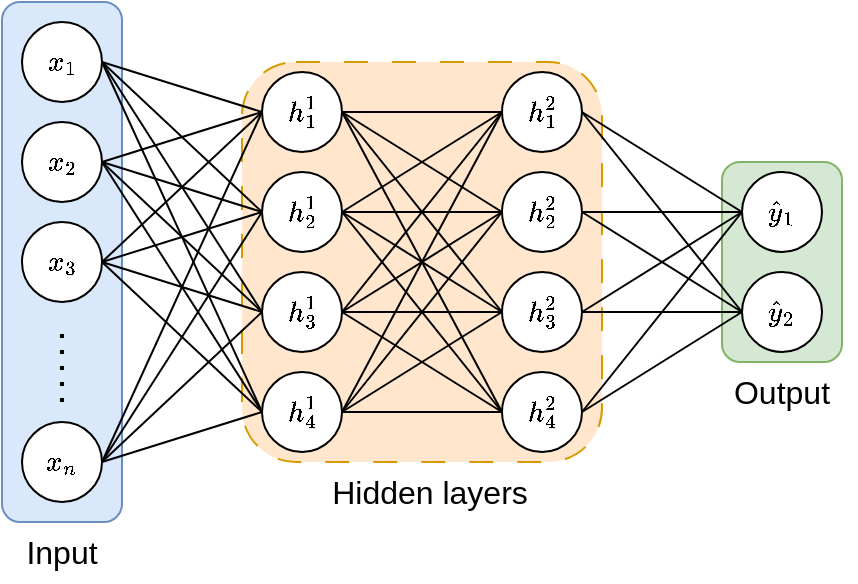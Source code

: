 <mxfile version="24.7.3" type="github" pages="12">
  <diagram name="fcnn" id="sfRqCM7jmapI6OrAoU3U">
    <mxGraphModel dx="787" dy="527" grid="1" gridSize="10" guides="1" tooltips="1" connect="1" arrows="1" fold="1" page="1" pageScale="1" pageWidth="827" pageHeight="1169" math="1" shadow="0">
      <root>
        <mxCell id="0" />
        <mxCell id="1" parent="0" />
        <mxCell id="tAWQQP1TaSpEDtEkSpzn-95" value="" style="rounded=1;whiteSpace=wrap;html=1;fillColor=#ffe6cc;strokeColor=#d79b00;dashed=1;dashPattern=12 12;" parent="1" vertex="1">
          <mxGeometry x="230" y="180" width="180" height="200" as="geometry" />
        </mxCell>
        <mxCell id="tAWQQP1TaSpEDtEkSpzn-93" value="" style="rounded=1;whiteSpace=wrap;html=1;fillColor=#d5e8d4;strokeColor=#82b366;" parent="1" vertex="1">
          <mxGeometry x="470" y="230" width="60" height="100" as="geometry" />
        </mxCell>
        <mxCell id="tAWQQP1TaSpEDtEkSpzn-91" value="" style="rounded=1;whiteSpace=wrap;html=1;fillColor=#dae8fc;strokeColor=#6c8ebf;" parent="1" vertex="1">
          <mxGeometry x="110" y="150" width="60" height="260" as="geometry" />
        </mxCell>
        <mxCell id="tAWQQP1TaSpEDtEkSpzn-1" value="$$x_1$$" style="ellipse;whiteSpace=wrap;html=1;aspect=fixed;" parent="1" vertex="1">
          <mxGeometry x="120" y="160" width="40" height="40" as="geometry" />
        </mxCell>
        <mxCell id="tAWQQP1TaSpEDtEkSpzn-2" value="$$x_2$$" style="ellipse;whiteSpace=wrap;html=1;aspect=fixed;" parent="1" vertex="1">
          <mxGeometry x="120" y="210" width="40" height="40" as="geometry" />
        </mxCell>
        <mxCell id="tAWQQP1TaSpEDtEkSpzn-3" value="$$x_3$$" style="ellipse;whiteSpace=wrap;html=1;aspect=fixed;" parent="1" vertex="1">
          <mxGeometry x="120" y="260" width="40" height="40" as="geometry" />
        </mxCell>
        <mxCell id="tAWQQP1TaSpEDtEkSpzn-4" value="$$x_n$$" style="ellipse;whiteSpace=wrap;html=1;aspect=fixed;" parent="1" vertex="1">
          <mxGeometry x="120" y="360" width="40" height="40" as="geometry" />
        </mxCell>
        <mxCell id="tAWQQP1TaSpEDtEkSpzn-5" value="" style="endArrow=none;dashed=1;html=1;dashPattern=1 3;strokeWidth=2;rounded=0;" parent="1" edge="1">
          <mxGeometry width="50" height="50" relative="1" as="geometry">
            <mxPoint x="140" y="350" as="sourcePoint" />
            <mxPoint x="140" y="310" as="targetPoint" />
          </mxGeometry>
        </mxCell>
        <mxCell id="tAWQQP1TaSpEDtEkSpzn-7" value="$$h_1^1$$" style="ellipse;whiteSpace=wrap;html=1;aspect=fixed;" parent="1" vertex="1">
          <mxGeometry x="240" y="185" width="40" height="40" as="geometry" />
        </mxCell>
        <mxCell id="tAWQQP1TaSpEDtEkSpzn-8" value="$$h_2^1$$" style="ellipse;whiteSpace=wrap;html=1;aspect=fixed;" parent="1" vertex="1">
          <mxGeometry x="240" y="235" width="40" height="40" as="geometry" />
        </mxCell>
        <mxCell id="tAWQQP1TaSpEDtEkSpzn-9" value="$$h_3^1$$" style="ellipse;whiteSpace=wrap;html=1;aspect=fixed;" parent="1" vertex="1">
          <mxGeometry x="240" y="285" width="40" height="40" as="geometry" />
        </mxCell>
        <mxCell id="tAWQQP1TaSpEDtEkSpzn-13" value="$$\hat{y}_1$$" style="ellipse;whiteSpace=wrap;html=1;aspect=fixed;" parent="1" vertex="1">
          <mxGeometry x="480" y="235" width="40" height="40" as="geometry" />
        </mxCell>
        <mxCell id="tAWQQP1TaSpEDtEkSpzn-14" value="$$\hat{y}_2$$" style="ellipse;whiteSpace=wrap;html=1;aspect=fixed;" parent="1" vertex="1">
          <mxGeometry x="480" y="285" width="40" height="40" as="geometry" />
        </mxCell>
        <mxCell id="tAWQQP1TaSpEDtEkSpzn-20" value="$$h_4^1$$" style="ellipse;whiteSpace=wrap;html=1;aspect=fixed;" parent="1" vertex="1">
          <mxGeometry x="240" y="335" width="40" height="40" as="geometry" />
        </mxCell>
        <mxCell id="tAWQQP1TaSpEDtEkSpzn-21" value="$$h_1^2$$" style="ellipse;whiteSpace=wrap;html=1;aspect=fixed;" parent="1" vertex="1">
          <mxGeometry x="360" y="185" width="40" height="40" as="geometry" />
        </mxCell>
        <mxCell id="tAWQQP1TaSpEDtEkSpzn-22" value="$$h_2^2$$" style="ellipse;whiteSpace=wrap;html=1;aspect=fixed;" parent="1" vertex="1">
          <mxGeometry x="360" y="235" width="40" height="40" as="geometry" />
        </mxCell>
        <mxCell id="tAWQQP1TaSpEDtEkSpzn-23" value="$$h_3^2$$" style="ellipse;whiteSpace=wrap;html=1;aspect=fixed;" parent="1" vertex="1">
          <mxGeometry x="360" y="285" width="40" height="40" as="geometry" />
        </mxCell>
        <mxCell id="tAWQQP1TaSpEDtEkSpzn-24" value="$$h_4^2$$" style="ellipse;whiteSpace=wrap;html=1;aspect=fixed;" parent="1" vertex="1">
          <mxGeometry x="360" y="335" width="40" height="40" as="geometry" />
        </mxCell>
        <mxCell id="tAWQQP1TaSpEDtEkSpzn-25" value="" style="endArrow=none;html=1;rounded=0;exitX=1;exitY=0.5;exitDx=0;exitDy=0;entryX=0;entryY=0.5;entryDx=0;entryDy=0;" parent="1" source="tAWQQP1TaSpEDtEkSpzn-1" target="tAWQQP1TaSpEDtEkSpzn-7" edge="1">
          <mxGeometry width="50" height="50" relative="1" as="geometry">
            <mxPoint x="310" y="350" as="sourcePoint" />
            <mxPoint x="360" y="300" as="targetPoint" />
          </mxGeometry>
        </mxCell>
        <mxCell id="tAWQQP1TaSpEDtEkSpzn-26" value="" style="endArrow=none;html=1;rounded=0;exitX=1;exitY=0.5;exitDx=0;exitDy=0;entryX=0;entryY=0.5;entryDx=0;entryDy=0;" parent="1" source="tAWQQP1TaSpEDtEkSpzn-1" target="tAWQQP1TaSpEDtEkSpzn-8" edge="1">
          <mxGeometry width="50" height="50" relative="1" as="geometry">
            <mxPoint x="170" y="190" as="sourcePoint" />
            <mxPoint x="250" y="215" as="targetPoint" />
          </mxGeometry>
        </mxCell>
        <mxCell id="tAWQQP1TaSpEDtEkSpzn-27" value="" style="endArrow=none;html=1;rounded=0;exitX=1;exitY=0.5;exitDx=0;exitDy=0;entryX=0;entryY=0.5;entryDx=0;entryDy=0;" parent="1" source="tAWQQP1TaSpEDtEkSpzn-1" target="tAWQQP1TaSpEDtEkSpzn-9" edge="1">
          <mxGeometry width="50" height="50" relative="1" as="geometry">
            <mxPoint x="170" y="190" as="sourcePoint" />
            <mxPoint x="250" y="265" as="targetPoint" />
          </mxGeometry>
        </mxCell>
        <mxCell id="tAWQQP1TaSpEDtEkSpzn-28" value="" style="endArrow=none;html=1;rounded=0;exitX=1;exitY=0.5;exitDx=0;exitDy=0;entryX=0;entryY=0.5;entryDx=0;entryDy=0;" parent="1" source="tAWQQP1TaSpEDtEkSpzn-1" target="tAWQQP1TaSpEDtEkSpzn-20" edge="1">
          <mxGeometry width="50" height="50" relative="1" as="geometry">
            <mxPoint x="170" y="190" as="sourcePoint" />
            <mxPoint x="250" y="315" as="targetPoint" />
          </mxGeometry>
        </mxCell>
        <mxCell id="tAWQQP1TaSpEDtEkSpzn-29" value="" style="endArrow=none;html=1;rounded=0;exitX=1;exitY=0.5;exitDx=0;exitDy=0;entryX=0;entryY=0.5;entryDx=0;entryDy=0;" parent="1" source="tAWQQP1TaSpEDtEkSpzn-2" target="tAWQQP1TaSpEDtEkSpzn-20" edge="1">
          <mxGeometry width="50" height="50" relative="1" as="geometry">
            <mxPoint x="150" y="300" as="sourcePoint" />
            <mxPoint x="230" y="325" as="targetPoint" />
          </mxGeometry>
        </mxCell>
        <mxCell id="tAWQQP1TaSpEDtEkSpzn-30" value="" style="endArrow=none;html=1;rounded=0;exitX=1;exitY=0.5;exitDx=0;exitDy=0;entryX=0;entryY=0.5;entryDx=0;entryDy=0;" parent="1" source="tAWQQP1TaSpEDtEkSpzn-2" target="tAWQQP1TaSpEDtEkSpzn-9" edge="1">
          <mxGeometry width="50" height="50" relative="1" as="geometry">
            <mxPoint x="150" y="300" as="sourcePoint" />
            <mxPoint x="230" y="375" as="targetPoint" />
          </mxGeometry>
        </mxCell>
        <mxCell id="tAWQQP1TaSpEDtEkSpzn-31" value="" style="endArrow=none;html=1;rounded=0;exitX=1;exitY=0.5;exitDx=0;exitDy=0;entryX=0;entryY=0.5;entryDx=0;entryDy=0;" parent="1" source="tAWQQP1TaSpEDtEkSpzn-2" target="tAWQQP1TaSpEDtEkSpzn-8" edge="1">
          <mxGeometry width="50" height="50" relative="1" as="geometry">
            <mxPoint x="150" y="300" as="sourcePoint" />
            <mxPoint x="230" y="425" as="targetPoint" />
          </mxGeometry>
        </mxCell>
        <mxCell id="tAWQQP1TaSpEDtEkSpzn-32" value="" style="endArrow=none;html=1;rounded=0;exitX=1;exitY=0.5;exitDx=0;exitDy=0;entryX=0;entryY=0.5;entryDx=0;entryDy=0;" parent="1" source="tAWQQP1TaSpEDtEkSpzn-2" target="tAWQQP1TaSpEDtEkSpzn-7" edge="1">
          <mxGeometry width="50" height="50" relative="1" as="geometry">
            <mxPoint x="150" y="300" as="sourcePoint" />
            <mxPoint x="230" y="475" as="targetPoint" />
          </mxGeometry>
        </mxCell>
        <mxCell id="tAWQQP1TaSpEDtEkSpzn-57" value="" style="endArrow=none;html=1;rounded=0;exitX=1;exitY=0.5;exitDx=0;exitDy=0;entryX=0;entryY=0.5;entryDx=0;entryDy=0;" parent="1" source="tAWQQP1TaSpEDtEkSpzn-3" target="tAWQQP1TaSpEDtEkSpzn-7" edge="1">
          <mxGeometry width="50" height="50" relative="1" as="geometry">
            <mxPoint x="310" y="350" as="sourcePoint" />
            <mxPoint x="360" y="300" as="targetPoint" />
          </mxGeometry>
        </mxCell>
        <mxCell id="tAWQQP1TaSpEDtEkSpzn-58" value="" style="endArrow=none;html=1;rounded=0;exitX=1;exitY=0.5;exitDx=0;exitDy=0;entryX=0;entryY=0.5;entryDx=0;entryDy=0;" parent="1" source="tAWQQP1TaSpEDtEkSpzn-3" target="tAWQQP1TaSpEDtEkSpzn-8" edge="1">
          <mxGeometry width="50" height="50" relative="1" as="geometry">
            <mxPoint x="170" y="290" as="sourcePoint" />
            <mxPoint x="250" y="215" as="targetPoint" />
          </mxGeometry>
        </mxCell>
        <mxCell id="tAWQQP1TaSpEDtEkSpzn-59" value="" style="endArrow=none;html=1;rounded=0;exitX=1;exitY=0.5;exitDx=0;exitDy=0;entryX=0;entryY=0.5;entryDx=0;entryDy=0;" parent="1" source="tAWQQP1TaSpEDtEkSpzn-3" target="tAWQQP1TaSpEDtEkSpzn-9" edge="1">
          <mxGeometry width="50" height="50" relative="1" as="geometry">
            <mxPoint x="170" y="290" as="sourcePoint" />
            <mxPoint x="250" y="265" as="targetPoint" />
          </mxGeometry>
        </mxCell>
        <mxCell id="tAWQQP1TaSpEDtEkSpzn-60" value="" style="endArrow=none;html=1;rounded=0;exitX=1;exitY=0.5;exitDx=0;exitDy=0;entryX=0;entryY=0.5;entryDx=0;entryDy=0;" parent="1" source="tAWQQP1TaSpEDtEkSpzn-3" target="tAWQQP1TaSpEDtEkSpzn-20" edge="1">
          <mxGeometry width="50" height="50" relative="1" as="geometry">
            <mxPoint x="170" y="290" as="sourcePoint" />
            <mxPoint x="250" y="315" as="targetPoint" />
          </mxGeometry>
        </mxCell>
        <mxCell id="tAWQQP1TaSpEDtEkSpzn-61" value="" style="endArrow=none;html=1;rounded=0;exitX=1;exitY=0.5;exitDx=0;exitDy=0;entryX=0;entryY=0.5;entryDx=0;entryDy=0;" parent="1" source="tAWQQP1TaSpEDtEkSpzn-4" target="tAWQQP1TaSpEDtEkSpzn-7" edge="1">
          <mxGeometry width="50" height="50" relative="1" as="geometry">
            <mxPoint x="170" y="290" as="sourcePoint" />
            <mxPoint x="250" y="365" as="targetPoint" />
          </mxGeometry>
        </mxCell>
        <mxCell id="tAWQQP1TaSpEDtEkSpzn-62" value="" style="endArrow=none;html=1;rounded=0;exitX=1;exitY=0.5;exitDx=0;exitDy=0;entryX=0;entryY=0.5;entryDx=0;entryDy=0;" parent="1" source="tAWQQP1TaSpEDtEkSpzn-4" target="tAWQQP1TaSpEDtEkSpzn-8" edge="1">
          <mxGeometry width="50" height="50" relative="1" as="geometry">
            <mxPoint x="170" y="390" as="sourcePoint" />
            <mxPoint x="250" y="215" as="targetPoint" />
          </mxGeometry>
        </mxCell>
        <mxCell id="tAWQQP1TaSpEDtEkSpzn-63" value="" style="endArrow=none;html=1;rounded=0;exitX=1;exitY=0.5;exitDx=0;exitDy=0;entryX=0;entryY=0.5;entryDx=0;entryDy=0;" parent="1" source="tAWQQP1TaSpEDtEkSpzn-4" target="tAWQQP1TaSpEDtEkSpzn-9" edge="1">
          <mxGeometry width="50" height="50" relative="1" as="geometry">
            <mxPoint x="170" y="390" as="sourcePoint" />
            <mxPoint x="250" y="265" as="targetPoint" />
          </mxGeometry>
        </mxCell>
        <mxCell id="tAWQQP1TaSpEDtEkSpzn-64" value="" style="endArrow=none;html=1;rounded=0;exitX=1;exitY=0.5;exitDx=0;exitDy=0;entryX=0;entryY=0.5;entryDx=0;entryDy=0;" parent="1" source="tAWQQP1TaSpEDtEkSpzn-4" target="tAWQQP1TaSpEDtEkSpzn-20" edge="1">
          <mxGeometry width="50" height="50" relative="1" as="geometry">
            <mxPoint x="170" y="390" as="sourcePoint" />
            <mxPoint x="250" y="315" as="targetPoint" />
          </mxGeometry>
        </mxCell>
        <mxCell id="tAWQQP1TaSpEDtEkSpzn-66" value="" style="endArrow=none;html=1;rounded=0;exitX=1;exitY=0.5;exitDx=0;exitDy=0;entryX=0;entryY=0.5;entryDx=0;entryDy=0;" parent="1" source="tAWQQP1TaSpEDtEkSpzn-7" target="tAWQQP1TaSpEDtEkSpzn-22" edge="1">
          <mxGeometry width="50" height="50" relative="1" as="geometry">
            <mxPoint x="290" y="215" as="sourcePoint" />
            <mxPoint x="370" y="215" as="targetPoint" />
          </mxGeometry>
        </mxCell>
        <mxCell id="tAWQQP1TaSpEDtEkSpzn-67" value="" style="endArrow=none;html=1;rounded=0;exitX=1;exitY=0.5;exitDx=0;exitDy=0;entryX=0;entryY=0.5;entryDx=0;entryDy=0;" parent="1" source="tAWQQP1TaSpEDtEkSpzn-7" target="tAWQQP1TaSpEDtEkSpzn-23" edge="1">
          <mxGeometry width="50" height="50" relative="1" as="geometry">
            <mxPoint x="290" y="215" as="sourcePoint" />
            <mxPoint x="370" y="265" as="targetPoint" />
          </mxGeometry>
        </mxCell>
        <mxCell id="tAWQQP1TaSpEDtEkSpzn-68" value="" style="endArrow=none;html=1;rounded=0;exitX=1;exitY=0.5;exitDx=0;exitDy=0;entryX=0;entryY=0.5;entryDx=0;entryDy=0;" parent="1" source="tAWQQP1TaSpEDtEkSpzn-7" target="tAWQQP1TaSpEDtEkSpzn-24" edge="1">
          <mxGeometry width="50" height="50" relative="1" as="geometry">
            <mxPoint x="290" y="215" as="sourcePoint" />
            <mxPoint x="370" y="315" as="targetPoint" />
          </mxGeometry>
        </mxCell>
        <mxCell id="tAWQQP1TaSpEDtEkSpzn-69" value="" style="endArrow=none;html=1;rounded=0;exitX=1;exitY=0.5;exitDx=0;exitDy=0;entryX=0;entryY=0.5;entryDx=0;entryDy=0;" parent="1" source="tAWQQP1TaSpEDtEkSpzn-8" target="tAWQQP1TaSpEDtEkSpzn-21" edge="1">
          <mxGeometry width="50" height="50" relative="1" as="geometry">
            <mxPoint x="290" y="215" as="sourcePoint" />
            <mxPoint x="370" y="365" as="targetPoint" />
          </mxGeometry>
        </mxCell>
        <mxCell id="tAWQQP1TaSpEDtEkSpzn-70" value="" style="endArrow=none;html=1;rounded=0;exitX=1;exitY=0.5;exitDx=0;exitDy=0;entryX=0;entryY=0.5;entryDx=0;entryDy=0;" parent="1" source="tAWQQP1TaSpEDtEkSpzn-8" target="tAWQQP1TaSpEDtEkSpzn-22" edge="1">
          <mxGeometry width="50" height="50" relative="1" as="geometry">
            <mxPoint x="290" y="265" as="sourcePoint" />
            <mxPoint x="370" y="215" as="targetPoint" />
          </mxGeometry>
        </mxCell>
        <mxCell id="tAWQQP1TaSpEDtEkSpzn-71" value="" style="endArrow=none;html=1;rounded=0;exitX=1;exitY=0.5;exitDx=0;exitDy=0;entryX=0;entryY=0.5;entryDx=0;entryDy=0;" parent="1" source="tAWQQP1TaSpEDtEkSpzn-8" target="tAWQQP1TaSpEDtEkSpzn-23" edge="1">
          <mxGeometry width="50" height="50" relative="1" as="geometry">
            <mxPoint x="290" y="265" as="sourcePoint" />
            <mxPoint x="370" y="265" as="targetPoint" />
          </mxGeometry>
        </mxCell>
        <mxCell id="tAWQQP1TaSpEDtEkSpzn-72" value="" style="endArrow=none;html=1;rounded=0;exitX=1;exitY=0.5;exitDx=0;exitDy=0;entryX=0;entryY=0.5;entryDx=0;entryDy=0;" parent="1" source="tAWQQP1TaSpEDtEkSpzn-8" target="tAWQQP1TaSpEDtEkSpzn-24" edge="1">
          <mxGeometry width="50" height="50" relative="1" as="geometry">
            <mxPoint x="290" y="265" as="sourcePoint" />
            <mxPoint x="370" y="315" as="targetPoint" />
          </mxGeometry>
        </mxCell>
        <mxCell id="tAWQQP1TaSpEDtEkSpzn-73" value="" style="endArrow=none;html=1;rounded=0;exitX=1;exitY=0.5;exitDx=0;exitDy=0;entryX=0;entryY=0.5;entryDx=0;entryDy=0;" parent="1" source="tAWQQP1TaSpEDtEkSpzn-9" target="tAWQQP1TaSpEDtEkSpzn-21" edge="1">
          <mxGeometry width="50" height="50" relative="1" as="geometry">
            <mxPoint x="290" y="265" as="sourcePoint" />
            <mxPoint x="370" y="365" as="targetPoint" />
          </mxGeometry>
        </mxCell>
        <mxCell id="tAWQQP1TaSpEDtEkSpzn-74" value="" style="endArrow=none;html=1;rounded=0;exitX=1;exitY=0.5;exitDx=0;exitDy=0;entryX=0;entryY=0.5;entryDx=0;entryDy=0;" parent="1" source="tAWQQP1TaSpEDtEkSpzn-9" target="tAWQQP1TaSpEDtEkSpzn-22" edge="1">
          <mxGeometry width="50" height="50" relative="1" as="geometry">
            <mxPoint x="290" y="315" as="sourcePoint" />
            <mxPoint x="370" y="215" as="targetPoint" />
          </mxGeometry>
        </mxCell>
        <mxCell id="tAWQQP1TaSpEDtEkSpzn-75" value="" style="endArrow=none;html=1;rounded=0;exitX=1;exitY=0.5;exitDx=0;exitDy=0;entryX=0;entryY=0.5;entryDx=0;entryDy=0;" parent="1" source="tAWQQP1TaSpEDtEkSpzn-9" target="tAWQQP1TaSpEDtEkSpzn-23" edge="1">
          <mxGeometry width="50" height="50" relative="1" as="geometry">
            <mxPoint x="290" y="315" as="sourcePoint" />
            <mxPoint x="370" y="265" as="targetPoint" />
          </mxGeometry>
        </mxCell>
        <mxCell id="tAWQQP1TaSpEDtEkSpzn-76" value="" style="endArrow=none;html=1;rounded=0;exitX=1;exitY=0.5;exitDx=0;exitDy=0;entryX=0;entryY=0.5;entryDx=0;entryDy=0;" parent="1" source="tAWQQP1TaSpEDtEkSpzn-9" target="tAWQQP1TaSpEDtEkSpzn-24" edge="1">
          <mxGeometry width="50" height="50" relative="1" as="geometry">
            <mxPoint x="290" y="315" as="sourcePoint" />
            <mxPoint x="370" y="315" as="targetPoint" />
          </mxGeometry>
        </mxCell>
        <mxCell id="tAWQQP1TaSpEDtEkSpzn-77" value="" style="endArrow=none;html=1;rounded=0;exitX=1;exitY=0.5;exitDx=0;exitDy=0;entryX=0;entryY=0.5;entryDx=0;entryDy=0;" parent="1" source="tAWQQP1TaSpEDtEkSpzn-20" target="tAWQQP1TaSpEDtEkSpzn-21" edge="1">
          <mxGeometry width="50" height="50" relative="1" as="geometry">
            <mxPoint x="290" y="315" as="sourcePoint" />
            <mxPoint x="370" y="365" as="targetPoint" />
          </mxGeometry>
        </mxCell>
        <mxCell id="tAWQQP1TaSpEDtEkSpzn-79" value="" style="endArrow=none;html=1;rounded=0;exitX=1;exitY=0.5;exitDx=0;exitDy=0;entryX=0;entryY=0.5;entryDx=0;entryDy=0;" parent="1" source="tAWQQP1TaSpEDtEkSpzn-20" target="tAWQQP1TaSpEDtEkSpzn-22" edge="1">
          <mxGeometry width="50" height="50" relative="1" as="geometry">
            <mxPoint x="290" y="365" as="sourcePoint" />
            <mxPoint x="370" y="215" as="targetPoint" />
          </mxGeometry>
        </mxCell>
        <mxCell id="tAWQQP1TaSpEDtEkSpzn-80" value="" style="endArrow=none;html=1;rounded=0;exitX=1;exitY=0.5;exitDx=0;exitDy=0;entryX=0;entryY=0.5;entryDx=0;entryDy=0;" parent="1" source="tAWQQP1TaSpEDtEkSpzn-20" target="tAWQQP1TaSpEDtEkSpzn-23" edge="1">
          <mxGeometry width="50" height="50" relative="1" as="geometry">
            <mxPoint x="290" y="365" as="sourcePoint" />
            <mxPoint x="370" y="265" as="targetPoint" />
          </mxGeometry>
        </mxCell>
        <mxCell id="tAWQQP1TaSpEDtEkSpzn-81" value="" style="endArrow=none;html=1;rounded=0;exitX=1;exitY=0.5;exitDx=0;exitDy=0;entryX=0;entryY=0.5;entryDx=0;entryDy=0;" parent="1" source="tAWQQP1TaSpEDtEkSpzn-20" target="tAWQQP1TaSpEDtEkSpzn-24" edge="1">
          <mxGeometry width="50" height="50" relative="1" as="geometry">
            <mxPoint x="290" y="365" as="sourcePoint" />
            <mxPoint x="370" y="315" as="targetPoint" />
          </mxGeometry>
        </mxCell>
        <mxCell id="tAWQQP1TaSpEDtEkSpzn-82" value="" style="endArrow=none;html=1;rounded=0;exitX=1;exitY=0.5;exitDx=0;exitDy=0;entryX=0;entryY=0.5;entryDx=0;entryDy=0;" parent="1" source="tAWQQP1TaSpEDtEkSpzn-21" target="tAWQQP1TaSpEDtEkSpzn-13" edge="1">
          <mxGeometry width="50" height="50" relative="1" as="geometry">
            <mxPoint x="290" y="365" as="sourcePoint" />
            <mxPoint x="370" y="365" as="targetPoint" />
          </mxGeometry>
        </mxCell>
        <mxCell id="tAWQQP1TaSpEDtEkSpzn-83" value="" style="endArrow=none;html=1;rounded=0;exitX=1;exitY=0.5;exitDx=0;exitDy=0;entryX=0;entryY=0.5;entryDx=0;entryDy=0;" parent="1" source="tAWQQP1TaSpEDtEkSpzn-21" target="tAWQQP1TaSpEDtEkSpzn-14" edge="1">
          <mxGeometry width="50" height="50" relative="1" as="geometry">
            <mxPoint x="410" y="215" as="sourcePoint" />
            <mxPoint x="490" y="265" as="targetPoint" />
          </mxGeometry>
        </mxCell>
        <mxCell id="tAWQQP1TaSpEDtEkSpzn-84" value="" style="endArrow=none;html=1;rounded=0;exitX=1;exitY=0.5;exitDx=0;exitDy=0;entryX=0;entryY=0.5;entryDx=0;entryDy=0;" parent="1" source="tAWQQP1TaSpEDtEkSpzn-22" target="tAWQQP1TaSpEDtEkSpzn-13" edge="1">
          <mxGeometry width="50" height="50" relative="1" as="geometry">
            <mxPoint x="410" y="215" as="sourcePoint" />
            <mxPoint x="490" y="315" as="targetPoint" />
          </mxGeometry>
        </mxCell>
        <mxCell id="tAWQQP1TaSpEDtEkSpzn-85" value="" style="endArrow=none;html=1;rounded=0;exitX=1;exitY=0.5;exitDx=0;exitDy=0;entryX=0;entryY=0.5;entryDx=0;entryDy=0;" parent="1" source="tAWQQP1TaSpEDtEkSpzn-22" target="tAWQQP1TaSpEDtEkSpzn-14" edge="1">
          <mxGeometry width="50" height="50" relative="1" as="geometry">
            <mxPoint x="410" y="265" as="sourcePoint" />
            <mxPoint x="490" y="265" as="targetPoint" />
          </mxGeometry>
        </mxCell>
        <mxCell id="tAWQQP1TaSpEDtEkSpzn-86" value="" style="endArrow=none;html=1;rounded=0;exitX=1;exitY=0.5;exitDx=0;exitDy=0;entryX=0;entryY=0.5;entryDx=0;entryDy=0;" parent="1" source="tAWQQP1TaSpEDtEkSpzn-23" target="tAWQQP1TaSpEDtEkSpzn-13" edge="1">
          <mxGeometry width="50" height="50" relative="1" as="geometry">
            <mxPoint x="410" y="265" as="sourcePoint" />
            <mxPoint x="490" y="315" as="targetPoint" />
          </mxGeometry>
        </mxCell>
        <mxCell id="tAWQQP1TaSpEDtEkSpzn-88" value="" style="endArrow=none;html=1;rounded=0;exitX=1;exitY=0.5;exitDx=0;exitDy=0;entryX=0;entryY=0.5;entryDx=0;entryDy=0;" parent="1" source="tAWQQP1TaSpEDtEkSpzn-23" target="tAWQQP1TaSpEDtEkSpzn-14" edge="1">
          <mxGeometry width="50" height="50" relative="1" as="geometry">
            <mxPoint x="410" y="265" as="sourcePoint" />
            <mxPoint x="490" y="315" as="targetPoint" />
          </mxGeometry>
        </mxCell>
        <mxCell id="tAWQQP1TaSpEDtEkSpzn-89" value="" style="endArrow=none;html=1;rounded=0;exitX=1;exitY=0.5;exitDx=0;exitDy=0;entryX=0;entryY=0.5;entryDx=0;entryDy=0;" parent="1" source="tAWQQP1TaSpEDtEkSpzn-24" target="tAWQQP1TaSpEDtEkSpzn-14" edge="1">
          <mxGeometry width="50" height="50" relative="1" as="geometry">
            <mxPoint x="410" y="265" as="sourcePoint" />
            <mxPoint x="490" y="315" as="targetPoint" />
          </mxGeometry>
        </mxCell>
        <mxCell id="tAWQQP1TaSpEDtEkSpzn-90" value="" style="endArrow=none;html=1;rounded=0;exitX=1;exitY=0.5;exitDx=0;exitDy=0;entryX=0;entryY=0.5;entryDx=0;entryDy=0;" parent="1" source="tAWQQP1TaSpEDtEkSpzn-24" target="tAWQQP1TaSpEDtEkSpzn-13" edge="1">
          <mxGeometry width="50" height="50" relative="1" as="geometry">
            <mxPoint x="410" y="265" as="sourcePoint" />
            <mxPoint x="490" y="315" as="targetPoint" />
          </mxGeometry>
        </mxCell>
        <mxCell id="tAWQQP1TaSpEDtEkSpzn-92" value="&lt;font style=&quot;font-size: 16px;&quot;&gt;Input&lt;/font&gt;" style="text;html=1;align=center;verticalAlign=middle;whiteSpace=wrap;rounded=0;" parent="1" vertex="1">
          <mxGeometry x="110" y="410" width="60" height="30" as="geometry" />
        </mxCell>
        <mxCell id="tAWQQP1TaSpEDtEkSpzn-94" value="&lt;font style=&quot;font-size: 16px;&quot;&gt;Output&lt;/font&gt;" style="text;html=1;align=center;verticalAlign=middle;whiteSpace=wrap;rounded=0;" parent="1" vertex="1">
          <mxGeometry x="470" y="330" width="60" height="30" as="geometry" />
        </mxCell>
        <mxCell id="tAWQQP1TaSpEDtEkSpzn-96" value="" style="endArrow=none;html=1;rounded=0;exitX=1;exitY=0.5;exitDx=0;exitDy=0;entryX=0;entryY=0.5;entryDx=0;entryDy=0;" parent="1" source="tAWQQP1TaSpEDtEkSpzn-7" target="tAWQQP1TaSpEDtEkSpzn-21" edge="1">
          <mxGeometry width="50" height="50" relative="1" as="geometry">
            <mxPoint x="280" y="205" as="sourcePoint" />
            <mxPoint x="360" y="205" as="targetPoint" />
          </mxGeometry>
        </mxCell>
        <mxCell id="tAWQQP1TaSpEDtEkSpzn-97" value="&lt;font style=&quot;font-size: 16px;&quot;&gt;Hidden layers&lt;/font&gt;" style="text;html=1;align=center;verticalAlign=middle;whiteSpace=wrap;rounded=0;" parent="1" vertex="1">
          <mxGeometry x="234" y="380" width="180" height="30" as="geometry" />
        </mxCell>
      </root>
    </mxGraphModel>
  </diagram>
  <diagram id="_5BZosQ28Er-B8HyaeE3" name="rnn">
    <mxGraphModel dx="895" dy="599" grid="1" gridSize="10" guides="1" tooltips="1" connect="1" arrows="1" fold="1" page="1" pageScale="1" pageWidth="827" pageHeight="1169" math="1" shadow="0">
      <root>
        <mxCell id="0" />
        <mxCell id="1" parent="0" />
        <mxCell id="ySrRupbL0Yq4VU_R2tU6-1" value="" style="rounded=1;whiteSpace=wrap;html=1;fillColor=#ffe6cc;strokeColor=#d79b00;dashed=1;dashPattern=12 12;" vertex="1" parent="1">
          <mxGeometry x="430" y="150" width="60" height="220" as="geometry" />
        </mxCell>
        <mxCell id="LSHb8Uy8QAOb47vb6Jpt-2" value="" style="rounded=1;whiteSpace=wrap;html=1;fillColor=#ffe6cc;strokeColor=#d79b00;dashed=1;dashPattern=12 12;" vertex="1" parent="1">
          <mxGeometry x="230" y="310" width="60" height="60" as="geometry" />
        </mxCell>
        <mxCell id="LSHb8Uy8QAOb47vb6Jpt-3" value="" style="rounded=1;whiteSpace=wrap;html=1;fillColor=#d5e8d4;strokeColor=#82b366;" vertex="1" parent="1">
          <mxGeometry x="230" y="230" width="60" height="60" as="geometry" />
        </mxCell>
        <mxCell id="LSHb8Uy8QAOb47vb6Jpt-1" value="" style="rounded=1;whiteSpace=wrap;html=1;fillColor=#dae8fc;strokeColor=#6c8ebf;" vertex="1" parent="1">
          <mxGeometry x="230" y="390" width="60" height="60" as="geometry" />
        </mxCell>
        <mxCell id="AwfwwttcpFcZzyvp_z-5-4" value="$$\hat{\vec{y}}$$" style="ellipse;whiteSpace=wrap;html=1;aspect=fixed;" vertex="1" parent="1">
          <mxGeometry x="240" y="240" width="40" height="40" as="geometry" />
        </mxCell>
        <mxCell id="AwfwwttcpFcZzyvp_z-5-64" value="$$\vec{h}$$" style="ellipse;whiteSpace=wrap;html=1;aspect=fixed;" vertex="1" parent="1">
          <mxGeometry x="240" y="320" width="40" height="40" as="geometry" />
        </mxCell>
        <mxCell id="AwfwwttcpFcZzyvp_z-5-65" value="$$\vec{X}$$" style="ellipse;whiteSpace=wrap;html=1;aspect=fixed;" vertex="1" parent="1">
          <mxGeometry x="240" y="400" width="40" height="40" as="geometry" />
        </mxCell>
        <mxCell id="AwfwwttcpFcZzyvp_z-5-66" value="" style="endArrow=none;html=1;rounded=0;exitX=0.5;exitY=0;exitDx=0;exitDy=0;entryX=0.5;entryY=1;entryDx=0;entryDy=0;endFill=0;" edge="1" parent="1" source="AwfwwttcpFcZzyvp_z-5-65" target="AwfwwttcpFcZzyvp_z-5-64">
          <mxGeometry width="50" height="50" relative="1" as="geometry">
            <mxPoint x="280" y="380" as="sourcePoint" />
            <mxPoint x="330" y="330" as="targetPoint" />
          </mxGeometry>
        </mxCell>
        <mxCell id="AwfwwttcpFcZzyvp_z-5-67" value="" style="endArrow=none;html=1;rounded=0;exitX=0.5;exitY=0;exitDx=0;exitDy=0;entryX=0.5;entryY=1;entryDx=0;entryDy=0;endFill=0;" edge="1" parent="1" source="AwfwwttcpFcZzyvp_z-5-64" target="AwfwwttcpFcZzyvp_z-5-4">
          <mxGeometry width="50" height="50" relative="1" as="geometry">
            <mxPoint x="280" y="380" as="sourcePoint" />
            <mxPoint x="280" y="290" as="targetPoint" />
          </mxGeometry>
        </mxCell>
        <mxCell id="AwfwwttcpFcZzyvp_z-5-76" value="" style="verticalLabelPosition=bottom;verticalAlign=top;html=1;shape=mxgraph.basic.arc;startAngle=0.381;endAngle=0.118;" vertex="1" parent="1">
          <mxGeometry x="210" y="315" width="50" height="50" as="geometry" />
        </mxCell>
        <mxCell id="ySrRupbL0Yq4VU_R2tU6-2" value="" style="rounded=1;whiteSpace=wrap;html=1;fillColor=#d5e8d4;strokeColor=#82b366;" vertex="1" parent="1">
          <mxGeometry x="430" y="70" width="60" height="60" as="geometry" />
        </mxCell>
        <mxCell id="ySrRupbL0Yq4VU_R2tU6-3" value="" style="rounded=1;whiteSpace=wrap;html=1;fillColor=#dae8fc;strokeColor=#6c8ebf;" vertex="1" parent="1">
          <mxGeometry x="430" y="390" width="60" height="60" as="geometry" />
        </mxCell>
        <mxCell id="ySrRupbL0Yq4VU_R2tU6-4" value="$$\hat{\vec{y}}$$" style="ellipse;whiteSpace=wrap;html=1;aspect=fixed;" vertex="1" parent="1">
          <mxGeometry x="440" y="80" width="40" height="40" as="geometry" />
        </mxCell>
        <mxCell id="ySrRupbL0Yq4VU_R2tU6-5" value="$$\vec{h}_2$$" style="ellipse;whiteSpace=wrap;html=1;aspect=fixed;" vertex="1" parent="1">
          <mxGeometry x="440" y="240" width="40" height="40" as="geometry" />
        </mxCell>
        <mxCell id="ySrRupbL0Yq4VU_R2tU6-6" value="$$\vec{X}$$" style="ellipse;whiteSpace=wrap;html=1;aspect=fixed;" vertex="1" parent="1">
          <mxGeometry x="440" y="400" width="40" height="40" as="geometry" />
        </mxCell>
        <mxCell id="ySrRupbL0Yq4VU_R2tU6-9" value="" style="verticalLabelPosition=bottom;verticalAlign=top;html=1;shape=mxgraph.basic.arc;startAngle=0.381;endAngle=0.118;" vertex="1" parent="1">
          <mxGeometry x="410" y="235" width="50" height="50" as="geometry" />
        </mxCell>
        <mxCell id="ySrRupbL0Yq4VU_R2tU6-11" value="$$\vec{h}_1$$" style="ellipse;whiteSpace=wrap;html=1;aspect=fixed;" vertex="1" parent="1">
          <mxGeometry x="440" y="320" width="40" height="40" as="geometry" />
        </mxCell>
        <mxCell id="ySrRupbL0Yq4VU_R2tU6-12" value="" style="verticalLabelPosition=bottom;verticalAlign=top;html=1;shape=mxgraph.basic.arc;startAngle=0.381;endAngle=0.118;" vertex="1" parent="1">
          <mxGeometry x="410" y="315" width="50" height="50" as="geometry" />
        </mxCell>
        <mxCell id="ySrRupbL0Yq4VU_R2tU6-14" value="" style="endArrow=none;html=1;rounded=0;exitX=0.5;exitY=0;exitDx=0;exitDy=0;entryX=0.5;entryY=1;entryDx=0;entryDy=0;endFill=0;" edge="1" parent="1" source="ySrRupbL0Yq4VU_R2tU6-11" target="ySrRupbL0Yq4VU_R2tU6-5">
          <mxGeometry width="50" height="50" relative="1" as="geometry">
            <mxPoint x="470" y="250" as="sourcePoint" />
            <mxPoint x="470" y="210" as="targetPoint" />
          </mxGeometry>
        </mxCell>
        <mxCell id="ySrRupbL0Yq4VU_R2tU6-15" value="" style="endArrow=none;html=1;rounded=0;exitX=0.5;exitY=0;exitDx=0;exitDy=0;entryX=0.5;entryY=1;entryDx=0;entryDy=0;endFill=0;" edge="1" parent="1" source="ySrRupbL0Yq4VU_R2tU6-6" target="ySrRupbL0Yq4VU_R2tU6-11">
          <mxGeometry width="50" height="50" relative="1" as="geometry">
            <mxPoint x="470" y="330" as="sourcePoint" />
            <mxPoint x="470" y="290" as="targetPoint" />
          </mxGeometry>
        </mxCell>
        <mxCell id="jMo1uigGe3SfyXkGrFuN-1" value="Single recurrent layer" style="text;html=1;align=center;verticalAlign=middle;whiteSpace=wrap;rounded=0;fontSize=16;" vertex="1" parent="1">
          <mxGeometry x="200" y="460" width="120" height="30" as="geometry" />
        </mxCell>
        <mxCell id="Asmw9hz8Uu6VEIkysxmJ-1" value="Multiple recurrent layers" style="text;html=1;align=center;verticalAlign=middle;whiteSpace=wrap;rounded=0;fontSize=16;" vertex="1" parent="1">
          <mxGeometry x="400" y="460" width="120" height="30" as="geometry" />
        </mxCell>
        <mxCell id="Asmw9hz8Uu6VEIkysxmJ-2" value="$$\vec{h}_3$$" style="ellipse;whiteSpace=wrap;html=1;aspect=fixed;" vertex="1" parent="1">
          <mxGeometry x="440" y="160" width="40" height="40" as="geometry" />
        </mxCell>
        <mxCell id="Asmw9hz8Uu6VEIkysxmJ-3" value="" style="verticalLabelPosition=bottom;verticalAlign=top;html=1;shape=mxgraph.basic.arc;startAngle=0.381;endAngle=0.118;" vertex="1" parent="1">
          <mxGeometry x="410" y="155" width="50" height="50" as="geometry" />
        </mxCell>
        <mxCell id="Asmw9hz8Uu6VEIkysxmJ-4" value="" style="endArrow=none;html=1;rounded=0;exitX=0.5;exitY=0;exitDx=0;exitDy=0;entryX=0.5;entryY=1;entryDx=0;entryDy=0;endFill=0;" edge="1" parent="1">
          <mxGeometry width="50" height="50" relative="1" as="geometry">
            <mxPoint x="460" y="240" as="sourcePoint" />
            <mxPoint x="460" y="200" as="targetPoint" />
          </mxGeometry>
        </mxCell>
        <mxCell id="Asmw9hz8Uu6VEIkysxmJ-5" value="" style="endArrow=none;html=1;rounded=0;exitX=0.5;exitY=0;exitDx=0;exitDy=0;entryX=0.5;entryY=1;entryDx=0;entryDy=0;endFill=0;" edge="1" parent="1">
          <mxGeometry width="50" height="50" relative="1" as="geometry">
            <mxPoint x="459.62" y="160" as="sourcePoint" />
            <mxPoint x="459.62" y="120" as="targetPoint" />
          </mxGeometry>
        </mxCell>
      </root>
    </mxGraphModel>
  </diagram>
  <diagram id="o40lo3ScRDZSQq6Y-v9m" name="rnn_unfold">
    <mxGraphModel dx="787" dy="527" grid="1" gridSize="10" guides="1" tooltips="1" connect="1" arrows="1" fold="1" page="1" pageScale="1" pageWidth="827" pageHeight="1169" math="1" shadow="0">
      <root>
        <mxCell id="0" />
        <mxCell id="1" parent="0" />
        <mxCell id="TWPNNen9g4Ln_031MSQN-22" value="" style="rounded=1;whiteSpace=wrap;html=1;fillColor=#ffe6cc;strokeColor=#d79b00;dashed=1;dashPattern=12 12;" vertex="1" parent="1">
          <mxGeometry x="270" y="270" width="460" height="140" as="geometry" />
        </mxCell>
        <mxCell id="TWPNNen9g4Ln_031MSQN-21" value="" style="rounded=1;whiteSpace=wrap;html=1;fillColor=#dae8fc;strokeColor=#6c8ebf;" vertex="1" parent="1">
          <mxGeometry x="270" y="430" width="460" height="60" as="geometry" />
        </mxCell>
        <mxCell id="TWPNNen9g4Ln_031MSQN-20" value="" style="rounded=1;whiteSpace=wrap;html=1;fillColor=#d5e8d4;strokeColor=default;fillStyle=solid;fixDash=0;" vertex="1" parent="1">
          <mxGeometry x="270" y="190" width="460" height="60" as="geometry" />
        </mxCell>
        <mxCell id="NqEcpBmAmqCIaiwnTPUT-20" value="" style="rounded=1;whiteSpace=wrap;html=1;fillColor=#ffe6cc;strokeColor=#d79b00;dashed=1;dashPattern=12 12;" vertex="1" parent="1">
          <mxGeometry x="70" y="270" width="60" height="140" as="geometry" />
        </mxCell>
        <mxCell id="NqEcpBmAmqCIaiwnTPUT-11" value="" style="edgeStyle=orthogonalEdgeStyle;rounded=0;orthogonalLoop=1;jettySize=auto;html=1;" edge="1" parent="1" target="NqEcpBmAmqCIaiwnTPUT-15">
          <mxGeometry relative="1" as="geometry">
            <mxPoint x="100" y="270" as="sourcePoint" />
          </mxGeometry>
        </mxCell>
        <mxCell id="NqEcpBmAmqCIaiwnTPUT-13" value="" style="rounded=1;whiteSpace=wrap;html=1;fillColor=#d5e8d4;strokeColor=#82b366;" vertex="1" parent="1">
          <mxGeometry x="70" y="190" width="60" height="60" as="geometry" />
        </mxCell>
        <mxCell id="NqEcpBmAmqCIaiwnTPUT-14" value="" style="rounded=1;whiteSpace=wrap;html=1;fillColor=#dae8fc;strokeColor=#6c8ebf;" vertex="1" parent="1">
          <mxGeometry x="70" y="430" width="60" height="60" as="geometry" />
        </mxCell>
        <mxCell id="NqEcpBmAmqCIaiwnTPUT-15" value="$$\hat{\vec{y}}$$" style="ellipse;whiteSpace=wrap;html=1;aspect=fixed;" vertex="1" parent="1">
          <mxGeometry x="80" y="200" width="40" height="40" as="geometry" />
        </mxCell>
        <mxCell id="NqEcpBmAmqCIaiwnTPUT-16" value="$$\vec{h}^2$$" style="ellipse;whiteSpace=wrap;html=1;aspect=fixed;" vertex="1" parent="1">
          <mxGeometry x="80" y="280" width="40" height="40" as="geometry" />
        </mxCell>
        <mxCell id="NqEcpBmAmqCIaiwnTPUT-17" value="$$\vec{X}$$" style="ellipse;whiteSpace=wrap;html=1;aspect=fixed;" vertex="1" parent="1">
          <mxGeometry x="80" y="440" width="40" height="40" as="geometry" />
        </mxCell>
        <mxCell id="NqEcpBmAmqCIaiwnTPUT-18" value="" style="endArrow=none;html=1;rounded=0;exitX=0.5;exitY=0;exitDx=0;exitDy=0;entryX=0.5;entryY=1;entryDx=0;entryDy=0;endFill=0;" edge="1" parent="1" source="NqEcpBmAmqCIaiwnTPUT-16" target="NqEcpBmAmqCIaiwnTPUT-15">
          <mxGeometry width="50" height="50" relative="1" as="geometry">
            <mxPoint x="120" y="340" as="sourcePoint" />
            <mxPoint x="120" y="250" as="targetPoint" />
          </mxGeometry>
        </mxCell>
        <mxCell id="NqEcpBmAmqCIaiwnTPUT-19" value="" style="verticalLabelPosition=bottom;verticalAlign=top;html=1;shape=mxgraph.basic.arc;startAngle=0.381;endAngle=0.118;" vertex="1" parent="1">
          <mxGeometry x="50" y="275" width="50" height="50" as="geometry" />
        </mxCell>
        <mxCell id="NqEcpBmAmqCIaiwnTPUT-21" value="$$\vec{h}^1$$" style="ellipse;whiteSpace=wrap;html=1;aspect=fixed;" vertex="1" parent="1">
          <mxGeometry x="80" y="360" width="40" height="40" as="geometry" />
        </mxCell>
        <mxCell id="NqEcpBmAmqCIaiwnTPUT-22" value="" style="verticalLabelPosition=bottom;verticalAlign=top;html=1;shape=mxgraph.basic.arc;startAngle=0.381;endAngle=0.118;" vertex="1" parent="1">
          <mxGeometry x="50" y="355" width="50" height="50" as="geometry" />
        </mxCell>
        <mxCell id="NqEcpBmAmqCIaiwnTPUT-23" value="" style="endArrow=none;html=1;rounded=0;exitX=0.5;exitY=0;exitDx=0;exitDy=0;entryX=0.5;entryY=1;entryDx=0;entryDy=0;endFill=0;" edge="1" parent="1" source="NqEcpBmAmqCIaiwnTPUT-21" target="NqEcpBmAmqCIaiwnTPUT-16">
          <mxGeometry width="50" height="50" relative="1" as="geometry">
            <mxPoint x="110" y="290" as="sourcePoint" />
            <mxPoint x="110" y="250" as="targetPoint" />
          </mxGeometry>
        </mxCell>
        <mxCell id="NqEcpBmAmqCIaiwnTPUT-24" value="" style="endArrow=none;html=1;rounded=0;exitX=0.5;exitY=0;exitDx=0;exitDy=0;entryX=0.5;entryY=1;entryDx=0;entryDy=0;endFill=0;" edge="1" parent="1" source="NqEcpBmAmqCIaiwnTPUT-17" target="NqEcpBmAmqCIaiwnTPUT-21">
          <mxGeometry width="50" height="50" relative="1" as="geometry">
            <mxPoint x="110" y="370" as="sourcePoint" />
            <mxPoint x="110" y="330" as="targetPoint" />
          </mxGeometry>
        </mxCell>
        <mxCell id="NqEcpBmAmqCIaiwnTPUT-43" value="$$\hat{\vec{y}}^{(1)}$$" style="ellipse;whiteSpace=wrap;html=1;aspect=fixed;" vertex="1" parent="1">
          <mxGeometry x="280" y="200" width="40" height="40" as="geometry" />
        </mxCell>
        <mxCell id="NqEcpBmAmqCIaiwnTPUT-44" value="$$\vec{h}_2^{(1)}$$" style="ellipse;whiteSpace=wrap;html=1;aspect=fixed;" vertex="1" parent="1">
          <mxGeometry x="280" y="280" width="40" height="40" as="geometry" />
        </mxCell>
        <mxCell id="NqEcpBmAmqCIaiwnTPUT-45" value="$$\vec{X}^{(1)}$$" style="ellipse;whiteSpace=wrap;html=1;aspect=fixed;" vertex="1" parent="1">
          <mxGeometry x="280" y="440" width="40" height="40" as="geometry" />
        </mxCell>
        <mxCell id="NqEcpBmAmqCIaiwnTPUT-46" value="" style="endArrow=blockThin;html=1;rounded=0;exitX=0.5;exitY=0;exitDx=0;exitDy=0;entryX=0.5;entryY=1;entryDx=0;entryDy=0;endFill=1;" edge="1" source="NqEcpBmAmqCIaiwnTPUT-44" target="NqEcpBmAmqCIaiwnTPUT-43" parent="1">
          <mxGeometry width="50" height="50" relative="1" as="geometry">
            <mxPoint x="320" y="340" as="sourcePoint" />
            <mxPoint x="320" y="250" as="targetPoint" />
          </mxGeometry>
        </mxCell>
        <mxCell id="NqEcpBmAmqCIaiwnTPUT-49" value="$$\vec{h}_1^{(1)}$$" style="ellipse;whiteSpace=wrap;html=1;aspect=fixed;" vertex="1" parent="1">
          <mxGeometry x="280" y="360" width="40" height="40" as="geometry" />
        </mxCell>
        <mxCell id="NqEcpBmAmqCIaiwnTPUT-57" value="$$\hat{\vec{y}}^{(2)}$$" style="ellipse;whiteSpace=wrap;html=1;aspect=fixed;" vertex="1" parent="1">
          <mxGeometry x="360" y="200" width="40" height="40" as="geometry" />
        </mxCell>
        <mxCell id="NqEcpBmAmqCIaiwnTPUT-58" value="$$\vec{h}_2^{(2)}$$" style="ellipse;whiteSpace=wrap;html=1;aspect=fixed;" vertex="1" parent="1">
          <mxGeometry x="360" y="280" width="40" height="40" as="geometry" />
        </mxCell>
        <mxCell id="NqEcpBmAmqCIaiwnTPUT-59" value="$$\vec{X}^{(2)}$$" style="ellipse;whiteSpace=wrap;html=1;aspect=fixed;" vertex="1" parent="1">
          <mxGeometry x="360" y="440" width="40" height="40" as="geometry" />
        </mxCell>
        <mxCell id="NqEcpBmAmqCIaiwnTPUT-62" value="$$\vec{h}_1^{(2)}$$" style="ellipse;whiteSpace=wrap;html=1;aspect=fixed;" vertex="1" parent="1">
          <mxGeometry x="360" y="360" width="40" height="40" as="geometry" />
        </mxCell>
        <mxCell id="_k-G_gQxlvHIHQ_e_m6N-2" value="$$\hat{\vec{y}}^{(3)}$$" style="ellipse;whiteSpace=wrap;html=1;aspect=fixed;" vertex="1" parent="1">
          <mxGeometry x="440" y="200" width="40" height="40" as="geometry" />
        </mxCell>
        <mxCell id="_k-G_gQxlvHIHQ_e_m6N-3" value="$$\vec{h}_2^{(3)}$$" style="ellipse;whiteSpace=wrap;html=1;aspect=fixed;" vertex="1" parent="1">
          <mxGeometry x="440" y="280" width="40" height="40" as="geometry" />
        </mxCell>
        <mxCell id="_k-G_gQxlvHIHQ_e_m6N-4" value="$$\vec{X}^{(3)}$$" style="ellipse;whiteSpace=wrap;html=1;aspect=fixed;" vertex="1" parent="1">
          <mxGeometry x="440" y="440" width="40" height="40" as="geometry" />
        </mxCell>
        <mxCell id="_k-G_gQxlvHIHQ_e_m6N-6" value="$$\vec{h}_1^{(3)}$$" style="ellipse;whiteSpace=wrap;html=1;aspect=fixed;" vertex="1" parent="1">
          <mxGeometry x="440" y="360" width="40" height="40" as="geometry" />
        </mxCell>
        <mxCell id="_k-G_gQxlvHIHQ_e_m6N-10" value="$$\hat{\vec{y}}^{(4)}$$" style="ellipse;whiteSpace=wrap;html=1;aspect=fixed;" vertex="1" parent="1">
          <mxGeometry x="520" y="200" width="40" height="40" as="geometry" />
        </mxCell>
        <mxCell id="_k-G_gQxlvHIHQ_e_m6N-11" value="$$\vec{h}_2^{(4)}$$" style="ellipse;whiteSpace=wrap;html=1;aspect=fixed;" vertex="1" parent="1">
          <mxGeometry x="520" y="280" width="40" height="40" as="geometry" />
        </mxCell>
        <mxCell id="_k-G_gQxlvHIHQ_e_m6N-12" value="$$\vec{X}^{(4)}$$" style="ellipse;whiteSpace=wrap;html=1;aspect=fixed;" vertex="1" parent="1">
          <mxGeometry x="520" y="440" width="40" height="40" as="geometry" />
        </mxCell>
        <mxCell id="_k-G_gQxlvHIHQ_e_m6N-14" value="$$\vec{h}_1^{(4)}$$" style="ellipse;whiteSpace=wrap;html=1;aspect=fixed;" vertex="1" parent="1">
          <mxGeometry x="520" y="360" width="40" height="40" as="geometry" />
        </mxCell>
        <mxCell id="TWPNNen9g4Ln_031MSQN-1" value="$$\hat{\vec{y}}^{(t)}$$" style="ellipse;whiteSpace=wrap;html=1;aspect=fixed;" vertex="1" parent="1">
          <mxGeometry x="640" y="200" width="40" height="40" as="geometry" />
        </mxCell>
        <mxCell id="TWPNNen9g4Ln_031MSQN-2" value="$$\vec{h}_2^{(t)}$$" style="ellipse;whiteSpace=wrap;html=1;aspect=fixed;" vertex="1" parent="1">
          <mxGeometry x="640" y="280" width="40" height="40" as="geometry" />
        </mxCell>
        <mxCell id="TWPNNen9g4Ln_031MSQN-3" value="$$\vec{X}^{(t)}$$" style="ellipse;whiteSpace=wrap;html=1;aspect=fixed;" vertex="1" parent="1">
          <mxGeometry x="640" y="440" width="40" height="40" as="geometry" />
        </mxCell>
        <mxCell id="TWPNNen9g4Ln_031MSQN-5" value="$$\vec{h}_1^{(t)}$$" style="ellipse;whiteSpace=wrap;html=1;aspect=fixed;" vertex="1" parent="1">
          <mxGeometry x="640" y="360" width="40" height="40" as="geometry" />
        </mxCell>
        <mxCell id="TWPNNen9g4Ln_031MSQN-8" value="" style="endArrow=none;dashed=1;html=1;dashPattern=1 3;strokeWidth=2;rounded=0;" edge="1" parent="1">
          <mxGeometry width="50" height="50" relative="1" as="geometry">
            <mxPoint x="570" y="379.73" as="sourcePoint" />
            <mxPoint x="630" y="379.73" as="targetPoint" />
          </mxGeometry>
        </mxCell>
        <mxCell id="TWPNNen9g4Ln_031MSQN-9" value="" style="endArrow=blockThin;html=1;rounded=0;exitX=1;exitY=0.5;exitDx=0;exitDy=0;entryX=0;entryY=0.5;entryDx=0;entryDy=0;endFill=1;" edge="1" parent="1" source="NqEcpBmAmqCIaiwnTPUT-49" target="NqEcpBmAmqCIaiwnTPUT-62">
          <mxGeometry width="50" height="50" relative="1" as="geometry">
            <mxPoint x="470" y="360" as="sourcePoint" />
            <mxPoint x="520" y="310" as="targetPoint" />
          </mxGeometry>
        </mxCell>
        <mxCell id="TWPNNen9g4Ln_031MSQN-10" value="" style="endArrow=blockThin;html=1;rounded=0;exitX=1;exitY=0.5;exitDx=0;exitDy=0;entryX=0;entryY=0.5;entryDx=0;entryDy=0;endFill=1;" edge="1" parent="1" source="NqEcpBmAmqCIaiwnTPUT-44" target="NqEcpBmAmqCIaiwnTPUT-58">
          <mxGeometry width="50" height="50" relative="1" as="geometry">
            <mxPoint x="330" y="390" as="sourcePoint" />
            <mxPoint x="370" y="390" as="targetPoint" />
          </mxGeometry>
        </mxCell>
        <mxCell id="TWPNNen9g4Ln_031MSQN-12" value="" style="endArrow=blockThin;html=1;rounded=0;exitX=1;exitY=0.5;exitDx=0;exitDy=0;entryX=0;entryY=0.5;entryDx=0;entryDy=0;endFill=1;" edge="1" parent="1">
          <mxGeometry width="50" height="50" relative="1" as="geometry">
            <mxPoint x="400" y="379.73" as="sourcePoint" />
            <mxPoint x="440" y="379.73" as="targetPoint" />
          </mxGeometry>
        </mxCell>
        <mxCell id="TWPNNen9g4Ln_031MSQN-13" value="" style="endArrow=blockThin;html=1;rounded=0;exitX=1;exitY=0.5;exitDx=0;exitDy=0;entryX=0;entryY=0.5;entryDx=0;entryDy=0;endFill=1;" edge="1" parent="1">
          <mxGeometry width="50" height="50" relative="1" as="geometry">
            <mxPoint x="400" y="299.73" as="sourcePoint" />
            <mxPoint x="440" y="299.73" as="targetPoint" />
          </mxGeometry>
        </mxCell>
        <mxCell id="TWPNNen9g4Ln_031MSQN-14" value="" style="endArrow=blockThin;html=1;rounded=0;exitX=1;exitY=0.5;exitDx=0;exitDy=0;entryX=0;entryY=0.5;entryDx=0;entryDy=0;endFill=1;" edge="1" parent="1">
          <mxGeometry width="50" height="50" relative="1" as="geometry">
            <mxPoint x="480" y="379.73" as="sourcePoint" />
            <mxPoint x="520" y="379.73" as="targetPoint" />
          </mxGeometry>
        </mxCell>
        <mxCell id="TWPNNen9g4Ln_031MSQN-15" value="" style="endArrow=blockThin;html=1;rounded=0;exitX=1;exitY=0.5;exitDx=0;exitDy=0;entryX=0;entryY=0.5;entryDx=0;entryDy=0;endFill=1;" edge="1" parent="1">
          <mxGeometry width="50" height="50" relative="1" as="geometry">
            <mxPoint x="480" y="299.73" as="sourcePoint" />
            <mxPoint x="520" y="299.73" as="targetPoint" />
          </mxGeometry>
        </mxCell>
        <mxCell id="TWPNNen9g4Ln_031MSQN-16" value="" style="endArrow=none;dashed=1;html=1;dashPattern=1 3;strokeWidth=2;rounded=0;" edge="1" parent="1">
          <mxGeometry width="50" height="50" relative="1" as="geometry">
            <mxPoint x="570" y="299.73" as="sourcePoint" />
            <mxPoint x="630" y="299.73" as="targetPoint" />
          </mxGeometry>
        </mxCell>
        <mxCell id="TWPNNen9g4Ln_031MSQN-24" value="" style="endArrow=none;dashed=1;html=1;dashPattern=1 3;strokeWidth=2;rounded=0;" edge="1" parent="1">
          <mxGeometry width="50" height="50" relative="1" as="geometry">
            <mxPoint x="570" y="459.86" as="sourcePoint" />
            <mxPoint x="630" y="459.86" as="targetPoint" />
          </mxGeometry>
        </mxCell>
        <mxCell id="TWPNNen9g4Ln_031MSQN-25" value="" style="endArrow=none;dashed=1;html=1;dashPattern=1 3;strokeWidth=2;rounded=0;jumpStyle=none;shadow=0;" edge="1" parent="1">
          <mxGeometry width="50" height="50" relative="1" as="geometry">
            <mxPoint x="570" y="219.84" as="sourcePoint" />
            <mxPoint x="630" y="219.84" as="targetPoint" />
          </mxGeometry>
        </mxCell>
        <mxCell id="TWPNNen9g4Ln_031MSQN-26" value="" style="endArrow=none;dashed=1;html=1;dashPattern=1 3;strokeWidth=2;rounded=0;" edge="1" parent="1">
          <mxGeometry width="50" height="50" relative="1" as="geometry">
            <mxPoint x="690" y="459.67" as="sourcePoint" />
            <mxPoint x="720" y="460" as="targetPoint" />
          </mxGeometry>
        </mxCell>
        <mxCell id="TWPNNen9g4Ln_031MSQN-28" value="Unfold" style="html=1;shadow=0;dashed=0;align=center;verticalAlign=middle;shape=mxgraph.arrows2.arrow;dy=0.6;dx=40;notch=0;" vertex="1" parent="1">
          <mxGeometry x="150" y="305" width="100" height="70" as="geometry" />
        </mxCell>
        <mxCell id="TWPNNen9g4Ln_031MSQN-29" value="" style="endArrow=none;dashed=1;html=1;dashPattern=1 3;strokeWidth=2;rounded=0;" edge="1" parent="1">
          <mxGeometry width="50" height="50" relative="1" as="geometry">
            <mxPoint x="690" y="379.79" as="sourcePoint" />
            <mxPoint x="720" y="380.12" as="targetPoint" />
          </mxGeometry>
        </mxCell>
        <mxCell id="TWPNNen9g4Ln_031MSQN-30" value="" style="endArrow=none;dashed=1;html=1;dashPattern=1 3;strokeWidth=2;rounded=0;" edge="1" parent="1">
          <mxGeometry width="50" height="50" relative="1" as="geometry">
            <mxPoint x="690" y="299.79" as="sourcePoint" />
            <mxPoint x="720" y="300.12" as="targetPoint" />
          </mxGeometry>
        </mxCell>
        <mxCell id="TWPNNen9g4Ln_031MSQN-31" value="" style="endArrow=none;dashed=1;html=1;dashPattern=1 3;strokeWidth=2;rounded=0;" edge="1" parent="1">
          <mxGeometry width="50" height="50" relative="1" as="geometry">
            <mxPoint x="690" y="219.79" as="sourcePoint" />
            <mxPoint x="720" y="220.12" as="targetPoint" />
          </mxGeometry>
        </mxCell>
        <mxCell id="2kGC4i4VhYvT8179y5Aw-1" value="" style="endArrow=blockThin;html=1;rounded=0;exitX=0.5;exitY=0;exitDx=0;exitDy=0;entryX=0.5;entryY=1;entryDx=0;entryDy=0;endFill=1;" edge="1" parent="1">
          <mxGeometry width="50" height="50" relative="1" as="geometry">
            <mxPoint x="379.68" y="280" as="sourcePoint" />
            <mxPoint x="379.68" y="240" as="targetPoint" />
          </mxGeometry>
        </mxCell>
        <mxCell id="2kGC4i4VhYvT8179y5Aw-2" value="" style="endArrow=blockThin;html=1;rounded=0;exitX=0.5;exitY=0;exitDx=0;exitDy=0;entryX=0.5;entryY=1;entryDx=0;entryDy=0;endFill=1;" edge="1" parent="1">
          <mxGeometry width="50" height="50" relative="1" as="geometry">
            <mxPoint x="459.68" y="280" as="sourcePoint" />
            <mxPoint x="459.68" y="240" as="targetPoint" />
          </mxGeometry>
        </mxCell>
        <mxCell id="2kGC4i4VhYvT8179y5Aw-3" value="" style="endArrow=blockThin;html=1;rounded=0;exitX=0.5;exitY=0;exitDx=0;exitDy=0;entryX=0.5;entryY=1;entryDx=0;entryDy=0;endFill=1;" edge="1" parent="1">
          <mxGeometry width="50" height="50" relative="1" as="geometry">
            <mxPoint x="659.68" y="280" as="sourcePoint" />
            <mxPoint x="659.68" y="240" as="targetPoint" />
          </mxGeometry>
        </mxCell>
        <mxCell id="2kGC4i4VhYvT8179y5Aw-4" value="" style="endArrow=blockThin;html=1;rounded=0;exitX=0.5;exitY=0;exitDx=0;exitDy=0;entryX=0.5;entryY=1;entryDx=0;entryDy=0;endFill=1;" edge="1" parent="1">
          <mxGeometry width="50" height="50" relative="1" as="geometry">
            <mxPoint x="539.68" y="280" as="sourcePoint" />
            <mxPoint x="539.68" y="240" as="targetPoint" />
          </mxGeometry>
        </mxCell>
        <mxCell id="2kGC4i4VhYvT8179y5Aw-5" value="" style="endArrow=blockThin;html=1;rounded=0;exitX=0.5;exitY=0;exitDx=0;exitDy=0;entryX=0.5;entryY=1;entryDx=0;entryDy=0;endFill=1;" edge="1" parent="1">
          <mxGeometry width="50" height="50" relative="1" as="geometry">
            <mxPoint x="300" y="440" as="sourcePoint" />
            <mxPoint x="300" y="400" as="targetPoint" />
          </mxGeometry>
        </mxCell>
        <mxCell id="2kGC4i4VhYvT8179y5Aw-6" value="" style="endArrow=blockThin;html=1;rounded=0;exitX=0.5;exitY=0;exitDx=0;exitDy=0;entryX=0.5;entryY=1;entryDx=0;entryDy=0;endFill=1;" edge="1" parent="1">
          <mxGeometry width="50" height="50" relative="1" as="geometry">
            <mxPoint x="379.68" y="440" as="sourcePoint" />
            <mxPoint x="379.68" y="400" as="targetPoint" />
          </mxGeometry>
        </mxCell>
        <mxCell id="2kGC4i4VhYvT8179y5Aw-7" value="" style="endArrow=blockThin;html=1;rounded=0;exitX=0.5;exitY=0;exitDx=0;exitDy=0;entryX=0.5;entryY=1;entryDx=0;entryDy=0;endFill=1;" edge="1" parent="1">
          <mxGeometry width="50" height="50" relative="1" as="geometry">
            <mxPoint x="459.68" y="440" as="sourcePoint" />
            <mxPoint x="459.68" y="400" as="targetPoint" />
          </mxGeometry>
        </mxCell>
        <mxCell id="2kGC4i4VhYvT8179y5Aw-8" value="" style="endArrow=blockThin;html=1;rounded=0;exitX=0.5;exitY=0;exitDx=0;exitDy=0;entryX=0.5;entryY=1;entryDx=0;entryDy=0;endFill=1;" edge="1" parent="1">
          <mxGeometry width="50" height="50" relative="1" as="geometry">
            <mxPoint x="659.68" y="440" as="sourcePoint" />
            <mxPoint x="659.68" y="400" as="targetPoint" />
          </mxGeometry>
        </mxCell>
        <mxCell id="2kGC4i4VhYvT8179y5Aw-9" value="" style="endArrow=blockThin;html=1;rounded=0;exitX=0.5;exitY=0;exitDx=0;exitDy=0;entryX=0.5;entryY=1;entryDx=0;entryDy=0;endFill=1;" edge="1" parent="1">
          <mxGeometry width="50" height="50" relative="1" as="geometry">
            <mxPoint x="539.68" y="440" as="sourcePoint" />
            <mxPoint x="539.68" y="400" as="targetPoint" />
          </mxGeometry>
        </mxCell>
        <mxCell id="2kGC4i4VhYvT8179y5Aw-10" value="" style="endArrow=blockThin;html=1;rounded=0;exitX=0.5;exitY=0;exitDx=0;exitDy=0;entryX=0.5;entryY=1;entryDx=0;entryDy=0;endFill=1;" edge="1" parent="1">
          <mxGeometry width="50" height="50" relative="1" as="geometry">
            <mxPoint x="300" y="360" as="sourcePoint" />
            <mxPoint x="300" y="320" as="targetPoint" />
          </mxGeometry>
        </mxCell>
        <mxCell id="2kGC4i4VhYvT8179y5Aw-11" value="" style="endArrow=blockThin;html=1;rounded=0;exitX=0.5;exitY=0;exitDx=0;exitDy=0;entryX=0.5;entryY=1;entryDx=0;entryDy=0;endFill=1;" edge="1" parent="1">
          <mxGeometry width="50" height="50" relative="1" as="geometry">
            <mxPoint x="379.68" y="360" as="sourcePoint" />
            <mxPoint x="379.68" y="320" as="targetPoint" />
          </mxGeometry>
        </mxCell>
        <mxCell id="2kGC4i4VhYvT8179y5Aw-12" value="" style="endArrow=blockThin;html=1;rounded=0;exitX=0.5;exitY=0;exitDx=0;exitDy=0;entryX=0.5;entryY=1;entryDx=0;entryDy=0;endFill=1;" edge="1" parent="1">
          <mxGeometry width="50" height="50" relative="1" as="geometry">
            <mxPoint x="459.68" y="360" as="sourcePoint" />
            <mxPoint x="459.68" y="320" as="targetPoint" />
          </mxGeometry>
        </mxCell>
        <mxCell id="2kGC4i4VhYvT8179y5Aw-13" value="" style="endArrow=blockThin;html=1;rounded=0;exitX=0.5;exitY=0;exitDx=0;exitDy=0;entryX=0.5;entryY=1;entryDx=0;entryDy=0;endFill=1;" edge="1" parent="1">
          <mxGeometry width="50" height="50" relative="1" as="geometry">
            <mxPoint x="659.68" y="360" as="sourcePoint" />
            <mxPoint x="659.68" y="320" as="targetPoint" />
          </mxGeometry>
        </mxCell>
        <mxCell id="2kGC4i4VhYvT8179y5Aw-14" value="" style="endArrow=blockThin;html=1;rounded=0;exitX=0.5;exitY=0;exitDx=0;exitDy=0;entryX=0.5;entryY=1;entryDx=0;entryDy=0;endFill=1;" edge="1" parent="1">
          <mxGeometry width="50" height="50" relative="1" as="geometry">
            <mxPoint x="539.68" y="360" as="sourcePoint" />
            <mxPoint x="539.68" y="320" as="targetPoint" />
          </mxGeometry>
        </mxCell>
      </root>
    </mxGraphModel>
  </diagram>
  <diagram id="WBhBBFHKuAFT1UNdkSsg" name="feature_zoom">
    <mxGraphModel dx="1514" dy="1014" grid="1" gridSize="10" guides="1" tooltips="1" connect="1" arrows="1" fold="1" page="1" pageScale="1" pageWidth="827" pageHeight="1169" math="1" shadow="0">
      <root>
        <mxCell id="0" />
        <mxCell id="1" parent="0" />
        <mxCell id="Qkpx06VsIeKJnIGC9iOO-43" value="" style="group;strokeColor=none;" vertex="1" connectable="0" parent="1">
          <mxGeometry x="370" y="170" width="882.34" height="800" as="geometry" />
        </mxCell>
        <mxCell id="P6u-bIMjPdNVean3O6Ef-121" value="" style="shape=ellipse;html=1;" vertex="1" parent="Qkpx06VsIeKJnIGC9iOO-43">
          <mxGeometry x="351.562" y="281.25" width="46.875" height="46.875" as="geometry" />
        </mxCell>
        <mxCell id="P6u-bIMjPdNVean3O6Ef-122" value="" style="shape=ellipse;html=1;" vertex="1" parent="Qkpx06VsIeKJnIGC9iOO-43">
          <mxGeometry x="351.562" y="375" width="46.875" height="46.875" as="geometry" />
        </mxCell>
        <mxCell id="P6u-bIMjPdNVean3O6Ef-123" value="" style="shape=ellipse;html=1;" vertex="1" parent="Qkpx06VsIeKJnIGC9iOO-43">
          <mxGeometry x="351.562" y="328.125" width="46.875" height="46.875" as="geometry" />
        </mxCell>
        <mxCell id="P6u-bIMjPdNVean3O6Ef-124" value="" style="shape=ellipse;html=1;" vertex="1" parent="Qkpx06VsIeKJnIGC9iOO-43">
          <mxGeometry x="351.562" y="421.875" width="46.875" height="46.875" as="geometry" />
        </mxCell>
        <mxCell id="P6u-bIMjPdNVean3O6Ef-125" value="" style="shape=ellipse;html=1;" vertex="1" parent="Qkpx06VsIeKJnIGC9iOO-43">
          <mxGeometry x="281.25" y="656.25" width="46.875" height="46.875" as="geometry" />
        </mxCell>
        <mxCell id="P6u-bIMjPdNVean3O6Ef-126" value="" style="shape=ellipse;html=1;" vertex="1" parent="Qkpx06VsIeKJnIGC9iOO-43">
          <mxGeometry x="328.125" y="656.25" width="46.875" height="46.875" as="geometry" />
        </mxCell>
        <mxCell id="P6u-bIMjPdNVean3O6Ef-131" value="" style="shape=ellipse;html=1;" vertex="1" parent="Qkpx06VsIeKJnIGC9iOO-43">
          <mxGeometry x="375" y="656.25" width="46.875" height="46.875" as="geometry" />
        </mxCell>
        <mxCell id="P6u-bIMjPdNVean3O6Ef-134" value="" style="shape=ellipse;html=1;" vertex="1" parent="Qkpx06VsIeKJnIGC9iOO-43">
          <mxGeometry x="421.875" y="656.25" width="46.875" height="46.875" as="geometry" />
        </mxCell>
        <mxCell id="P6u-bIMjPdNVean3O6Ef-138" value="" style="shape=ellipse;html=1;" vertex="1" parent="Qkpx06VsIeKJnIGC9iOO-43">
          <mxGeometry x="351.562" y="46.875" width="46.875" height="46.875" as="geometry" />
        </mxCell>
        <mxCell id="P6u-bIMjPdNVean3O6Ef-142" value="" style="shape=ellipse;html=1;" vertex="1" parent="Qkpx06VsIeKJnIGC9iOO-43">
          <mxGeometry x="46.875" y="375" width="46.875" height="46.875" as="geometry" />
        </mxCell>
        <mxCell id="P6u-bIMjPdNVean3O6Ef-143" value="" style="shape=ellipse;html=1;" vertex="1" parent="Qkpx06VsIeKJnIGC9iOO-43">
          <mxGeometry x="46.875" y="281.25" width="46.875" height="46.875" as="geometry" />
        </mxCell>
        <mxCell id="P6u-bIMjPdNVean3O6Ef-144" value="" style="shape=ellipse;html=1;" vertex="1" parent="Qkpx06VsIeKJnIGC9iOO-43">
          <mxGeometry x="46.875" y="421.875" width="46.875" height="46.875" as="geometry" />
        </mxCell>
        <mxCell id="P6u-bIMjPdNVean3O6Ef-145" value="" style="shape=ellipse;html=1;" vertex="1" parent="Qkpx06VsIeKJnIGC9iOO-43">
          <mxGeometry x="46.875" y="328.125" width="46.875" height="46.875" as="geometry" />
        </mxCell>
        <mxCell id="P6u-bIMjPdNVean3O6Ef-146" value="" style="shape=ellipse;html=1;" vertex="1" parent="Qkpx06VsIeKJnIGC9iOO-43">
          <mxGeometry x="656.25" y="281.25" width="46.875" height="46.875" as="geometry" />
        </mxCell>
        <mxCell id="P6u-bIMjPdNVean3O6Ef-147" value="" style="shape=ellipse;html=1;" vertex="1" parent="Qkpx06VsIeKJnIGC9iOO-43">
          <mxGeometry x="656.25" y="375" width="46.875" height="46.875" as="geometry" />
        </mxCell>
        <mxCell id="P6u-bIMjPdNVean3O6Ef-148" value="" style="shape=ellipse;html=1;" vertex="1" parent="Qkpx06VsIeKJnIGC9iOO-43">
          <mxGeometry x="656.25" y="328.125" width="46.875" height="46.875" as="geometry" />
        </mxCell>
        <mxCell id="P6u-bIMjPdNVean3O6Ef-149" value="" style="shape=ellipse;html=1;" vertex="1" parent="Qkpx06VsIeKJnIGC9iOO-43">
          <mxGeometry x="656.25" y="421.875" width="46.875" height="46.875" as="geometry" />
        </mxCell>
        <mxCell id="P6u-bIMjPdNVean3O6Ef-177" value="" style="shape=ellipse;html=1;" vertex="1" parent="Qkpx06VsIeKJnIGC9iOO-43">
          <mxGeometry x="468.75" y="656.25" width="46.875" height="46.875" as="geometry" />
        </mxCell>
        <mxCell id="P6u-bIMjPdNVean3O6Ef-178" value="" style="shape=ellipse;html=1;" vertex="1" parent="Qkpx06VsIeKJnIGC9iOO-43">
          <mxGeometry x="234.375" y="656.25" width="46.875" height="46.875" as="geometry" />
        </mxCell>
        <mxCell id="P6u-bIMjPdNVean3O6Ef-183" value="" style="endArrow=none;html=1;rounded=0;exitX=0.5;exitY=0;exitDx=0;exitDy=0;entryX=0;entryY=0.5;entryDx=0;entryDy=0;fillColor=#d5e8d4;strokeColor=#82b366;" edge="1" parent="Qkpx06VsIeKJnIGC9iOO-43" source="P6u-bIMjPdNVean3O6Ef-178" target="P6u-bIMjPdNVean3O6Ef-121">
          <mxGeometry width="50" height="50" relative="1" as="geometry">
            <mxPoint x="234.375" y="468.75" as="sourcePoint" />
            <mxPoint x="281.25" y="515.625" as="targetPoint" />
          </mxGeometry>
        </mxCell>
        <mxCell id="P6u-bIMjPdNVean3O6Ef-189" value="" style="endArrow=none;html=1;rounded=0;exitX=0.5;exitY=0;exitDx=0;exitDy=0;entryX=0;entryY=0.5;entryDx=0;entryDy=0;fillColor=#d5e8d4;strokeColor=#82b366;" edge="1" parent="Qkpx06VsIeKJnIGC9iOO-43" source="P6u-bIMjPdNVean3O6Ef-178" target="P6u-bIMjPdNVean3O6Ef-123">
          <mxGeometry width="50" height="50" relative="1" as="geometry">
            <mxPoint x="234.375" y="468.75" as="sourcePoint" />
            <mxPoint x="281.25" y="515.625" as="targetPoint" />
          </mxGeometry>
        </mxCell>
        <mxCell id="P6u-bIMjPdNVean3O6Ef-190" value="" style="endArrow=none;html=1;rounded=0;exitX=0.5;exitY=0;exitDx=0;exitDy=0;entryX=0;entryY=0.5;entryDx=0;entryDy=0;fillColor=#d5e8d4;strokeColor=#82b366;" edge="1" parent="Qkpx06VsIeKJnIGC9iOO-43" source="P6u-bIMjPdNVean3O6Ef-178" target="P6u-bIMjPdNVean3O6Ef-122">
          <mxGeometry width="50" height="50" relative="1" as="geometry">
            <mxPoint x="234.375" y="468.75" as="sourcePoint" />
            <mxPoint x="281.25" y="515.625" as="targetPoint" />
          </mxGeometry>
        </mxCell>
        <mxCell id="P6u-bIMjPdNVean3O6Ef-191" value="" style="endArrow=none;html=1;rounded=0;exitX=0.5;exitY=0;exitDx=0;exitDy=0;entryX=0;entryY=0.5;entryDx=0;entryDy=0;fillColor=#d5e8d4;strokeColor=#82b366;" edge="1" parent="Qkpx06VsIeKJnIGC9iOO-43" source="P6u-bIMjPdNVean3O6Ef-178" target="P6u-bIMjPdNVean3O6Ef-124">
          <mxGeometry width="50" height="50" relative="1" as="geometry">
            <mxPoint x="234.375" y="468.75" as="sourcePoint" />
            <mxPoint x="281.25" y="515.625" as="targetPoint" />
          </mxGeometry>
        </mxCell>
        <mxCell id="P6u-bIMjPdNVean3O6Ef-192" value="" style="endArrow=none;html=1;rounded=0;exitX=0.5;exitY=0;exitDx=0;exitDy=0;entryX=0;entryY=0.5;entryDx=0;entryDy=0;fillColor=#d5e8d4;strokeColor=#82b366;" edge="1" parent="Qkpx06VsIeKJnIGC9iOO-43" source="P6u-bIMjPdNVean3O6Ef-125" target="P6u-bIMjPdNVean3O6Ef-124">
          <mxGeometry width="50" height="50" relative="1" as="geometry">
            <mxPoint x="234.375" y="468.75" as="sourcePoint" />
            <mxPoint x="281.25" y="515.625" as="targetPoint" />
          </mxGeometry>
        </mxCell>
        <mxCell id="P6u-bIMjPdNVean3O6Ef-193" value="" style="endArrow=none;html=1;rounded=0;exitX=0.5;exitY=0;exitDx=0;exitDy=0;entryX=0;entryY=0.5;entryDx=0;entryDy=0;fillColor=#d5e8d4;strokeColor=#82b366;" edge="1" parent="Qkpx06VsIeKJnIGC9iOO-43" source="P6u-bIMjPdNVean3O6Ef-125" target="P6u-bIMjPdNVean3O6Ef-122">
          <mxGeometry width="50" height="50" relative="1" as="geometry">
            <mxPoint x="234.375" y="468.75" as="sourcePoint" />
            <mxPoint x="281.25" y="515.625" as="targetPoint" />
          </mxGeometry>
        </mxCell>
        <mxCell id="P6u-bIMjPdNVean3O6Ef-194" value="" style="endArrow=none;html=1;rounded=0;exitX=0.5;exitY=0;exitDx=0;exitDy=0;entryX=0;entryY=0.5;entryDx=0;entryDy=0;fillColor=#d5e8d4;strokeColor=#82b366;" edge="1" parent="Qkpx06VsIeKJnIGC9iOO-43" source="P6u-bIMjPdNVean3O6Ef-125" target="P6u-bIMjPdNVean3O6Ef-123">
          <mxGeometry width="50" height="50" relative="1" as="geometry">
            <mxPoint x="234.375" y="468.75" as="sourcePoint" />
            <mxPoint x="281.25" y="515.625" as="targetPoint" />
          </mxGeometry>
        </mxCell>
        <mxCell id="P6u-bIMjPdNVean3O6Ef-195" value="" style="endArrow=none;html=1;rounded=0;exitX=0.5;exitY=0;exitDx=0;exitDy=0;entryX=0;entryY=0.5;entryDx=0;entryDy=0;fillColor=#d5e8d4;strokeColor=#82b366;" edge="1" parent="Qkpx06VsIeKJnIGC9iOO-43" source="P6u-bIMjPdNVean3O6Ef-125" target="P6u-bIMjPdNVean3O6Ef-121">
          <mxGeometry width="50" height="50" relative="1" as="geometry">
            <mxPoint x="234.375" y="468.75" as="sourcePoint" />
            <mxPoint x="281.25" y="515.625" as="targetPoint" />
          </mxGeometry>
        </mxCell>
        <mxCell id="P6u-bIMjPdNVean3O6Ef-196" value="" style="endArrow=none;html=1;rounded=0;exitX=0.5;exitY=0;exitDx=0;exitDy=0;entryX=0;entryY=0.5;entryDx=0;entryDy=0;fillColor=#d5e8d4;strokeColor=#82b366;" edge="1" parent="Qkpx06VsIeKJnIGC9iOO-43" source="P6u-bIMjPdNVean3O6Ef-126" target="P6u-bIMjPdNVean3O6Ef-121">
          <mxGeometry width="50" height="50" relative="1" as="geometry">
            <mxPoint x="234.375" y="468.75" as="sourcePoint" />
            <mxPoint x="281.25" y="515.625" as="targetPoint" />
          </mxGeometry>
        </mxCell>
        <mxCell id="P6u-bIMjPdNVean3O6Ef-197" value="" style="endArrow=none;html=1;rounded=0;exitX=0.5;exitY=0;exitDx=0;exitDy=0;entryX=0.5;entryY=1;entryDx=0;entryDy=0;fillColor=#d5e8d4;strokeColor=#82b366;" edge="1" parent="Qkpx06VsIeKJnIGC9iOO-43" source="P6u-bIMjPdNVean3O6Ef-126" target="P6u-bIMjPdNVean3O6Ef-124">
          <mxGeometry width="50" height="50" relative="1" as="geometry">
            <mxPoint x="234.375" y="468.75" as="sourcePoint" />
            <mxPoint x="281.25" y="515.625" as="targetPoint" />
          </mxGeometry>
        </mxCell>
        <mxCell id="P6u-bIMjPdNVean3O6Ef-198" value="" style="endArrow=none;html=1;rounded=0;exitX=0.5;exitY=0;exitDx=0;exitDy=0;entryX=0.5;entryY=0;entryDx=0;entryDy=0;fillColor=#d5e8d4;strokeColor=#82b366;" edge="1" parent="Qkpx06VsIeKJnIGC9iOO-43" source="P6u-bIMjPdNVean3O6Ef-126" target="P6u-bIMjPdNVean3O6Ef-124">
          <mxGeometry width="50" height="50" relative="1" as="geometry">
            <mxPoint x="234.375" y="468.75" as="sourcePoint" />
            <mxPoint x="281.25" y="515.625" as="targetPoint" />
          </mxGeometry>
        </mxCell>
        <mxCell id="P6u-bIMjPdNVean3O6Ef-199" value="" style="endArrow=none;html=1;rounded=0;exitX=0.5;exitY=0;exitDx=0;exitDy=0;entryX=0.5;entryY=0;entryDx=0;entryDy=0;fillColor=#d5e8d4;strokeColor=#82b366;" edge="1" parent="Qkpx06VsIeKJnIGC9iOO-43" source="P6u-bIMjPdNVean3O6Ef-126" target="P6u-bIMjPdNVean3O6Ef-122">
          <mxGeometry width="50" height="50" relative="1" as="geometry">
            <mxPoint x="234.375" y="468.75" as="sourcePoint" />
            <mxPoint x="281.25" y="515.625" as="targetPoint" />
          </mxGeometry>
        </mxCell>
        <mxCell id="P6u-bIMjPdNVean3O6Ef-200" value="" style="endArrow=none;html=1;rounded=0;exitX=0.5;exitY=0;exitDx=0;exitDy=0;entryX=0.5;entryY=0;entryDx=0;entryDy=0;fillColor=#d5e8d4;strokeColor=#82b366;" edge="1" parent="Qkpx06VsIeKJnIGC9iOO-43" source="P6u-bIMjPdNVean3O6Ef-126" target="P6u-bIMjPdNVean3O6Ef-123">
          <mxGeometry width="50" height="50" relative="1" as="geometry">
            <mxPoint x="234.375" y="468.75" as="sourcePoint" />
            <mxPoint x="281.25" y="515.625" as="targetPoint" />
          </mxGeometry>
        </mxCell>
        <mxCell id="P6u-bIMjPdNVean3O6Ef-201" value="" style="endArrow=none;html=1;rounded=0;exitX=0.5;exitY=0;exitDx=0;exitDy=0;entryX=0.5;entryY=0;entryDx=0;entryDy=0;fillColor=#d5e8d4;strokeColor=#82b366;" edge="1" parent="Qkpx06VsIeKJnIGC9iOO-43" source="P6u-bIMjPdNVean3O6Ef-131" target="P6u-bIMjPdNVean3O6Ef-123">
          <mxGeometry width="50" height="50" relative="1" as="geometry">
            <mxPoint x="234.375" y="468.75" as="sourcePoint" />
            <mxPoint x="281.25" y="515.625" as="targetPoint" />
          </mxGeometry>
        </mxCell>
        <mxCell id="P6u-bIMjPdNVean3O6Ef-202" value="" style="endArrow=none;html=1;rounded=0;exitX=0.5;exitY=0;exitDx=0;exitDy=0;entryX=0.5;entryY=1;entryDx=0;entryDy=0;fillColor=#d5e8d4;strokeColor=#82b366;" edge="1" parent="Qkpx06VsIeKJnIGC9iOO-43" source="P6u-bIMjPdNVean3O6Ef-131" target="P6u-bIMjPdNVean3O6Ef-123">
          <mxGeometry width="50" height="50" relative="1" as="geometry">
            <mxPoint x="234.375" y="468.75" as="sourcePoint" />
            <mxPoint x="281.25" y="515.625" as="targetPoint" />
          </mxGeometry>
        </mxCell>
        <mxCell id="P6u-bIMjPdNVean3O6Ef-203" value="" style="endArrow=none;html=1;rounded=0;exitX=0.5;exitY=0;exitDx=0;exitDy=0;fillColor=#d5e8d4;strokeColor=#82b366;" edge="1" parent="Qkpx06VsIeKJnIGC9iOO-43" source="P6u-bIMjPdNVean3O6Ef-131">
          <mxGeometry width="50" height="50" relative="1" as="geometry">
            <mxPoint x="398.438" y="656.25" as="sourcePoint" />
            <mxPoint x="375" y="421.875" as="targetPoint" />
          </mxGeometry>
        </mxCell>
        <mxCell id="P6u-bIMjPdNVean3O6Ef-204" value="" style="endArrow=none;html=1;rounded=0;exitX=0.5;exitY=0;exitDx=0;exitDy=0;entryX=1;entryY=0.5;entryDx=0;entryDy=0;fillColor=#d5e8d4;strokeColor=#82b366;" edge="1" parent="Qkpx06VsIeKJnIGC9iOO-43" source="P6u-bIMjPdNVean3O6Ef-134" target="P6u-bIMjPdNVean3O6Ef-124">
          <mxGeometry width="50" height="50" relative="1" as="geometry">
            <mxPoint x="398.438" y="656.25" as="sourcePoint" />
            <mxPoint x="375" y="421.875" as="targetPoint" />
          </mxGeometry>
        </mxCell>
        <mxCell id="P6u-bIMjPdNVean3O6Ef-205" value="" style="endArrow=none;html=1;rounded=0;exitX=0.5;exitY=0;exitDx=0;exitDy=0;entryX=1;entryY=0.5;entryDx=0;entryDy=0;fillColor=#d5e8d4;strokeColor=#82b366;" edge="1" parent="Qkpx06VsIeKJnIGC9iOO-43" source="P6u-bIMjPdNVean3O6Ef-134" target="P6u-bIMjPdNVean3O6Ef-122">
          <mxGeometry width="50" height="50" relative="1" as="geometry">
            <mxPoint x="398.438" y="656.25" as="sourcePoint" />
            <mxPoint x="375" y="421.875" as="targetPoint" />
          </mxGeometry>
        </mxCell>
        <mxCell id="P6u-bIMjPdNVean3O6Ef-206" value="" style="endArrow=none;html=1;rounded=0;exitX=0.5;exitY=0;exitDx=0;exitDy=0;entryX=1;entryY=0.5;entryDx=0;entryDy=0;fillColor=#d5e8d4;strokeColor=#82b366;" edge="1" parent="Qkpx06VsIeKJnIGC9iOO-43" source="P6u-bIMjPdNVean3O6Ef-134" target="P6u-bIMjPdNVean3O6Ef-123">
          <mxGeometry width="50" height="50" relative="1" as="geometry">
            <mxPoint x="398.438" y="656.25" as="sourcePoint" />
            <mxPoint x="375" y="421.875" as="targetPoint" />
          </mxGeometry>
        </mxCell>
        <mxCell id="P6u-bIMjPdNVean3O6Ef-207" value="" style="endArrow=none;html=1;rounded=0;exitX=0.5;exitY=0;exitDx=0;exitDy=0;entryX=1;entryY=0.5;entryDx=0;entryDy=0;fillColor=#d5e8d4;strokeColor=#82b366;" edge="1" parent="Qkpx06VsIeKJnIGC9iOO-43" source="P6u-bIMjPdNVean3O6Ef-134" target="P6u-bIMjPdNVean3O6Ef-121">
          <mxGeometry width="50" height="50" relative="1" as="geometry">
            <mxPoint x="398.438" y="656.25" as="sourcePoint" />
            <mxPoint x="375" y="421.875" as="targetPoint" />
          </mxGeometry>
        </mxCell>
        <mxCell id="P6u-bIMjPdNVean3O6Ef-208" value="" style="endArrow=none;html=1;rounded=0;exitX=0.5;exitY=0;exitDx=0;exitDy=0;entryX=1;entryY=0.5;entryDx=0;entryDy=0;fillColor=#d5e8d4;strokeColor=#82b366;" edge="1" parent="Qkpx06VsIeKJnIGC9iOO-43" source="P6u-bIMjPdNVean3O6Ef-177" target="P6u-bIMjPdNVean3O6Ef-121">
          <mxGeometry width="50" height="50" relative="1" as="geometry">
            <mxPoint x="398.438" y="656.25" as="sourcePoint" />
            <mxPoint x="375" y="421.875" as="targetPoint" />
          </mxGeometry>
        </mxCell>
        <mxCell id="P6u-bIMjPdNVean3O6Ef-209" value="" style="endArrow=none;html=1;rounded=0;exitX=0.5;exitY=0;exitDx=0;exitDy=0;entryX=1;entryY=0.5;entryDx=0;entryDy=0;fillColor=#d5e8d4;strokeColor=#82b366;" edge="1" parent="Qkpx06VsIeKJnIGC9iOO-43" source="P6u-bIMjPdNVean3O6Ef-177" target="P6u-bIMjPdNVean3O6Ef-123">
          <mxGeometry width="50" height="50" relative="1" as="geometry">
            <mxPoint x="398.438" y="656.25" as="sourcePoint" />
            <mxPoint x="375" y="421.875" as="targetPoint" />
          </mxGeometry>
        </mxCell>
        <mxCell id="P6u-bIMjPdNVean3O6Ef-210" value="" style="endArrow=none;html=1;rounded=0;exitX=0.5;exitY=0;exitDx=0;exitDy=0;entryX=1;entryY=0.5;entryDx=0;entryDy=0;fillColor=#d5e8d4;strokeColor=#82b366;" edge="1" parent="Qkpx06VsIeKJnIGC9iOO-43" source="P6u-bIMjPdNVean3O6Ef-177" target="P6u-bIMjPdNVean3O6Ef-122">
          <mxGeometry width="50" height="50" relative="1" as="geometry">
            <mxPoint x="398.438" y="656.25" as="sourcePoint" />
            <mxPoint x="375" y="421.875" as="targetPoint" />
          </mxGeometry>
        </mxCell>
        <mxCell id="P6u-bIMjPdNVean3O6Ef-211" value="" style="endArrow=none;html=1;rounded=0;exitX=0.5;exitY=0;exitDx=0;exitDy=0;entryX=1;entryY=0.5;entryDx=0;entryDy=0;fillColor=#d5e8d4;strokeColor=#82b366;" edge="1" parent="Qkpx06VsIeKJnIGC9iOO-43" source="P6u-bIMjPdNVean3O6Ef-177" target="P6u-bIMjPdNVean3O6Ef-124">
          <mxGeometry width="50" height="50" relative="1" as="geometry">
            <mxPoint x="398.438" y="656.25" as="sourcePoint" />
            <mxPoint x="375" y="421.875" as="targetPoint" />
          </mxGeometry>
        </mxCell>
        <mxCell id="P6u-bIMjPdNVean3O6Ef-212" value="" style="endArrow=none;html=1;rounded=0;exitX=1;exitY=0.5;exitDx=0;exitDy=0;entryX=0;entryY=0.5;entryDx=0;entryDy=0;fillColor=#dae8fc;strokeColor=#6c8ebf;" edge="1" parent="Qkpx06VsIeKJnIGC9iOO-43" source="P6u-bIMjPdNVean3O6Ef-143" target="P6u-bIMjPdNVean3O6Ef-121">
          <mxGeometry width="50" height="50" relative="1" as="geometry">
            <mxPoint x="187.5" y="328.125" as="sourcePoint" />
            <mxPoint x="281.25" y="117.188" as="targetPoint" />
          </mxGeometry>
        </mxCell>
        <mxCell id="Qkpx06VsIeKJnIGC9iOO-1" value="" style="endArrow=none;html=1;rounded=0;exitX=1;exitY=0.5;exitDx=0;exitDy=0;entryX=0;entryY=0.5;entryDx=0;entryDy=0;fillColor=#dae8fc;strokeColor=#6c8ebf;" edge="1" parent="Qkpx06VsIeKJnIGC9iOO-43" source="P6u-bIMjPdNVean3O6Ef-143" target="P6u-bIMjPdNVean3O6Ef-123">
          <mxGeometry width="50" height="50" relative="1" as="geometry">
            <mxPoint x="187.5" y="328.125" as="sourcePoint" />
            <mxPoint x="281.25" y="117.188" as="targetPoint" />
          </mxGeometry>
        </mxCell>
        <mxCell id="Qkpx06VsIeKJnIGC9iOO-2" value="" style="endArrow=none;html=1;rounded=0;exitX=1;exitY=0.5;exitDx=0;exitDy=0;entryX=0;entryY=0.5;entryDx=0;entryDy=0;fillColor=#dae8fc;strokeColor=#6c8ebf;" edge="1" parent="Qkpx06VsIeKJnIGC9iOO-43" source="P6u-bIMjPdNVean3O6Ef-143" target="P6u-bIMjPdNVean3O6Ef-122">
          <mxGeometry width="50" height="50" relative="1" as="geometry">
            <mxPoint x="187.5" y="328.125" as="sourcePoint" />
            <mxPoint x="281.25" y="117.188" as="targetPoint" />
          </mxGeometry>
        </mxCell>
        <mxCell id="Qkpx06VsIeKJnIGC9iOO-3" value="" style="endArrow=none;html=1;rounded=0;exitX=1;exitY=0.5;exitDx=0;exitDy=0;entryX=0;entryY=0.5;entryDx=0;entryDy=0;fillColor=#dae8fc;strokeColor=#6c8ebf;" edge="1" parent="Qkpx06VsIeKJnIGC9iOO-43" source="P6u-bIMjPdNVean3O6Ef-143" target="P6u-bIMjPdNVean3O6Ef-124">
          <mxGeometry width="50" height="50" relative="1" as="geometry">
            <mxPoint x="187.5" y="328.125" as="sourcePoint" />
            <mxPoint x="281.25" y="117.188" as="targetPoint" />
          </mxGeometry>
        </mxCell>
        <mxCell id="Qkpx06VsIeKJnIGC9iOO-4" value="" style="endArrow=none;html=1;rounded=0;exitX=1;exitY=0.5;exitDx=0;exitDy=0;entryX=0;entryY=0.5;entryDx=0;entryDy=0;fillColor=#dae8fc;strokeColor=#6c8ebf;" edge="1" parent="Qkpx06VsIeKJnIGC9iOO-43" source="P6u-bIMjPdNVean3O6Ef-145" target="P6u-bIMjPdNVean3O6Ef-124">
          <mxGeometry width="50" height="50" relative="1" as="geometry">
            <mxPoint x="187.5" y="328.125" as="sourcePoint" />
            <mxPoint x="281.25" y="117.188" as="targetPoint" />
          </mxGeometry>
        </mxCell>
        <mxCell id="Qkpx06VsIeKJnIGC9iOO-5" value="" style="endArrow=none;html=1;rounded=0;exitX=1;exitY=0.5;exitDx=0;exitDy=0;entryX=0;entryY=0.5;entryDx=0;entryDy=0;fillColor=#dae8fc;strokeColor=#6c8ebf;" edge="1" parent="Qkpx06VsIeKJnIGC9iOO-43" source="P6u-bIMjPdNVean3O6Ef-145" target="P6u-bIMjPdNVean3O6Ef-122">
          <mxGeometry width="50" height="50" relative="1" as="geometry">
            <mxPoint x="187.5" y="328.125" as="sourcePoint" />
            <mxPoint x="281.25" y="117.188" as="targetPoint" />
          </mxGeometry>
        </mxCell>
        <mxCell id="Qkpx06VsIeKJnIGC9iOO-6" value="" style="endArrow=none;html=1;rounded=0;exitX=1;exitY=0.5;exitDx=0;exitDy=0;entryX=0;entryY=0.5;entryDx=0;entryDy=0;fillColor=#dae8fc;strokeColor=#6c8ebf;" edge="1" parent="Qkpx06VsIeKJnIGC9iOO-43" source="P6u-bIMjPdNVean3O6Ef-145" target="P6u-bIMjPdNVean3O6Ef-123">
          <mxGeometry width="50" height="50" relative="1" as="geometry">
            <mxPoint x="187.5" y="328.125" as="sourcePoint" />
            <mxPoint x="281.25" y="117.188" as="targetPoint" />
          </mxGeometry>
        </mxCell>
        <mxCell id="Qkpx06VsIeKJnIGC9iOO-7" value="" style="endArrow=none;html=1;rounded=0;exitX=1;exitY=0.5;exitDx=0;exitDy=0;entryX=0;entryY=0.5;entryDx=0;entryDy=0;fillColor=#dae8fc;strokeColor=#6c8ebf;" edge="1" parent="Qkpx06VsIeKJnIGC9iOO-43" source="P6u-bIMjPdNVean3O6Ef-145" target="P6u-bIMjPdNVean3O6Ef-121">
          <mxGeometry width="50" height="50" relative="1" as="geometry">
            <mxPoint x="187.5" y="328.125" as="sourcePoint" />
            <mxPoint x="281.25" y="117.188" as="targetPoint" />
          </mxGeometry>
        </mxCell>
        <mxCell id="Qkpx06VsIeKJnIGC9iOO-8" value="" style="endArrow=none;html=1;rounded=0;exitX=1;exitY=0.5;exitDx=0;exitDy=0;entryX=0;entryY=0.5;entryDx=0;entryDy=0;fillColor=#dae8fc;strokeColor=#6c8ebf;" edge="1" parent="Qkpx06VsIeKJnIGC9iOO-43" source="P6u-bIMjPdNVean3O6Ef-142" target="P6u-bIMjPdNVean3O6Ef-121">
          <mxGeometry width="50" height="50" relative="1" as="geometry">
            <mxPoint x="187.5" y="328.125" as="sourcePoint" />
            <mxPoint x="281.25" y="117.188" as="targetPoint" />
          </mxGeometry>
        </mxCell>
        <mxCell id="Qkpx06VsIeKJnIGC9iOO-9" value="" style="endArrow=none;html=1;rounded=0;exitX=1;exitY=0.5;exitDx=0;exitDy=0;entryX=0;entryY=0.5;entryDx=0;entryDy=0;fillColor=#dae8fc;strokeColor=#6c8ebf;" edge="1" parent="Qkpx06VsIeKJnIGC9iOO-43" source="P6u-bIMjPdNVean3O6Ef-142" target="P6u-bIMjPdNVean3O6Ef-123">
          <mxGeometry width="50" height="50" relative="1" as="geometry">
            <mxPoint x="187.5" y="328.125" as="sourcePoint" />
            <mxPoint x="281.25" y="117.188" as="targetPoint" />
          </mxGeometry>
        </mxCell>
        <mxCell id="Qkpx06VsIeKJnIGC9iOO-10" value="" style="endArrow=none;html=1;rounded=0;exitX=1;exitY=0.5;exitDx=0;exitDy=0;entryX=0;entryY=0.5;entryDx=0;entryDy=0;fillColor=#dae8fc;strokeColor=#6c8ebf;" edge="1" parent="Qkpx06VsIeKJnIGC9iOO-43" source="P6u-bIMjPdNVean3O6Ef-142" target="P6u-bIMjPdNVean3O6Ef-122">
          <mxGeometry width="50" height="50" relative="1" as="geometry">
            <mxPoint x="187.5" y="328.125" as="sourcePoint" />
            <mxPoint x="281.25" y="117.188" as="targetPoint" />
          </mxGeometry>
        </mxCell>
        <mxCell id="Qkpx06VsIeKJnIGC9iOO-11" value="" style="endArrow=none;html=1;rounded=0;exitX=1;exitY=0.5;exitDx=0;exitDy=0;entryX=0;entryY=0.5;entryDx=0;entryDy=0;fillColor=#dae8fc;strokeColor=#6c8ebf;" edge="1" parent="Qkpx06VsIeKJnIGC9iOO-43" source="P6u-bIMjPdNVean3O6Ef-142" target="P6u-bIMjPdNVean3O6Ef-124">
          <mxGeometry width="50" height="50" relative="1" as="geometry">
            <mxPoint x="187.5" y="328.125" as="sourcePoint" />
            <mxPoint x="281.25" y="117.188" as="targetPoint" />
          </mxGeometry>
        </mxCell>
        <mxCell id="Qkpx06VsIeKJnIGC9iOO-13" value="" style="endArrow=none;html=1;rounded=0;exitX=1;exitY=0.5;exitDx=0;exitDy=0;entryX=0;entryY=0.5;entryDx=0;entryDy=0;fillColor=#dae8fc;strokeColor=#6c8ebf;" edge="1" parent="Qkpx06VsIeKJnIGC9iOO-43" source="P6u-bIMjPdNVean3O6Ef-144" target="P6u-bIMjPdNVean3O6Ef-122">
          <mxGeometry width="50" height="50" relative="1" as="geometry">
            <mxPoint x="187.5" y="328.125" as="sourcePoint" />
            <mxPoint x="281.25" y="117.188" as="targetPoint" />
          </mxGeometry>
        </mxCell>
        <mxCell id="Qkpx06VsIeKJnIGC9iOO-14" value="" style="endArrow=none;html=1;rounded=0;exitX=1;exitY=0.5;exitDx=0;exitDy=0;entryX=0;entryY=0.5;entryDx=0;entryDy=0;fillColor=#dae8fc;strokeColor=#6c8ebf;" edge="1" parent="Qkpx06VsIeKJnIGC9iOO-43" source="P6u-bIMjPdNVean3O6Ef-144" target="P6u-bIMjPdNVean3O6Ef-123">
          <mxGeometry width="50" height="50" relative="1" as="geometry">
            <mxPoint x="187.5" y="328.125" as="sourcePoint" />
            <mxPoint x="281.25" y="117.188" as="targetPoint" />
          </mxGeometry>
        </mxCell>
        <mxCell id="Qkpx06VsIeKJnIGC9iOO-15" value="" style="endArrow=none;html=1;rounded=0;exitX=1;exitY=0.5;exitDx=0;exitDy=0;entryX=0;entryY=0.5;entryDx=0;entryDy=0;fillColor=#dae8fc;strokeColor=#6c8ebf;" edge="1" parent="Qkpx06VsIeKJnIGC9iOO-43" source="P6u-bIMjPdNVean3O6Ef-144" target="P6u-bIMjPdNVean3O6Ef-121">
          <mxGeometry width="50" height="50" relative="1" as="geometry">
            <mxPoint x="187.5" y="328.125" as="sourcePoint" />
            <mxPoint x="281.25" y="117.188" as="targetPoint" />
          </mxGeometry>
        </mxCell>
        <mxCell id="Qkpx06VsIeKJnIGC9iOO-16" value="" style="endArrow=none;html=1;rounded=0;exitX=1;exitY=0.5;exitDx=0;exitDy=0;entryX=0;entryY=0.5;entryDx=0;entryDy=0;fillColor=#dae8fc;strokeColor=#6c8ebf;" edge="1" parent="Qkpx06VsIeKJnIGC9iOO-43">
          <mxGeometry width="50" height="50" relative="1" as="geometry">
            <mxPoint x="398.438" y="304.219" as="sourcePoint" />
            <mxPoint x="656.25" y="304.219" as="targetPoint" />
          </mxGeometry>
        </mxCell>
        <mxCell id="Qkpx06VsIeKJnIGC9iOO-17" value="" style="endArrow=none;html=1;rounded=0;exitX=1;exitY=0.5;exitDx=0;exitDy=0;entryX=0;entryY=0.5;entryDx=0;entryDy=0;fillColor=#dae8fc;strokeColor=#6c8ebf;" edge="1" parent="Qkpx06VsIeKJnIGC9iOO-43">
          <mxGeometry width="50" height="50" relative="1" as="geometry">
            <mxPoint x="398.438" y="304.219" as="sourcePoint" />
            <mxPoint x="656.25" y="351.094" as="targetPoint" />
          </mxGeometry>
        </mxCell>
        <mxCell id="Qkpx06VsIeKJnIGC9iOO-18" value="" style="endArrow=none;html=1;rounded=0;exitX=1;exitY=0.5;exitDx=0;exitDy=0;entryX=0;entryY=0.5;entryDx=0;entryDy=0;fillColor=#dae8fc;strokeColor=#6c8ebf;" edge="1" parent="Qkpx06VsIeKJnIGC9iOO-43">
          <mxGeometry width="50" height="50" relative="1" as="geometry">
            <mxPoint x="398.438" y="304.219" as="sourcePoint" />
            <mxPoint x="656.25" y="397.969" as="targetPoint" />
          </mxGeometry>
        </mxCell>
        <mxCell id="Qkpx06VsIeKJnIGC9iOO-19" value="" style="endArrow=none;html=1;rounded=0;exitX=1;exitY=0.5;exitDx=0;exitDy=0;entryX=0;entryY=0.5;entryDx=0;entryDy=0;fillColor=#dae8fc;strokeColor=#6c8ebf;" edge="1" parent="Qkpx06VsIeKJnIGC9iOO-43">
          <mxGeometry width="50" height="50" relative="1" as="geometry">
            <mxPoint x="398.438" y="304.219" as="sourcePoint" />
            <mxPoint x="656.25" y="444.844" as="targetPoint" />
          </mxGeometry>
        </mxCell>
        <mxCell id="Qkpx06VsIeKJnIGC9iOO-20" value="" style="endArrow=none;html=1;rounded=0;exitX=1;exitY=0.5;exitDx=0;exitDy=0;entryX=0;entryY=0.5;entryDx=0;entryDy=0;fillColor=#dae8fc;strokeColor=#6c8ebf;" edge="1" parent="Qkpx06VsIeKJnIGC9iOO-43">
          <mxGeometry width="50" height="50" relative="1" as="geometry">
            <mxPoint x="398.438" y="351.094" as="sourcePoint" />
            <mxPoint x="656.25" y="444.844" as="targetPoint" />
          </mxGeometry>
        </mxCell>
        <mxCell id="Qkpx06VsIeKJnIGC9iOO-21" value="" style="endArrow=none;html=1;rounded=0;exitX=1;exitY=0.5;exitDx=0;exitDy=0;entryX=0;entryY=0.5;entryDx=0;entryDy=0;fillColor=#dae8fc;strokeColor=#6c8ebf;" edge="1" parent="Qkpx06VsIeKJnIGC9iOO-43">
          <mxGeometry width="50" height="50" relative="1" as="geometry">
            <mxPoint x="398.438" y="351.094" as="sourcePoint" />
            <mxPoint x="656.25" y="397.969" as="targetPoint" />
          </mxGeometry>
        </mxCell>
        <mxCell id="Qkpx06VsIeKJnIGC9iOO-22" value="" style="endArrow=none;html=1;rounded=0;exitX=1;exitY=0.5;exitDx=0;exitDy=0;entryX=0;entryY=0.5;entryDx=0;entryDy=0;fillColor=#dae8fc;strokeColor=#6c8ebf;" edge="1" parent="Qkpx06VsIeKJnIGC9iOO-43">
          <mxGeometry width="50" height="50" relative="1" as="geometry">
            <mxPoint x="398.438" y="351.094" as="sourcePoint" />
            <mxPoint x="656.25" y="351.094" as="targetPoint" />
          </mxGeometry>
        </mxCell>
        <mxCell id="Qkpx06VsIeKJnIGC9iOO-23" value="" style="endArrow=none;html=1;rounded=0;exitX=1;exitY=0.5;exitDx=0;exitDy=0;entryX=0;entryY=0.5;entryDx=0;entryDy=0;fillColor=#dae8fc;strokeColor=#6c8ebf;" edge="1" parent="Qkpx06VsIeKJnIGC9iOO-43">
          <mxGeometry width="50" height="50" relative="1" as="geometry">
            <mxPoint x="398.438" y="351.094" as="sourcePoint" />
            <mxPoint x="656.25" y="304.219" as="targetPoint" />
          </mxGeometry>
        </mxCell>
        <mxCell id="Qkpx06VsIeKJnIGC9iOO-24" value="" style="endArrow=none;html=1;rounded=0;exitX=1;exitY=0.5;exitDx=0;exitDy=0;entryX=0;entryY=0.5;entryDx=0;entryDy=0;fillColor=#dae8fc;strokeColor=#6c8ebf;" edge="1" parent="Qkpx06VsIeKJnIGC9iOO-43">
          <mxGeometry width="50" height="50" relative="1" as="geometry">
            <mxPoint x="398.438" y="397.969" as="sourcePoint" />
            <mxPoint x="656.25" y="304.219" as="targetPoint" />
          </mxGeometry>
        </mxCell>
        <mxCell id="Qkpx06VsIeKJnIGC9iOO-25" value="" style="endArrow=none;html=1;rounded=0;exitX=1;exitY=0.5;exitDx=0;exitDy=0;entryX=0;entryY=0.5;entryDx=0;entryDy=0;fillColor=#dae8fc;strokeColor=#6c8ebf;" edge="1" parent="Qkpx06VsIeKJnIGC9iOO-43">
          <mxGeometry width="50" height="50" relative="1" as="geometry">
            <mxPoint x="398.438" y="397.969" as="sourcePoint" />
            <mxPoint x="656.25" y="351.094" as="targetPoint" />
          </mxGeometry>
        </mxCell>
        <mxCell id="Qkpx06VsIeKJnIGC9iOO-26" value="" style="endArrow=none;html=1;rounded=0;exitX=1;exitY=0.5;exitDx=0;exitDy=0;entryX=0;entryY=0.5;entryDx=0;entryDy=0;fillColor=#dae8fc;strokeColor=#6c8ebf;" edge="1" parent="Qkpx06VsIeKJnIGC9iOO-43">
          <mxGeometry width="50" height="50" relative="1" as="geometry">
            <mxPoint x="398.438" y="397.969" as="sourcePoint" />
            <mxPoint x="656.25" y="397.969" as="targetPoint" />
          </mxGeometry>
        </mxCell>
        <mxCell id="Qkpx06VsIeKJnIGC9iOO-27" value="" style="endArrow=none;html=1;rounded=0;exitX=1;exitY=0.5;exitDx=0;exitDy=0;entryX=0;entryY=0.5;entryDx=0;entryDy=0;fillColor=#dae8fc;strokeColor=#6c8ebf;" edge="1" parent="Qkpx06VsIeKJnIGC9iOO-43">
          <mxGeometry width="50" height="50" relative="1" as="geometry">
            <mxPoint x="398.438" y="397.969" as="sourcePoint" />
            <mxPoint x="656.25" y="444.844" as="targetPoint" />
          </mxGeometry>
        </mxCell>
        <mxCell id="Qkpx06VsIeKJnIGC9iOO-28" value="" style="endArrow=none;html=1;rounded=0;exitX=1;exitY=0.5;exitDx=0;exitDy=0;entryX=0;entryY=0.5;entryDx=0;entryDy=0;fillColor=#dae8fc;strokeColor=#6c8ebf;" edge="1" parent="Qkpx06VsIeKJnIGC9iOO-43">
          <mxGeometry width="50" height="50" relative="1" as="geometry">
            <mxPoint x="398.438" y="444.844" as="sourcePoint" />
            <mxPoint x="656.25" y="444.844" as="targetPoint" />
          </mxGeometry>
        </mxCell>
        <mxCell id="Qkpx06VsIeKJnIGC9iOO-29" value="" style="endArrow=none;html=1;rounded=0;exitX=1;exitY=0.5;exitDx=0;exitDy=0;entryX=0;entryY=0.5;entryDx=0;entryDy=0;fillColor=#dae8fc;strokeColor=#6c8ebf;" edge="1" parent="Qkpx06VsIeKJnIGC9iOO-43">
          <mxGeometry width="50" height="50" relative="1" as="geometry">
            <mxPoint x="398.438" y="444.844" as="sourcePoint" />
            <mxPoint x="656.25" y="397.969" as="targetPoint" />
          </mxGeometry>
        </mxCell>
        <mxCell id="Qkpx06VsIeKJnIGC9iOO-30" value="" style="endArrow=none;html=1;rounded=0;exitX=1;exitY=0.5;exitDx=0;exitDy=0;entryX=0;entryY=0.5;entryDx=0;entryDy=0;fillColor=#dae8fc;strokeColor=#6c8ebf;" edge="1" parent="Qkpx06VsIeKJnIGC9iOO-43">
          <mxGeometry width="50" height="50" relative="1" as="geometry">
            <mxPoint x="398.438" y="444.844" as="sourcePoint" />
            <mxPoint x="656.25" y="351.094" as="targetPoint" />
          </mxGeometry>
        </mxCell>
        <mxCell id="Qkpx06VsIeKJnIGC9iOO-31" value="" style="endArrow=none;html=1;rounded=0;exitX=1;exitY=0.5;exitDx=0;exitDy=0;entryX=0;entryY=0.5;entryDx=0;entryDy=0;fillColor=#dae8fc;strokeColor=#6c8ebf;" edge="1" parent="Qkpx06VsIeKJnIGC9iOO-43">
          <mxGeometry width="50" height="50" relative="1" as="geometry">
            <mxPoint x="398.438" y="444.844" as="sourcePoint" />
            <mxPoint x="656.25" y="304.219" as="targetPoint" />
          </mxGeometry>
        </mxCell>
        <mxCell id="Qkpx06VsIeKJnIGC9iOO-32" value="" style="endArrow=none;html=1;rounded=0;exitX=0.5;exitY=0;exitDx=0;exitDy=0;fillColor=#f8cecc;strokeColor=#b85450;entryX=0;entryY=0.5;entryDx=0;entryDy=0;" edge="1" parent="Qkpx06VsIeKJnIGC9iOO-43" source="P6u-bIMjPdNVean3O6Ef-124" target="P6u-bIMjPdNVean3O6Ef-138">
          <mxGeometry width="50" height="50" relative="1" as="geometry">
            <mxPoint x="257.812" y="281.25" as="sourcePoint" />
            <mxPoint x="234.375" y="46.875" as="targetPoint" />
          </mxGeometry>
        </mxCell>
        <mxCell id="Qkpx06VsIeKJnIGC9iOO-33" value="" style="endArrow=none;html=1;rounded=0;exitX=0.5;exitY=0;exitDx=0;exitDy=0;fillColor=#f8cecc;strokeColor=#b85450;entryX=1;entryY=0.5;entryDx=0;entryDy=0;" edge="1" parent="Qkpx06VsIeKJnIGC9iOO-43" source="P6u-bIMjPdNVean3O6Ef-121" target="P6u-bIMjPdNVean3O6Ef-138">
          <mxGeometry width="50" height="50" relative="1" as="geometry">
            <mxPoint x="257.812" y="281.25" as="sourcePoint" />
            <mxPoint x="234.375" y="46.875" as="targetPoint" />
          </mxGeometry>
        </mxCell>
        <mxCell id="Qkpx06VsIeKJnIGC9iOO-34" value="" style="endArrow=none;html=1;rounded=0;exitX=0.5;exitY=1;exitDx=0;exitDy=0;fillColor=#f8cecc;strokeColor=#b85450;entryX=1;entryY=0.5;entryDx=0;entryDy=0;" edge="1" parent="Qkpx06VsIeKJnIGC9iOO-43" source="P6u-bIMjPdNVean3O6Ef-123" target="P6u-bIMjPdNVean3O6Ef-138">
          <mxGeometry width="50" height="50" relative="1" as="geometry">
            <mxPoint x="257.812" y="281.25" as="sourcePoint" />
            <mxPoint x="234.375" y="46.875" as="targetPoint" />
          </mxGeometry>
        </mxCell>
        <mxCell id="Qkpx06VsIeKJnIGC9iOO-35" value="" style="endArrow=none;html=1;rounded=0;exitX=0.5;exitY=1;exitDx=0;exitDy=0;fillColor=#f8cecc;strokeColor=#b85450;entryX=0;entryY=0.5;entryDx=0;entryDy=0;" edge="1" parent="Qkpx06VsIeKJnIGC9iOO-43" source="P6u-bIMjPdNVean3O6Ef-121" target="P6u-bIMjPdNVean3O6Ef-138">
          <mxGeometry width="50" height="50" relative="1" as="geometry">
            <mxPoint x="257.812" y="281.25" as="sourcePoint" />
            <mxPoint x="234.375" y="46.875" as="targetPoint" />
          </mxGeometry>
        </mxCell>
        <mxCell id="Qkpx06VsIeKJnIGC9iOO-105" value="" style="endArrow=none;html=1;rounded=0;exitX=1;exitY=0.5;exitDx=0;exitDy=0;fillColor=#dae8fc;strokeColor=#6c8ebf;" edge="1" parent="Qkpx06VsIeKJnIGC9iOO-43" source="P6u-bIMjPdNVean3O6Ef-144">
          <mxGeometry width="50" height="50" relative="1" as="geometry">
            <mxPoint x="504" y="805" as="sourcePoint" />
            <mxPoint x="350" y="445" as="targetPoint" />
          </mxGeometry>
        </mxCell>
        <mxCell id="Qkpx06VsIeKJnIGC9iOO-40" value="" style="shape=cross;whiteSpace=wrap;html=1;size=0.272;fillColor=#f5f5f5;strokeColor=#666666;fontColor=#333333;noLabel=1;" vertex="1" parent="1">
          <mxGeometry x="190" y="140" width="220" height="220" as="geometry" />
        </mxCell>
        <mxCell id="KcbARXTv8cgkerGYZ7qX-4" value="$$\hat{\vec{y}}^{(1)}$$" style="ellipse;whiteSpace=wrap;html=1;aspect=fixed;fontColor=none;noLabel=1;dashed=1;dashPattern=1 2;" vertex="1" parent="1">
          <mxGeometry x="120" y="150" width="40" height="40" as="geometry" />
        </mxCell>
        <mxCell id="KcbARXTv8cgkerGYZ7qX-6" value="$$\vec{X}^{(1)}$$" style="ellipse;whiteSpace=wrap;html=1;aspect=fixed;fontColor=none;noLabel=1;dashed=1;dashPattern=1 2;" vertex="1" parent="1">
          <mxGeometry x="120" y="310" width="40" height="40" as="geometry" />
        </mxCell>
        <mxCell id="KcbARXTv8cgkerGYZ7qX-8" value="$$\vec{h}^{(1)}$$" style="ellipse;whiteSpace=wrap;html=1;aspect=fixed;fontColor=none;noLabel=1;dashed=1;dashPattern=1 2;" vertex="1" parent="1">
          <mxGeometry x="120" y="230" width="40" height="40" as="geometry" />
        </mxCell>
        <mxCell id="KcbARXTv8cgkerGYZ7qX-9" value="$$\hat{\vec{y}}^{(2)}$$" style="ellipse;whiteSpace=wrap;html=1;aspect=fixed;fontColor=none;noLabel=1;dashed=1;dashPattern=1 2;" vertex="1" parent="1">
          <mxGeometry x="200" y="150" width="40" height="40" as="geometry" />
        </mxCell>
        <mxCell id="KcbARXTv8cgkerGYZ7qX-11" value="$$\vec{X}^{(2)}$$" style="ellipse;whiteSpace=wrap;html=1;aspect=fixed;fontColor=none;noLabel=1;dashed=1;dashPattern=1 2;" vertex="1" parent="1">
          <mxGeometry x="200" y="310" width="40" height="40" as="geometry" />
        </mxCell>
        <mxCell id="KcbARXTv8cgkerGYZ7qX-12" value="$$\vec{h}^{(2)}$$" style="ellipse;whiteSpace=wrap;html=1;aspect=fixed;fontColor=none;noLabel=1;" vertex="1" parent="1">
          <mxGeometry x="200" y="230" width="40" height="40" as="geometry" />
        </mxCell>
        <mxCell id="KcbARXTv8cgkerGYZ7qX-13" value="$$\hat{\vec{y}}^{(3)}$$" style="ellipse;whiteSpace=wrap;html=1;aspect=fixed;fontColor=none;noLabel=1;" vertex="1" parent="1">
          <mxGeometry x="280" y="150" width="40" height="40" as="geometry" />
        </mxCell>
        <mxCell id="KcbARXTv8cgkerGYZ7qX-15" value="$$\vec{X}^{(3)}$$" style="ellipse;whiteSpace=wrap;html=1;aspect=fixed;fontColor=none;noLabel=1;" vertex="1" parent="1">
          <mxGeometry x="280" y="310" width="40" height="40" as="geometry" />
        </mxCell>
        <mxCell id="KcbARXTv8cgkerGYZ7qX-16" value="$$\vec{h}^{(3)}$$" style="ellipse;whiteSpace=wrap;html=1;aspect=fixed;fontColor=none;noLabel=1;" vertex="1" parent="1">
          <mxGeometry x="280" y="230" width="40" height="40" as="geometry" />
        </mxCell>
        <mxCell id="KcbARXTv8cgkerGYZ7qX-17" value="$$\hat{\vec{y}}^{(4)}$$" style="ellipse;whiteSpace=wrap;html=1;aspect=fixed;fontColor=none;noLabel=1;dashed=1;dashPattern=1 2;" vertex="1" parent="1">
          <mxGeometry x="360" y="150" width="40" height="40" as="geometry" />
        </mxCell>
        <mxCell id="KcbARXTv8cgkerGYZ7qX-19" value="$$\vec{X}^{(4)}$$" style="ellipse;whiteSpace=wrap;html=1;aspect=fixed;fontColor=none;noLabel=1;dashed=1;dashPattern=1 2;" vertex="1" parent="1">
          <mxGeometry x="360" y="310" width="40" height="40" as="geometry" />
        </mxCell>
        <mxCell id="KcbARXTv8cgkerGYZ7qX-20" value="$$\vec{h}^{(4)}$$" style="ellipse;whiteSpace=wrap;html=1;aspect=fixed;fontColor=none;noLabel=1;" vertex="1" parent="1">
          <mxGeometry x="360" y="230" width="40" height="40" as="geometry" />
        </mxCell>
        <mxCell id="KcbARXTv8cgkerGYZ7qX-21" value="$$\hat{\vec{y}}^{(t)}$$" style="ellipse;whiteSpace=wrap;html=1;aspect=fixed;fontColor=none;noLabel=1;dashed=1;dashPattern=1 2;" vertex="1" parent="1">
          <mxGeometry x="480" y="150" width="40" height="40" as="geometry" />
        </mxCell>
        <mxCell id="KcbARXTv8cgkerGYZ7qX-23" value="$$\vec{X}^{(t)}$$" style="ellipse;whiteSpace=wrap;html=1;aspect=fixed;fontColor=none;noLabel=1;dashed=1;dashPattern=1 2;" vertex="1" parent="1">
          <mxGeometry x="480" y="310" width="40" height="40" as="geometry" />
        </mxCell>
        <mxCell id="KcbARXTv8cgkerGYZ7qX-24" value="$$\vec{h}^{(t)}$$" style="ellipse;whiteSpace=wrap;html=1;aspect=fixed;fontColor=none;noLabel=1;dashed=1;dashPattern=1 2;" vertex="1" parent="1">
          <mxGeometry x="480" y="230" width="40" height="40" as="geometry" />
        </mxCell>
        <mxCell id="KcbARXTv8cgkerGYZ7qX-25" value="" style="endArrow=none;dashed=1;html=1;dashPattern=1 3;strokeWidth=2;rounded=0;fontColor=none;noLabel=1;" edge="1" parent="1">
          <mxGeometry width="50" height="50" relative="1" as="geometry">
            <mxPoint x="410" y="249.73" as="sourcePoint" />
            <mxPoint x="470" y="249.73" as="targetPoint" />
          </mxGeometry>
        </mxCell>
        <mxCell id="KcbARXTv8cgkerGYZ7qX-26" value="" style="endArrow=blockThin;html=1;rounded=0;exitX=1;exitY=0.5;exitDx=0;exitDy=0;entryX=0;entryY=0.5;entryDx=0;entryDy=0;endFill=1;fontColor=none;noLabel=1;" edge="1" parent="1" source="KcbARXTv8cgkerGYZ7qX-8" target="KcbARXTv8cgkerGYZ7qX-12">
          <mxGeometry width="50" height="50" relative="1" as="geometry">
            <mxPoint x="310" y="230" as="sourcePoint" />
            <mxPoint x="360" y="180" as="targetPoint" />
          </mxGeometry>
        </mxCell>
        <mxCell id="KcbARXTv8cgkerGYZ7qX-28" value="" style="endArrow=blockThin;html=1;rounded=0;exitX=1;exitY=0.5;exitDx=0;exitDy=0;entryX=0;entryY=0.5;entryDx=0;entryDy=0;endFill=1;fontColor=none;noLabel=1;" edge="1" parent="1">
          <mxGeometry width="50" height="50" relative="1" as="geometry">
            <mxPoint x="240" y="249.73" as="sourcePoint" />
            <mxPoint x="280" y="249.73" as="targetPoint" />
          </mxGeometry>
        </mxCell>
        <mxCell id="KcbARXTv8cgkerGYZ7qX-30" value="" style="endArrow=blockThin;html=1;rounded=0;exitX=1;exitY=0.5;exitDx=0;exitDy=0;entryX=0;entryY=0.5;entryDx=0;entryDy=0;endFill=1;fontColor=none;noLabel=1;" edge="1" parent="1">
          <mxGeometry width="50" height="50" relative="1" as="geometry">
            <mxPoint x="320" y="249.73" as="sourcePoint" />
            <mxPoint x="360" y="249.73" as="targetPoint" />
          </mxGeometry>
        </mxCell>
        <mxCell id="KcbARXTv8cgkerGYZ7qX-33" value="" style="endArrow=none;dashed=1;html=1;dashPattern=1 3;strokeWidth=2;rounded=0;fontColor=none;noLabel=1;" edge="1" parent="1">
          <mxGeometry width="50" height="50" relative="1" as="geometry">
            <mxPoint x="410" y="329.86" as="sourcePoint" />
            <mxPoint x="470" y="329.86" as="targetPoint" />
          </mxGeometry>
        </mxCell>
        <mxCell id="KcbARXTv8cgkerGYZ7qX-34" value="" style="endArrow=none;dashed=1;html=1;dashPattern=1 3;strokeWidth=2;rounded=0;jumpStyle=none;shadow=0;fontColor=none;noLabel=1;" edge="1" parent="1">
          <mxGeometry width="50" height="50" relative="1" as="geometry">
            <mxPoint x="410" y="169.84" as="sourcePoint" />
            <mxPoint x="470" y="169.84" as="targetPoint" />
          </mxGeometry>
        </mxCell>
        <mxCell id="KcbARXTv8cgkerGYZ7qX-35" value="" style="endArrow=none;dashed=1;html=1;dashPattern=1 3;strokeWidth=2;rounded=0;" edge="1" parent="1">
          <mxGeometry width="50" height="50" relative="1" as="geometry">
            <mxPoint x="530" y="329.67" as="sourcePoint" />
            <mxPoint x="560" y="330" as="targetPoint" />
          </mxGeometry>
        </mxCell>
        <mxCell id="KcbARXTv8cgkerGYZ7qX-36" value="" style="endArrow=none;dashed=1;html=1;dashPattern=1 3;strokeWidth=2;rounded=0;" edge="1" parent="1">
          <mxGeometry width="50" height="50" relative="1" as="geometry">
            <mxPoint x="530" y="249.79" as="sourcePoint" />
            <mxPoint x="560" y="250.12" as="targetPoint" />
          </mxGeometry>
        </mxCell>
        <mxCell id="KcbARXTv8cgkerGYZ7qX-38" value="" style="endArrow=none;dashed=1;html=1;dashPattern=1 3;strokeWidth=2;rounded=0;" edge="1" parent="1">
          <mxGeometry width="50" height="50" relative="1" as="geometry">
            <mxPoint x="530" y="169.79" as="sourcePoint" />
            <mxPoint x="560" y="170.12" as="targetPoint" />
          </mxGeometry>
        </mxCell>
        <mxCell id="KcbARXTv8cgkerGYZ7qX-43" value="" style="endArrow=blockThin;html=1;rounded=0;exitX=0.5;exitY=0;exitDx=0;exitDy=0;entryX=0.5;entryY=1;entryDx=0;entryDy=0;endFill=1;fontColor=none;noLabel=1;" edge="1" parent="1">
          <mxGeometry width="50" height="50" relative="1" as="geometry">
            <mxPoint x="140" y="310" as="sourcePoint" />
            <mxPoint x="140" y="270" as="targetPoint" />
          </mxGeometry>
        </mxCell>
        <mxCell id="KcbARXTv8cgkerGYZ7qX-44" value="" style="endArrow=blockThin;html=1;rounded=0;exitX=0.5;exitY=0;exitDx=0;exitDy=0;entryX=0.5;entryY=1;entryDx=0;entryDy=0;endFill=1;fontColor=none;noLabel=1;" edge="1" parent="1">
          <mxGeometry width="50" height="50" relative="1" as="geometry">
            <mxPoint x="219.68" y="310" as="sourcePoint" />
            <mxPoint x="219.68" y="270" as="targetPoint" />
          </mxGeometry>
        </mxCell>
        <mxCell id="KcbARXTv8cgkerGYZ7qX-45" value="" style="endArrow=blockThin;html=1;rounded=0;exitX=0.5;exitY=0;exitDx=0;exitDy=0;entryX=0.5;entryY=1;entryDx=0;entryDy=0;endFill=1;fontColor=none;noLabel=1;" edge="1" parent="1">
          <mxGeometry width="50" height="50" relative="1" as="geometry">
            <mxPoint x="299.68" y="310" as="sourcePoint" />
            <mxPoint x="299.68" y="270" as="targetPoint" />
          </mxGeometry>
        </mxCell>
        <mxCell id="KcbARXTv8cgkerGYZ7qX-46" value="" style="endArrow=blockThin;html=1;rounded=0;exitX=0.5;exitY=0;exitDx=0;exitDy=0;entryX=0.5;entryY=1;entryDx=0;entryDy=0;endFill=1;fontColor=none;noLabel=1;" edge="1" parent="1">
          <mxGeometry width="50" height="50" relative="1" as="geometry">
            <mxPoint x="499.68" y="310" as="sourcePoint" />
            <mxPoint x="499.68" y="270" as="targetPoint" />
          </mxGeometry>
        </mxCell>
        <mxCell id="KcbARXTv8cgkerGYZ7qX-47" value="" style="endArrow=blockThin;html=1;rounded=0;exitX=0.5;exitY=0;exitDx=0;exitDy=0;entryX=0.5;entryY=1;entryDx=0;entryDy=0;endFill=1;fontColor=none;noLabel=1;" edge="1" parent="1">
          <mxGeometry width="50" height="50" relative="1" as="geometry">
            <mxPoint x="379.68" y="310" as="sourcePoint" />
            <mxPoint x="379.68" y="270" as="targetPoint" />
          </mxGeometry>
        </mxCell>
        <mxCell id="KcbARXTv8cgkerGYZ7qX-48" value="" style="endArrow=blockThin;html=1;rounded=0;exitX=0.5;exitY=0;exitDx=0;exitDy=0;entryX=0.5;entryY=1;entryDx=0;entryDy=0;endFill=1;fontColor=none;noLabel=1;" edge="1" parent="1">
          <mxGeometry width="50" height="50" relative="1" as="geometry">
            <mxPoint x="140" y="230" as="sourcePoint" />
            <mxPoint x="140" y="190" as="targetPoint" />
          </mxGeometry>
        </mxCell>
        <mxCell id="KcbARXTv8cgkerGYZ7qX-49" value="" style="endArrow=blockThin;html=1;rounded=0;exitX=0.5;exitY=0;exitDx=0;exitDy=0;entryX=0.5;entryY=1;entryDx=0;entryDy=0;endFill=1;fontColor=none;noLabel=1;" edge="1" parent="1">
          <mxGeometry width="50" height="50" relative="1" as="geometry">
            <mxPoint x="219.68" y="230" as="sourcePoint" />
            <mxPoint x="219.68" y="190" as="targetPoint" />
          </mxGeometry>
        </mxCell>
        <mxCell id="KcbARXTv8cgkerGYZ7qX-50" value="" style="endArrow=blockThin;html=1;rounded=0;exitX=0.5;exitY=0;exitDx=0;exitDy=0;entryX=0.5;entryY=1;entryDx=0;entryDy=0;endFill=1;fontColor=none;noLabel=1;" edge="1" parent="1">
          <mxGeometry width="50" height="50" relative="1" as="geometry">
            <mxPoint x="299.68" y="230" as="sourcePoint" />
            <mxPoint x="299.68" y="190" as="targetPoint" />
          </mxGeometry>
        </mxCell>
        <mxCell id="KcbARXTv8cgkerGYZ7qX-51" value="" style="endArrow=blockThin;html=1;rounded=0;exitX=0.5;exitY=0;exitDx=0;exitDy=0;entryX=0.5;entryY=1;entryDx=0;entryDy=0;endFill=1;fontColor=none;noLabel=1;" edge="1" parent="1">
          <mxGeometry width="50" height="50" relative="1" as="geometry">
            <mxPoint x="499.68" y="230" as="sourcePoint" />
            <mxPoint x="499.68" y="190" as="targetPoint" />
          </mxGeometry>
        </mxCell>
        <mxCell id="KcbARXTv8cgkerGYZ7qX-52" value="" style="endArrow=blockThin;html=1;rounded=0;exitX=0.5;exitY=0;exitDx=0;exitDy=0;entryX=0.5;entryY=1;entryDx=0;entryDy=0;endFill=1;fontColor=none;noLabel=1;" edge="1" parent="1">
          <mxGeometry width="50" height="50" relative="1" as="geometry">
            <mxPoint x="379.68" y="230" as="sourcePoint" />
            <mxPoint x="379.68" y="190" as="targetPoint" />
          </mxGeometry>
        </mxCell>
      </root>
    </mxGraphModel>
  </diagram>
  <diagram id="SdLckb54-hvyTF5v0GrM" name="large_rnn">
    <mxGraphModel dx="984" dy="659" grid="1" gridSize="10" guides="1" tooltips="1" connect="1" arrows="1" fold="1" page="1" pageScale="1" pageWidth="827" pageHeight="1169" math="1" shadow="0">
      <root>
        <mxCell id="0" />
        <mxCell id="1" parent="0" />
        <mxCell id="4QZaPY1xKwoEs5CqL0s7-1" value="$$\hat{\vec{y}}^{(1)}$$" style="ellipse;whiteSpace=wrap;html=1;aspect=fixed;" parent="1" vertex="1">
          <mxGeometry x="180" y="170" width="40" height="40" as="geometry" />
        </mxCell>
        <mxCell id="4QZaPY1xKwoEs5CqL0s7-2" value="$$\vec{h}_2^{(1)}$$" style="ellipse;whiteSpace=wrap;html=1;aspect=fixed;" parent="1" vertex="1">
          <mxGeometry x="180" y="380" width="40" height="40" as="geometry" />
        </mxCell>
        <mxCell id="4QZaPY1xKwoEs5CqL0s7-3" value="$$\vec{X}^{(1)}$$" style="ellipse;whiteSpace=wrap;html=1;aspect=fixed;" parent="1" vertex="1">
          <mxGeometry x="180" y="520" width="40" height="40" as="geometry" />
        </mxCell>
        <mxCell id="4QZaPY1xKwoEs5CqL0s7-4" value="" style="endArrow=blockThin;html=1;rounded=0;entryX=0.5;entryY=1;entryDx=0;entryDy=0;endFill=1;" parent="1" target="4QZaPY1xKwoEs5CqL0s7-1" edge="1">
          <mxGeometry width="50" height="50" relative="1" as="geometry">
            <mxPoint x="200" y="240" as="sourcePoint" />
            <mxPoint x="220" y="210" as="targetPoint" />
          </mxGeometry>
        </mxCell>
        <mxCell id="4QZaPY1xKwoEs5CqL0s7-5" value="$$\vec{h}_1^{(1)}$$" style="ellipse;whiteSpace=wrap;html=1;aspect=fixed;" parent="1" vertex="1">
          <mxGeometry x="180" y="450" width="40" height="40" as="geometry" />
        </mxCell>
        <mxCell id="4QZaPY1xKwoEs5CqL0s7-6" value="$$\hat{\vec{y}}^{(2)}$$" style="ellipse;whiteSpace=wrap;html=1;aspect=fixed;" parent="1" vertex="1">
          <mxGeometry x="250" y="170" width="40" height="40" as="geometry" />
        </mxCell>
        <mxCell id="4QZaPY1xKwoEs5CqL0s7-7" value="$$\vec{h}_2^{(2)}$$" style="ellipse;whiteSpace=wrap;html=1;aspect=fixed;" parent="1" vertex="1">
          <mxGeometry x="250" y="380" width="40" height="40" as="geometry" />
        </mxCell>
        <mxCell id="4QZaPY1xKwoEs5CqL0s7-8" value="$$\vec{X}^{(2)}$$" style="ellipse;whiteSpace=wrap;html=1;aspect=fixed;" parent="1" vertex="1">
          <mxGeometry x="250" y="520" width="40" height="40" as="geometry" />
        </mxCell>
        <mxCell id="4QZaPY1xKwoEs5CqL0s7-9" value="$$\vec{h}_1^{(2)}$$" style="ellipse;whiteSpace=wrap;html=1;aspect=fixed;" parent="1" vertex="1">
          <mxGeometry x="250" y="450" width="40" height="40" as="geometry" />
        </mxCell>
        <mxCell id="4QZaPY1xKwoEs5CqL0s7-10" value="$$\hat{\vec{y}}^{(3)}$$" style="ellipse;whiteSpace=wrap;html=1;aspect=fixed;" parent="1" vertex="1">
          <mxGeometry x="320" y="170" width="40" height="40" as="geometry" />
        </mxCell>
        <mxCell id="4QZaPY1xKwoEs5CqL0s7-11" value="$$\vec{h}_2^{(3)}$$" style="ellipse;whiteSpace=wrap;html=1;aspect=fixed;" parent="1" vertex="1">
          <mxGeometry x="320" y="380" width="40" height="40" as="geometry" />
        </mxCell>
        <mxCell id="4QZaPY1xKwoEs5CqL0s7-12" value="$$\vec{X}^{(3)}$$" style="ellipse;whiteSpace=wrap;html=1;aspect=fixed;" parent="1" vertex="1">
          <mxGeometry x="320" y="520" width="40" height="40" as="geometry" />
        </mxCell>
        <mxCell id="4QZaPY1xKwoEs5CqL0s7-13" value="$$\vec{h}_1^{(3)}$$" style="ellipse;whiteSpace=wrap;html=1;aspect=fixed;" parent="1" vertex="1">
          <mxGeometry x="320" y="450" width="40" height="40" as="geometry" />
        </mxCell>
        <mxCell id="4QZaPY1xKwoEs5CqL0s7-14" value="$$\hat{\vec{y}}^{(4)}$$" style="ellipse;whiteSpace=wrap;html=1;aspect=fixed;" parent="1" vertex="1">
          <mxGeometry x="390" y="170" width="40" height="40" as="geometry" />
        </mxCell>
        <mxCell id="4QZaPY1xKwoEs5CqL0s7-15" value="$$\vec{h}_2^{(4)}$$" style="ellipse;whiteSpace=wrap;html=1;aspect=fixed;" parent="1" vertex="1">
          <mxGeometry x="390" y="380" width="40" height="40" as="geometry" />
        </mxCell>
        <mxCell id="4QZaPY1xKwoEs5CqL0s7-16" value="$$\vec{X}^{(4)}$$" style="ellipse;whiteSpace=wrap;html=1;aspect=fixed;" parent="1" vertex="1">
          <mxGeometry x="390" y="520" width="40" height="40" as="geometry" />
        </mxCell>
        <mxCell id="4QZaPY1xKwoEs5CqL0s7-17" value="$$\vec{h}_1^{(4)}$$" style="ellipse;whiteSpace=wrap;html=1;aspect=fixed;" parent="1" vertex="1">
          <mxGeometry x="390" y="450" width="40" height="40" as="geometry" />
        </mxCell>
        <mxCell id="4QZaPY1xKwoEs5CqL0s7-18" value="$$\hat{\vec{y}}^{(t)}$$" style="ellipse;whiteSpace=wrap;html=1;aspect=fixed;" parent="1" vertex="1">
          <mxGeometry x="529" y="170" width="40" height="40" as="geometry" />
        </mxCell>
        <mxCell id="4QZaPY1xKwoEs5CqL0s7-19" value="$$\vec{h}_2^{(t)}$$" style="ellipse;whiteSpace=wrap;html=1;aspect=fixed;" parent="1" vertex="1">
          <mxGeometry x="529" y="380" width="40" height="40" as="geometry" />
        </mxCell>
        <mxCell id="4QZaPY1xKwoEs5CqL0s7-20" value="$$\vec{X}^{(t)}$$" style="ellipse;whiteSpace=wrap;html=1;aspect=fixed;" parent="1" vertex="1">
          <mxGeometry x="529" y="520" width="40" height="40" as="geometry" />
        </mxCell>
        <mxCell id="4QZaPY1xKwoEs5CqL0s7-21" value="$$\vec{h}_1^{(t)}$$" style="ellipse;whiteSpace=wrap;html=1;aspect=fixed;" parent="1" vertex="1">
          <mxGeometry x="529" y="450" width="40" height="40" as="geometry" />
        </mxCell>
        <mxCell id="4QZaPY1xKwoEs5CqL0s7-22" value="" style="endArrow=none;dashed=1;html=1;dashPattern=1 3;strokeWidth=2;rounded=0;" parent="1" edge="1">
          <mxGeometry width="50" height="50" relative="1" as="geometry">
            <mxPoint x="470" y="469.82" as="sourcePoint" />
            <mxPoint x="490" y="470" as="targetPoint" />
          </mxGeometry>
        </mxCell>
        <mxCell id="4QZaPY1xKwoEs5CqL0s7-23" value="" style="endArrow=blockThin;html=1;rounded=0;exitX=1;exitY=0.5;exitDx=0;exitDy=0;entryX=0;entryY=0.5;entryDx=0;entryDy=0;endFill=1;" parent="1" source="4QZaPY1xKwoEs5CqL0s7-5" target="4QZaPY1xKwoEs5CqL0s7-9" edge="1">
          <mxGeometry width="50" height="50" relative="1" as="geometry">
            <mxPoint x="370" y="450" as="sourcePoint" />
            <mxPoint x="420" y="400" as="targetPoint" />
          </mxGeometry>
        </mxCell>
        <mxCell id="4QZaPY1xKwoEs5CqL0s7-24" value="" style="endArrow=blockThin;html=1;rounded=0;exitX=1;exitY=0.5;exitDx=0;exitDy=0;entryX=0;entryY=0.5;entryDx=0;entryDy=0;endFill=1;" parent="1" source="4QZaPY1xKwoEs5CqL0s7-2" target="4QZaPY1xKwoEs5CqL0s7-7" edge="1">
          <mxGeometry width="50" height="50" relative="1" as="geometry">
            <mxPoint x="230" y="490" as="sourcePoint" />
            <mxPoint x="270" y="490" as="targetPoint" />
          </mxGeometry>
        </mxCell>
        <mxCell id="4QZaPY1xKwoEs5CqL0s7-25" value="" style="endArrow=blockThin;html=1;rounded=0;exitX=1;exitY=0.5;exitDx=0;exitDy=0;endFill=1;" parent="1" edge="1">
          <mxGeometry width="50" height="50" relative="1" as="geometry">
            <mxPoint x="290" y="469.73" as="sourcePoint" />
            <mxPoint x="320" y="470" as="targetPoint" />
          </mxGeometry>
        </mxCell>
        <mxCell id="4QZaPY1xKwoEs5CqL0s7-26" value="" style="endArrow=blockThin;html=1;rounded=0;exitX=1;exitY=0.5;exitDx=0;exitDy=0;entryX=0;entryY=0.5;entryDx=0;entryDy=0;endFill=1;" parent="1" target="4QZaPY1xKwoEs5CqL0s7-11" edge="1">
          <mxGeometry width="50" height="50" relative="1" as="geometry">
            <mxPoint x="290" y="399.73" as="sourcePoint" />
            <mxPoint x="330" y="399.73" as="targetPoint" />
          </mxGeometry>
        </mxCell>
        <mxCell id="4QZaPY1xKwoEs5CqL0s7-27" value="" style="endArrow=blockThin;html=1;rounded=0;exitX=1;exitY=0.5;exitDx=0;exitDy=0;entryX=0;entryY=0.5;entryDx=0;entryDy=0;endFill=1;" parent="1" target="4QZaPY1xKwoEs5CqL0s7-17" edge="1">
          <mxGeometry width="50" height="50" relative="1" as="geometry">
            <mxPoint x="360" y="469.73" as="sourcePoint" />
            <mxPoint x="400" y="469.73" as="targetPoint" />
          </mxGeometry>
        </mxCell>
        <mxCell id="4QZaPY1xKwoEs5CqL0s7-28" value="" style="endArrow=blockThin;html=1;rounded=0;exitX=1;exitY=0.5;exitDx=0;exitDy=0;entryX=0;entryY=0.5;entryDx=0;entryDy=0;endFill=1;" parent="1" target="4QZaPY1xKwoEs5CqL0s7-15" edge="1">
          <mxGeometry width="50" height="50" relative="1" as="geometry">
            <mxPoint x="360" y="399.73" as="sourcePoint" />
            <mxPoint x="400" y="399.73" as="targetPoint" />
          </mxGeometry>
        </mxCell>
        <mxCell id="4QZaPY1xKwoEs5CqL0s7-29" value="" style="endArrow=none;dashed=1;html=1;dashPattern=1 3;strokeWidth=2;rounded=0;" parent="1" edge="1">
          <mxGeometry width="50" height="50" relative="1" as="geometry">
            <mxPoint x="470" y="399.82" as="sourcePoint" />
            <mxPoint x="491" y="399.82" as="targetPoint" />
          </mxGeometry>
        </mxCell>
        <mxCell id="4QZaPY1xKwoEs5CqL0s7-30" value="" style="endArrow=none;dashed=1;html=1;dashPattern=1 3;strokeWidth=2;rounded=0;" parent="1" edge="1">
          <mxGeometry width="50" height="50" relative="1" as="geometry">
            <mxPoint x="450" y="539.63" as="sourcePoint" />
            <mxPoint x="510" y="540" as="targetPoint" />
          </mxGeometry>
        </mxCell>
        <mxCell id="4QZaPY1xKwoEs5CqL0s7-31" value="" style="endArrow=none;dashed=1;html=1;dashPattern=1 3;strokeWidth=2;rounded=0;jumpStyle=none;shadow=0;" parent="1" edge="1">
          <mxGeometry width="50" height="50" relative="1" as="geometry">
            <mxPoint x="450" y="189.63" as="sourcePoint" />
            <mxPoint x="510" y="190" as="targetPoint" />
          </mxGeometry>
        </mxCell>
        <mxCell id="4QZaPY1xKwoEs5CqL0s7-32" value="" style="endArrow=none;dashed=1;html=1;dashPattern=1 3;strokeWidth=2;rounded=0;" parent="1" edge="1">
          <mxGeometry width="50" height="50" relative="1" as="geometry">
            <mxPoint x="579" y="539.33" as="sourcePoint" />
            <mxPoint x="609" y="539.66" as="targetPoint" />
          </mxGeometry>
        </mxCell>
        <mxCell id="4QZaPY1xKwoEs5CqL0s7-33" value="" style="endArrow=none;dashed=1;html=1;dashPattern=1 3;strokeWidth=2;rounded=0;" parent="1" edge="1">
          <mxGeometry width="50" height="50" relative="1" as="geometry">
            <mxPoint x="579" y="469.79" as="sourcePoint" />
            <mxPoint x="609" y="470.12" as="targetPoint" />
          </mxGeometry>
        </mxCell>
        <mxCell id="4QZaPY1xKwoEs5CqL0s7-34" value="" style="endArrow=none;dashed=1;html=1;dashPattern=1 3;strokeWidth=2;rounded=0;" parent="1" edge="1">
          <mxGeometry width="50" height="50" relative="1" as="geometry">
            <mxPoint x="579" y="399.79" as="sourcePoint" />
            <mxPoint x="609" y="400.12" as="targetPoint" />
          </mxGeometry>
        </mxCell>
        <mxCell id="4QZaPY1xKwoEs5CqL0s7-35" value="" style="endArrow=none;dashed=1;html=1;dashPattern=1 3;strokeWidth=2;rounded=0;" parent="1" edge="1">
          <mxGeometry width="50" height="50" relative="1" as="geometry">
            <mxPoint x="579" y="189.79" as="sourcePoint" />
            <mxPoint x="609" y="190.12" as="targetPoint" />
          </mxGeometry>
        </mxCell>
        <mxCell id="4QZaPY1xKwoEs5CqL0s7-36" value="" style="endArrow=blockThin;html=1;rounded=0;exitX=0.5;exitY=0;exitDx=0;exitDy=0;entryX=0.5;entryY=1;entryDx=0;entryDy=0;endFill=1;" parent="1" target="4QZaPY1xKwoEs5CqL0s7-6" edge="1">
          <mxGeometry width="50" height="50" relative="1" as="geometry">
            <mxPoint x="269.68" y="240" as="sourcePoint" />
            <mxPoint x="269.68" y="200" as="targetPoint" />
          </mxGeometry>
        </mxCell>
        <mxCell id="4QZaPY1xKwoEs5CqL0s7-37" value="" style="endArrow=blockThin;html=1;rounded=0;exitX=0.5;exitY=0;exitDx=0;exitDy=0;entryX=0.5;entryY=1;entryDx=0;entryDy=0;endFill=1;" parent="1" target="4QZaPY1xKwoEs5CqL0s7-10" edge="1">
          <mxGeometry width="50" height="50" relative="1" as="geometry">
            <mxPoint x="339.68" y="240" as="sourcePoint" />
            <mxPoint x="339.68" y="200" as="targetPoint" />
          </mxGeometry>
        </mxCell>
        <mxCell id="4QZaPY1xKwoEs5CqL0s7-38" value="" style="endArrow=blockThin;html=1;rounded=0;exitX=0.5;exitY=0;exitDx=0;exitDy=0;entryX=0.5;entryY=1;entryDx=0;entryDy=0;endFill=1;" parent="1" target="4QZaPY1xKwoEs5CqL0s7-18" edge="1">
          <mxGeometry width="50" height="50" relative="1" as="geometry">
            <mxPoint x="548.68" y="240" as="sourcePoint" />
            <mxPoint x="548.68" y="200" as="targetPoint" />
          </mxGeometry>
        </mxCell>
        <mxCell id="4QZaPY1xKwoEs5CqL0s7-39" value="" style="endArrow=blockThin;html=1;rounded=0;exitX=0.5;exitY=0;exitDx=0;exitDy=0;entryX=0.5;entryY=1;entryDx=0;entryDy=0;endFill=1;" parent="1" target="4QZaPY1xKwoEs5CqL0s7-14" edge="1">
          <mxGeometry width="50" height="50" relative="1" as="geometry">
            <mxPoint x="409.68" y="240" as="sourcePoint" />
            <mxPoint x="409.68" y="200" as="targetPoint" />
          </mxGeometry>
        </mxCell>
        <mxCell id="4QZaPY1xKwoEs5CqL0s7-40" value="" style="endArrow=blockThin;html=1;rounded=0;exitX=0.5;exitY=0;exitDx=0;exitDy=0;entryX=0.5;entryY=1;entryDx=0;entryDy=0;endFill=1;" parent="1" source="4QZaPY1xKwoEs5CqL0s7-3" target="4QZaPY1xKwoEs5CqL0s7-5" edge="1">
          <mxGeometry width="50" height="50" relative="1" as="geometry">
            <mxPoint x="200" y="530" as="sourcePoint" />
            <mxPoint x="200" y="490" as="targetPoint" />
          </mxGeometry>
        </mxCell>
        <mxCell id="4QZaPY1xKwoEs5CqL0s7-41" value="" style="endArrow=blockThin;html=1;rounded=0;exitX=0.5;exitY=0;exitDx=0;exitDy=0;entryX=0.5;entryY=1;entryDx=0;entryDy=0;endFill=1;" parent="1" source="4QZaPY1xKwoEs5CqL0s7-8" edge="1">
          <mxGeometry width="50" height="50" relative="1" as="geometry">
            <mxPoint x="269.68" y="530" as="sourcePoint" />
            <mxPoint x="269.68" y="490" as="targetPoint" />
          </mxGeometry>
        </mxCell>
        <mxCell id="4QZaPY1xKwoEs5CqL0s7-42" value="" style="endArrow=blockThin;html=1;rounded=0;exitX=0.5;exitY=0;exitDx=0;exitDy=0;entryX=0.5;entryY=1;entryDx=0;entryDy=0;endFill=1;" parent="1" source="4QZaPY1xKwoEs5CqL0s7-12" edge="1">
          <mxGeometry width="50" height="50" relative="1" as="geometry">
            <mxPoint x="339.68" y="530" as="sourcePoint" />
            <mxPoint x="339.68" y="490" as="targetPoint" />
          </mxGeometry>
        </mxCell>
        <mxCell id="4QZaPY1xKwoEs5CqL0s7-43" value="" style="endArrow=blockThin;html=1;rounded=0;exitX=0.5;exitY=0;exitDx=0;exitDy=0;entryX=0.5;entryY=1;entryDx=0;entryDy=0;endFill=1;" parent="1" source="4QZaPY1xKwoEs5CqL0s7-20" edge="1">
          <mxGeometry width="50" height="50" relative="1" as="geometry">
            <mxPoint x="548.68" y="530" as="sourcePoint" />
            <mxPoint x="548.68" y="490" as="targetPoint" />
          </mxGeometry>
        </mxCell>
        <mxCell id="4QZaPY1xKwoEs5CqL0s7-44" value="" style="endArrow=blockThin;html=1;rounded=0;exitX=0.5;exitY=0;exitDx=0;exitDy=0;entryX=0.5;entryY=1;entryDx=0;entryDy=0;endFill=1;" parent="1" source="4QZaPY1xKwoEs5CqL0s7-16" edge="1">
          <mxGeometry width="50" height="50" relative="1" as="geometry">
            <mxPoint x="409.68" y="530" as="sourcePoint" />
            <mxPoint x="409.68" y="490" as="targetPoint" />
          </mxGeometry>
        </mxCell>
        <mxCell id="4QZaPY1xKwoEs5CqL0s7-45" value="" style="endArrow=blockThin;html=1;rounded=0;exitX=0.5;exitY=0;exitDx=0;exitDy=0;entryX=0.5;entryY=1;entryDx=0;entryDy=0;endFill=1;" parent="1" target="4QZaPY1xKwoEs5CqL0s7-2" edge="1">
          <mxGeometry width="50" height="50" relative="1" as="geometry">
            <mxPoint x="200" y="450" as="sourcePoint" />
            <mxPoint x="200" y="410" as="targetPoint" />
          </mxGeometry>
        </mxCell>
        <mxCell id="4QZaPY1xKwoEs5CqL0s7-46" value="" style="endArrow=blockThin;html=1;rounded=0;exitX=0.5;exitY=0;exitDx=0;exitDy=0;entryX=0.5;entryY=1;entryDx=0;entryDy=0;endFill=1;" parent="1" target="4QZaPY1xKwoEs5CqL0s7-7" edge="1">
          <mxGeometry width="50" height="50" relative="1" as="geometry">
            <mxPoint x="269.68" y="450" as="sourcePoint" />
            <mxPoint x="269.68" y="410" as="targetPoint" />
          </mxGeometry>
        </mxCell>
        <mxCell id="4QZaPY1xKwoEs5CqL0s7-47" value="" style="endArrow=blockThin;html=1;rounded=0;exitX=0.5;exitY=0;exitDx=0;exitDy=0;entryX=0.5;entryY=1;entryDx=0;entryDy=0;endFill=1;" parent="1" target="4QZaPY1xKwoEs5CqL0s7-11" edge="1">
          <mxGeometry width="50" height="50" relative="1" as="geometry">
            <mxPoint x="339.68" y="450" as="sourcePoint" />
            <mxPoint x="339.68" y="410" as="targetPoint" />
          </mxGeometry>
        </mxCell>
        <mxCell id="4QZaPY1xKwoEs5CqL0s7-48" value="" style="endArrow=blockThin;html=1;rounded=0;exitX=0.5;exitY=0;exitDx=0;exitDy=0;entryX=0.5;entryY=1;entryDx=0;entryDy=0;endFill=1;" parent="1" target="4QZaPY1xKwoEs5CqL0s7-19" edge="1">
          <mxGeometry width="50" height="50" relative="1" as="geometry">
            <mxPoint x="548.68" y="450" as="sourcePoint" />
            <mxPoint x="548.68" y="410" as="targetPoint" />
          </mxGeometry>
        </mxCell>
        <mxCell id="4QZaPY1xKwoEs5CqL0s7-49" value="" style="endArrow=blockThin;html=1;rounded=0;exitX=0.5;exitY=0;exitDx=0;exitDy=0;entryX=0.5;entryY=1;entryDx=0;entryDy=0;endFill=1;" parent="1" target="4QZaPY1xKwoEs5CqL0s7-15" edge="1">
          <mxGeometry width="50" height="50" relative="1" as="geometry">
            <mxPoint x="409.68" y="450" as="sourcePoint" />
            <mxPoint x="409.68" y="410" as="targetPoint" />
          </mxGeometry>
        </mxCell>
        <mxCell id="4QZaPY1xKwoEs5CqL0s7-56" value="" style="endArrow=blockThin;html=1;rounded=0;exitX=1;exitY=0.5;exitDx=0;exitDy=0;endFill=1;" parent="1" source="4QZaPY1xKwoEs5CqL0s7-17" edge="1">
          <mxGeometry width="50" height="50" relative="1" as="geometry">
            <mxPoint x="429" y="489.63" as="sourcePoint" />
            <mxPoint x="460" y="470" as="targetPoint" />
          </mxGeometry>
        </mxCell>
        <mxCell id="4QZaPY1xKwoEs5CqL0s7-57" value="" style="endArrow=blockThin;html=1;rounded=0;endFill=1;" parent="1" edge="1">
          <mxGeometry width="50" height="50" relative="1" as="geometry">
            <mxPoint x="500" y="470" as="sourcePoint" />
            <mxPoint x="529" y="470" as="targetPoint" />
          </mxGeometry>
        </mxCell>
        <mxCell id="4QZaPY1xKwoEs5CqL0s7-58" value="" style="endArrow=blockThin;html=1;rounded=0;exitX=1;exitY=0.5;exitDx=0;exitDy=0;endFill=1;" parent="1" edge="1">
          <mxGeometry width="50" height="50" relative="1" as="geometry">
            <mxPoint x="430" y="399.81" as="sourcePoint" />
            <mxPoint x="460" y="400" as="targetPoint" />
          </mxGeometry>
        </mxCell>
        <mxCell id="4QZaPY1xKwoEs5CqL0s7-59" value="" style="endArrow=blockThin;html=1;rounded=0;endFill=1;" parent="1" edge="1">
          <mxGeometry width="50" height="50" relative="1" as="geometry">
            <mxPoint x="500" y="400" as="sourcePoint" />
            <mxPoint x="529" y="399.81" as="targetPoint" />
          </mxGeometry>
        </mxCell>
        <mxCell id="4QZaPY1xKwoEs5CqL0s7-64" value="$$\vec{h}_L^{(1)}$$" style="ellipse;whiteSpace=wrap;html=1;aspect=fixed;" parent="1" vertex="1">
          <mxGeometry x="180" y="240" width="40" height="40" as="geometry" />
        </mxCell>
        <mxCell id="4QZaPY1xKwoEs5CqL0s7-65" value="$$\vec{h}_L^{(2)}$$" style="ellipse;whiteSpace=wrap;html=1;aspect=fixed;" parent="1" vertex="1">
          <mxGeometry x="250" y="240" width="40" height="40" as="geometry" />
        </mxCell>
        <mxCell id="4QZaPY1xKwoEs5CqL0s7-66" value="$$\vec{h}_L^{(3)}$$" style="ellipse;whiteSpace=wrap;html=1;aspect=fixed;" parent="1" vertex="1">
          <mxGeometry x="320" y="240" width="40" height="40" as="geometry" />
        </mxCell>
        <mxCell id="4QZaPY1xKwoEs5CqL0s7-67" value="$$\vec{h}_L^{(4)}$$" style="ellipse;whiteSpace=wrap;html=1;aspect=fixed;" parent="1" vertex="1">
          <mxGeometry x="390" y="240" width="40" height="40" as="geometry" />
        </mxCell>
        <mxCell id="4QZaPY1xKwoEs5CqL0s7-68" value="$$\vec{h}_L^{(t)}$$" style="ellipse;whiteSpace=wrap;html=1;aspect=fixed;" parent="1" vertex="1">
          <mxGeometry x="529" y="240" width="40" height="40" as="geometry" />
        </mxCell>
        <mxCell id="4QZaPY1xKwoEs5CqL0s7-69" value="" style="endArrow=blockThin;html=1;rounded=0;exitX=1;exitY=0.5;exitDx=0;exitDy=0;entryX=0;entryY=0.5;entryDx=0;entryDy=0;endFill=1;" parent="1" source="4QZaPY1xKwoEs5CqL0s7-64" target="4QZaPY1xKwoEs5CqL0s7-65" edge="1">
          <mxGeometry width="50" height="50" relative="1" as="geometry">
            <mxPoint x="230" y="350" as="sourcePoint" />
            <mxPoint x="270" y="350" as="targetPoint" />
          </mxGeometry>
        </mxCell>
        <mxCell id="4QZaPY1xKwoEs5CqL0s7-70" value="" style="endArrow=blockThin;html=1;rounded=0;exitX=1;exitY=0.5;exitDx=0;exitDy=0;entryX=0;entryY=0.5;entryDx=0;entryDy=0;endFill=1;" parent="1" target="4QZaPY1xKwoEs5CqL0s7-66" edge="1">
          <mxGeometry width="50" height="50" relative="1" as="geometry">
            <mxPoint x="290" y="259.73" as="sourcePoint" />
            <mxPoint x="330" y="259.73" as="targetPoint" />
          </mxGeometry>
        </mxCell>
        <mxCell id="4QZaPY1xKwoEs5CqL0s7-71" value="" style="endArrow=blockThin;html=1;rounded=0;exitX=1;exitY=0.5;exitDx=0;exitDy=0;entryX=0;entryY=0.5;entryDx=0;entryDy=0;endFill=1;" parent="1" target="4QZaPY1xKwoEs5CqL0s7-67" edge="1">
          <mxGeometry width="50" height="50" relative="1" as="geometry">
            <mxPoint x="360" y="259.73" as="sourcePoint" />
            <mxPoint x="400" y="259.73" as="targetPoint" />
          </mxGeometry>
        </mxCell>
        <mxCell id="4QZaPY1xKwoEs5CqL0s7-72" value="" style="endArrow=none;dashed=1;html=1;dashPattern=1 3;strokeWidth=2;rounded=0;" parent="1" edge="1">
          <mxGeometry width="50" height="50" relative="1" as="geometry">
            <mxPoint x="470" y="259.82" as="sourcePoint" />
            <mxPoint x="491" y="259.82" as="targetPoint" />
          </mxGeometry>
        </mxCell>
        <mxCell id="4QZaPY1xKwoEs5CqL0s7-73" value="" style="endArrow=none;dashed=1;html=1;dashPattern=1 3;strokeWidth=2;rounded=0;" parent="1" edge="1">
          <mxGeometry width="50" height="50" relative="1" as="geometry">
            <mxPoint x="579" y="259.79" as="sourcePoint" />
            <mxPoint x="609" y="260.12" as="targetPoint" />
          </mxGeometry>
        </mxCell>
        <mxCell id="4QZaPY1xKwoEs5CqL0s7-74" value="" style="endArrow=blockThin;html=1;rounded=0;exitX=1;exitY=0.5;exitDx=0;exitDy=0;endFill=1;" parent="1" edge="1">
          <mxGeometry width="50" height="50" relative="1" as="geometry">
            <mxPoint x="430" y="259.81" as="sourcePoint" />
            <mxPoint x="460" y="260" as="targetPoint" />
          </mxGeometry>
        </mxCell>
        <mxCell id="4QZaPY1xKwoEs5CqL0s7-75" value="" style="endArrow=blockThin;html=1;rounded=0;endFill=1;" parent="1" edge="1">
          <mxGeometry width="50" height="50" relative="1" as="geometry">
            <mxPoint x="500" y="260" as="sourcePoint" />
            <mxPoint x="529" y="259.81" as="targetPoint" />
          </mxGeometry>
        </mxCell>
        <mxCell id="4QZaPY1xKwoEs5CqL0s7-76" value="" style="endArrow=blockThin;html=1;rounded=0;exitX=0.5;exitY=0;exitDx=0;exitDy=0;endFill=1;" parent="1" source="4QZaPY1xKwoEs5CqL0s7-2" edge="1">
          <mxGeometry width="50" height="50" relative="1" as="geometry">
            <mxPoint x="260" y="370" as="sourcePoint" />
            <mxPoint x="200" y="350" as="targetPoint" />
          </mxGeometry>
        </mxCell>
        <mxCell id="4QZaPY1xKwoEs5CqL0s7-77" value="" style="endArrow=none;dashed=1;html=1;dashPattern=1 3;strokeWidth=2;rounded=0;" parent="1" edge="1">
          <mxGeometry width="50" height="50" relative="1" as="geometry">
            <mxPoint x="200" y="340" as="sourcePoint" />
            <mxPoint x="200" y="320" as="targetPoint" />
          </mxGeometry>
        </mxCell>
        <mxCell id="4QZaPY1xKwoEs5CqL0s7-79" value="" style="endArrow=blockThin;html=1;rounded=0;exitX=0.5;exitY=0;exitDx=0;exitDy=0;endFill=1;" parent="1" edge="1">
          <mxGeometry width="50" height="50" relative="1" as="geometry">
            <mxPoint x="269.74" y="380" as="sourcePoint" />
            <mxPoint x="270" y="350" as="targetPoint" />
          </mxGeometry>
        </mxCell>
        <mxCell id="4QZaPY1xKwoEs5CqL0s7-80" value="" style="endArrow=none;dashed=1;html=1;dashPattern=1 3;strokeWidth=2;rounded=0;" parent="1" edge="1">
          <mxGeometry width="50" height="50" relative="1" as="geometry">
            <mxPoint x="270" y="340" as="sourcePoint" />
            <mxPoint x="270" y="320" as="targetPoint" />
          </mxGeometry>
        </mxCell>
        <mxCell id="4QZaPY1xKwoEs5CqL0s7-82" value="" style="endArrow=blockThin;html=1;rounded=0;exitX=0.5;exitY=0;exitDx=0;exitDy=0;endFill=1;" parent="1" edge="1">
          <mxGeometry width="50" height="50" relative="1" as="geometry">
            <mxPoint x="340" y="380" as="sourcePoint" />
            <mxPoint x="340" y="350" as="targetPoint" />
          </mxGeometry>
        </mxCell>
        <mxCell id="4QZaPY1xKwoEs5CqL0s7-83" value="" style="endArrow=none;dashed=1;html=1;dashPattern=1 3;strokeWidth=2;rounded=0;" parent="1" edge="1">
          <mxGeometry width="50" height="50" relative="1" as="geometry">
            <mxPoint x="340" y="340" as="sourcePoint" />
            <mxPoint x="340" y="320" as="targetPoint" />
          </mxGeometry>
        </mxCell>
        <mxCell id="4QZaPY1xKwoEs5CqL0s7-85" value="" style="endArrow=blockThin;html=1;rounded=0;exitX=0.5;exitY=0;exitDx=0;exitDy=0;endFill=1;" parent="1" edge="1">
          <mxGeometry width="50" height="50" relative="1" as="geometry">
            <mxPoint x="409.74" y="380" as="sourcePoint" />
            <mxPoint x="409" y="350" as="targetPoint" />
          </mxGeometry>
        </mxCell>
        <mxCell id="4QZaPY1xKwoEs5CqL0s7-86" value="" style="endArrow=none;dashed=1;html=1;dashPattern=1 3;strokeWidth=2;rounded=0;" parent="1" edge="1">
          <mxGeometry width="50" height="50" relative="1" as="geometry">
            <mxPoint x="410" y="340" as="sourcePoint" />
            <mxPoint x="410" y="320" as="targetPoint" />
          </mxGeometry>
        </mxCell>
        <mxCell id="4QZaPY1xKwoEs5CqL0s7-88" value="" style="endArrow=blockThin;html=1;rounded=0;exitX=0.5;exitY=0;exitDx=0;exitDy=0;endFill=1;" parent="1" edge="1">
          <mxGeometry width="50" height="50" relative="1" as="geometry">
            <mxPoint x="549" y="380" as="sourcePoint" />
            <mxPoint x="549" y="350" as="targetPoint" />
          </mxGeometry>
        </mxCell>
        <mxCell id="4QZaPY1xKwoEs5CqL0s7-89" value="" style="endArrow=none;dashed=1;html=1;dashPattern=1 3;strokeWidth=2;rounded=0;" parent="1" edge="1">
          <mxGeometry width="50" height="50" relative="1" as="geometry">
            <mxPoint x="549" y="340" as="sourcePoint" />
            <mxPoint x="549" y="320" as="targetPoint" />
          </mxGeometry>
        </mxCell>
        <mxCell id="4QZaPY1xKwoEs5CqL0s7-121" value="" style="endArrow=blockThin;html=1;rounded=0;endFill=1;" parent="1" edge="1">
          <mxGeometry width="50" height="50" relative="1" as="geometry">
            <mxPoint x="200" y="310" as="sourcePoint" />
            <mxPoint x="200" y="280" as="targetPoint" />
          </mxGeometry>
        </mxCell>
        <mxCell id="4QZaPY1xKwoEs5CqL0s7-122" value="" style="endArrow=blockThin;html=1;rounded=0;endFill=1;" parent="1" edge="1">
          <mxGeometry width="50" height="50" relative="1" as="geometry">
            <mxPoint x="270" y="310" as="sourcePoint" />
            <mxPoint x="269.74" y="280" as="targetPoint" />
          </mxGeometry>
        </mxCell>
        <mxCell id="4QZaPY1xKwoEs5CqL0s7-123" value="" style="endArrow=blockThin;html=1;rounded=0;endFill=1;" parent="1" edge="1">
          <mxGeometry width="50" height="50" relative="1" as="geometry">
            <mxPoint x="340" y="310" as="sourcePoint" />
            <mxPoint x="340" y="280" as="targetPoint" />
          </mxGeometry>
        </mxCell>
        <mxCell id="4QZaPY1xKwoEs5CqL0s7-124" value="" style="endArrow=blockThin;html=1;rounded=0;endFill=1;" parent="1" edge="1">
          <mxGeometry width="50" height="50" relative="1" as="geometry">
            <mxPoint x="410" y="310" as="sourcePoint" />
            <mxPoint x="409.74" y="280" as="targetPoint" />
          </mxGeometry>
        </mxCell>
        <mxCell id="4QZaPY1xKwoEs5CqL0s7-125" value="" style="endArrow=blockThin;html=1;rounded=0;endFill=1;" parent="1" edge="1">
          <mxGeometry width="50" height="50" relative="1" as="geometry">
            <mxPoint x="549" y="310" as="sourcePoint" />
            <mxPoint x="549" y="280" as="targetPoint" />
          </mxGeometry>
        </mxCell>
      </root>
    </mxGraphModel>
  </diagram>
  <diagram id="8HSfWpOrPbrLYp-DlkMD" name="feed_forward">
    <mxGraphModel dx="984" dy="659" grid="1" gridSize="10" guides="1" tooltips="1" connect="1" arrows="1" fold="1" page="1" pageScale="1" pageWidth="827" pageHeight="1169" math="1" shadow="0">
      <root>
        <mxCell id="0" />
        <mxCell id="1" parent="0" />
        <mxCell id="jXPyPaecFcEM_yLNM_Z_-4" value="$$\hat{\vec{y}}^{(1)}$$" style="ellipse;whiteSpace=wrap;html=1;aspect=fixed;" parent="1" vertex="1">
          <mxGeometry x="180" y="50" width="40" height="40" as="geometry" />
        </mxCell>
        <mxCell id="jXPyPaecFcEM_yLNM_Z_-5" value="$$\vec{h}_2^{(1)}$$" style="ellipse;whiteSpace=wrap;html=1;aspect=fixed;" parent="1" vertex="1">
          <mxGeometry x="180" y="340" width="40" height="40" as="geometry" />
        </mxCell>
        <mxCell id="jXPyPaecFcEM_yLNM_Z_-6" value="$$\vec{X}^{(1)}$$" style="ellipse;whiteSpace=wrap;html=1;aspect=fixed;" parent="1" vertex="1">
          <mxGeometry x="180" y="560" width="40" height="40" as="geometry" />
        </mxCell>
        <mxCell id="jXPyPaecFcEM_yLNM_Z_-7" value="" style="endArrow=blockThin;html=1;rounded=0;entryX=0.5;entryY=1;entryDx=0;entryDy=0;endFill=1;fillColor=#f8cecc;strokeColor=#b85450;" parent="1" target="jXPyPaecFcEM_yLNM_Z_-4" edge="1">
          <mxGeometry width="50" height="50" relative="1" as="geometry">
            <mxPoint x="200" y="160" as="sourcePoint" />
            <mxPoint x="220" y="130" as="targetPoint" />
          </mxGeometry>
        </mxCell>
        <mxCell id="jXPyPaecFcEM_yLNM_Z_-8" value="$$\vec{h}_1^{(1)}$$" style="ellipse;whiteSpace=wrap;html=1;aspect=fixed;" parent="1" vertex="1">
          <mxGeometry x="180" y="450" width="40" height="40" as="geometry" />
        </mxCell>
        <mxCell id="jXPyPaecFcEM_yLNM_Z_-9" value="$$\hat{\vec{y}}^{(2)}$$" style="ellipse;whiteSpace=wrap;html=1;aspect=fixed;" parent="1" vertex="1">
          <mxGeometry x="290" y="50" width="40" height="40" as="geometry" />
        </mxCell>
        <mxCell id="jXPyPaecFcEM_yLNM_Z_-10" value="$$\vec{h}_2^{(2)}$$" style="ellipse;whiteSpace=wrap;html=1;aspect=fixed;" parent="1" vertex="1">
          <mxGeometry x="290" y="340" width="40" height="40" as="geometry" />
        </mxCell>
        <mxCell id="jXPyPaecFcEM_yLNM_Z_-11" value="$$\vec{X}^{(2)}$$" style="ellipse;whiteSpace=wrap;html=1;aspect=fixed;" parent="1" vertex="1">
          <mxGeometry x="290" y="560" width="40" height="40" as="geometry" />
        </mxCell>
        <mxCell id="jXPyPaecFcEM_yLNM_Z_-12" value="$$\vec{h}_1^{(2)}$$" style="ellipse;whiteSpace=wrap;html=1;aspect=fixed;" parent="1" vertex="1">
          <mxGeometry x="290" y="450" width="40" height="40" as="geometry" />
        </mxCell>
        <mxCell id="jXPyPaecFcEM_yLNM_Z_-13" value="$$\hat{\vec{y}}^{(3)}$$" style="ellipse;whiteSpace=wrap;html=1;aspect=fixed;" parent="1" vertex="1">
          <mxGeometry x="400" y="50" width="40" height="40" as="geometry" />
        </mxCell>
        <mxCell id="jXPyPaecFcEM_yLNM_Z_-14" value="$$\vec{h}_2^{(3)}$$" style="ellipse;whiteSpace=wrap;html=1;aspect=fixed;" parent="1" vertex="1">
          <mxGeometry x="400" y="340" width="40" height="40" as="geometry" />
        </mxCell>
        <mxCell id="jXPyPaecFcEM_yLNM_Z_-15" value="$$\vec{X}^{(3)}$$" style="ellipse;whiteSpace=wrap;html=1;aspect=fixed;" parent="1" vertex="1">
          <mxGeometry x="400" y="560" width="40" height="40" as="geometry" />
        </mxCell>
        <mxCell id="jXPyPaecFcEM_yLNM_Z_-16" value="$$\vec{h}_1^{(3)}$$" style="ellipse;whiteSpace=wrap;html=1;aspect=fixed;" parent="1" vertex="1">
          <mxGeometry x="400" y="450" width="40" height="40" as="geometry" />
        </mxCell>
        <mxCell id="jXPyPaecFcEM_yLNM_Z_-17" value="$$\hat{\vec{y}}^{(4)}$$" style="ellipse;whiteSpace=wrap;html=1;aspect=fixed;" parent="1" vertex="1">
          <mxGeometry x="511" y="50" width="40" height="40" as="geometry" />
        </mxCell>
        <mxCell id="jXPyPaecFcEM_yLNM_Z_-18" value="$$\vec{h}_2^{(4)}$$" style="ellipse;whiteSpace=wrap;html=1;aspect=fixed;" parent="1" vertex="1">
          <mxGeometry x="511" y="340" width="40" height="40" as="geometry" />
        </mxCell>
        <mxCell id="jXPyPaecFcEM_yLNM_Z_-19" value="$$\vec{X}^{(4)}$$" style="ellipse;whiteSpace=wrap;html=1;aspect=fixed;" parent="1" vertex="1">
          <mxGeometry x="511" y="560" width="40" height="40" as="geometry" />
        </mxCell>
        <mxCell id="jXPyPaecFcEM_yLNM_Z_-20" value="$$\vec{h}_1^{(4)}$$" style="ellipse;whiteSpace=wrap;html=1;aspect=fixed;" parent="1" vertex="1">
          <mxGeometry x="511" y="450" width="40" height="40" as="geometry" />
        </mxCell>
        <mxCell id="jXPyPaecFcEM_yLNM_Z_-21" value="$$\hat{\vec{y}}^{(t)}$$" style="ellipse;whiteSpace=wrap;html=1;aspect=fixed;" parent="1" vertex="1">
          <mxGeometry x="690" y="50" width="40" height="40" as="geometry" />
        </mxCell>
        <mxCell id="jXPyPaecFcEM_yLNM_Z_-22" value="$$\vec{h}_2^{(t)}$$" style="ellipse;whiteSpace=wrap;html=1;aspect=fixed;" parent="1" vertex="1">
          <mxGeometry x="690" y="340" width="40" height="40" as="geometry" />
        </mxCell>
        <mxCell id="jXPyPaecFcEM_yLNM_Z_-23" value="$$\vec{X}^{(t)}$$" style="ellipse;whiteSpace=wrap;html=1;aspect=fixed;" parent="1" vertex="1">
          <mxGeometry x="690" y="560" width="40" height="40" as="geometry" />
        </mxCell>
        <mxCell id="jXPyPaecFcEM_yLNM_Z_-24" value="$$\vec{h}_1^{(t)}$$" style="ellipse;whiteSpace=wrap;html=1;aspect=fixed;" parent="1" vertex="1">
          <mxGeometry x="690" y="450" width="40" height="40" as="geometry" />
        </mxCell>
        <mxCell id="jXPyPaecFcEM_yLNM_Z_-25" value="" style="endArrow=none;dashed=1;html=1;dashPattern=1 3;strokeWidth=2;rounded=0;" parent="1" edge="1">
          <mxGeometry width="50" height="50" relative="1" as="geometry">
            <mxPoint x="600" y="470" as="sourcePoint" />
            <mxPoint x="640" y="470" as="targetPoint" />
          </mxGeometry>
        </mxCell>
        <mxCell id="jXPyPaecFcEM_yLNM_Z_-26" value="" style="endArrow=blockThin;html=1;rounded=0;exitX=1;exitY=0.5;exitDx=0;exitDy=0;entryX=0;entryY=0.5;entryDx=0;entryDy=0;endFill=1;fillColor=#dae8fc;strokeColor=#6c8ebf;" parent="1" source="jXPyPaecFcEM_yLNM_Z_-8" target="jXPyPaecFcEM_yLNM_Z_-12" edge="1">
          <mxGeometry width="50" height="50" relative="1" as="geometry">
            <mxPoint x="370" y="450" as="sourcePoint" />
            <mxPoint x="420" y="400" as="targetPoint" />
          </mxGeometry>
        </mxCell>
        <mxCell id="jXPyPaecFcEM_yLNM_Z_-27" value="" style="endArrow=blockThin;html=1;rounded=0;exitX=1;exitY=0.5;exitDx=0;exitDy=0;entryX=0;entryY=0.5;entryDx=0;entryDy=0;endFill=1;fillColor=#dae8fc;strokeColor=#6c8ebf;" parent="1" source="jXPyPaecFcEM_yLNM_Z_-5" target="jXPyPaecFcEM_yLNM_Z_-10" edge="1">
          <mxGeometry width="50" height="50" relative="1" as="geometry">
            <mxPoint x="230" y="450" as="sourcePoint" />
            <mxPoint x="270" y="450" as="targetPoint" />
          </mxGeometry>
        </mxCell>
        <mxCell id="jXPyPaecFcEM_yLNM_Z_-28" value="" style="endArrow=blockThin;html=1;rounded=0;exitX=1;exitY=0.5;exitDx=0;exitDy=0;endFill=1;fillColor=#dae8fc;strokeColor=#6c8ebf;" parent="1" edge="1">
          <mxGeometry width="50" height="50" relative="1" as="geometry">
            <mxPoint x="330" y="469.73" as="sourcePoint" />
            <mxPoint x="400" y="470" as="targetPoint" />
          </mxGeometry>
        </mxCell>
        <mxCell id="jXPyPaecFcEM_yLNM_Z_-29" value="" style="endArrow=blockThin;html=1;rounded=0;exitX=1;exitY=0.5;exitDx=0;exitDy=0;entryX=0;entryY=0.5;entryDx=0;entryDy=0;endFill=1;fillColor=#dae8fc;strokeColor=#6c8ebf;" parent="1" target="jXPyPaecFcEM_yLNM_Z_-14" edge="1">
          <mxGeometry width="50" height="50" relative="1" as="geometry">
            <mxPoint x="330" y="359.73" as="sourcePoint" />
            <mxPoint x="370" y="359.73" as="targetPoint" />
          </mxGeometry>
        </mxCell>
        <mxCell id="jXPyPaecFcEM_yLNM_Z_-30" value="" style="endArrow=blockThin;html=1;rounded=0;exitX=1;exitY=0.5;exitDx=0;exitDy=0;entryX=0;entryY=0.5;entryDx=0;entryDy=0;endFill=1;fillColor=#dae8fc;strokeColor=#6c8ebf;" parent="1" target="jXPyPaecFcEM_yLNM_Z_-20" edge="1">
          <mxGeometry width="50" height="50" relative="1" as="geometry">
            <mxPoint x="440" y="469.73" as="sourcePoint" />
            <mxPoint x="480" y="469.73" as="targetPoint" />
          </mxGeometry>
        </mxCell>
        <mxCell id="jXPyPaecFcEM_yLNM_Z_-31" value="" style="endArrow=blockThin;html=1;rounded=0;exitX=1;exitY=0.5;exitDx=0;exitDy=0;entryX=0;entryY=0.5;entryDx=0;entryDy=0;endFill=1;fillColor=#dae8fc;strokeColor=#6c8ebf;" parent="1" target="jXPyPaecFcEM_yLNM_Z_-18" edge="1">
          <mxGeometry width="50" height="50" relative="1" as="geometry">
            <mxPoint x="440" y="359.73" as="sourcePoint" />
            <mxPoint x="480" y="359.73" as="targetPoint" />
          </mxGeometry>
        </mxCell>
        <mxCell id="jXPyPaecFcEM_yLNM_Z_-32" value="" style="endArrow=none;dashed=1;html=1;dashPattern=1 3;strokeWidth=2;rounded=0;" parent="1" edge="1">
          <mxGeometry width="50" height="50" relative="1" as="geometry">
            <mxPoint x="600" y="360" as="sourcePoint" />
            <mxPoint x="640" y="360" as="targetPoint" />
          </mxGeometry>
        </mxCell>
        <mxCell id="jXPyPaecFcEM_yLNM_Z_-33" value="" style="endArrow=none;dashed=1;html=1;dashPattern=1 3;strokeWidth=2;rounded=0;" parent="1" edge="1">
          <mxGeometry width="50" height="50" relative="1" as="geometry">
            <mxPoint x="570" y="580" as="sourcePoint" />
            <mxPoint x="670" y="580" as="targetPoint" />
          </mxGeometry>
        </mxCell>
        <mxCell id="jXPyPaecFcEM_yLNM_Z_-34" value="" style="endArrow=none;dashed=1;html=1;dashPattern=1 3;strokeWidth=2;rounded=0;jumpStyle=none;shadow=0;" parent="1" edge="1">
          <mxGeometry width="50" height="50" relative="1" as="geometry">
            <mxPoint x="570" y="70" as="sourcePoint" />
            <mxPoint x="670" y="70" as="targetPoint" />
          </mxGeometry>
        </mxCell>
        <mxCell id="jXPyPaecFcEM_yLNM_Z_-35" value="" style="endArrow=none;dashed=1;html=1;dashPattern=1 3;strokeWidth=2;rounded=0;" parent="1" edge="1">
          <mxGeometry width="50" height="50" relative="1" as="geometry">
            <mxPoint x="740" y="579.67" as="sourcePoint" />
            <mxPoint x="770" y="580" as="targetPoint" />
          </mxGeometry>
        </mxCell>
        <mxCell id="jXPyPaecFcEM_yLNM_Z_-36" value="" style="endArrow=none;dashed=1;html=1;dashPattern=1 3;strokeWidth=2;rounded=0;" parent="1" edge="1">
          <mxGeometry width="50" height="50" relative="1" as="geometry">
            <mxPoint x="740" y="469.79" as="sourcePoint" />
            <mxPoint x="770" y="470.12" as="targetPoint" />
          </mxGeometry>
        </mxCell>
        <mxCell id="jXPyPaecFcEM_yLNM_Z_-37" value="" style="endArrow=none;dashed=1;html=1;dashPattern=1 3;strokeWidth=2;rounded=0;" parent="1" edge="1">
          <mxGeometry width="50" height="50" relative="1" as="geometry">
            <mxPoint x="740" y="359.79" as="sourcePoint" />
            <mxPoint x="770" y="360.12" as="targetPoint" />
          </mxGeometry>
        </mxCell>
        <mxCell id="jXPyPaecFcEM_yLNM_Z_-38" value="" style="endArrow=none;dashed=1;html=1;dashPattern=1 3;strokeWidth=2;rounded=0;" parent="1" edge="1">
          <mxGeometry width="50" height="50" relative="1" as="geometry">
            <mxPoint x="740" y="69.79" as="sourcePoint" />
            <mxPoint x="770" y="70.12" as="targetPoint" />
          </mxGeometry>
        </mxCell>
        <mxCell id="jXPyPaecFcEM_yLNM_Z_-39" value="" style="endArrow=blockThin;html=1;rounded=0;exitX=0.5;exitY=0;exitDx=0;exitDy=0;entryX=0.5;entryY=1;entryDx=0;entryDy=0;endFill=1;fillColor=#f8cecc;strokeColor=#b85450;" parent="1" target="jXPyPaecFcEM_yLNM_Z_-9" edge="1">
          <mxGeometry width="50" height="50" relative="1" as="geometry">
            <mxPoint x="309.68" y="160" as="sourcePoint" />
            <mxPoint x="309.68" y="120" as="targetPoint" />
          </mxGeometry>
        </mxCell>
        <mxCell id="jXPyPaecFcEM_yLNM_Z_-40" value="" style="endArrow=blockThin;html=1;rounded=0;exitX=0.5;exitY=0;exitDx=0;exitDy=0;entryX=0.5;entryY=1;entryDx=0;entryDy=0;endFill=1;fillColor=#f8cecc;strokeColor=#b85450;" parent="1" target="jXPyPaecFcEM_yLNM_Z_-13" edge="1">
          <mxGeometry width="50" height="50" relative="1" as="geometry">
            <mxPoint x="419.68" y="160" as="sourcePoint" />
            <mxPoint x="419.68" y="120" as="targetPoint" />
          </mxGeometry>
        </mxCell>
        <mxCell id="jXPyPaecFcEM_yLNM_Z_-41" value="" style="endArrow=blockThin;html=1;rounded=0;exitX=0.5;exitY=0;exitDx=0;exitDy=0;entryX=0.5;entryY=1;entryDx=0;entryDy=0;endFill=1;fillColor=#f8cecc;strokeColor=#b85450;" parent="1" target="jXPyPaecFcEM_yLNM_Z_-21" edge="1">
          <mxGeometry width="50" height="50" relative="1" as="geometry">
            <mxPoint x="709.68" y="160" as="sourcePoint" />
            <mxPoint x="709.68" y="120" as="targetPoint" />
          </mxGeometry>
        </mxCell>
        <mxCell id="jXPyPaecFcEM_yLNM_Z_-42" value="" style="endArrow=blockThin;html=1;rounded=0;exitX=0.5;exitY=0;exitDx=0;exitDy=0;entryX=0.5;entryY=1;entryDx=0;entryDy=0;endFill=1;fillColor=#f8cecc;strokeColor=#b85450;" parent="1" target="jXPyPaecFcEM_yLNM_Z_-17" edge="1">
          <mxGeometry width="50" height="50" relative="1" as="geometry">
            <mxPoint x="530.68" y="160" as="sourcePoint" />
            <mxPoint x="530.68" y="120" as="targetPoint" />
          </mxGeometry>
        </mxCell>
        <mxCell id="jXPyPaecFcEM_yLNM_Z_-43" value="" style="endArrow=blockThin;html=1;rounded=0;exitX=0.5;exitY=0;exitDx=0;exitDy=0;entryX=0.5;entryY=1;entryDx=0;entryDy=0;endFill=1;fillColor=#d5e8d4;strokeColor=#82b366;" parent="1" source="jXPyPaecFcEM_yLNM_Z_-6" target="jXPyPaecFcEM_yLNM_Z_-8" edge="1">
          <mxGeometry width="50" height="50" relative="1" as="geometry">
            <mxPoint x="200" y="530" as="sourcePoint" />
            <mxPoint x="200" y="490" as="targetPoint" />
          </mxGeometry>
        </mxCell>
        <mxCell id="jXPyPaecFcEM_yLNM_Z_-44" value="" style="endArrow=blockThin;html=1;rounded=0;exitX=0.5;exitY=0;exitDx=0;exitDy=0;entryX=0.5;entryY=1;entryDx=0;entryDy=0;endFill=1;fillColor=#d5e8d4;strokeColor=#82b366;" parent="1" source="jXPyPaecFcEM_yLNM_Z_-11" edge="1">
          <mxGeometry width="50" height="50" relative="1" as="geometry">
            <mxPoint x="309.68" y="530" as="sourcePoint" />
            <mxPoint x="309.68" y="490" as="targetPoint" />
          </mxGeometry>
        </mxCell>
        <mxCell id="jXPyPaecFcEM_yLNM_Z_-45" value="" style="endArrow=blockThin;html=1;rounded=0;exitX=0.5;exitY=0;exitDx=0;exitDy=0;entryX=0.5;entryY=1;entryDx=0;entryDy=0;endFill=1;fillColor=#d5e8d4;strokeColor=#82b366;" parent="1" source="jXPyPaecFcEM_yLNM_Z_-15" edge="1">
          <mxGeometry width="50" height="50" relative="1" as="geometry">
            <mxPoint x="419.68" y="530" as="sourcePoint" />
            <mxPoint x="419.68" y="490" as="targetPoint" />
          </mxGeometry>
        </mxCell>
        <mxCell id="jXPyPaecFcEM_yLNM_Z_-46" value="" style="endArrow=blockThin;html=1;rounded=0;exitX=0.5;exitY=0;exitDx=0;exitDy=0;entryX=0.5;entryY=1;entryDx=0;entryDy=0;endFill=1;fillColor=#d5e8d4;strokeColor=#82b366;" parent="1" source="jXPyPaecFcEM_yLNM_Z_-23" edge="1">
          <mxGeometry width="50" height="50" relative="1" as="geometry">
            <mxPoint x="709.68" y="530" as="sourcePoint" />
            <mxPoint x="709.68" y="490" as="targetPoint" />
          </mxGeometry>
        </mxCell>
        <mxCell id="jXPyPaecFcEM_yLNM_Z_-47" value="" style="endArrow=blockThin;html=1;rounded=0;exitX=0.5;exitY=0;exitDx=0;exitDy=0;entryX=0.5;entryY=1;entryDx=0;entryDy=0;endFill=1;fillColor=#d5e8d4;strokeColor=#82b366;" parent="1" source="jXPyPaecFcEM_yLNM_Z_-19" edge="1">
          <mxGeometry width="50" height="50" relative="1" as="geometry">
            <mxPoint x="530.68" y="530" as="sourcePoint" />
            <mxPoint x="530.68" y="490" as="targetPoint" />
          </mxGeometry>
        </mxCell>
        <mxCell id="jXPyPaecFcEM_yLNM_Z_-48" value="" style="endArrow=blockThin;html=1;rounded=0;exitX=0.5;exitY=0;exitDx=0;exitDy=0;entryX=0.5;entryY=1;entryDx=0;entryDy=0;endFill=1;fillColor=#e1d5e7;strokeColor=#9673a6;" parent="1" target="jXPyPaecFcEM_yLNM_Z_-5" edge="1">
          <mxGeometry width="50" height="50" relative="1" as="geometry">
            <mxPoint x="200" y="450" as="sourcePoint" />
            <mxPoint x="200" y="410" as="targetPoint" />
          </mxGeometry>
        </mxCell>
        <mxCell id="jXPyPaecFcEM_yLNM_Z_-49" value="" style="endArrow=blockThin;html=1;rounded=0;exitX=0.5;exitY=0;exitDx=0;exitDy=0;entryX=0.5;entryY=1;entryDx=0;entryDy=0;endFill=1;fillColor=#e1d5e7;strokeColor=#9673a6;" parent="1" target="jXPyPaecFcEM_yLNM_Z_-10" edge="1">
          <mxGeometry width="50" height="50" relative="1" as="geometry">
            <mxPoint x="309.68" y="450" as="sourcePoint" />
            <mxPoint x="309.68" y="410" as="targetPoint" />
          </mxGeometry>
        </mxCell>
        <mxCell id="jXPyPaecFcEM_yLNM_Z_-50" value="" style="endArrow=blockThin;html=1;rounded=0;exitX=0.5;exitY=0;exitDx=0;exitDy=0;entryX=0.5;entryY=1;entryDx=0;entryDy=0;endFill=1;fillColor=#e1d5e7;strokeColor=#9673a6;" parent="1" target="jXPyPaecFcEM_yLNM_Z_-14" edge="1">
          <mxGeometry width="50" height="50" relative="1" as="geometry">
            <mxPoint x="419.68" y="450" as="sourcePoint" />
            <mxPoint x="419.68" y="410" as="targetPoint" />
          </mxGeometry>
        </mxCell>
        <mxCell id="jXPyPaecFcEM_yLNM_Z_-51" value="" style="endArrow=blockThin;html=1;rounded=0;exitX=0.5;exitY=0;exitDx=0;exitDy=0;entryX=0.5;entryY=1;entryDx=0;entryDy=0;endFill=1;fillColor=#e1d5e7;strokeColor=#9673a6;" parent="1" target="jXPyPaecFcEM_yLNM_Z_-22" edge="1">
          <mxGeometry width="50" height="50" relative="1" as="geometry">
            <mxPoint x="709.68" y="450" as="sourcePoint" />
            <mxPoint x="709.68" y="410" as="targetPoint" />
          </mxGeometry>
        </mxCell>
        <mxCell id="jXPyPaecFcEM_yLNM_Z_-52" value="" style="endArrow=blockThin;html=1;rounded=0;exitX=0.5;exitY=0;exitDx=0;exitDy=0;entryX=0.5;entryY=1;entryDx=0;entryDy=0;endFill=1;fillColor=#e1d5e7;strokeColor=#9673a6;" parent="1" target="jXPyPaecFcEM_yLNM_Z_-18" edge="1">
          <mxGeometry width="50" height="50" relative="1" as="geometry">
            <mxPoint x="530.68" y="450" as="sourcePoint" />
            <mxPoint x="530.68" y="410" as="targetPoint" />
          </mxGeometry>
        </mxCell>
        <mxCell id="jXPyPaecFcEM_yLNM_Z_-57" value="$$W^{01}, \vec{b}^{01}$$" style="text;html=1;align=center;verticalAlign=middle;whiteSpace=wrap;rounded=0;fontColor=#82B366;" parent="1" vertex="1">
          <mxGeometry x="260" y="520" width="50" height="30" as="geometry" />
        </mxCell>
        <mxCell id="jXPyPaecFcEM_yLNM_Z_-58" value="$$W^{01}, \vec{b}^{01}$$" style="text;html=1;align=center;verticalAlign=middle;whiteSpace=wrap;rounded=0;fontColor=#82B366;" parent="1" vertex="1">
          <mxGeometry x="370" y="520" width="50" height="30" as="geometry" />
        </mxCell>
        <mxCell id="jXPyPaecFcEM_yLNM_Z_-59" value="$$W^{01}, \vec{b}^{01}$$" style="text;html=1;align=center;verticalAlign=middle;whiteSpace=wrap;rounded=0;fontColor=#82B366;" parent="1" vertex="1">
          <mxGeometry x="480" y="520" width="50" height="30" as="geometry" />
        </mxCell>
        <mxCell id="jXPyPaecFcEM_yLNM_Z_-60" value="$$W^{01}, \vec{b}^{01}$$" style="text;html=1;align=center;verticalAlign=middle;whiteSpace=wrap;rounded=0;fontColor=#82B366;" parent="1" vertex="1">
          <mxGeometry x="660" y="520" width="50" height="30" as="geometry" />
        </mxCell>
        <mxCell id="jXPyPaecFcEM_yLNM_Z_-61" value="$$W^{12}, \vec{b}^{12}$$" style="text;html=1;align=center;verticalAlign=middle;whiteSpace=wrap;rounded=0;fontColor=#9673A6;" parent="1" vertex="1">
          <mxGeometry x="140" y="390" width="60" height="30" as="geometry" />
        </mxCell>
        <mxCell id="jXPyPaecFcEM_yLNM_Z_-65" value="" style="endArrow=blockThin;html=1;rounded=0;exitX=1;exitY=0.5;exitDx=0;exitDy=0;endFill=1;fillColor=#dae8fc;strokeColor=#6c8ebf;" parent="1" source="jXPyPaecFcEM_yLNM_Z_-20" edge="1">
          <mxGeometry width="50" height="50" relative="1" as="geometry">
            <mxPoint x="550" y="489.63" as="sourcePoint" />
            <mxPoint x="590" y="470" as="targetPoint" />
          </mxGeometry>
        </mxCell>
        <mxCell id="jXPyPaecFcEM_yLNM_Z_-66" value="" style="endArrow=blockThin;html=1;rounded=0;exitX=1;exitY=0.5;exitDx=0;exitDy=0;endFill=1;fillColor=#dae8fc;strokeColor=#6c8ebf;" parent="1" edge="1">
          <mxGeometry width="50" height="50" relative="1" as="geometry">
            <mxPoint x="651" y="470" as="sourcePoint" />
            <mxPoint x="690" y="470" as="targetPoint" />
          </mxGeometry>
        </mxCell>
        <mxCell id="jXPyPaecFcEM_yLNM_Z_-70" value="" style="endArrow=blockThin;html=1;rounded=0;exitX=1;exitY=0.5;exitDx=0;exitDy=0;endFill=1;fillColor=#dae8fc;strokeColor=#6c8ebf;" parent="1" edge="1">
          <mxGeometry width="50" height="50" relative="1" as="geometry">
            <mxPoint x="551" y="359.81" as="sourcePoint" />
            <mxPoint x="590" y="359.81" as="targetPoint" />
          </mxGeometry>
        </mxCell>
        <mxCell id="jXPyPaecFcEM_yLNM_Z_-71" value="" style="endArrow=blockThin;html=1;rounded=0;exitX=1;exitY=0.5;exitDx=0;exitDy=0;endFill=1;fillColor=#dae8fc;strokeColor=#6c8ebf;" parent="1" edge="1">
          <mxGeometry width="50" height="50" relative="1" as="geometry">
            <mxPoint x="651" y="359.81" as="sourcePoint" />
            <mxPoint x="690" y="359.81" as="targetPoint" />
          </mxGeometry>
        </mxCell>
        <mxCell id="jXPyPaecFcEM_yLNM_Z_-72" value="$$W^{12}, \vec{b}^{12}$$" style="text;html=1;align=center;verticalAlign=middle;whiteSpace=wrap;rounded=0;fontColor=#9673A6;" parent="1" vertex="1">
          <mxGeometry x="250" y="390" width="60" height="30" as="geometry" />
        </mxCell>
        <mxCell id="jXPyPaecFcEM_yLNM_Z_-73" value="$$W^{12}, \vec{b}^{12}$$" style="text;html=1;align=center;verticalAlign=middle;whiteSpace=wrap;rounded=0;fontColor=#9673A6;" parent="1" vertex="1">
          <mxGeometry x="360" y="390" width="60" height="30" as="geometry" />
        </mxCell>
        <mxCell id="jXPyPaecFcEM_yLNM_Z_-74" value="$$W^{12}, \vec{b}^{12}$$" style="text;html=1;align=center;verticalAlign=middle;whiteSpace=wrap;rounded=0;fontColor=#9673A6;" parent="1" vertex="1">
          <mxGeometry x="470" y="390" width="60" height="30" as="geometry" />
        </mxCell>
        <mxCell id="jXPyPaecFcEM_yLNM_Z_-75" value="$$W^{12}, \vec{b}^{12}$$" style="text;html=1;align=center;verticalAlign=middle;whiteSpace=wrap;rounded=0;fontColor=#9673A6;" parent="1" vertex="1">
          <mxGeometry x="650" y="390" width="60" height="30" as="geometry" />
        </mxCell>
        <mxCell id="jXPyPaecFcEM_yLNM_Z_-76" value="$$\vec{h}_L^{(1)}$$" style="ellipse;whiteSpace=wrap;html=1;aspect=fixed;" parent="1" vertex="1">
          <mxGeometry x="180" y="160" width="40" height="40" as="geometry" />
        </mxCell>
        <mxCell id="jXPyPaecFcEM_yLNM_Z_-77" value="$$\vec{h}_L^{(2)}$$" style="ellipse;whiteSpace=wrap;html=1;aspect=fixed;" parent="1" vertex="1">
          <mxGeometry x="290" y="160" width="40" height="40" as="geometry" />
        </mxCell>
        <mxCell id="jXPyPaecFcEM_yLNM_Z_-78" value="$$\vec{h}_L^{(3)}$$" style="ellipse;whiteSpace=wrap;html=1;aspect=fixed;" parent="1" vertex="1">
          <mxGeometry x="400" y="160" width="40" height="40" as="geometry" />
        </mxCell>
        <mxCell id="jXPyPaecFcEM_yLNM_Z_-79" value="$$\vec{h}_L^{(4)}$$" style="ellipse;whiteSpace=wrap;html=1;aspect=fixed;" parent="1" vertex="1">
          <mxGeometry x="511" y="160" width="40" height="40" as="geometry" />
        </mxCell>
        <mxCell id="jXPyPaecFcEM_yLNM_Z_-80" value="$$\vec{h}_L^{(t)}$$" style="ellipse;whiteSpace=wrap;html=1;aspect=fixed;" parent="1" vertex="1">
          <mxGeometry x="690" y="160" width="40" height="40" as="geometry" />
        </mxCell>
        <mxCell id="jXPyPaecFcEM_yLNM_Z_-81" value="" style="endArrow=blockThin;html=1;rounded=0;exitX=1;exitY=0.5;exitDx=0;exitDy=0;entryX=0;entryY=0.5;entryDx=0;entryDy=0;endFill=1;fillColor=#dae8fc;strokeColor=#6c8ebf;" parent="1" source="jXPyPaecFcEM_yLNM_Z_-76" target="jXPyPaecFcEM_yLNM_Z_-77" edge="1">
          <mxGeometry width="50" height="50" relative="1" as="geometry">
            <mxPoint x="230" y="270" as="sourcePoint" />
            <mxPoint x="270" y="270" as="targetPoint" />
          </mxGeometry>
        </mxCell>
        <mxCell id="jXPyPaecFcEM_yLNM_Z_-82" value="" style="endArrow=blockThin;html=1;rounded=0;exitX=1;exitY=0.5;exitDx=0;exitDy=0;entryX=0;entryY=0.5;entryDx=0;entryDy=0;endFill=1;fillColor=#dae8fc;strokeColor=#6c8ebf;" parent="1" target="jXPyPaecFcEM_yLNM_Z_-78" edge="1">
          <mxGeometry width="50" height="50" relative="1" as="geometry">
            <mxPoint x="330" y="179.73" as="sourcePoint" />
            <mxPoint x="370" y="179.73" as="targetPoint" />
          </mxGeometry>
        </mxCell>
        <mxCell id="jXPyPaecFcEM_yLNM_Z_-83" value="" style="endArrow=blockThin;html=1;rounded=0;exitX=1;exitY=0.5;exitDx=0;exitDy=0;entryX=0;entryY=0.5;entryDx=0;entryDy=0;endFill=1;fillColor=#dae8fc;strokeColor=#6c8ebf;" parent="1" target="jXPyPaecFcEM_yLNM_Z_-79" edge="1">
          <mxGeometry width="50" height="50" relative="1" as="geometry">
            <mxPoint x="440" y="179.73" as="sourcePoint" />
            <mxPoint x="480" y="179.73" as="targetPoint" />
          </mxGeometry>
        </mxCell>
        <mxCell id="jXPyPaecFcEM_yLNM_Z_-84" value="" style="endArrow=none;dashed=1;html=1;dashPattern=1 3;strokeWidth=2;rounded=0;" parent="1" edge="1">
          <mxGeometry width="50" height="50" relative="1" as="geometry">
            <mxPoint x="600" y="180" as="sourcePoint" />
            <mxPoint x="640" y="180" as="targetPoint" />
          </mxGeometry>
        </mxCell>
        <mxCell id="jXPyPaecFcEM_yLNM_Z_-85" value="" style="endArrow=none;dashed=1;html=1;dashPattern=1 3;strokeWidth=2;rounded=0;" parent="1" edge="1">
          <mxGeometry width="50" height="50" relative="1" as="geometry">
            <mxPoint x="740" y="179.79" as="sourcePoint" />
            <mxPoint x="770" y="180.12" as="targetPoint" />
          </mxGeometry>
        </mxCell>
        <mxCell id="jXPyPaecFcEM_yLNM_Z_-86" value="" style="endArrow=blockThin;html=1;rounded=0;exitX=1;exitY=0.5;exitDx=0;exitDy=0;endFill=1;fillColor=#dae8fc;strokeColor=#6c8ebf;" parent="1" edge="1">
          <mxGeometry width="50" height="50" relative="1" as="geometry">
            <mxPoint x="551" y="179.81" as="sourcePoint" />
            <mxPoint x="590" y="179.81" as="targetPoint" />
          </mxGeometry>
        </mxCell>
        <mxCell id="jXPyPaecFcEM_yLNM_Z_-87" value="" style="endArrow=blockThin;html=1;rounded=0;exitX=1;exitY=0.5;exitDx=0;exitDy=0;endFill=1;fillColor=#dae8fc;strokeColor=#6c8ebf;" parent="1" edge="1">
          <mxGeometry width="50" height="50" relative="1" as="geometry">
            <mxPoint x="651" y="179.81" as="sourcePoint" />
            <mxPoint x="690" y="179.81" as="targetPoint" />
          </mxGeometry>
        </mxCell>
        <mxCell id="jXPyPaecFcEM_yLNM_Z_-88" value="" style="endArrow=blockThin;html=1;rounded=0;exitX=0.5;exitY=0;exitDx=0;exitDy=0;endFill=1;fillColor=#e1d5e7;strokeColor=#9673a6;" parent="1" source="jXPyPaecFcEM_yLNM_Z_-5" edge="1">
          <mxGeometry width="50" height="50" relative="1" as="geometry">
            <mxPoint x="260" y="330" as="sourcePoint" />
            <mxPoint x="200" y="300" as="targetPoint" />
          </mxGeometry>
        </mxCell>
        <mxCell id="jXPyPaecFcEM_yLNM_Z_-89" value="" style="endArrow=none;dashed=1;html=1;dashPattern=1 3;strokeWidth=2;rounded=0;" parent="1" edge="1">
          <mxGeometry width="50" height="50" relative="1" as="geometry">
            <mxPoint x="200" y="290" as="sourcePoint" />
            <mxPoint x="200" y="250" as="targetPoint" />
          </mxGeometry>
        </mxCell>
        <mxCell id="jXPyPaecFcEM_yLNM_Z_-90" value="" style="endArrow=blockThin;html=1;rounded=0;endFill=1;fillColor=#e1d5e7;strokeColor=#9673a6;entryX=0.5;entryY=1;entryDx=0;entryDy=0;" parent="1" target="jXPyPaecFcEM_yLNM_Z_-76" edge="1">
          <mxGeometry width="50" height="50" relative="1" as="geometry">
            <mxPoint x="200" y="240" as="sourcePoint" />
            <mxPoint x="230" y="210" as="targetPoint" />
          </mxGeometry>
        </mxCell>
        <mxCell id="jXPyPaecFcEM_yLNM_Z_-91" value="" style="endArrow=blockThin;html=1;rounded=0;exitX=0.5;exitY=0;exitDx=0;exitDy=0;endFill=1;fillColor=#e1d5e7;strokeColor=#9673a6;" parent="1" edge="1">
          <mxGeometry width="50" height="50" relative="1" as="geometry">
            <mxPoint x="309.74" y="340" as="sourcePoint" />
            <mxPoint x="309.74" y="300" as="targetPoint" />
          </mxGeometry>
        </mxCell>
        <mxCell id="jXPyPaecFcEM_yLNM_Z_-92" value="" style="endArrow=none;dashed=1;html=1;dashPattern=1 3;strokeWidth=2;rounded=0;" parent="1" edge="1">
          <mxGeometry width="50" height="50" relative="1" as="geometry">
            <mxPoint x="309.74" y="290" as="sourcePoint" />
            <mxPoint x="309.74" y="250" as="targetPoint" />
          </mxGeometry>
        </mxCell>
        <mxCell id="jXPyPaecFcEM_yLNM_Z_-93" value="" style="endArrow=blockThin;html=1;rounded=0;endFill=1;fillColor=#e1d5e7;strokeColor=#9673a6;entryX=0.5;entryY=1;entryDx=0;entryDy=0;" parent="1" edge="1">
          <mxGeometry width="50" height="50" relative="1" as="geometry">
            <mxPoint x="309.74" y="240" as="sourcePoint" />
            <mxPoint x="309.74" y="200" as="targetPoint" />
          </mxGeometry>
        </mxCell>
        <mxCell id="jXPyPaecFcEM_yLNM_Z_-94" value="" style="endArrow=blockThin;html=1;rounded=0;exitX=0.5;exitY=0;exitDx=0;exitDy=0;endFill=1;fillColor=#e1d5e7;strokeColor=#9673a6;" parent="1" edge="1">
          <mxGeometry width="50" height="50" relative="1" as="geometry">
            <mxPoint x="420" y="340" as="sourcePoint" />
            <mxPoint x="420" y="300" as="targetPoint" />
          </mxGeometry>
        </mxCell>
        <mxCell id="jXPyPaecFcEM_yLNM_Z_-95" value="" style="endArrow=none;dashed=1;html=1;dashPattern=1 3;strokeWidth=2;rounded=0;" parent="1" edge="1">
          <mxGeometry width="50" height="50" relative="1" as="geometry">
            <mxPoint x="420" y="290" as="sourcePoint" />
            <mxPoint x="420" y="250" as="targetPoint" />
          </mxGeometry>
        </mxCell>
        <mxCell id="jXPyPaecFcEM_yLNM_Z_-96" value="" style="endArrow=blockThin;html=1;rounded=0;endFill=1;fillColor=#e1d5e7;strokeColor=#9673a6;entryX=0.5;entryY=1;entryDx=0;entryDy=0;" parent="1" edge="1">
          <mxGeometry width="50" height="50" relative="1" as="geometry">
            <mxPoint x="420" y="240" as="sourcePoint" />
            <mxPoint x="420" y="200" as="targetPoint" />
          </mxGeometry>
        </mxCell>
        <mxCell id="jXPyPaecFcEM_yLNM_Z_-97" value="" style="endArrow=blockThin;html=1;rounded=0;exitX=0.5;exitY=0;exitDx=0;exitDy=0;endFill=1;fillColor=#e1d5e7;strokeColor=#9673a6;" parent="1" edge="1">
          <mxGeometry width="50" height="50" relative="1" as="geometry">
            <mxPoint x="530.74" y="340" as="sourcePoint" />
            <mxPoint x="530.74" y="300" as="targetPoint" />
          </mxGeometry>
        </mxCell>
        <mxCell id="jXPyPaecFcEM_yLNM_Z_-98" value="" style="endArrow=none;dashed=1;html=1;dashPattern=1 3;strokeWidth=2;rounded=0;" parent="1" edge="1">
          <mxGeometry width="50" height="50" relative="1" as="geometry">
            <mxPoint x="530.74" y="290" as="sourcePoint" />
            <mxPoint x="530.74" y="250" as="targetPoint" />
          </mxGeometry>
        </mxCell>
        <mxCell id="jXPyPaecFcEM_yLNM_Z_-99" value="" style="endArrow=blockThin;html=1;rounded=0;endFill=1;fillColor=#e1d5e7;strokeColor=#9673a6;entryX=0.5;entryY=1;entryDx=0;entryDy=0;" parent="1" edge="1">
          <mxGeometry width="50" height="50" relative="1" as="geometry">
            <mxPoint x="530.74" y="240" as="sourcePoint" />
            <mxPoint x="530.74" y="200" as="targetPoint" />
          </mxGeometry>
        </mxCell>
        <mxCell id="jXPyPaecFcEM_yLNM_Z_-100" value="" style="endArrow=blockThin;html=1;rounded=0;exitX=0.5;exitY=0;exitDx=0;exitDy=0;endFill=1;fillColor=#e1d5e7;strokeColor=#9673a6;" parent="1" edge="1">
          <mxGeometry width="50" height="50" relative="1" as="geometry">
            <mxPoint x="710" y="340" as="sourcePoint" />
            <mxPoint x="710" y="300" as="targetPoint" />
          </mxGeometry>
        </mxCell>
        <mxCell id="jXPyPaecFcEM_yLNM_Z_-101" value="" style="endArrow=none;dashed=1;html=1;dashPattern=1 3;strokeWidth=2;rounded=0;" parent="1" edge="1">
          <mxGeometry width="50" height="50" relative="1" as="geometry">
            <mxPoint x="710" y="290" as="sourcePoint" />
            <mxPoint x="710" y="250" as="targetPoint" />
          </mxGeometry>
        </mxCell>
        <mxCell id="jXPyPaecFcEM_yLNM_Z_-102" value="" style="endArrow=blockThin;html=1;rounded=0;endFill=1;fillColor=#e1d5e7;strokeColor=#9673a6;entryX=0.5;entryY=1;entryDx=0;entryDy=0;" parent="1" edge="1">
          <mxGeometry width="50" height="50" relative="1" as="geometry">
            <mxPoint x="710" y="240" as="sourcePoint" />
            <mxPoint x="710" y="200" as="targetPoint" />
          </mxGeometry>
        </mxCell>
        <mxCell id="jXPyPaecFcEM_yLNM_Z_-103" value="$$W^{23}, \vec{b}^{23}$$" style="text;html=1;align=center;verticalAlign=middle;whiteSpace=wrap;rounded=0;fontColor=#9673A6;" parent="1" vertex="1">
          <mxGeometry x="140" y="290" width="60" height="30" as="geometry" />
        </mxCell>
        <mxCell id="jXPyPaecFcEM_yLNM_Z_-104" value="$$W^{23}, \vec{b}^{23}$$" style="text;html=1;align=center;verticalAlign=middle;whiteSpace=wrap;rounded=0;fontColor=#9673A6;" parent="1" vertex="1">
          <mxGeometry x="250" y="290" width="60" height="30" as="geometry" />
        </mxCell>
        <mxCell id="jXPyPaecFcEM_yLNM_Z_-105" value="$$W^{23}, \vec{b}^{23}$$" style="text;html=1;align=center;verticalAlign=middle;whiteSpace=wrap;rounded=0;fontColor=#9673A6;" parent="1" vertex="1">
          <mxGeometry x="360" y="290" width="60" height="30" as="geometry" />
        </mxCell>
        <mxCell id="jXPyPaecFcEM_yLNM_Z_-106" value="$$W^{23}, \vec{b}^{23}$$" style="text;html=1;align=center;verticalAlign=middle;whiteSpace=wrap;rounded=0;fontColor=#9673A6;" parent="1" vertex="1">
          <mxGeometry x="470" y="290" width="60" height="30" as="geometry" />
        </mxCell>
        <mxCell id="jXPyPaecFcEM_yLNM_Z_-107" value="$$W^{23}, \vec{b}^{23}$$" style="text;html=1;align=center;verticalAlign=middle;whiteSpace=wrap;rounded=0;fontColor=#9673A6;" parent="1" vertex="1">
          <mxGeometry x="650" y="290" width="60" height="30" as="geometry" />
        </mxCell>
        <mxCell id="jXPyPaecFcEM_yLNM_Z_-108" value="$$W^{L-1,L}, \vec{b}^{L-1,L}$$" style="text;html=1;align=center;verticalAlign=middle;whiteSpace=wrap;rounded=0;fontColor=#9673A6;" parent="1" vertex="1">
          <mxGeometry x="100" y="200" width="100" height="30" as="geometry" />
        </mxCell>
        <mxCell id="jXPyPaecFcEM_yLNM_Z_-109" value="$$W^{L-1,L}, \vec{b}^{L-1,L}$$" style="text;html=1;align=center;verticalAlign=middle;whiteSpace=wrap;rounded=0;fontColor=#9673A6;" parent="1" vertex="1">
          <mxGeometry x="210" y="200" width="100" height="30" as="geometry" />
        </mxCell>
        <mxCell id="jXPyPaecFcEM_yLNM_Z_-110" value="$$W^{L-1,L}, \vec{b}^{L-1,L}$$" style="text;html=1;align=center;verticalAlign=middle;whiteSpace=wrap;rounded=0;fontColor=#9673A6;" parent="1" vertex="1">
          <mxGeometry x="320" y="200" width="100" height="30" as="geometry" />
        </mxCell>
        <mxCell id="jXPyPaecFcEM_yLNM_Z_-111" value="$$W^{L-1,L}, \vec{b}^{L-1,L}$$" style="text;html=1;align=center;verticalAlign=middle;whiteSpace=wrap;rounded=0;fontColor=#9673A6;" parent="1" vertex="1">
          <mxGeometry x="430" y="200" width="100" height="30" as="geometry" />
        </mxCell>
        <mxCell id="jXPyPaecFcEM_yLNM_Z_-112" value="$$W^{L-1,L}, \vec{b}^{L-1,L}$$" style="text;html=1;align=center;verticalAlign=middle;whiteSpace=wrap;rounded=0;fontColor=#9673A6;" parent="1" vertex="1">
          <mxGeometry x="610" y="200" width="100" height="30" as="geometry" />
        </mxCell>
        <mxCell id="jXPyPaecFcEM_yLNM_Z_-113" value="$$W^{11}, \vec{b}^{11}$$" style="text;html=1;align=center;verticalAlign=middle;whiteSpace=wrap;rounded=0;fontColor=#6C8EBF;" parent="1" vertex="1">
          <mxGeometry x="220" y="440" width="60" height="30" as="geometry" />
        </mxCell>
        <mxCell id="jXPyPaecFcEM_yLNM_Z_-114" value="$$W^{11}, \vec{b}^{11}$$" style="text;html=1;align=center;verticalAlign=middle;whiteSpace=wrap;rounded=0;fontColor=#6C8EBF;" parent="1" vertex="1">
          <mxGeometry x="330" y="440" width="60" height="30" as="geometry" />
        </mxCell>
        <mxCell id="jXPyPaecFcEM_yLNM_Z_-115" value="$$W^{11}, \vec{b}^{11}$$" style="text;html=1;align=center;verticalAlign=middle;whiteSpace=wrap;rounded=0;fontColor=#6C8EBF;" parent="1" vertex="1">
          <mxGeometry x="440" y="440" width="60" height="30" as="geometry" />
        </mxCell>
        <mxCell id="jXPyPaecFcEM_yLNM_Z_-117" value="$$W^{11}, \vec{b}^{11}$$" style="text;html=1;align=center;verticalAlign=middle;whiteSpace=wrap;rounded=0;fontColor=#6C8EBF;" parent="1" vertex="1">
          <mxGeometry x="550" y="440" width="60" height="30" as="geometry" />
        </mxCell>
        <mxCell id="jXPyPaecFcEM_yLNM_Z_-118" value="$$W^{11}, \vec{b}^{11}$$" style="text;html=1;align=center;verticalAlign=middle;whiteSpace=wrap;rounded=0;fontColor=#6C8EBF;" parent="1" vertex="1">
          <mxGeometry x="630" y="440" width="60" height="30" as="geometry" />
        </mxCell>
        <mxCell id="jXPyPaecFcEM_yLNM_Z_-119" value="$$W^{22}, \vec{b}^{22}$$" style="text;html=1;align=center;verticalAlign=middle;whiteSpace=wrap;rounded=0;fontColor=#6C8EBF;" parent="1" vertex="1">
          <mxGeometry x="220" y="330" width="60" height="30" as="geometry" />
        </mxCell>
        <mxCell id="jXPyPaecFcEM_yLNM_Z_-120" value="$$W^{22}, \vec{b}^{22}$$" style="text;html=1;align=center;verticalAlign=middle;whiteSpace=wrap;rounded=0;fontColor=#6C8EBF;" parent="1" vertex="1">
          <mxGeometry x="330" y="330" width="60" height="30" as="geometry" />
        </mxCell>
        <mxCell id="jXPyPaecFcEM_yLNM_Z_-121" value="$$W^{22}, \vec{b}^{22}$$" style="text;html=1;align=center;verticalAlign=middle;whiteSpace=wrap;rounded=0;fontColor=#6C8EBF;" parent="1" vertex="1">
          <mxGeometry x="440" y="330" width="60" height="30" as="geometry" />
        </mxCell>
        <mxCell id="jXPyPaecFcEM_yLNM_Z_-122" value="$$W^{22}, \vec{b}^{22}$$" style="text;html=1;align=center;verticalAlign=middle;whiteSpace=wrap;rounded=0;fontColor=#6C8EBF;" parent="1" vertex="1">
          <mxGeometry x="550" y="330" width="60" height="30" as="geometry" />
        </mxCell>
        <mxCell id="jXPyPaecFcEM_yLNM_Z_-123" value="$$W^{22}, \vec{b}^{22}$$" style="text;html=1;align=center;verticalAlign=middle;whiteSpace=wrap;rounded=0;fontColor=#6C8EBF;" parent="1" vertex="1">
          <mxGeometry x="630" y="330" width="60" height="30" as="geometry" />
        </mxCell>
        <mxCell id="jXPyPaecFcEM_yLNM_Z_-124" value="$$W^{LL}, \vec{b}^{LL}$$" style="text;html=1;align=center;verticalAlign=middle;whiteSpace=wrap;rounded=0;fontColor=#6C8EBF;" parent="1" vertex="1">
          <mxGeometry x="220" y="150" width="60" height="30" as="geometry" />
        </mxCell>
        <mxCell id="jXPyPaecFcEM_yLNM_Z_-125" value="$$W^{LL}, \vec{b}^{LL}$$" style="text;html=1;align=center;verticalAlign=middle;whiteSpace=wrap;rounded=0;fontColor=#6C8EBF;" parent="1" vertex="1">
          <mxGeometry x="330" y="150" width="60" height="30" as="geometry" />
        </mxCell>
        <mxCell id="jXPyPaecFcEM_yLNM_Z_-126" value="$$W^{LL}, \vec{b}^{LL}$$" style="text;html=1;align=center;verticalAlign=middle;whiteSpace=wrap;rounded=0;fontColor=#6C8EBF;" parent="1" vertex="1">
          <mxGeometry x="630" y="150" width="60" height="30" as="geometry" />
        </mxCell>
        <mxCell id="jXPyPaecFcEM_yLNM_Z_-127" value="$$W^{LL}, \vec{b}^{LL}$$" style="text;html=1;align=center;verticalAlign=middle;whiteSpace=wrap;rounded=0;fontColor=#6C8EBF;" parent="1" vertex="1">
          <mxGeometry x="440" y="150" width="60" height="30" as="geometry" />
        </mxCell>
        <mxCell id="jXPyPaecFcEM_yLNM_Z_-128" value="$$W^{LL}, \vec{b}^{LL}$$" style="text;html=1;align=center;verticalAlign=middle;whiteSpace=wrap;rounded=0;fontColor=#6C8EBF;" parent="1" vertex="1">
          <mxGeometry x="550" y="150" width="60" height="30" as="geometry" />
        </mxCell>
        <mxCell id="jXPyPaecFcEM_yLNM_Z_-129" value="$$W^{L,L+1}, \vec{b}^{L,L+1}$$" style="text;html=1;align=center;verticalAlign=middle;whiteSpace=wrap;rounded=0;fontColor=#B85450;" parent="1" vertex="1">
          <mxGeometry x="110" y="100" width="90" height="30" as="geometry" />
        </mxCell>
        <mxCell id="WjgQ72Puq0bMKK_V0qvs-2" value="$$W^{01}, \vec{b}^{01}$$" style="text;html=1;align=center;verticalAlign=middle;whiteSpace=wrap;rounded=0;fontColor=#82B366;" vertex="1" parent="1">
          <mxGeometry x="150" y="520" width="50" height="30" as="geometry" />
        </mxCell>
        <mxCell id="WjgQ72Puq0bMKK_V0qvs-3" value="$$W^{L,L+1}, \vec{b}^{L,L+1}$$" style="text;html=1;align=center;verticalAlign=middle;whiteSpace=wrap;rounded=0;fontColor=#B85450;" vertex="1" parent="1">
          <mxGeometry x="220" y="100" width="90" height="30" as="geometry" />
        </mxCell>
        <mxCell id="WjgQ72Puq0bMKK_V0qvs-4" value="$$W^{L,L+1}, \vec{b}^{L,L+1}$$" style="text;html=1;align=center;verticalAlign=middle;whiteSpace=wrap;rounded=0;fontColor=#B85450;" vertex="1" parent="1">
          <mxGeometry x="330" y="100" width="90" height="30" as="geometry" />
        </mxCell>
        <mxCell id="WjgQ72Puq0bMKK_V0qvs-5" value="$$W^{L,L+1}, \vec{b}^{L,L+1}$$" style="text;html=1;align=center;verticalAlign=middle;whiteSpace=wrap;rounded=0;fontColor=#B85450;" vertex="1" parent="1">
          <mxGeometry x="440" y="100" width="90" height="30" as="geometry" />
        </mxCell>
        <mxCell id="WjgQ72Puq0bMKK_V0qvs-6" value="$$W^{L,L+1}, \vec{b}^{L,L+1}$$" style="text;html=1;align=center;verticalAlign=middle;whiteSpace=wrap;rounded=0;fontColor=#B85450;" vertex="1" parent="1">
          <mxGeometry x="620" y="100" width="90" height="30" as="geometry" />
        </mxCell>
      </root>
    </mxGraphModel>
  </diagram>
  <diagram id="4fV6gS5uZGlm4tUGsOKA" name="feed_forward_node">
    <mxGraphModel dx="458" dy="307" grid="1" gridSize="10" guides="1" tooltips="1" connect="1" arrows="1" fold="1" page="1" pageScale="1" pageWidth="827" pageHeight="1169" math="1" shadow="0">
      <root>
        <mxCell id="0" />
        <mxCell id="1" parent="0" />
        <mxCell id="SCNDY4lbkQf1cU2vr_5h-1" value="$$\vec{h}_l^{(t)}$$" style="ellipse;whiteSpace=wrap;html=1;aspect=fixed;" vertex="1" parent="1">
          <mxGeometry x="400" y="340" width="40" height="40" as="geometry" />
        </mxCell>
        <mxCell id="SCNDY4lbkQf1cU2vr_5h-2" value="" style="endArrow=blockThin;html=1;rounded=0;entryX=0;entryY=0.5;entryDx=0;entryDy=0;endFill=1;fillColor=#d5e8d4;strokeColor=#82b366;" edge="1" parent="1" target="SCNDY4lbkQf1cU2vr_5h-1">
          <mxGeometry width="50" height="50" relative="1" as="geometry">
            <mxPoint x="340" y="360" as="sourcePoint" />
            <mxPoint x="370" y="359.73" as="targetPoint" />
          </mxGeometry>
        </mxCell>
        <mxCell id="SCNDY4lbkQf1cU2vr_5h-3" value="" style="endArrow=blockThin;html=1;rounded=0;exitX=1;exitY=0.5;exitDx=0;exitDy=0;endFill=1;fillColor=#f8cecc;strokeColor=#b85450;" edge="1" parent="1">
          <mxGeometry width="50" height="50" relative="1" as="geometry">
            <mxPoint x="440" y="359.73" as="sourcePoint" />
            <mxPoint x="500" y="360" as="targetPoint" />
          </mxGeometry>
        </mxCell>
        <mxCell id="SCNDY4lbkQf1cU2vr_5h-4" value="" style="endArrow=blockThin;html=1;rounded=0;entryX=0.5;entryY=1;entryDx=0;entryDy=0;endFill=1;fillColor=#d5e8d4;strokeColor=#82B366;" edge="1" parent="1" target="SCNDY4lbkQf1cU2vr_5h-1">
          <mxGeometry width="50" height="50" relative="1" as="geometry">
            <mxPoint x="420" y="440" as="sourcePoint" />
            <mxPoint x="419.68" y="410" as="targetPoint" />
          </mxGeometry>
        </mxCell>
        <mxCell id="SCNDY4lbkQf1cU2vr_5h-5" value="$$W^{l-1,l}, \vec{b}^{l-1,l}$$" style="text;html=1;align=center;verticalAlign=middle;whiteSpace=wrap;rounded=0;fontColor=#82B366;" vertex="1" parent="1">
          <mxGeometry x="340" y="390" width="80" height="30" as="geometry" />
        </mxCell>
        <mxCell id="SCNDY4lbkQf1cU2vr_5h-6" value="" style="endArrow=blockThin;html=1;rounded=0;exitX=0.5;exitY=0;exitDx=0;exitDy=0;endFill=1;fillColor=#f8cecc;strokeColor=#B85450;" edge="1" parent="1">
          <mxGeometry width="50" height="50" relative="1" as="geometry">
            <mxPoint x="420" y="340" as="sourcePoint" />
            <mxPoint x="420" y="280" as="targetPoint" />
          </mxGeometry>
        </mxCell>
        <mxCell id="SCNDY4lbkQf1cU2vr_5h-7" value="$$W^{l,l+1}, \vec{b}^{l,l+1}$$" style="text;html=1;align=center;verticalAlign=middle;whiteSpace=wrap;rounded=0;fontColor=#B85450;" vertex="1" parent="1">
          <mxGeometry x="340" y="280" width="80" height="30" as="geometry" />
        </mxCell>
        <mxCell id="SCNDY4lbkQf1cU2vr_5h-8" value="$$W^{ll}, \vec{b}^{ll}$$" style="text;html=1;align=center;verticalAlign=middle;whiteSpace=wrap;rounded=0;fontColor=#82B366;" vertex="1" parent="1">
          <mxGeometry x="340" y="330" width="60" height="30" as="geometry" />
        </mxCell>
        <mxCell id="SCNDY4lbkQf1cU2vr_5h-9" value="$$W^{ll}, \vec{b}^{ll}$$" style="text;html=1;align=center;verticalAlign=middle;whiteSpace=wrap;rounded=0;fontColor=#B85450;" vertex="1" parent="1">
          <mxGeometry x="440" y="330" width="60" height="30" as="geometry" />
        </mxCell>
      </root>
    </mxGraphModel>
  </diagram>
  <diagram name="backprop_node" id="UtsV9XEo5uTxRrXkIDCm">
    <mxGraphModel dx="1406" dy="941" grid="1" gridSize="10" guides="1" tooltips="1" connect="1" arrows="1" fold="1" page="1" pageScale="1" pageWidth="827" pageHeight="1169" math="1" shadow="0">
      <root>
        <mxCell id="kqDCplVnhQL_XUHTzvhf-0" />
        <mxCell id="kqDCplVnhQL_XUHTzvhf-1" parent="kqDCplVnhQL_XUHTzvhf-0" />
        <mxCell id="qXu8T2DoiI4qrsPMHtdU-19" value="" style="rounded=0;whiteSpace=wrap;html=1;fillColor=none;strokeColor=none;" vertex="1" parent="kqDCplVnhQL_XUHTzvhf-1">
          <mxGeometry x="180" y="200" width="490" height="420" as="geometry" />
        </mxCell>
        <mxCell id="9x3-Wdy17SHIyWtZq1ZM-59" value="" style="endArrow=blockThin;html=1;rounded=0;endFill=1;dashed=1;dashPattern=1 1;entryX=0.5;entryY=1;entryDx=0;entryDy=0;exitX=0.5;exitY=0;exitDx=0;exitDy=0;" edge="1" parent="kqDCplVnhQL_XUHTzvhf-1" source="9x3-Wdy17SHIyWtZq1ZM-61" target="kqDCplVnhQL_XUHTzvhf-2">
          <mxGeometry width="50" height="50" relative="1" as="geometry">
            <mxPoint x="380" y="420" as="sourcePoint" />
            <mxPoint x="510" y="370" as="targetPoint" />
          </mxGeometry>
        </mxCell>
        <mxCell id="kqDCplVnhQL_XUHTzvhf-2" value="$$\vec{h}_l^{(t)}$$" style="ellipse;whiteSpace=wrap;html=1;aspect=fixed;" vertex="1" parent="kqDCplVnhQL_XUHTzvhf-1">
          <mxGeometry x="400" y="400" width="40" height="40" as="geometry" />
        </mxCell>
        <mxCell id="kqDCplVnhQL_XUHTzvhf-4" value="" style="endArrow=blockThin;html=1;rounded=0;exitX=1;exitY=0.5;exitDx=0;exitDy=0;endFill=1;dashed=1;dashPattern=1 1;entryX=0;entryY=0.5;entryDx=0;entryDy=0;" edge="1" parent="kqDCplVnhQL_XUHTzvhf-1" target="Wxam-6WE0POs47hA2BwA-1" source="kqDCplVnhQL_XUHTzvhf-2">
          <mxGeometry width="50" height="50" relative="1" as="geometry">
            <mxPoint x="440" y="359.73" as="sourcePoint" />
            <mxPoint x="500" y="360" as="targetPoint" />
          </mxGeometry>
        </mxCell>
        <mxCell id="kqDCplVnhQL_XUHTzvhf-7" value="" style="endArrow=blockThin;html=1;rounded=0;exitX=0.5;exitY=0;exitDx=0;exitDy=0;endFill=1;dashed=1;dashPattern=1 1;" edge="1" parent="kqDCplVnhQL_XUHTzvhf-1" source="kqDCplVnhQL_XUHTzvhf-2">
          <mxGeometry width="50" height="50" relative="1" as="geometry">
            <mxPoint x="420" y="340" as="sourcePoint" />
            <mxPoint x="420" y="280" as="targetPoint" />
          </mxGeometry>
        </mxCell>
        <mxCell id="B1YUS2SrOM_Zr7PUO_HF-1" value="$$\vec{h}_{l+1}^{(t)}$$" style="ellipse;whiteSpace=wrap;html=1;aspect=fixed;dashed=1;dashPattern=1 1;" vertex="1" parent="kqDCplVnhQL_XUHTzvhf-1">
          <mxGeometry x="400" y="240" width="40" height="40" as="geometry" />
        </mxCell>
        <mxCell id="Wxam-6WE0POs47hA2BwA-1" value="$$\vec{h}_{l}^{(t+1)}$$" style="ellipse;whiteSpace=wrap;html=1;aspect=fixed;dashed=1;dashPattern=1 1;" vertex="1" parent="kqDCplVnhQL_XUHTzvhf-1">
          <mxGeometry x="560" y="400" width="40" height="40" as="geometry" />
        </mxCell>
        <mxCell id="9x3-Wdy17SHIyWtZq1ZM-60" value="" style="endArrow=blockThin;html=1;rounded=0;endFill=1;dashed=1;dashPattern=1 1;entryX=0;entryY=0.5;entryDx=0;entryDy=0;exitX=1;exitY=0.5;exitDx=0;exitDy=0;" edge="1" parent="kqDCplVnhQL_XUHTzvhf-1" source="9x3-Wdy17SHIyWtZq1ZM-62" target="kqDCplVnhQL_XUHTzvhf-2">
          <mxGeometry width="50" height="50" relative="1" as="geometry">
            <mxPoint x="350" y="370" as="sourcePoint" />
            <mxPoint x="430" y="390" as="targetPoint" />
          </mxGeometry>
        </mxCell>
        <mxCell id="9x3-Wdy17SHIyWtZq1ZM-61" value="$$\vec{h}_{l-1}^{(t)}$$" style="ellipse;whiteSpace=wrap;html=1;aspect=fixed;dashed=1;dashPattern=1 1;" vertex="1" parent="kqDCplVnhQL_XUHTzvhf-1">
          <mxGeometry x="400" y="560" width="40" height="40" as="geometry" />
        </mxCell>
        <mxCell id="9x3-Wdy17SHIyWtZq1ZM-62" value="$$\vec{h}_{l}^{(t-1)}$$" style="ellipse;whiteSpace=wrap;html=1;aspect=fixed;dashed=1;dashPattern=1 1;" vertex="1" parent="kqDCplVnhQL_XUHTzvhf-1">
          <mxGeometry x="240" y="400" width="40" height="40" as="geometry" />
        </mxCell>
        <mxCell id="9x3-Wdy17SHIyWtZq1ZM-64" value="" style="endArrow=blockThin;html=1;rounded=0;endFill=1;exitX=0;exitY=0.5;exitDx=0;exitDy=0;entryX=1;entryY=0;entryDx=0;entryDy=0;curved=1;fillColor=#f8cecc;strokeColor=#b85450;" edge="1" parent="kqDCplVnhQL_XUHTzvhf-1" source="kqDCplVnhQL_XUHTzvhf-2" target="9x3-Wdy17SHIyWtZq1ZM-62">
          <mxGeometry width="50" height="50" relative="1" as="geometry">
            <mxPoint x="416" y="284" as="sourcePoint" />
            <mxPoint x="416" y="356" as="targetPoint" />
            <Array as="points">
              <mxPoint x="320" y="360" />
            </Array>
          </mxGeometry>
        </mxCell>
        <mxCell id="9x3-Wdy17SHIyWtZq1ZM-70" value="" style="endArrow=blockThin;html=1;rounded=0;exitX=1;exitY=0.5;exitDx=0;exitDy=0;endFill=1;fillColor=#dae8fc;strokeColor=#6c8ebf;entryX=1;entryY=0;entryDx=0;entryDy=0;curved=1;" edge="1" parent="kqDCplVnhQL_XUHTzvhf-1" source="B1YUS2SrOM_Zr7PUO_HF-1" target="kqDCplVnhQL_XUHTzvhf-2">
          <mxGeometry width="50" height="50" relative="1" as="geometry">
            <mxPoint x="490" y="340" as="sourcePoint" />
            <mxPoint x="512.929" y="252.929" as="targetPoint" />
            <Array as="points">
              <mxPoint x="520" y="320" />
            </Array>
          </mxGeometry>
        </mxCell>
        <mxCell id="9x3-Wdy17SHIyWtZq1ZM-72" value="" style="endArrow=blockThin;html=1;rounded=0;exitX=0.5;exitY=0;exitDx=0;exitDy=0;endFill=1;fillColor=#dae8fc;strokeColor=#6c8ebf;entryX=1;entryY=0;entryDx=0;entryDy=0;curved=1;" edge="1" parent="kqDCplVnhQL_XUHTzvhf-1" source="Wxam-6WE0POs47hA2BwA-1" target="kqDCplVnhQL_XUHTzvhf-2">
          <mxGeometry width="50" height="50" relative="1" as="geometry">
            <mxPoint x="490" y="340" as="sourcePoint" />
            <mxPoint x="527.071" y="267.071" as="targetPoint" />
            <Array as="points">
              <mxPoint x="520" y="320" />
            </Array>
          </mxGeometry>
        </mxCell>
        <mxCell id="qXu8T2DoiI4qrsPMHtdU-2" value="$$\frac{\partial C}{\partial \vec{h}_l^{(t)}} =\left( \frac{\partial C}{\partial \vec{h}_l^{(t)}} \right)_\text{time} + \left( \frac{\partial C}{\partial \vec{h}_l^{(t)}} \right)_\text{layer}$$" style="text;html=1;align=center;verticalAlign=middle;whiteSpace=wrap;rounded=0;fontColor=#6C8EBF;rotation=30;" vertex="1" parent="kqDCplVnhQL_XUHTzvhf-1">
          <mxGeometry x="440" y="270" width="240" height="50" as="geometry" />
        </mxCell>
        <mxCell id="qXu8T2DoiI4qrsPMHtdU-9" value="$$\frac{\partial C}{\partial \vec{h}_l^{(t-1)}}, \left( \frac{\partial C}{W^{ll}} \right)^{(t-1)}, \left( \frac{\partial C}{\vec{b}^{ll}} \right)^{(t-1)}$$" style="text;html=1;align=center;verticalAlign=middle;whiteSpace=wrap;rounded=0;fontColor=#B85450;rotation=0;" vertex="1" parent="kqDCplVnhQL_XUHTzvhf-1">
          <mxGeometry x="204" y="340" width="210" height="50" as="geometry" />
        </mxCell>
        <mxCell id="qXu8T2DoiI4qrsPMHtdU-10" value="" style="endArrow=blockThin;html=1;rounded=0;endFill=1;exitX=0.5;exitY=1;exitDx=0;exitDy=0;entryX=1;entryY=0;entryDx=0;entryDy=0;curved=1;fillColor=#f8cecc;strokeColor=#b85450;" edge="1" parent="kqDCplVnhQL_XUHTzvhf-1" source="kqDCplVnhQL_XUHTzvhf-2" target="9x3-Wdy17SHIyWtZq1ZM-61">
          <mxGeometry width="50" height="50" relative="1" as="geometry">
            <mxPoint x="416" y="356" as="sourcePoint" />
            <mxPoint x="344" y="356" as="targetPoint" />
            <Array as="points">
              <mxPoint x="480" y="520" />
            </Array>
          </mxGeometry>
        </mxCell>
        <mxCell id="qXu8T2DoiI4qrsPMHtdU-16" value="$$\frac{\partial C}{\partial \vec{h}_{l-1}^{(t)}}, \left( \frac{\partial C}{W^{l-1,l}} \right)^{(t)}, \left( \frac{\partial C}{\vec{b}^{l-1,l}} \right)^{(t)}$$" style="text;html=1;align=center;verticalAlign=middle;whiteSpace=wrap;rounded=0;fontColor=#B85450;rotation=0;" vertex="1" parent="kqDCplVnhQL_XUHTzvhf-1">
          <mxGeometry x="230" y="480" width="210" height="50" as="geometry" />
        </mxCell>
      </root>
    </mxGraphModel>
  </diagram>
  <diagram name="backprop" id="GffS3L_oN7SVfMwmNR4j">
    <mxGraphModel dx="937" dy="628" grid="1" gridSize="10" guides="1" tooltips="1" connect="1" arrows="1" fold="1" page="1" pageScale="1" pageWidth="827" pageHeight="1169" math="1" shadow="0">
      <root>
        <mxCell id="_c6Qm3YmVAFt8G2GjLBO-0" />
        <mxCell id="_c6Qm3YmVAFt8G2GjLBO-1" parent="_c6Qm3YmVAFt8G2GjLBO-0" />
        <mxCell id="qOnPNpW_Un_DQI-pv6WP-5" style="edgeStyle=orthogonalEdgeStyle;rounded=0;orthogonalLoop=1;jettySize=auto;html=1;entryX=0.5;entryY=1;entryDx=0;entryDy=0;endArrow=blockThin;endFill=1;" edge="1" parent="_c6Qm3YmVAFt8G2GjLBO-1" source="_c6Qm3YmVAFt8G2GjLBO-2" target="guLSCaL83QsB1LYdX5D2-0">
          <mxGeometry relative="1" as="geometry" />
        </mxCell>
        <mxCell id="_c6Qm3YmVAFt8G2GjLBO-2" value="$$\hat{\vec{y}}^{(1)}$$" style="ellipse;whiteSpace=wrap;html=1;aspect=fixed;" vertex="1" parent="_c6Qm3YmVAFt8G2GjLBO-1">
          <mxGeometry x="159" y="250" width="40" height="40" as="geometry" />
        </mxCell>
        <mxCell id="_c6Qm3YmVAFt8G2GjLBO-3" value="$$\vec{h}_2^{(1)}$$" style="ellipse;whiteSpace=wrap;html=1;aspect=fixed;" vertex="1" parent="_c6Qm3YmVAFt8G2GjLBO-1">
          <mxGeometry x="159" y="540" width="40" height="40" as="geometry" />
        </mxCell>
        <mxCell id="_c6Qm3YmVAFt8G2GjLBO-4" value="$$\vec{X}^{(1)}$$" style="ellipse;whiteSpace=wrap;html=1;aspect=fixed;" vertex="1" parent="_c6Qm3YmVAFt8G2GjLBO-1">
          <mxGeometry x="159" y="760" width="40" height="40" as="geometry" />
        </mxCell>
        <mxCell id="_c6Qm3YmVAFt8G2GjLBO-5" value="" style="endArrow=blockThin;html=1;rounded=0;entryX=0.5;entryY=1;entryDx=0;entryDy=0;endFill=1;" edge="1" parent="_c6Qm3YmVAFt8G2GjLBO-1" target="_c6Qm3YmVAFt8G2GjLBO-2">
          <mxGeometry width="50" height="50" relative="1" as="geometry">
            <mxPoint x="179" y="360" as="sourcePoint" />
            <mxPoint x="199" y="330" as="targetPoint" />
          </mxGeometry>
        </mxCell>
        <mxCell id="_c6Qm3YmVAFt8G2GjLBO-6" value="$$\vec{h}_1^{(1)}$$" style="ellipse;whiteSpace=wrap;html=1;aspect=fixed;" vertex="1" parent="_c6Qm3YmVAFt8G2GjLBO-1">
          <mxGeometry x="159" y="650" width="40" height="40" as="geometry" />
        </mxCell>
        <mxCell id="_c6Qm3YmVAFt8G2GjLBO-7" value="$$\hat{\vec{y}}^{(2)}$$" style="ellipse;whiteSpace=wrap;html=1;aspect=fixed;" vertex="1" parent="_c6Qm3YmVAFt8G2GjLBO-1">
          <mxGeometry x="269" y="250" width="40" height="40" as="geometry" />
        </mxCell>
        <mxCell id="_c6Qm3YmVAFt8G2GjLBO-8" value="$$\vec{h}_2^{(2)}$$" style="ellipse;whiteSpace=wrap;html=1;aspect=fixed;" vertex="1" parent="_c6Qm3YmVAFt8G2GjLBO-1">
          <mxGeometry x="269" y="540" width="40" height="40" as="geometry" />
        </mxCell>
        <mxCell id="_c6Qm3YmVAFt8G2GjLBO-9" value="$$\vec{X}^{(2)}$$" style="ellipse;whiteSpace=wrap;html=1;aspect=fixed;" vertex="1" parent="_c6Qm3YmVAFt8G2GjLBO-1">
          <mxGeometry x="269" y="760" width="40" height="40" as="geometry" />
        </mxCell>
        <mxCell id="_c6Qm3YmVAFt8G2GjLBO-10" value="$$\vec{h}_1^{(2)}$$" style="ellipse;whiteSpace=wrap;html=1;aspect=fixed;" vertex="1" parent="_c6Qm3YmVAFt8G2GjLBO-1">
          <mxGeometry x="269" y="650" width="40" height="40" as="geometry" />
        </mxCell>
        <mxCell id="_c6Qm3YmVAFt8G2GjLBO-11" value="$$\hat{\vec{y}}^{(3)}$$" style="ellipse;whiteSpace=wrap;html=1;aspect=fixed;" vertex="1" parent="_c6Qm3YmVAFt8G2GjLBO-1">
          <mxGeometry x="379" y="250" width="40" height="40" as="geometry" />
        </mxCell>
        <mxCell id="_c6Qm3YmVAFt8G2GjLBO-12" value="$$\vec{h}_2^{(3)}$$" style="ellipse;whiteSpace=wrap;html=1;aspect=fixed;" vertex="1" parent="_c6Qm3YmVAFt8G2GjLBO-1">
          <mxGeometry x="379" y="540" width="40" height="40" as="geometry" />
        </mxCell>
        <mxCell id="_c6Qm3YmVAFt8G2GjLBO-13" value="$$\vec{X}^{(3)}$$" style="ellipse;whiteSpace=wrap;html=1;aspect=fixed;" vertex="1" parent="_c6Qm3YmVAFt8G2GjLBO-1">
          <mxGeometry x="379" y="760" width="40" height="40" as="geometry" />
        </mxCell>
        <mxCell id="_c6Qm3YmVAFt8G2GjLBO-14" value="$$\vec{h}_1^{(3)}$$" style="ellipse;whiteSpace=wrap;html=1;aspect=fixed;" vertex="1" parent="_c6Qm3YmVAFt8G2GjLBO-1">
          <mxGeometry x="379" y="650" width="40" height="40" as="geometry" />
        </mxCell>
        <mxCell id="_c6Qm3YmVAFt8G2GjLBO-15" value="$$\hat{\vec{y}}^{(4)}$$" style="ellipse;whiteSpace=wrap;html=1;aspect=fixed;" vertex="1" parent="_c6Qm3YmVAFt8G2GjLBO-1">
          <mxGeometry x="490" y="250" width="40" height="40" as="geometry" />
        </mxCell>
        <mxCell id="_c6Qm3YmVAFt8G2GjLBO-16" value="$$\vec{h}_2^{(4)}$$" style="ellipse;whiteSpace=wrap;html=1;aspect=fixed;" vertex="1" parent="_c6Qm3YmVAFt8G2GjLBO-1">
          <mxGeometry x="490" y="540" width="40" height="40" as="geometry" />
        </mxCell>
        <mxCell id="_c6Qm3YmVAFt8G2GjLBO-17" value="$$\vec{X}^{(4)}$$" style="ellipse;whiteSpace=wrap;html=1;aspect=fixed;" vertex="1" parent="_c6Qm3YmVAFt8G2GjLBO-1">
          <mxGeometry x="490" y="760" width="40" height="40" as="geometry" />
        </mxCell>
        <mxCell id="_c6Qm3YmVAFt8G2GjLBO-18" value="$$\vec{h}_1^{(4)}$$" style="ellipse;whiteSpace=wrap;html=1;aspect=fixed;" vertex="1" parent="_c6Qm3YmVAFt8G2GjLBO-1">
          <mxGeometry x="490" y="650" width="40" height="40" as="geometry" />
        </mxCell>
        <mxCell id="oMAIWFaBtUWU694BM7vI-1" style="edgeStyle=orthogonalEdgeStyle;rounded=0;orthogonalLoop=1;jettySize=auto;html=1;entryX=0.5;entryY=1;entryDx=0;entryDy=0;endArrow=blockThin;endFill=1;" edge="1" parent="_c6Qm3YmVAFt8G2GjLBO-1" source="_c6Qm3YmVAFt8G2GjLBO-19" target="qOnPNpW_Un_DQI-pv6WP-19">
          <mxGeometry relative="1" as="geometry" />
        </mxCell>
        <mxCell id="_c6Qm3YmVAFt8G2GjLBO-19" value="$$\hat{\vec{y}}^{(t)}$$" style="ellipse;whiteSpace=wrap;html=1;aspect=fixed;" vertex="1" parent="_c6Qm3YmVAFt8G2GjLBO-1">
          <mxGeometry x="669" y="250" width="40" height="40" as="geometry" />
        </mxCell>
        <mxCell id="_c6Qm3YmVAFt8G2GjLBO-20" value="$$\vec{h}_2^{(t)}$$" style="ellipse;whiteSpace=wrap;html=1;aspect=fixed;" vertex="1" parent="_c6Qm3YmVAFt8G2GjLBO-1">
          <mxGeometry x="669" y="540" width="40" height="40" as="geometry" />
        </mxCell>
        <mxCell id="_c6Qm3YmVAFt8G2GjLBO-21" value="$$\vec{X}^{(t)}$$" style="ellipse;whiteSpace=wrap;html=1;aspect=fixed;" vertex="1" parent="_c6Qm3YmVAFt8G2GjLBO-1">
          <mxGeometry x="669" y="760" width="40" height="40" as="geometry" />
        </mxCell>
        <mxCell id="_c6Qm3YmVAFt8G2GjLBO-22" value="$$\vec{h}_1^{(t)}$$" style="ellipse;whiteSpace=wrap;html=1;aspect=fixed;" vertex="1" parent="_c6Qm3YmVAFt8G2GjLBO-1">
          <mxGeometry x="669" y="650" width="40" height="40" as="geometry" />
        </mxCell>
        <mxCell id="_c6Qm3YmVAFt8G2GjLBO-23" value="" style="endArrow=none;dashed=1;html=1;dashPattern=1 3;strokeWidth=2;rounded=0;" edge="1" parent="_c6Qm3YmVAFt8G2GjLBO-1">
          <mxGeometry width="50" height="50" relative="1" as="geometry">
            <mxPoint x="579" y="670" as="sourcePoint" />
            <mxPoint x="619" y="670" as="targetPoint" />
          </mxGeometry>
        </mxCell>
        <mxCell id="_c6Qm3YmVAFt8G2GjLBO-24" value="" style="endArrow=blockThin;html=1;rounded=0;exitX=1;exitY=0.5;exitDx=0;exitDy=0;entryX=0;entryY=0.5;entryDx=0;entryDy=0;endFill=1;" edge="1" parent="_c6Qm3YmVAFt8G2GjLBO-1" source="_c6Qm3YmVAFt8G2GjLBO-6" target="_c6Qm3YmVAFt8G2GjLBO-10">
          <mxGeometry width="50" height="50" relative="1" as="geometry">
            <mxPoint x="349" y="650" as="sourcePoint" />
            <mxPoint x="399" y="600" as="targetPoint" />
          </mxGeometry>
        </mxCell>
        <mxCell id="_c6Qm3YmVAFt8G2GjLBO-25" value="" style="endArrow=blockThin;html=1;rounded=0;exitX=1;exitY=0.5;exitDx=0;exitDy=0;entryX=0;entryY=0.5;entryDx=0;entryDy=0;endFill=1;" edge="1" parent="_c6Qm3YmVAFt8G2GjLBO-1" source="_c6Qm3YmVAFt8G2GjLBO-3" target="_c6Qm3YmVAFt8G2GjLBO-8">
          <mxGeometry width="50" height="50" relative="1" as="geometry">
            <mxPoint x="209" y="650" as="sourcePoint" />
            <mxPoint x="249" y="650" as="targetPoint" />
          </mxGeometry>
        </mxCell>
        <mxCell id="_c6Qm3YmVAFt8G2GjLBO-26" value="" style="endArrow=blockThin;html=1;rounded=0;exitX=1;exitY=0.5;exitDx=0;exitDy=0;endFill=1;" edge="1" parent="_c6Qm3YmVAFt8G2GjLBO-1">
          <mxGeometry width="50" height="50" relative="1" as="geometry">
            <mxPoint x="309" y="669.73" as="sourcePoint" />
            <mxPoint x="379" y="670" as="targetPoint" />
          </mxGeometry>
        </mxCell>
        <mxCell id="_c6Qm3YmVAFt8G2GjLBO-27" value="" style="endArrow=blockThin;html=1;rounded=0;exitX=1;exitY=0.5;exitDx=0;exitDy=0;entryX=0;entryY=0.5;entryDx=0;entryDy=0;endFill=1;" edge="1" parent="_c6Qm3YmVAFt8G2GjLBO-1" target="_c6Qm3YmVAFt8G2GjLBO-12">
          <mxGeometry width="50" height="50" relative="1" as="geometry">
            <mxPoint x="309" y="559.73" as="sourcePoint" />
            <mxPoint x="349" y="559.73" as="targetPoint" />
          </mxGeometry>
        </mxCell>
        <mxCell id="_c6Qm3YmVAFt8G2GjLBO-28" value="" style="endArrow=blockThin;html=1;rounded=0;exitX=1;exitY=0.5;exitDx=0;exitDy=0;entryX=0;entryY=0.5;entryDx=0;entryDy=0;endFill=1;" edge="1" parent="_c6Qm3YmVAFt8G2GjLBO-1" target="_c6Qm3YmVAFt8G2GjLBO-18">
          <mxGeometry width="50" height="50" relative="1" as="geometry">
            <mxPoint x="419" y="669.73" as="sourcePoint" />
            <mxPoint x="459" y="669.73" as="targetPoint" />
          </mxGeometry>
        </mxCell>
        <mxCell id="_c6Qm3YmVAFt8G2GjLBO-29" value="" style="endArrow=blockThin;html=1;rounded=0;exitX=1;exitY=0.5;exitDx=0;exitDy=0;entryX=0;entryY=0.5;entryDx=0;entryDy=0;endFill=1;" edge="1" parent="_c6Qm3YmVAFt8G2GjLBO-1" target="_c6Qm3YmVAFt8G2GjLBO-16">
          <mxGeometry width="50" height="50" relative="1" as="geometry">
            <mxPoint x="419" y="559.73" as="sourcePoint" />
            <mxPoint x="459" y="559.73" as="targetPoint" />
          </mxGeometry>
        </mxCell>
        <mxCell id="_c6Qm3YmVAFt8G2GjLBO-30" value="" style="endArrow=none;dashed=1;html=1;dashPattern=1 3;strokeWidth=2;rounded=0;" edge="1" parent="_c6Qm3YmVAFt8G2GjLBO-1">
          <mxGeometry width="50" height="50" relative="1" as="geometry">
            <mxPoint x="579" y="560" as="sourcePoint" />
            <mxPoint x="619" y="560" as="targetPoint" />
          </mxGeometry>
        </mxCell>
        <mxCell id="_c6Qm3YmVAFt8G2GjLBO-31" value="" style="endArrow=none;dashed=1;html=1;dashPattern=1 3;strokeWidth=2;rounded=0;" edge="1" parent="_c6Qm3YmVAFt8G2GjLBO-1">
          <mxGeometry width="50" height="50" relative="1" as="geometry">
            <mxPoint x="549" y="780" as="sourcePoint" />
            <mxPoint x="649" y="780" as="targetPoint" />
          </mxGeometry>
        </mxCell>
        <mxCell id="_c6Qm3YmVAFt8G2GjLBO-32" value="" style="endArrow=none;dashed=1;html=1;dashPattern=1 3;strokeWidth=2;rounded=0;jumpStyle=none;shadow=0;" edge="1" parent="_c6Qm3YmVAFt8G2GjLBO-1">
          <mxGeometry width="50" height="50" relative="1" as="geometry">
            <mxPoint x="549" y="270" as="sourcePoint" />
            <mxPoint x="649" y="270" as="targetPoint" />
          </mxGeometry>
        </mxCell>
        <mxCell id="_c6Qm3YmVAFt8G2GjLBO-33" value="" style="endArrow=none;dashed=1;html=1;dashPattern=1 3;strokeWidth=2;rounded=0;" edge="1" parent="_c6Qm3YmVAFt8G2GjLBO-1">
          <mxGeometry width="50" height="50" relative="1" as="geometry">
            <mxPoint x="719" y="779.67" as="sourcePoint" />
            <mxPoint x="749" y="780" as="targetPoint" />
          </mxGeometry>
        </mxCell>
        <mxCell id="_c6Qm3YmVAFt8G2GjLBO-34" value="" style="endArrow=none;dashed=1;html=1;dashPattern=1 3;strokeWidth=2;rounded=0;" edge="1" parent="_c6Qm3YmVAFt8G2GjLBO-1">
          <mxGeometry width="50" height="50" relative="1" as="geometry">
            <mxPoint x="719" y="669.79" as="sourcePoint" />
            <mxPoint x="749" y="670.12" as="targetPoint" />
          </mxGeometry>
        </mxCell>
        <mxCell id="_c6Qm3YmVAFt8G2GjLBO-35" value="" style="endArrow=none;dashed=1;html=1;dashPattern=1 3;strokeWidth=2;rounded=0;" edge="1" parent="_c6Qm3YmVAFt8G2GjLBO-1">
          <mxGeometry width="50" height="50" relative="1" as="geometry">
            <mxPoint x="719" y="559.79" as="sourcePoint" />
            <mxPoint x="749" y="560.12" as="targetPoint" />
          </mxGeometry>
        </mxCell>
        <mxCell id="_c6Qm3YmVAFt8G2GjLBO-36" value="" style="endArrow=none;dashed=1;html=1;dashPattern=1 3;strokeWidth=2;rounded=0;" edge="1" parent="_c6Qm3YmVAFt8G2GjLBO-1">
          <mxGeometry width="50" height="50" relative="1" as="geometry">
            <mxPoint x="719" y="269.79" as="sourcePoint" />
            <mxPoint x="749" y="270.12" as="targetPoint" />
          </mxGeometry>
        </mxCell>
        <mxCell id="_c6Qm3YmVAFt8G2GjLBO-37" value="" style="endArrow=blockThin;html=1;rounded=0;exitX=0.5;exitY=0;exitDx=0;exitDy=0;entryX=0.5;entryY=1;entryDx=0;entryDy=0;endFill=1;" edge="1" parent="_c6Qm3YmVAFt8G2GjLBO-1" target="_c6Qm3YmVAFt8G2GjLBO-7">
          <mxGeometry width="50" height="50" relative="1" as="geometry">
            <mxPoint x="288.68" y="360" as="sourcePoint" />
            <mxPoint x="288.68" y="320" as="targetPoint" />
          </mxGeometry>
        </mxCell>
        <mxCell id="_c6Qm3YmVAFt8G2GjLBO-38" value="" style="endArrow=blockThin;html=1;rounded=0;exitX=0.5;exitY=0;exitDx=0;exitDy=0;entryX=0.5;entryY=1;entryDx=0;entryDy=0;endFill=1;" edge="1" parent="_c6Qm3YmVAFt8G2GjLBO-1" target="_c6Qm3YmVAFt8G2GjLBO-11">
          <mxGeometry width="50" height="50" relative="1" as="geometry">
            <mxPoint x="398.68" y="360" as="sourcePoint" />
            <mxPoint x="398.68" y="320" as="targetPoint" />
          </mxGeometry>
        </mxCell>
        <mxCell id="_c6Qm3YmVAFt8G2GjLBO-39" value="" style="endArrow=blockThin;html=1;rounded=0;exitX=0.5;exitY=0;exitDx=0;exitDy=0;entryX=0.5;entryY=1;entryDx=0;entryDy=0;endFill=1;" edge="1" parent="_c6Qm3YmVAFt8G2GjLBO-1" target="_c6Qm3YmVAFt8G2GjLBO-19">
          <mxGeometry width="50" height="50" relative="1" as="geometry">
            <mxPoint x="688.68" y="360" as="sourcePoint" />
            <mxPoint x="688.68" y="320" as="targetPoint" />
          </mxGeometry>
        </mxCell>
        <mxCell id="_c6Qm3YmVAFt8G2GjLBO-40" value="" style="endArrow=blockThin;html=1;rounded=0;exitX=0.5;exitY=0;exitDx=0;exitDy=0;entryX=0.5;entryY=1;entryDx=0;entryDy=0;endFill=1;" edge="1" parent="_c6Qm3YmVAFt8G2GjLBO-1" target="_c6Qm3YmVAFt8G2GjLBO-15">
          <mxGeometry width="50" height="50" relative="1" as="geometry">
            <mxPoint x="509.68" y="360" as="sourcePoint" />
            <mxPoint x="509.68" y="320" as="targetPoint" />
          </mxGeometry>
        </mxCell>
        <mxCell id="_c6Qm3YmVAFt8G2GjLBO-41" value="" style="endArrow=blockThin;html=1;rounded=0;exitX=0.5;exitY=0;exitDx=0;exitDy=0;entryX=0.5;entryY=1;entryDx=0;entryDy=0;endFill=1;" edge="1" parent="_c6Qm3YmVAFt8G2GjLBO-1" source="_c6Qm3YmVAFt8G2GjLBO-4" target="_c6Qm3YmVAFt8G2GjLBO-6">
          <mxGeometry width="50" height="50" relative="1" as="geometry">
            <mxPoint x="179" y="730" as="sourcePoint" />
            <mxPoint x="179" y="690" as="targetPoint" />
          </mxGeometry>
        </mxCell>
        <mxCell id="_c6Qm3YmVAFt8G2GjLBO-42" value="" style="endArrow=blockThin;html=1;rounded=0;exitX=0.5;exitY=0;exitDx=0;exitDy=0;entryX=0.5;entryY=1;entryDx=0;entryDy=0;endFill=1;" edge="1" parent="_c6Qm3YmVAFt8G2GjLBO-1" source="_c6Qm3YmVAFt8G2GjLBO-9">
          <mxGeometry width="50" height="50" relative="1" as="geometry">
            <mxPoint x="288.68" y="730" as="sourcePoint" />
            <mxPoint x="288.68" y="690" as="targetPoint" />
          </mxGeometry>
        </mxCell>
        <mxCell id="_c6Qm3YmVAFt8G2GjLBO-43" value="" style="endArrow=blockThin;html=1;rounded=0;exitX=0.5;exitY=0;exitDx=0;exitDy=0;entryX=0.5;entryY=1;entryDx=0;entryDy=0;endFill=1;" edge="1" parent="_c6Qm3YmVAFt8G2GjLBO-1" source="_c6Qm3YmVAFt8G2GjLBO-13">
          <mxGeometry width="50" height="50" relative="1" as="geometry">
            <mxPoint x="398.68" y="730" as="sourcePoint" />
            <mxPoint x="398.68" y="690" as="targetPoint" />
          </mxGeometry>
        </mxCell>
        <mxCell id="_c6Qm3YmVAFt8G2GjLBO-44" value="" style="endArrow=blockThin;html=1;rounded=0;exitX=0.5;exitY=0;exitDx=0;exitDy=0;entryX=0.5;entryY=1;entryDx=0;entryDy=0;endFill=1;" edge="1" parent="_c6Qm3YmVAFt8G2GjLBO-1" source="_c6Qm3YmVAFt8G2GjLBO-21">
          <mxGeometry width="50" height="50" relative="1" as="geometry">
            <mxPoint x="688.68" y="730" as="sourcePoint" />
            <mxPoint x="688.68" y="690" as="targetPoint" />
          </mxGeometry>
        </mxCell>
        <mxCell id="_c6Qm3YmVAFt8G2GjLBO-45" value="" style="endArrow=blockThin;html=1;rounded=0;exitX=0.5;exitY=0;exitDx=0;exitDy=0;entryX=0.5;entryY=1;entryDx=0;entryDy=0;endFill=1;" edge="1" parent="_c6Qm3YmVAFt8G2GjLBO-1" source="_c6Qm3YmVAFt8G2GjLBO-17">
          <mxGeometry width="50" height="50" relative="1" as="geometry">
            <mxPoint x="509.68" y="730" as="sourcePoint" />
            <mxPoint x="509.68" y="690" as="targetPoint" />
          </mxGeometry>
        </mxCell>
        <mxCell id="_c6Qm3YmVAFt8G2GjLBO-46" value="" style="endArrow=blockThin;html=1;rounded=0;exitX=0.5;exitY=0;exitDx=0;exitDy=0;entryX=0.5;entryY=1;entryDx=0;entryDy=0;endFill=1;" edge="1" parent="_c6Qm3YmVAFt8G2GjLBO-1" target="_c6Qm3YmVAFt8G2GjLBO-3">
          <mxGeometry width="50" height="50" relative="1" as="geometry">
            <mxPoint x="179" y="650" as="sourcePoint" />
            <mxPoint x="179" y="610" as="targetPoint" />
          </mxGeometry>
        </mxCell>
        <mxCell id="_c6Qm3YmVAFt8G2GjLBO-47" value="" style="endArrow=blockThin;html=1;rounded=0;exitX=0.5;exitY=0;exitDx=0;exitDy=0;entryX=0.5;entryY=1;entryDx=0;entryDy=0;endFill=1;" edge="1" parent="_c6Qm3YmVAFt8G2GjLBO-1" target="_c6Qm3YmVAFt8G2GjLBO-8">
          <mxGeometry width="50" height="50" relative="1" as="geometry">
            <mxPoint x="288.68" y="650" as="sourcePoint" />
            <mxPoint x="288.68" y="610" as="targetPoint" />
          </mxGeometry>
        </mxCell>
        <mxCell id="_c6Qm3YmVAFt8G2GjLBO-48" value="" style="endArrow=blockThin;html=1;rounded=0;exitX=0.5;exitY=0;exitDx=0;exitDy=0;entryX=0.5;entryY=1;entryDx=0;entryDy=0;endFill=1;" edge="1" parent="_c6Qm3YmVAFt8G2GjLBO-1" target="_c6Qm3YmVAFt8G2GjLBO-12">
          <mxGeometry width="50" height="50" relative="1" as="geometry">
            <mxPoint x="398.68" y="650" as="sourcePoint" />
            <mxPoint x="398.68" y="610" as="targetPoint" />
          </mxGeometry>
        </mxCell>
        <mxCell id="_c6Qm3YmVAFt8G2GjLBO-49" value="" style="endArrow=blockThin;html=1;rounded=0;exitX=0.5;exitY=0;exitDx=0;exitDy=0;entryX=0.5;entryY=1;entryDx=0;entryDy=0;endFill=1;" edge="1" parent="_c6Qm3YmVAFt8G2GjLBO-1" target="_c6Qm3YmVAFt8G2GjLBO-20">
          <mxGeometry width="50" height="50" relative="1" as="geometry">
            <mxPoint x="688.68" y="650" as="sourcePoint" />
            <mxPoint x="688.68" y="610" as="targetPoint" />
          </mxGeometry>
        </mxCell>
        <mxCell id="_c6Qm3YmVAFt8G2GjLBO-50" value="" style="endArrow=blockThin;html=1;rounded=0;exitX=0.5;exitY=0;exitDx=0;exitDy=0;entryX=0.5;entryY=1;entryDx=0;entryDy=0;endFill=1;" edge="1" parent="_c6Qm3YmVAFt8G2GjLBO-1" target="_c6Qm3YmVAFt8G2GjLBO-16">
          <mxGeometry width="50" height="50" relative="1" as="geometry">
            <mxPoint x="509.68" y="650" as="sourcePoint" />
            <mxPoint x="509.68" y="610" as="targetPoint" />
          </mxGeometry>
        </mxCell>
        <mxCell id="_c6Qm3YmVAFt8G2GjLBO-56" value="" style="endArrow=blockThin;html=1;rounded=0;exitX=1;exitY=0.5;exitDx=0;exitDy=0;endFill=1;" edge="1" parent="_c6Qm3YmVAFt8G2GjLBO-1" source="_c6Qm3YmVAFt8G2GjLBO-18">
          <mxGeometry width="50" height="50" relative="1" as="geometry">
            <mxPoint x="529" y="689.63" as="sourcePoint" />
            <mxPoint x="569" y="670" as="targetPoint" />
          </mxGeometry>
        </mxCell>
        <mxCell id="_c6Qm3YmVAFt8G2GjLBO-57" value="" style="endArrow=blockThin;html=1;rounded=0;exitX=1;exitY=0.5;exitDx=0;exitDy=0;endFill=1;" edge="1" parent="_c6Qm3YmVAFt8G2GjLBO-1">
          <mxGeometry width="50" height="50" relative="1" as="geometry">
            <mxPoint x="630" y="670" as="sourcePoint" />
            <mxPoint x="669" y="670" as="targetPoint" />
          </mxGeometry>
        </mxCell>
        <mxCell id="_c6Qm3YmVAFt8G2GjLBO-58" value="" style="endArrow=blockThin;html=1;rounded=0;exitX=1;exitY=0.5;exitDx=0;exitDy=0;endFill=1;" edge="1" parent="_c6Qm3YmVAFt8G2GjLBO-1">
          <mxGeometry width="50" height="50" relative="1" as="geometry">
            <mxPoint x="530" y="559.81" as="sourcePoint" />
            <mxPoint x="569" y="559.81" as="targetPoint" />
          </mxGeometry>
        </mxCell>
        <mxCell id="_c6Qm3YmVAFt8G2GjLBO-59" value="" style="endArrow=blockThin;html=1;rounded=0;exitX=1;exitY=0.5;exitDx=0;exitDy=0;endFill=1;" edge="1" parent="_c6Qm3YmVAFt8G2GjLBO-1">
          <mxGeometry width="50" height="50" relative="1" as="geometry">
            <mxPoint x="630" y="559.81" as="sourcePoint" />
            <mxPoint x="669" y="559.81" as="targetPoint" />
          </mxGeometry>
        </mxCell>
        <mxCell id="_c6Qm3YmVAFt8G2GjLBO-64" value="$$\vec{h}_L^{(1)}$$" style="ellipse;whiteSpace=wrap;html=1;aspect=fixed;" vertex="1" parent="_c6Qm3YmVAFt8G2GjLBO-1">
          <mxGeometry x="159" y="360" width="40" height="40" as="geometry" />
        </mxCell>
        <mxCell id="_c6Qm3YmVAFt8G2GjLBO-65" value="$$\vec{h}_L^{(2)}$$" style="ellipse;whiteSpace=wrap;html=1;aspect=fixed;" vertex="1" parent="_c6Qm3YmVAFt8G2GjLBO-1">
          <mxGeometry x="269" y="360" width="40" height="40" as="geometry" />
        </mxCell>
        <mxCell id="_c6Qm3YmVAFt8G2GjLBO-66" value="$$\vec{h}_L^{(3)}$$" style="ellipse;whiteSpace=wrap;html=1;aspect=fixed;" vertex="1" parent="_c6Qm3YmVAFt8G2GjLBO-1">
          <mxGeometry x="379" y="360" width="40" height="40" as="geometry" />
        </mxCell>
        <mxCell id="_c6Qm3YmVAFt8G2GjLBO-67" value="$$\vec{h}_L^{(4)}$$" style="ellipse;whiteSpace=wrap;html=1;aspect=fixed;" vertex="1" parent="_c6Qm3YmVAFt8G2GjLBO-1">
          <mxGeometry x="490" y="360" width="40" height="40" as="geometry" />
        </mxCell>
        <mxCell id="_c6Qm3YmVAFt8G2GjLBO-68" value="$$\vec{h}_L^{(t)}$$" style="ellipse;whiteSpace=wrap;html=1;aspect=fixed;" vertex="1" parent="_c6Qm3YmVAFt8G2GjLBO-1">
          <mxGeometry x="669" y="360" width="40" height="40" as="geometry" />
        </mxCell>
        <mxCell id="_c6Qm3YmVAFt8G2GjLBO-69" value="" style="endArrow=blockThin;html=1;rounded=0;exitX=1;exitY=0.5;exitDx=0;exitDy=0;entryX=0;entryY=0.5;entryDx=0;entryDy=0;endFill=1;" edge="1" parent="_c6Qm3YmVAFt8G2GjLBO-1" source="_c6Qm3YmVAFt8G2GjLBO-64" target="_c6Qm3YmVAFt8G2GjLBO-65">
          <mxGeometry width="50" height="50" relative="1" as="geometry">
            <mxPoint x="209" y="470" as="sourcePoint" />
            <mxPoint x="249" y="470" as="targetPoint" />
          </mxGeometry>
        </mxCell>
        <mxCell id="_c6Qm3YmVAFt8G2GjLBO-70" value="" style="endArrow=blockThin;html=1;rounded=0;exitX=1;exitY=0.5;exitDx=0;exitDy=0;entryX=0;entryY=0.5;entryDx=0;entryDy=0;endFill=1;" edge="1" parent="_c6Qm3YmVAFt8G2GjLBO-1" target="_c6Qm3YmVAFt8G2GjLBO-66">
          <mxGeometry width="50" height="50" relative="1" as="geometry">
            <mxPoint x="309" y="379.73" as="sourcePoint" />
            <mxPoint x="349" y="379.73" as="targetPoint" />
          </mxGeometry>
        </mxCell>
        <mxCell id="_c6Qm3YmVAFt8G2GjLBO-71" value="" style="endArrow=blockThin;html=1;rounded=0;exitX=1;exitY=0.5;exitDx=0;exitDy=0;entryX=0;entryY=0.5;entryDx=0;entryDy=0;endFill=1;" edge="1" parent="_c6Qm3YmVAFt8G2GjLBO-1" target="_c6Qm3YmVAFt8G2GjLBO-67">
          <mxGeometry width="50" height="50" relative="1" as="geometry">
            <mxPoint x="419" y="379.73" as="sourcePoint" />
            <mxPoint x="459" y="379.73" as="targetPoint" />
          </mxGeometry>
        </mxCell>
        <mxCell id="_c6Qm3YmVAFt8G2GjLBO-72" value="" style="endArrow=none;dashed=1;html=1;dashPattern=1 3;strokeWidth=2;rounded=0;strokeColor=default;" edge="1" parent="_c6Qm3YmVAFt8G2GjLBO-1">
          <mxGeometry width="50" height="50" relative="1" as="geometry">
            <mxPoint x="579" y="380" as="sourcePoint" />
            <mxPoint x="619" y="380" as="targetPoint" />
          </mxGeometry>
        </mxCell>
        <mxCell id="_c6Qm3YmVAFt8G2GjLBO-73" value="" style="endArrow=none;dashed=1;html=1;dashPattern=1 3;strokeWidth=2;rounded=0;" edge="1" parent="_c6Qm3YmVAFt8G2GjLBO-1">
          <mxGeometry width="50" height="50" relative="1" as="geometry">
            <mxPoint x="719" y="379.79" as="sourcePoint" />
            <mxPoint x="749" y="380.12" as="targetPoint" />
          </mxGeometry>
        </mxCell>
        <mxCell id="_c6Qm3YmVAFt8G2GjLBO-74" value="" style="endArrow=blockThin;html=1;rounded=0;exitX=1;exitY=0.5;exitDx=0;exitDy=0;endFill=1;" edge="1" parent="_c6Qm3YmVAFt8G2GjLBO-1">
          <mxGeometry width="50" height="50" relative="1" as="geometry">
            <mxPoint x="530" y="379.81" as="sourcePoint" />
            <mxPoint x="569" y="379.81" as="targetPoint" />
          </mxGeometry>
        </mxCell>
        <mxCell id="_c6Qm3YmVAFt8G2GjLBO-75" value="" style="endArrow=blockThin;html=1;rounded=0;exitX=1;exitY=0.5;exitDx=0;exitDy=0;endFill=1;" edge="1" parent="_c6Qm3YmVAFt8G2GjLBO-1">
          <mxGeometry width="50" height="50" relative="1" as="geometry">
            <mxPoint x="630" y="379.81" as="sourcePoint" />
            <mxPoint x="669" y="379.81" as="targetPoint" />
          </mxGeometry>
        </mxCell>
        <mxCell id="_c6Qm3YmVAFt8G2GjLBO-76" value="" style="endArrow=blockThin;html=1;rounded=0;exitX=0.5;exitY=0;exitDx=0;exitDy=0;endFill=1;" edge="1" parent="_c6Qm3YmVAFt8G2GjLBO-1" source="_c6Qm3YmVAFt8G2GjLBO-3">
          <mxGeometry width="50" height="50" relative="1" as="geometry">
            <mxPoint x="239" y="530" as="sourcePoint" />
            <mxPoint x="179" y="500" as="targetPoint" />
          </mxGeometry>
        </mxCell>
        <mxCell id="_c6Qm3YmVAFt8G2GjLBO-77" value="" style="endArrow=none;dashed=1;html=1;dashPattern=1 3;strokeWidth=2;rounded=0;" edge="1" parent="_c6Qm3YmVAFt8G2GjLBO-1">
          <mxGeometry width="50" height="50" relative="1" as="geometry">
            <mxPoint x="179" y="490" as="sourcePoint" />
            <mxPoint x="179" y="450" as="targetPoint" />
          </mxGeometry>
        </mxCell>
        <mxCell id="_c6Qm3YmVAFt8G2GjLBO-78" value="" style="endArrow=blockThin;html=1;rounded=0;endFill=1;entryX=0.5;entryY=1;entryDx=0;entryDy=0;" edge="1" parent="_c6Qm3YmVAFt8G2GjLBO-1" target="_c6Qm3YmVAFt8G2GjLBO-64">
          <mxGeometry width="50" height="50" relative="1" as="geometry">
            <mxPoint x="179" y="440" as="sourcePoint" />
            <mxPoint x="209" y="410" as="targetPoint" />
          </mxGeometry>
        </mxCell>
        <mxCell id="_c6Qm3YmVAFt8G2GjLBO-79" value="" style="endArrow=blockThin;html=1;rounded=0;exitX=0.5;exitY=0;exitDx=0;exitDy=0;endFill=1;" edge="1" parent="_c6Qm3YmVAFt8G2GjLBO-1">
          <mxGeometry width="50" height="50" relative="1" as="geometry">
            <mxPoint x="288.74" y="540" as="sourcePoint" />
            <mxPoint x="288.74" y="500" as="targetPoint" />
          </mxGeometry>
        </mxCell>
        <mxCell id="_c6Qm3YmVAFt8G2GjLBO-80" value="" style="endArrow=none;dashed=1;html=1;dashPattern=1 3;strokeWidth=2;rounded=0;" edge="1" parent="_c6Qm3YmVAFt8G2GjLBO-1">
          <mxGeometry width="50" height="50" relative="1" as="geometry">
            <mxPoint x="288.74" y="490" as="sourcePoint" />
            <mxPoint x="288.74" y="450" as="targetPoint" />
          </mxGeometry>
        </mxCell>
        <mxCell id="_c6Qm3YmVAFt8G2GjLBO-81" value="" style="endArrow=blockThin;html=1;rounded=0;endFill=1;entryX=0.5;entryY=1;entryDx=0;entryDy=0;" edge="1" parent="_c6Qm3YmVAFt8G2GjLBO-1">
          <mxGeometry width="50" height="50" relative="1" as="geometry">
            <mxPoint x="288.74" y="440" as="sourcePoint" />
            <mxPoint x="288.74" y="400" as="targetPoint" />
          </mxGeometry>
        </mxCell>
        <mxCell id="_c6Qm3YmVAFt8G2GjLBO-82" value="" style="endArrow=blockThin;html=1;rounded=0;exitX=0.5;exitY=0;exitDx=0;exitDy=0;endFill=1;" edge="1" parent="_c6Qm3YmVAFt8G2GjLBO-1">
          <mxGeometry width="50" height="50" relative="1" as="geometry">
            <mxPoint x="399" y="540" as="sourcePoint" />
            <mxPoint x="399" y="500" as="targetPoint" />
          </mxGeometry>
        </mxCell>
        <mxCell id="_c6Qm3YmVAFt8G2GjLBO-83" value="" style="endArrow=none;dashed=1;html=1;dashPattern=1 3;strokeWidth=2;rounded=0;" edge="1" parent="_c6Qm3YmVAFt8G2GjLBO-1">
          <mxGeometry width="50" height="50" relative="1" as="geometry">
            <mxPoint x="399" y="490" as="sourcePoint" />
            <mxPoint x="399" y="450" as="targetPoint" />
          </mxGeometry>
        </mxCell>
        <mxCell id="_c6Qm3YmVAFt8G2GjLBO-84" value="" style="endArrow=blockThin;html=1;rounded=0;endFill=1;entryX=0.5;entryY=1;entryDx=0;entryDy=0;" edge="1" parent="_c6Qm3YmVAFt8G2GjLBO-1">
          <mxGeometry width="50" height="50" relative="1" as="geometry">
            <mxPoint x="399" y="440" as="sourcePoint" />
            <mxPoint x="399" y="400" as="targetPoint" />
          </mxGeometry>
        </mxCell>
        <mxCell id="_c6Qm3YmVAFt8G2GjLBO-85" value="" style="endArrow=blockThin;html=1;rounded=0;exitX=0.5;exitY=0;exitDx=0;exitDy=0;endFill=1;" edge="1" parent="_c6Qm3YmVAFt8G2GjLBO-1">
          <mxGeometry width="50" height="50" relative="1" as="geometry">
            <mxPoint x="509.74" y="540" as="sourcePoint" />
            <mxPoint x="509.74" y="500" as="targetPoint" />
          </mxGeometry>
        </mxCell>
        <mxCell id="_c6Qm3YmVAFt8G2GjLBO-86" value="" style="endArrow=none;dashed=1;html=1;dashPattern=1 3;strokeWidth=2;rounded=0;" edge="1" parent="_c6Qm3YmVAFt8G2GjLBO-1">
          <mxGeometry width="50" height="50" relative="1" as="geometry">
            <mxPoint x="509.74" y="490" as="sourcePoint" />
            <mxPoint x="509.74" y="450" as="targetPoint" />
          </mxGeometry>
        </mxCell>
        <mxCell id="_c6Qm3YmVAFt8G2GjLBO-87" value="" style="endArrow=blockThin;html=1;rounded=0;endFill=1;entryX=0.5;entryY=1;entryDx=0;entryDy=0;" edge="1" parent="_c6Qm3YmVAFt8G2GjLBO-1">
          <mxGeometry width="50" height="50" relative="1" as="geometry">
            <mxPoint x="509.74" y="440" as="sourcePoint" />
            <mxPoint x="509.74" y="400" as="targetPoint" />
          </mxGeometry>
        </mxCell>
        <mxCell id="_c6Qm3YmVAFt8G2GjLBO-88" value="" style="endArrow=blockThin;html=1;rounded=0;exitX=0.5;exitY=0;exitDx=0;exitDy=0;endFill=1;" edge="1" parent="_c6Qm3YmVAFt8G2GjLBO-1">
          <mxGeometry width="50" height="50" relative="1" as="geometry">
            <mxPoint x="689" y="540" as="sourcePoint" />
            <mxPoint x="689" y="500" as="targetPoint" />
          </mxGeometry>
        </mxCell>
        <mxCell id="_c6Qm3YmVAFt8G2GjLBO-89" value="" style="endArrow=none;dashed=1;html=1;dashPattern=1 3;strokeWidth=2;rounded=0;" edge="1" parent="_c6Qm3YmVAFt8G2GjLBO-1">
          <mxGeometry width="50" height="50" relative="1" as="geometry">
            <mxPoint x="689" y="490" as="sourcePoint" />
            <mxPoint x="689" y="450" as="targetPoint" />
          </mxGeometry>
        </mxCell>
        <mxCell id="_c6Qm3YmVAFt8G2GjLBO-90" value="" style="endArrow=blockThin;html=1;rounded=0;endFill=1;entryX=0.5;entryY=1;entryDx=0;entryDy=0;" edge="1" parent="_c6Qm3YmVAFt8G2GjLBO-1">
          <mxGeometry width="50" height="50" relative="1" as="geometry">
            <mxPoint x="689" y="440" as="sourcePoint" />
            <mxPoint x="689" y="400" as="targetPoint" />
          </mxGeometry>
        </mxCell>
        <mxCell id="guLSCaL83QsB1LYdX5D2-0" value="$$C^{(1)}$$" style="ellipse;whiteSpace=wrap;html=1;aspect=fixed;" vertex="1" parent="_c6Qm3YmVAFt8G2GjLBO-1">
          <mxGeometry x="159" y="170" width="40" height="40" as="geometry" />
        </mxCell>
        <mxCell id="qOnPNpW_Un_DQI-pv6WP-1" style="edgeStyle=orthogonalEdgeStyle;rounded=0;orthogonalLoop=1;jettySize=auto;html=1;entryX=0.5;entryY=0;entryDx=0;entryDy=0;endArrow=blockThin;endFill=1;" edge="1" parent="_c6Qm3YmVAFt8G2GjLBO-1" source="qOnPNpW_Un_DQI-pv6WP-0" target="guLSCaL83QsB1LYdX5D2-0">
          <mxGeometry relative="1" as="geometry" />
        </mxCell>
        <mxCell id="qOnPNpW_Un_DQI-pv6WP-0" value="$$\vec{y}^{(1)}$$" style="ellipse;whiteSpace=wrap;html=1;aspect=fixed;" vertex="1" parent="_c6Qm3YmVAFt8G2GjLBO-1">
          <mxGeometry x="159" y="100" width="40" height="40" as="geometry" />
        </mxCell>
        <mxCell id="qOnPNpW_Un_DQI-pv6WP-6" style="edgeStyle=orthogonalEdgeStyle;rounded=0;orthogonalLoop=1;jettySize=auto;html=1;entryX=0.5;entryY=1;entryDx=0;entryDy=0;endArrow=blockThin;endFill=1;" edge="1" parent="_c6Qm3YmVAFt8G2GjLBO-1" target="qOnPNpW_Un_DQI-pv6WP-7">
          <mxGeometry relative="1" as="geometry">
            <mxPoint x="289" y="250" as="sourcePoint" />
            <Array as="points">
              <mxPoint x="289" y="240" />
              <mxPoint x="289" y="240" />
            </Array>
          </mxGeometry>
        </mxCell>
        <mxCell id="qOnPNpW_Un_DQI-pv6WP-7" value="$$C^{(2)}$$" style="ellipse;whiteSpace=wrap;html=1;aspect=fixed;" vertex="1" parent="_c6Qm3YmVAFt8G2GjLBO-1">
          <mxGeometry x="269" y="170" width="40" height="40" as="geometry" />
        </mxCell>
        <mxCell id="qOnPNpW_Un_DQI-pv6WP-8" style="edgeStyle=orthogonalEdgeStyle;rounded=0;orthogonalLoop=1;jettySize=auto;html=1;entryX=0.5;entryY=0;entryDx=0;entryDy=0;endArrow=blockThin;endFill=1;" edge="1" parent="_c6Qm3YmVAFt8G2GjLBO-1" source="qOnPNpW_Un_DQI-pv6WP-9" target="qOnPNpW_Un_DQI-pv6WP-7">
          <mxGeometry relative="1" as="geometry" />
        </mxCell>
        <mxCell id="qOnPNpW_Un_DQI-pv6WP-9" value="$$\vec{y}^{(2)}$$" style="ellipse;whiteSpace=wrap;html=1;aspect=fixed;" vertex="1" parent="_c6Qm3YmVAFt8G2GjLBO-1">
          <mxGeometry x="269" y="100" width="40" height="40" as="geometry" />
        </mxCell>
        <mxCell id="qOnPNpW_Un_DQI-pv6WP-10" style="edgeStyle=orthogonalEdgeStyle;rounded=0;orthogonalLoop=1;jettySize=auto;html=1;entryX=0.5;entryY=1;entryDx=0;entryDy=0;endArrow=blockThin;endFill=1;" edge="1" target="qOnPNpW_Un_DQI-pv6WP-11" parent="_c6Qm3YmVAFt8G2GjLBO-1">
          <mxGeometry relative="1" as="geometry">
            <mxPoint x="399" y="250" as="sourcePoint" />
            <Array as="points">
              <mxPoint x="399" y="240" />
              <mxPoint x="399" y="240" />
            </Array>
          </mxGeometry>
        </mxCell>
        <mxCell id="qOnPNpW_Un_DQI-pv6WP-11" value="$$C^{(3)}$$" style="ellipse;whiteSpace=wrap;html=1;aspect=fixed;" vertex="1" parent="_c6Qm3YmVAFt8G2GjLBO-1">
          <mxGeometry x="379" y="170" width="40" height="40" as="geometry" />
        </mxCell>
        <mxCell id="qOnPNpW_Un_DQI-pv6WP-12" style="edgeStyle=orthogonalEdgeStyle;rounded=0;orthogonalLoop=1;jettySize=auto;html=1;entryX=0.5;entryY=0;entryDx=0;entryDy=0;endArrow=blockThin;endFill=1;" edge="1" source="qOnPNpW_Un_DQI-pv6WP-13" target="qOnPNpW_Un_DQI-pv6WP-11" parent="_c6Qm3YmVAFt8G2GjLBO-1">
          <mxGeometry relative="1" as="geometry" />
        </mxCell>
        <mxCell id="qOnPNpW_Un_DQI-pv6WP-13" value="$$\vec{y}^{(3)}$$" style="ellipse;whiteSpace=wrap;html=1;aspect=fixed;" vertex="1" parent="_c6Qm3YmVAFt8G2GjLBO-1">
          <mxGeometry x="379" y="100" width="40" height="40" as="geometry" />
        </mxCell>
        <mxCell id="qOnPNpW_Un_DQI-pv6WP-14" style="edgeStyle=orthogonalEdgeStyle;rounded=0;orthogonalLoop=1;jettySize=auto;html=1;entryX=0.5;entryY=1;entryDx=0;entryDy=0;endArrow=blockThin;endFill=1;" edge="1" target="qOnPNpW_Un_DQI-pv6WP-15" parent="_c6Qm3YmVAFt8G2GjLBO-1">
          <mxGeometry relative="1" as="geometry">
            <mxPoint x="510" y="250" as="sourcePoint" />
            <Array as="points">
              <mxPoint x="510" y="240" />
              <mxPoint x="510" y="240" />
            </Array>
          </mxGeometry>
        </mxCell>
        <mxCell id="qOnPNpW_Un_DQI-pv6WP-15" value="$$C^{(4)}$$" style="ellipse;whiteSpace=wrap;html=1;aspect=fixed;" vertex="1" parent="_c6Qm3YmVAFt8G2GjLBO-1">
          <mxGeometry x="490" y="170" width="40" height="40" as="geometry" />
        </mxCell>
        <mxCell id="qOnPNpW_Un_DQI-pv6WP-16" style="edgeStyle=orthogonalEdgeStyle;rounded=0;orthogonalLoop=1;jettySize=auto;html=1;entryX=0.5;entryY=0;entryDx=0;entryDy=0;endArrow=blockThin;endFill=1;" edge="1" source="qOnPNpW_Un_DQI-pv6WP-17" target="qOnPNpW_Un_DQI-pv6WP-15" parent="_c6Qm3YmVAFt8G2GjLBO-1">
          <mxGeometry relative="1" as="geometry" />
        </mxCell>
        <mxCell id="qOnPNpW_Un_DQI-pv6WP-17" value="$$\vec{y}^{(4)}$$" style="ellipse;whiteSpace=wrap;html=1;aspect=fixed;" vertex="1" parent="_c6Qm3YmVAFt8G2GjLBO-1">
          <mxGeometry x="490" y="100" width="40" height="40" as="geometry" />
        </mxCell>
        <mxCell id="qOnPNpW_Un_DQI-pv6WP-19" value="$$C^{(t)}$$" style="ellipse;whiteSpace=wrap;html=1;aspect=fixed;" vertex="1" parent="_c6Qm3YmVAFt8G2GjLBO-1">
          <mxGeometry x="669" y="170" width="40" height="40" as="geometry" />
        </mxCell>
        <mxCell id="qOnPNpW_Un_DQI-pv6WP-20" style="edgeStyle=orthogonalEdgeStyle;rounded=0;orthogonalLoop=1;jettySize=auto;html=1;entryX=0.5;entryY=0;entryDx=0;entryDy=0;endArrow=blockThin;endFill=1;" edge="1" source="qOnPNpW_Un_DQI-pv6WP-21" target="qOnPNpW_Un_DQI-pv6WP-19" parent="_c6Qm3YmVAFt8G2GjLBO-1">
          <mxGeometry relative="1" as="geometry" />
        </mxCell>
        <mxCell id="qOnPNpW_Un_DQI-pv6WP-21" value="$$\vec{y}^{(t)}$$" style="ellipse;whiteSpace=wrap;html=1;aspect=fixed;" vertex="1" parent="_c6Qm3YmVAFt8G2GjLBO-1">
          <mxGeometry x="669" y="100" width="40" height="40" as="geometry" />
        </mxCell>
        <mxCell id="qOnPNpW_Un_DQI-pv6WP-25" value="" style="endArrow=blockThin;html=1;rounded=0;exitX=0;exitY=1;exitDx=0;exitDy=0;entryX=0;entryY=0;entryDx=0;entryDy=0;fillColor=#f8cecc;strokeColor=#b85450;endFill=1;curved=1;" edge="1" parent="_c6Qm3YmVAFt8G2GjLBO-1" source="guLSCaL83QsB1LYdX5D2-0" target="_c6Qm3YmVAFt8G2GjLBO-2">
          <mxGeometry width="50" height="50" relative="1" as="geometry">
            <mxPoint x="300" y="320" as="sourcePoint" />
            <mxPoint x="350" y="270" as="targetPoint" />
            <Array as="points">
              <mxPoint x="140" y="230" />
            </Array>
          </mxGeometry>
        </mxCell>
        <mxCell id="qOnPNpW_Un_DQI-pv6WP-27" value="" style="endArrow=blockThin;html=1;rounded=0;exitX=0;exitY=1;exitDx=0;exitDy=0;entryX=0;entryY=0;entryDx=0;entryDy=0;fillColor=#f8cecc;strokeColor=#b85450;endFill=1;curved=1;" edge="1" parent="_c6Qm3YmVAFt8G2GjLBO-1" source="qOnPNpW_Un_DQI-pv6WP-7" target="_c6Qm3YmVAFt8G2GjLBO-7">
          <mxGeometry width="50" height="50" relative="1" as="geometry">
            <mxPoint x="255" y="210" as="sourcePoint" />
            <mxPoint x="255" y="262" as="targetPoint" />
            <Array as="points">
              <mxPoint x="250" y="230" />
            </Array>
          </mxGeometry>
        </mxCell>
        <mxCell id="qOnPNpW_Un_DQI-pv6WP-28" value="" style="endArrow=blockThin;html=1;rounded=0;exitX=0;exitY=1;exitDx=0;exitDy=0;entryX=0;entryY=0;entryDx=0;entryDy=0;fillColor=#f8cecc;strokeColor=#b85450;endFill=1;curved=1;" edge="1" parent="_c6Qm3YmVAFt8G2GjLBO-1" source="qOnPNpW_Un_DQI-pv6WP-11" target="_c6Qm3YmVAFt8G2GjLBO-11">
          <mxGeometry width="50" height="50" relative="1" as="geometry">
            <mxPoint x="355" y="198" as="sourcePoint" />
            <mxPoint x="355" y="250" as="targetPoint" />
            <Array as="points">
              <mxPoint x="360" y="230" />
            </Array>
          </mxGeometry>
        </mxCell>
        <mxCell id="qOnPNpW_Un_DQI-pv6WP-29" value="" style="endArrow=blockThin;html=1;rounded=0;exitX=0;exitY=1;exitDx=0;exitDy=0;entryX=0;entryY=0;entryDx=0;entryDy=0;fillColor=#f8cecc;strokeColor=#b85450;endFill=1;curved=1;" edge="1" parent="_c6Qm3YmVAFt8G2GjLBO-1" source="qOnPNpW_Un_DQI-pv6WP-15" target="_c6Qm3YmVAFt8G2GjLBO-15">
          <mxGeometry width="50" height="50" relative="1" as="geometry">
            <mxPoint x="395" y="214" as="sourcePoint" />
            <mxPoint x="395" y="266" as="targetPoint" />
            <Array as="points">
              <mxPoint x="470" y="230" />
            </Array>
          </mxGeometry>
        </mxCell>
        <mxCell id="qOnPNpW_Un_DQI-pv6WP-30" value="" style="endArrow=blockThin;html=1;rounded=0;exitX=0;exitY=1;exitDx=0;exitDy=0;entryX=0;entryY=0;entryDx=0;entryDy=0;fillColor=#f8cecc;strokeColor=#b85450;endFill=1;curved=1;" edge="1" parent="_c6Qm3YmVAFt8G2GjLBO-1" source="qOnPNpW_Un_DQI-pv6WP-19" target="_c6Qm3YmVAFt8G2GjLBO-19">
          <mxGeometry width="50" height="50" relative="1" as="geometry">
            <mxPoint x="636" y="190" as="sourcePoint" />
            <mxPoint x="636" y="242" as="targetPoint" />
            <Array as="points">
              <mxPoint x="650" y="230" />
            </Array>
          </mxGeometry>
        </mxCell>
        <mxCell id="qOnPNpW_Un_DQI-pv6WP-31" value="" style="endArrow=blockThin;html=1;rounded=0;exitX=0;exitY=1;exitDx=0;exitDy=0;entryX=0;entryY=0;entryDx=0;entryDy=0;fillColor=#e1d5e7;strokeColor=#9673a6;endFill=1;curved=1;" edge="1" parent="_c6Qm3YmVAFt8G2GjLBO-1" source="_c6Qm3YmVAFt8G2GjLBO-2" target="_c6Qm3YmVAFt8G2GjLBO-64">
          <mxGeometry width="50" height="50" relative="1" as="geometry">
            <mxPoint x="155" y="308" as="sourcePoint" />
            <mxPoint x="155" y="360" as="targetPoint" />
            <Array as="points">
              <mxPoint x="140" y="330" />
            </Array>
          </mxGeometry>
        </mxCell>
        <mxCell id="qOnPNpW_Un_DQI-pv6WP-32" value="" style="endArrow=blockThin;html=1;rounded=0;exitX=0;exitY=1;exitDx=0;exitDy=0;entryX=0;entryY=0;entryDx=0;entryDy=0;fillColor=#e1d5e7;strokeColor=#9673a6;endFill=1;curved=1;" edge="1" parent="_c6Qm3YmVAFt8G2GjLBO-1" source="_c6Qm3YmVAFt8G2GjLBO-7" target="_c6Qm3YmVAFt8G2GjLBO-65">
          <mxGeometry width="50" height="50" relative="1" as="geometry">
            <mxPoint x="235" y="278" as="sourcePoint" />
            <mxPoint x="235" y="360" as="targetPoint" />
            <Array as="points">
              <mxPoint x="250" y="330" />
            </Array>
          </mxGeometry>
        </mxCell>
        <mxCell id="qOnPNpW_Un_DQI-pv6WP-33" value="" style="endArrow=blockThin;html=1;rounded=0;exitX=0;exitY=1;exitDx=0;exitDy=0;entryX=0;entryY=0;entryDx=0;entryDy=0;fillColor=#e1d5e7;strokeColor=#9673a6;endFill=1;curved=1;" edge="1" parent="_c6Qm3YmVAFt8G2GjLBO-1" source="_c6Qm3YmVAFt8G2GjLBO-11" target="_c6Qm3YmVAFt8G2GjLBO-66">
          <mxGeometry width="50" height="50" relative="1" as="geometry">
            <mxPoint x="365" y="290" as="sourcePoint" />
            <mxPoint x="365" y="372" as="targetPoint" />
            <Array as="points">
              <mxPoint x="360" y="330" />
            </Array>
          </mxGeometry>
        </mxCell>
        <mxCell id="qOnPNpW_Un_DQI-pv6WP-34" value="" style="endArrow=blockThin;html=1;rounded=0;exitX=0;exitY=1;exitDx=0;exitDy=0;entryX=0;entryY=0;entryDx=0;entryDy=0;fillColor=#e1d5e7;strokeColor=#9673a6;endFill=1;curved=1;" edge="1" parent="_c6Qm3YmVAFt8G2GjLBO-1" source="_c6Qm3YmVAFt8G2GjLBO-15" target="_c6Qm3YmVAFt8G2GjLBO-67">
          <mxGeometry width="50" height="50" relative="1" as="geometry">
            <mxPoint x="475" y="290" as="sourcePoint" />
            <mxPoint x="475" y="372" as="targetPoint" />
            <Array as="points">
              <mxPoint x="470" y="330" />
            </Array>
          </mxGeometry>
        </mxCell>
        <mxCell id="qOnPNpW_Un_DQI-pv6WP-35" value="" style="endArrow=blockThin;html=1;rounded=0;exitX=0;exitY=1;exitDx=0;exitDy=0;entryX=0;entryY=0;entryDx=0;entryDy=0;fillColor=#e1d5e7;strokeColor=#9673a6;endFill=1;curved=1;" edge="1" parent="_c6Qm3YmVAFt8G2GjLBO-1" source="_c6Qm3YmVAFt8G2GjLBO-19" target="_c6Qm3YmVAFt8G2GjLBO-68">
          <mxGeometry width="50" height="50" relative="1" as="geometry">
            <mxPoint x="646" y="280" as="sourcePoint" />
            <mxPoint x="646" y="362" as="targetPoint" />
            <Array as="points">
              <mxPoint x="650" y="330" />
            </Array>
          </mxGeometry>
        </mxCell>
        <mxCell id="qOnPNpW_Un_DQI-pv6WP-36" value="" style="endArrow=blockThin;html=1;rounded=0;exitX=0;exitY=1;exitDx=0;exitDy=0;fillColor=#e1d5e7;strokeColor=#9673a6;dashed=1;endFill=1;curved=1;" edge="1" parent="_c6Qm3YmVAFt8G2GjLBO-1" source="_c6Qm3YmVAFt8G2GjLBO-64">
          <mxGeometry width="50" height="50" relative="1" as="geometry">
            <mxPoint x="135" y="390" as="sourcePoint" />
            <mxPoint x="160" y="450" as="targetPoint" />
            <Array as="points">
              <mxPoint x="140" y="420" />
            </Array>
          </mxGeometry>
        </mxCell>
        <mxCell id="qOnPNpW_Un_DQI-pv6WP-37" value="" style="endArrow=blockThin;html=1;rounded=0;fillColor=#e1d5e7;strokeColor=#9673a6;dashed=1;endFill=1;entryX=0;entryY=0;entryDx=0;entryDy=0;curved=1;" edge="1" parent="_c6Qm3YmVAFt8G2GjLBO-1" target="_c6Qm3YmVAFt8G2GjLBO-3">
          <mxGeometry width="50" height="50" relative="1" as="geometry">
            <mxPoint x="160" y="490" as="sourcePoint" />
            <mxPoint x="110" y="496" as="targetPoint" />
            <Array as="points">
              <mxPoint x="140" y="520" />
            </Array>
          </mxGeometry>
        </mxCell>
        <mxCell id="qOnPNpW_Un_DQI-pv6WP-38" value="" style="endArrow=blockThin;html=1;rounded=0;exitX=0;exitY=1;exitDx=0;exitDy=0;fillColor=#e1d5e7;strokeColor=#9673a6;dashed=1;endFill=1;curved=1;" edge="1" parent="_c6Qm3YmVAFt8G2GjLBO-1" source="_c6Qm3YmVAFt8G2GjLBO-65">
          <mxGeometry width="50" height="50" relative="1" as="geometry">
            <mxPoint x="265" y="400" as="sourcePoint" />
            <mxPoint x="270" y="450" as="targetPoint" />
            <Array as="points">
              <mxPoint x="250" y="420" />
            </Array>
          </mxGeometry>
        </mxCell>
        <mxCell id="qOnPNpW_Un_DQI-pv6WP-39" value="" style="endArrow=blockThin;html=1;rounded=0;exitX=0;exitY=1;exitDx=0;exitDy=0;fillColor=#e1d5e7;strokeColor=#9673a6;dashed=1;endFill=1;curved=1;" edge="1" parent="_c6Qm3YmVAFt8G2GjLBO-1" source="_c6Qm3YmVAFt8G2GjLBO-66">
          <mxGeometry width="50" height="50" relative="1" as="geometry">
            <mxPoint x="355" y="400" as="sourcePoint" />
            <mxPoint x="380" y="450" as="targetPoint" />
            <Array as="points">
              <mxPoint x="360" y="420" />
            </Array>
          </mxGeometry>
        </mxCell>
        <mxCell id="qOnPNpW_Un_DQI-pv6WP-40" value="" style="endArrow=blockThin;html=1;rounded=0;exitX=0;exitY=1;exitDx=0;exitDy=0;fillColor=#e1d5e7;strokeColor=#9673a6;dashed=1;endFill=1;curved=1;" edge="1" parent="_c6Qm3YmVAFt8G2GjLBO-1" source="_c6Qm3YmVAFt8G2GjLBO-67">
          <mxGeometry width="50" height="50" relative="1" as="geometry">
            <mxPoint x="475" y="400" as="sourcePoint" />
            <mxPoint x="490" y="450" as="targetPoint" />
            <Array as="points">
              <mxPoint x="470" y="420" />
            </Array>
          </mxGeometry>
        </mxCell>
        <mxCell id="qOnPNpW_Un_DQI-pv6WP-41" value="" style="endArrow=blockThin;html=1;rounded=0;exitX=0;exitY=1;exitDx=0;exitDy=0;fillColor=#e1d5e7;strokeColor=#9673a6;dashed=1;endFill=1;curved=1;" edge="1" parent="_c6Qm3YmVAFt8G2GjLBO-1" source="_c6Qm3YmVAFt8G2GjLBO-68">
          <mxGeometry width="50" height="50" relative="1" as="geometry">
            <mxPoint x="506" y="404" as="sourcePoint" />
            <mxPoint x="670" y="450" as="targetPoint" />
            <Array as="points">
              <mxPoint x="650" y="420" />
            </Array>
          </mxGeometry>
        </mxCell>
        <mxCell id="qOnPNpW_Un_DQI-pv6WP-42" value="" style="endArrow=blockThin;html=1;rounded=0;fillColor=#e1d5e7;strokeColor=#9673a6;dashed=1;endFill=1;entryX=0;entryY=0;entryDx=0;entryDy=0;curved=1;" edge="1" parent="_c6Qm3YmVAFt8G2GjLBO-1" target="_c6Qm3YmVAFt8G2GjLBO-8">
          <mxGeometry width="50" height="50" relative="1" as="geometry">
            <mxPoint x="270" y="490" as="sourcePoint" />
            <mxPoint x="265" y="546" as="targetPoint" />
            <Array as="points">
              <mxPoint x="250" y="520" />
            </Array>
          </mxGeometry>
        </mxCell>
        <mxCell id="qOnPNpW_Un_DQI-pv6WP-43" value="" style="endArrow=blockThin;html=1;rounded=0;fillColor=#e1d5e7;strokeColor=#9673a6;dashed=1;endFill=1;entryX=0;entryY=0;entryDx=0;entryDy=0;curved=1;" edge="1" parent="_c6Qm3YmVAFt8G2GjLBO-1">
          <mxGeometry width="50" height="50" relative="1" as="geometry">
            <mxPoint x="380" y="490" as="sourcePoint" />
            <mxPoint x="385" y="546" as="targetPoint" />
            <Array as="points">
              <mxPoint x="360" y="520" />
            </Array>
          </mxGeometry>
        </mxCell>
        <mxCell id="qOnPNpW_Un_DQI-pv6WP-44" value="" style="endArrow=blockThin;html=1;rounded=0;fillColor=#e1d5e7;strokeColor=#9673a6;dashed=1;endFill=1;entryX=0;entryY=0;entryDx=0;entryDy=0;curved=1;" edge="1" parent="_c6Qm3YmVAFt8G2GjLBO-1">
          <mxGeometry width="50" height="50" relative="1" as="geometry">
            <mxPoint x="490" y="490" as="sourcePoint" />
            <mxPoint x="495" y="546" as="targetPoint" />
            <Array as="points">
              <mxPoint x="470" y="520" />
            </Array>
          </mxGeometry>
        </mxCell>
        <mxCell id="qOnPNpW_Un_DQI-pv6WP-45" value="" style="endArrow=blockThin;html=1;rounded=0;fillColor=#e1d5e7;strokeColor=#9673a6;dashed=1;endFill=1;entryX=0;entryY=0;entryDx=0;entryDy=0;curved=1;" edge="1" parent="_c6Qm3YmVAFt8G2GjLBO-1">
          <mxGeometry width="50" height="50" relative="1" as="geometry">
            <mxPoint x="670" y="490" as="sourcePoint" />
            <mxPoint x="675" y="546" as="targetPoint" />
            <Array as="points">
              <mxPoint x="650" y="520" />
            </Array>
          </mxGeometry>
        </mxCell>
        <mxCell id="qOnPNpW_Un_DQI-pv6WP-46" value="" style="endArrow=blockThin;html=1;rounded=0;exitX=0;exitY=1;exitDx=0;exitDy=0;entryX=0;entryY=0;entryDx=0;entryDy=0;fillColor=#e1d5e7;strokeColor=#9673a6;endFill=1;curved=1;" edge="1" parent="_c6Qm3YmVAFt8G2GjLBO-1" source="_c6Qm3YmVAFt8G2GjLBO-3" target="_c6Qm3YmVAFt8G2GjLBO-6">
          <mxGeometry width="50" height="50" relative="1" as="geometry">
            <mxPoint x="145" y="580" as="sourcePoint" />
            <mxPoint x="145" y="662" as="targetPoint" />
            <Array as="points">
              <mxPoint x="140" y="620" />
            </Array>
          </mxGeometry>
        </mxCell>
        <mxCell id="qOnPNpW_Un_DQI-pv6WP-47" value="" style="endArrow=blockThin;html=1;rounded=0;exitX=0;exitY=1;exitDx=0;exitDy=0;entryX=0;entryY=0;entryDx=0;entryDy=0;fillColor=#e1d5e7;strokeColor=#9673a6;endFill=1;curved=1;" edge="1" parent="_c6Qm3YmVAFt8G2GjLBO-1" source="_c6Qm3YmVAFt8G2GjLBO-8" target="_c6Qm3YmVAFt8G2GjLBO-10">
          <mxGeometry width="50" height="50" relative="1" as="geometry">
            <mxPoint x="269" y="580" as="sourcePoint" />
            <mxPoint x="269" y="662" as="targetPoint" />
            <Array as="points">
              <mxPoint x="250" y="620" />
            </Array>
          </mxGeometry>
        </mxCell>
        <mxCell id="qOnPNpW_Un_DQI-pv6WP-48" value="" style="endArrow=blockThin;html=1;rounded=0;exitX=0;exitY=1;exitDx=0;exitDy=0;entryX=0;entryY=0;entryDx=0;entryDy=0;fillColor=#e1d5e7;strokeColor=#9673a6;endFill=1;curved=1;" edge="1" parent="_c6Qm3YmVAFt8G2GjLBO-1" source="_c6Qm3YmVAFt8G2GjLBO-12" target="_c6Qm3YmVAFt8G2GjLBO-14">
          <mxGeometry width="50" height="50" relative="1" as="geometry">
            <mxPoint x="355" y="585" as="sourcePoint" />
            <mxPoint x="355" y="667" as="targetPoint" />
            <Array as="points">
              <mxPoint x="360" y="620" />
            </Array>
          </mxGeometry>
        </mxCell>
        <mxCell id="qOnPNpW_Un_DQI-pv6WP-49" value="" style="endArrow=blockThin;html=1;rounded=0;exitX=0;exitY=1;exitDx=0;exitDy=0;entryX=0;entryY=0;entryDx=0;entryDy=0;fillColor=#e1d5e7;strokeColor=#9673a6;endFill=1;curved=1;" edge="1" parent="_c6Qm3YmVAFt8G2GjLBO-1" source="_c6Qm3YmVAFt8G2GjLBO-16" target="_c6Qm3YmVAFt8G2GjLBO-18">
          <mxGeometry width="50" height="50" relative="1" as="geometry">
            <mxPoint x="465" y="580" as="sourcePoint" />
            <mxPoint x="465" y="662" as="targetPoint" />
            <Array as="points">
              <mxPoint x="470" y="620" />
            </Array>
          </mxGeometry>
        </mxCell>
        <mxCell id="qOnPNpW_Un_DQI-pv6WP-50" value="" style="endArrow=blockThin;html=1;rounded=0;exitX=0;exitY=1;exitDx=0;exitDy=0;entryX=0;entryY=0;entryDx=0;entryDy=0;fillColor=#e1d5e7;strokeColor=#9673a6;endFill=1;curved=1;" edge="1" parent="_c6Qm3YmVAFt8G2GjLBO-1" source="_c6Qm3YmVAFt8G2GjLBO-20" target="_c6Qm3YmVAFt8G2GjLBO-22">
          <mxGeometry width="50" height="50" relative="1" as="geometry">
            <mxPoint x="616" y="580" as="sourcePoint" />
            <mxPoint x="616" y="662" as="targetPoint" />
            <Array as="points">
              <mxPoint x="650" y="620" />
            </Array>
          </mxGeometry>
        </mxCell>
        <mxCell id="qOnPNpW_Un_DQI-pv6WP-56" value="" style="endArrow=blockThin;html=1;rounded=0;exitX=0;exitY=0;exitDx=0;exitDy=0;entryX=1;entryY=0;entryDx=0;entryDy=0;fillColor=#dae8fc;strokeColor=#6c8ebf;endFill=1;curved=1;" edge="1" parent="_c6Qm3YmVAFt8G2GjLBO-1" source="_c6Qm3YmVAFt8G2GjLBO-65" target="_c6Qm3YmVAFt8G2GjLBO-64">
          <mxGeometry width="50" height="50" relative="1" as="geometry">
            <mxPoint x="260" y="350" as="sourcePoint" />
            <mxPoint x="190" y="350" as="targetPoint" />
            <Array as="points">
              <mxPoint x="230" y="340" />
            </Array>
          </mxGeometry>
        </mxCell>
        <mxCell id="I3fG1WsQPED5mDDM42BJ-0" value="" style="endArrow=blockThin;html=1;rounded=0;exitX=0;exitY=0;exitDx=0;exitDy=0;entryX=1;entryY=0;entryDx=0;entryDy=0;fillColor=#dae8fc;strokeColor=#6c8ebf;endFill=1;curved=1;" edge="1" parent="_c6Qm3YmVAFt8G2GjLBO-1" source="_c6Qm3YmVAFt8G2GjLBO-66" target="_c6Qm3YmVAFt8G2GjLBO-65">
          <mxGeometry width="50" height="50" relative="1" as="geometry">
            <mxPoint x="379" y="360" as="sourcePoint" />
            <mxPoint x="297" y="360" as="targetPoint" />
            <Array as="points">
              <mxPoint x="340" y="340" />
            </Array>
          </mxGeometry>
        </mxCell>
        <mxCell id="I3fG1WsQPED5mDDM42BJ-1" value="" style="endArrow=blockThin;html=1;rounded=0;exitX=0;exitY=0;exitDx=0;exitDy=0;entryX=1;entryY=0;entryDx=0;entryDy=0;fillColor=#dae8fc;strokeColor=#6c8ebf;endFill=1;curved=1;" edge="1" parent="_c6Qm3YmVAFt8G2GjLBO-1" source="_c6Qm3YmVAFt8G2GjLBO-67" target="_c6Qm3YmVAFt8G2GjLBO-66">
          <mxGeometry width="50" height="50" relative="1" as="geometry">
            <mxPoint x="472" y="336" as="sourcePoint" />
            <mxPoint x="390" y="336" as="targetPoint" />
            <Array as="points">
              <mxPoint x="450" y="340" />
            </Array>
          </mxGeometry>
        </mxCell>
        <mxCell id="I3fG1WsQPED5mDDM42BJ-3" value="" style="endArrow=blockThin;html=1;rounded=0;fillColor=#dae8fc;strokeColor=#6c8ebf;dashed=1;endFill=1;entryX=1;entryY=0;entryDx=0;entryDy=0;curved=1;" edge="1" parent="_c6Qm3YmVAFt8G2GjLBO-1" target="_c6Qm3YmVAFt8G2GjLBO-67">
          <mxGeometry width="50" height="50" relative="1" as="geometry">
            <mxPoint x="580" y="360" as="sourcePoint" />
            <mxPoint x="585" y="346" as="targetPoint" />
            <Array as="points">
              <mxPoint x="550" y="340" />
            </Array>
          </mxGeometry>
        </mxCell>
        <mxCell id="I3fG1WsQPED5mDDM42BJ-4" value="" style="endArrow=blockThin;html=1;rounded=0;exitX=0;exitY=0;exitDx=0;exitDy=0;fillColor=#dae8fc;strokeColor=#6c8ebf;dashed=1;endFill=1;curved=1;" edge="1" parent="_c6Qm3YmVAFt8G2GjLBO-1" source="_c6Qm3YmVAFt8G2GjLBO-68">
          <mxGeometry width="50" height="50" relative="1" as="geometry">
            <mxPoint x="626" y="320" as="sourcePoint" />
            <mxPoint x="620" y="360" as="targetPoint" />
            <Array as="points">
              <mxPoint x="650" y="340" />
            </Array>
          </mxGeometry>
        </mxCell>
        <mxCell id="I3fG1WsQPED5mDDM42BJ-6" value="" style="endArrow=blockThin;html=1;rounded=0;exitX=0;exitY=0;exitDx=0;exitDy=0;entryX=1;entryY=0;entryDx=0;entryDy=0;fillColor=#dae8fc;strokeColor=#6C8EBF;endFill=1;curved=1;" edge="1" parent="_c6Qm3YmVAFt8G2GjLBO-1">
          <mxGeometry width="50" height="50" relative="1" as="geometry">
            <mxPoint x="275" y="546" as="sourcePoint" />
            <mxPoint x="193" y="546" as="targetPoint" />
            <Array as="points">
              <mxPoint x="230" y="520" />
            </Array>
          </mxGeometry>
        </mxCell>
        <mxCell id="I3fG1WsQPED5mDDM42BJ-7" value="" style="endArrow=blockThin;html=1;rounded=0;exitX=0;exitY=0;exitDx=0;exitDy=0;entryX=1;entryY=0;entryDx=0;entryDy=0;fillColor=#dae8fc;strokeColor=#6c8ebf;endFill=1;curved=1;" edge="1" parent="_c6Qm3YmVAFt8G2GjLBO-1">
          <mxGeometry width="50" height="50" relative="1" as="geometry">
            <mxPoint x="385" y="546" as="sourcePoint" />
            <mxPoint x="303" y="546" as="targetPoint" />
            <Array as="points">
              <mxPoint x="340" y="520" />
            </Array>
          </mxGeometry>
        </mxCell>
        <mxCell id="I3fG1WsQPED5mDDM42BJ-8" value="" style="endArrow=blockThin;html=1;rounded=0;exitX=0;exitY=0;exitDx=0;exitDy=0;entryX=1;entryY=0;entryDx=0;entryDy=0;fillColor=#dae8fc;strokeColor=#6c8ebf;endFill=1;curved=1;" edge="1" parent="_c6Qm3YmVAFt8G2GjLBO-1">
          <mxGeometry width="50" height="50" relative="1" as="geometry">
            <mxPoint x="496" y="546" as="sourcePoint" />
            <mxPoint x="413" y="546" as="targetPoint" />
            <Array as="points">
              <mxPoint x="450" y="520" />
            </Array>
          </mxGeometry>
        </mxCell>
        <mxCell id="I3fG1WsQPED5mDDM42BJ-9" value="" style="endArrow=blockThin;html=1;rounded=0;fillColor=#dae8fc;strokeColor=#6c8ebf;dashed=1;endFill=1;entryX=1;entryY=0;entryDx=0;entryDy=0;curved=1;" edge="1" parent="_c6Qm3YmVAFt8G2GjLBO-1">
          <mxGeometry width="50" height="50" relative="1" as="geometry">
            <mxPoint x="580" y="540" as="sourcePoint" />
            <mxPoint x="524" y="546" as="targetPoint" />
            <Array as="points">
              <mxPoint x="550" y="520" />
            </Array>
          </mxGeometry>
        </mxCell>
        <mxCell id="I3fG1WsQPED5mDDM42BJ-10" value="" style="endArrow=blockThin;html=1;rounded=0;exitX=0;exitY=0;exitDx=0;exitDy=0;fillColor=#dae8fc;strokeColor=#6c8ebf;dashed=1;endFill=1;curved=1;" edge="1" parent="_c6Qm3YmVAFt8G2GjLBO-1">
          <mxGeometry width="50" height="50" relative="1" as="geometry">
            <mxPoint x="675" y="546" as="sourcePoint" />
            <mxPoint x="620" y="540" as="targetPoint" />
            <Array as="points">
              <mxPoint x="650" y="520" />
            </Array>
          </mxGeometry>
        </mxCell>
        <mxCell id="I3fG1WsQPED5mDDM42BJ-12" value="" style="endArrow=blockThin;html=1;rounded=0;exitX=0;exitY=0;exitDx=0;exitDy=0;entryX=1;entryY=0;entryDx=0;entryDy=0;fillColor=#dae8fc;strokeColor=#6c8ebf;endFill=1;curved=1;" edge="1" parent="_c6Qm3YmVAFt8G2GjLBO-1">
          <mxGeometry width="50" height="50" relative="1" as="geometry">
            <mxPoint x="275" y="656" as="sourcePoint" />
            <mxPoint x="193" y="656" as="targetPoint" />
            <Array as="points">
              <mxPoint x="230" y="630" />
            </Array>
          </mxGeometry>
        </mxCell>
        <mxCell id="I3fG1WsQPED5mDDM42BJ-13" value="" style="endArrow=blockThin;html=1;rounded=0;exitX=0;exitY=0;exitDx=0;exitDy=0;entryX=1;entryY=0;entryDx=0;entryDy=0;fillColor=#dae8fc;strokeColor=#6c8ebf;endFill=1;curved=1;" edge="1" parent="_c6Qm3YmVAFt8G2GjLBO-1">
          <mxGeometry width="50" height="50" relative="1" as="geometry">
            <mxPoint x="385" y="656" as="sourcePoint" />
            <mxPoint x="303" y="656" as="targetPoint" />
            <Array as="points">
              <mxPoint x="340" y="630" />
            </Array>
          </mxGeometry>
        </mxCell>
        <mxCell id="I3fG1WsQPED5mDDM42BJ-14" value="" style="endArrow=blockThin;html=1;rounded=0;exitX=0;exitY=0;exitDx=0;exitDy=0;entryX=1;entryY=0;entryDx=0;entryDy=0;fillColor=#dae8fc;strokeColor=#6c8ebf;endFill=1;curved=1;" edge="1" parent="_c6Qm3YmVAFt8G2GjLBO-1">
          <mxGeometry width="50" height="50" relative="1" as="geometry">
            <mxPoint x="496" y="656" as="sourcePoint" />
            <mxPoint x="413" y="656" as="targetPoint" />
            <Array as="points">
              <mxPoint x="450" y="630" />
            </Array>
          </mxGeometry>
        </mxCell>
        <mxCell id="I3fG1WsQPED5mDDM42BJ-15" value="" style="endArrow=blockThin;html=1;rounded=0;fillColor=#dae8fc;strokeColor=#6c8ebf;dashed=1;endFill=1;entryX=1;entryY=0;entryDx=0;entryDy=0;curved=1;" edge="1" parent="_c6Qm3YmVAFt8G2GjLBO-1">
          <mxGeometry width="50" height="50" relative="1" as="geometry">
            <mxPoint x="580" y="650" as="sourcePoint" />
            <mxPoint x="524" y="656" as="targetPoint" />
            <Array as="points">
              <mxPoint x="550" y="630" />
            </Array>
          </mxGeometry>
        </mxCell>
        <mxCell id="I3fG1WsQPED5mDDM42BJ-16" value="" style="endArrow=blockThin;html=1;rounded=0;exitX=0;exitY=0;exitDx=0;exitDy=0;fillColor=#dae8fc;strokeColor=#6c8ebf;dashed=1;endFill=1;curved=1;" edge="1" parent="_c6Qm3YmVAFt8G2GjLBO-1">
          <mxGeometry width="50" height="50" relative="1" as="geometry">
            <mxPoint x="675" y="656" as="sourcePoint" />
            <mxPoint x="620" y="650" as="targetPoint" />
            <Array as="points">
              <mxPoint x="650" y="630" />
            </Array>
          </mxGeometry>
        </mxCell>
        <mxCell id="hlnWItvyDB29BoL1M_DC-0" value="$$\frac{\partial C^{(1)}}{\partial \hat{\vec{y}}^{(1)}}$$" style="text;html=1;align=center;verticalAlign=middle;whiteSpace=wrap;rounded=0;fontColor=#B85450;" vertex="1" parent="_c6Qm3YmVAFt8G2GjLBO-1">
          <mxGeometry x="110" y="200" width="39" height="50" as="geometry" />
        </mxCell>
        <mxCell id="YB9XUfhJl-O9sLNlzt-I-0" value="$$\frac{\partial C^{(2)}}{\partial \hat{\vec{y}}^{(2)}}$$" style="text;html=1;align=center;verticalAlign=middle;whiteSpace=wrap;rounded=0;fontColor=#B85450;" vertex="1" parent="_c6Qm3YmVAFt8G2GjLBO-1">
          <mxGeometry x="220" y="200" width="39" height="50" as="geometry" />
        </mxCell>
        <mxCell id="YB9XUfhJl-O9sLNlzt-I-1" value="$$\frac{\partial C^{(3)}}{\partial \hat{\vec{y}}^{(3)}}$$" style="text;html=1;align=center;verticalAlign=middle;whiteSpace=wrap;rounded=0;fontColor=#B85450;" vertex="1" parent="_c6Qm3YmVAFt8G2GjLBO-1">
          <mxGeometry x="330" y="200" width="39" height="50" as="geometry" />
        </mxCell>
        <mxCell id="YB9XUfhJl-O9sLNlzt-I-2" value="$$\frac{\partial C^{(4)}}{\partial \hat{\vec{y}}^{(4)}}$$" style="text;html=1;align=center;verticalAlign=middle;whiteSpace=wrap;rounded=0;fontColor=#B85450;" vertex="1" parent="_c6Qm3YmVAFt8G2GjLBO-1">
          <mxGeometry x="440" y="200" width="39" height="50" as="geometry" />
        </mxCell>
        <mxCell id="YB9XUfhJl-O9sLNlzt-I-3" value="$$\frac{\partial C^{(t)}}{\partial \hat{\vec{y}}^{(t)}}$$" style="text;html=1;align=center;verticalAlign=middle;whiteSpace=wrap;rounded=0;fontColor=#B85450;" vertex="1" parent="_c6Qm3YmVAFt8G2GjLBO-1">
          <mxGeometry x="620" y="200" width="39" height="50" as="geometry" />
        </mxCell>
        <mxCell id="bYmATMzsvzQRUPu3SCw_-0" value="$$\frac{\partial \hat{\vec{y}}^{(1)}}{\partial \vec{h}_L^{(1)}}$$" style="text;html=1;align=center;verticalAlign=middle;whiteSpace=wrap;rounded=0;fontColor=#9673A6;" vertex="1" parent="_c6Qm3YmVAFt8G2GjLBO-1">
          <mxGeometry x="120" y="270" width="39" height="50" as="geometry" />
        </mxCell>
        <mxCell id="kSyJjlTrcjYQdVeZUTK3-0" value="$$\frac{\partial \hat{\vec{y}}^{(2)}}{\partial \vec{h}_L^{(2)}}$$" style="text;html=1;align=center;verticalAlign=middle;whiteSpace=wrap;rounded=0;fontColor=#9673A6;" vertex="1" parent="_c6Qm3YmVAFt8G2GjLBO-1">
          <mxGeometry x="229" y="270" width="39" height="50" as="geometry" />
        </mxCell>
        <mxCell id="kSyJjlTrcjYQdVeZUTK3-1" value="$$\frac{\partial \hat{\vec{y}}^{(3)}}{\partial \vec{h}_L^{(3)}}$$" style="text;html=1;align=center;verticalAlign=middle;whiteSpace=wrap;rounded=0;fontColor=#9673A6;" vertex="1" parent="_c6Qm3YmVAFt8G2GjLBO-1">
          <mxGeometry x="340" y="270" width="39" height="50" as="geometry" />
        </mxCell>
        <mxCell id="kSyJjlTrcjYQdVeZUTK3-2" value="$$\frac{\partial \hat{\vec{y}}^{(4)}}{\partial \vec{h}_L^{(4)}}$$" style="text;html=1;align=center;verticalAlign=middle;whiteSpace=wrap;rounded=0;fontColor=#9673A6;" vertex="1" parent="_c6Qm3YmVAFt8G2GjLBO-1">
          <mxGeometry x="450" y="270" width="39" height="50" as="geometry" />
        </mxCell>
        <mxCell id="kSyJjlTrcjYQdVeZUTK3-3" value="$$\frac{\partial \hat{\vec{y}}^{(t)}}{\partial \vec{h}_L^{(t)}}$$" style="text;html=1;align=center;verticalAlign=middle;whiteSpace=wrap;rounded=0;fontColor=#9673A6;" vertex="1" parent="_c6Qm3YmVAFt8G2GjLBO-1">
          <mxGeometry x="630" y="270" width="39" height="50" as="geometry" />
        </mxCell>
        <mxCell id="hSDnIPDu9JWueKptavym-0" value="$$\frac{\partial \vec{h}_L^{(1)}}{\partial \vec{h}_{L-1}^{(1)}}$$" style="text;html=1;align=center;verticalAlign=middle;whiteSpace=wrap;rounded=0;fontColor=#9673A6;" vertex="1" parent="_c6Qm3YmVAFt8G2GjLBO-1">
          <mxGeometry x="110" y="390" width="39" height="50" as="geometry" />
        </mxCell>
        <mxCell id="hSDnIPDu9JWueKptavym-1" value="$$\frac{\partial \vec{h}_L^{(2)}}{\partial \vec{h}_{L-1}^{(2)}}$$" style="text;html=1;align=center;verticalAlign=middle;whiteSpace=wrap;rounded=0;fontColor=#9673A6;" vertex="1" parent="_c6Qm3YmVAFt8G2GjLBO-1">
          <mxGeometry x="221" y="390" width="38" height="50" as="geometry" />
        </mxCell>
        <mxCell id="hSDnIPDu9JWueKptavym-2" value="$$\frac{\partial \vec{h}_L^{(3)}}{\partial \vec{h}_{L-1}^{(3)}}$$" style="text;html=1;align=center;verticalAlign=middle;whiteSpace=wrap;rounded=0;fontColor=#9673A6;" vertex="1" parent="_c6Qm3YmVAFt8G2GjLBO-1">
          <mxGeometry x="330" y="390" width="39" height="50" as="geometry" />
        </mxCell>
        <mxCell id="hSDnIPDu9JWueKptavym-3" value="$$\frac{\partial \vec{h}_L^{(4)}}{\partial \vec{h}_{L-1}^{(4)}}$$" style="text;html=1;align=center;verticalAlign=middle;whiteSpace=wrap;rounded=0;fontColor=#9673A6;" vertex="1" parent="_c6Qm3YmVAFt8G2GjLBO-1">
          <mxGeometry x="440" y="390" width="39" height="50" as="geometry" />
        </mxCell>
        <mxCell id="hSDnIPDu9JWueKptavym-4" value="$$\frac{\partial \vec{h}_L^{(t)}}{\partial \vec{h}_{L-1}^{(t)}}$$" style="text;html=1;align=center;verticalAlign=middle;whiteSpace=wrap;rounded=0;fontColor=#9673A6;" vertex="1" parent="_c6Qm3YmVAFt8G2GjLBO-1">
          <mxGeometry x="620" y="390" width="39" height="50" as="geometry" />
        </mxCell>
        <mxCell id="hSDnIPDu9JWueKptavym-5" value="$$\frac{\partial \vec{h}_3^{(1)}}{\partial \vec{h}_2^{(1)}}$$" style="text;html=1;align=center;verticalAlign=middle;whiteSpace=wrap;rounded=0;fontColor=#9673A6;" vertex="1" parent="_c6Qm3YmVAFt8G2GjLBO-1">
          <mxGeometry x="120" y="460" width="39" height="50" as="geometry" />
        </mxCell>
        <mxCell id="hSDnIPDu9JWueKptavym-6" value="$$\frac{\partial \vec{h}_3^{(2)}}{\partial \vec{h}_2^{(2)}}$$" style="text;html=1;align=center;verticalAlign=middle;whiteSpace=wrap;rounded=0;fontColor=#9673A6;" vertex="1" parent="_c6Qm3YmVAFt8G2GjLBO-1">
          <mxGeometry x="230" y="460" width="39" height="50" as="geometry" />
        </mxCell>
        <mxCell id="hSDnIPDu9JWueKptavym-7" value="$$\frac{\partial \vec{h}_2^{(2)}}{\partial \vec{h}_2^{(1)}}$$" style="text;html=1;align=center;verticalAlign=middle;whiteSpace=wrap;rounded=0;fontColor=#6C8EBF;" vertex="1" parent="_c6Qm3YmVAFt8G2GjLBO-1">
          <mxGeometry x="180" y="480" width="50" height="50" as="geometry" />
        </mxCell>
        <mxCell id="hSDnIPDu9JWueKptavym-8" value="$$\frac{\partial \vec{h}_L^{(2)}}{\partial \vec{h}_L^{(1)}}$$" style="text;html=1;align=center;verticalAlign=middle;whiteSpace=wrap;rounded=0;fontColor=#6C8EBF;" vertex="1" parent="_c6Qm3YmVAFt8G2GjLBO-1">
          <mxGeometry x="180" y="300" width="50" height="50" as="geometry" />
        </mxCell>
        <mxCell id="hSDnIPDu9JWueKptavym-9" value="$$\frac{\partial \vec{h}_L^{(3)}}{\partial \vec{h}_L^{(2)}}$$" style="text;html=1;align=center;verticalAlign=middle;whiteSpace=wrap;rounded=0;fontColor=#6C8EBF;" vertex="1" parent="_c6Qm3YmVAFt8G2GjLBO-1">
          <mxGeometry x="291" y="300" width="49" height="50" as="geometry" />
        </mxCell>
        <mxCell id="hSDnIPDu9JWueKptavym-10" value="$$\frac{\partial \vec{h}_L^{(3)}}{\partial \vec{h}_L^{(2)}}$$" style="text;html=1;align=center;verticalAlign=middle;whiteSpace=wrap;rounded=0;fontColor=#6C8EBF;" vertex="1" parent="_c6Qm3YmVAFt8G2GjLBO-1">
          <mxGeometry x="401" y="300" width="39" height="50" as="geometry" />
        </mxCell>
        <mxCell id="hSDnIPDu9JWueKptavym-11" value="$$\frac{\partial \vec{h}_L^{(4)}}{\partial \vec{h}_L^{(3)}}$$" style="text;html=1;align=center;verticalAlign=middle;whiteSpace=wrap;rounded=0;fontColor=#6C8EBF;" vertex="1" parent="_c6Qm3YmVAFt8G2GjLBO-1">
          <mxGeometry x="510" y="300" width="50" height="50" as="geometry" />
        </mxCell>
        <mxCell id="hSDnIPDu9JWueKptavym-12" value="$$\frac{\partial \vec{h}_L^{(t)}}{\partial \vec{h}_L^{(t-1)}}$$" style="text;html=1;align=center;verticalAlign=middle;whiteSpace=wrap;rounded=0;fontColor=#6C8EBF;" vertex="1" parent="_c6Qm3YmVAFt8G2GjLBO-1">
          <mxGeometry x="580" y="300" width="49" height="50" as="geometry" />
        </mxCell>
        <mxCell id="hSDnIPDu9JWueKptavym-13" value="$$\frac{\partial \vec{h}_3^{(3)}}{\partial \vec{h}_2^{(3)}}$$" style="text;html=1;align=center;verticalAlign=middle;whiteSpace=wrap;rounded=0;fontColor=#9673A6;" vertex="1" parent="_c6Qm3YmVAFt8G2GjLBO-1">
          <mxGeometry x="340" y="460" width="39" height="50" as="geometry" />
        </mxCell>
        <mxCell id="hSDnIPDu9JWueKptavym-14" value="$$\frac{\partial \vec{h}_3^{(4)}}{\partial \vec{h}_2^{(4)}}$$" style="text;html=1;align=center;verticalAlign=middle;whiteSpace=wrap;rounded=0;fontColor=#9673A6;" vertex="1" parent="_c6Qm3YmVAFt8G2GjLBO-1">
          <mxGeometry x="450" y="460" width="39" height="50" as="geometry" />
        </mxCell>
        <mxCell id="hSDnIPDu9JWueKptavym-15" value="$$\frac{\partial \vec{h}_3^{(t)}}{\partial \vec{h}_2^{(t)}}$$" style="text;html=1;align=center;verticalAlign=middle;whiteSpace=wrap;rounded=0;fontColor=#9673A6;" vertex="1" parent="_c6Qm3YmVAFt8G2GjLBO-1">
          <mxGeometry x="630" y="460" width="39" height="50" as="geometry" />
        </mxCell>
        <mxCell id="hSDnIPDu9JWueKptavym-16" value="$$\frac{\partial \vec{h}_2^{(3)}}{\partial \vec{h}_2^{(2)}}$$" style="text;html=1;align=center;verticalAlign=middle;whiteSpace=wrap;rounded=0;fontColor=#6C8EBF;" vertex="1" parent="_c6Qm3YmVAFt8G2GjLBO-1">
          <mxGeometry x="290" y="480" width="50" height="50" as="geometry" />
        </mxCell>
        <mxCell id="hSDnIPDu9JWueKptavym-17" value="$$\frac{\partial \vec{h}_2^{(4)}}{\partial \vec{h}_2^{(3)}}$$" style="text;html=1;align=center;verticalAlign=middle;whiteSpace=wrap;rounded=0;fontColor=#6C8EBF;" vertex="1" parent="_c6Qm3YmVAFt8G2GjLBO-1">
          <mxGeometry x="400" y="480" width="50" height="50" as="geometry" />
        </mxCell>
        <mxCell id="hSDnIPDu9JWueKptavym-18" value="$$\frac{\partial \vec{h}_2^{(5)}}{\partial \vec{h}_2^{(4)}}$$" style="text;html=1;align=center;verticalAlign=middle;whiteSpace=wrap;rounded=0;fontColor=#6C8EBF;" vertex="1" parent="_c6Qm3YmVAFt8G2GjLBO-1">
          <mxGeometry x="510" y="480" width="50" height="50" as="geometry" />
        </mxCell>
        <mxCell id="hSDnIPDu9JWueKptavym-19" value="$$\frac{\partial \vec{h}_2^{(t)}}{\partial \vec{h}_2^{(t-1)}}$$" style="text;html=1;align=center;verticalAlign=middle;whiteSpace=wrap;rounded=0;fontColor=#6C8EBF;" vertex="1" parent="_c6Qm3YmVAFt8G2GjLBO-1">
          <mxGeometry x="580" y="480" width="50" height="50" as="geometry" />
        </mxCell>
        <mxCell id="hSDnIPDu9JWueKptavym-20" value="$$\frac{\partial \vec{h}_2^{(1)}}{\partial \vec{h}_1^{(1)}}$$" style="text;html=1;align=center;verticalAlign=middle;whiteSpace=wrap;rounded=0;fontColor=#9673A6;" vertex="1" parent="_c6Qm3YmVAFt8G2GjLBO-1">
          <mxGeometry x="120" y="560" width="39" height="50" as="geometry" />
        </mxCell>
        <mxCell id="hSDnIPDu9JWueKptavym-21" value="$$\frac{\partial \vec{h}_2^{(2)}}{\partial \vec{h}_1^{(2)}}$$" style="text;html=1;align=center;verticalAlign=middle;whiteSpace=wrap;rounded=0;fontColor=#9673A6;" vertex="1" parent="_c6Qm3YmVAFt8G2GjLBO-1">
          <mxGeometry x="230" y="560" width="39" height="50" as="geometry" />
        </mxCell>
        <mxCell id="hSDnIPDu9JWueKptavym-22" value="$$\frac{\partial \vec{h}_2^{(3)}}{\partial \vec{h}_1^{(3)}}$$" style="text;html=1;align=center;verticalAlign=middle;whiteSpace=wrap;rounded=0;fontColor=#9673A6;" vertex="1" parent="_c6Qm3YmVAFt8G2GjLBO-1">
          <mxGeometry x="340" y="560" width="39" height="50" as="geometry" />
        </mxCell>
        <mxCell id="hSDnIPDu9JWueKptavym-23" value="$$\frac{\partial \vec{h}_2^{(4)}}{\partial \vec{h}_1^{(4)}}$$" style="text;html=1;align=center;verticalAlign=middle;whiteSpace=wrap;rounded=0;fontColor=#9673A6;" vertex="1" parent="_c6Qm3YmVAFt8G2GjLBO-1">
          <mxGeometry x="450" y="560" width="39" height="50" as="geometry" />
        </mxCell>
        <mxCell id="hSDnIPDu9JWueKptavym-24" value="$$\frac{\partial \vec{h}_2^{(t)}}{\partial \vec{h}_1^{(t)}}$$" style="text;html=1;align=center;verticalAlign=middle;whiteSpace=wrap;rounded=0;fontColor=#9673A6;" vertex="1" parent="_c6Qm3YmVAFt8G2GjLBO-1">
          <mxGeometry x="630" y="560" width="39" height="50" as="geometry" />
        </mxCell>
        <mxCell id="hSDnIPDu9JWueKptavym-25" value="$$\frac{\partial \vec{h}_1^{(2)}}{\partial \vec{h}_1^{(1)}}$$" style="text;html=1;align=center;verticalAlign=middle;whiteSpace=wrap;rounded=0;fontColor=#6C8EBF;" vertex="1" parent="_c6Qm3YmVAFt8G2GjLBO-1">
          <mxGeometry x="179" y="590" width="50" height="50" as="geometry" />
        </mxCell>
        <mxCell id="hSDnIPDu9JWueKptavym-26" value="$$\frac{\partial \vec{h}_1^{(3)}}{\partial \vec{h}_1^{(2)}}$$" style="text;html=1;align=center;verticalAlign=middle;whiteSpace=wrap;rounded=0;fontColor=#6C8EBF;" vertex="1" parent="_c6Qm3YmVAFt8G2GjLBO-1">
          <mxGeometry x="289" y="590" width="50" height="50" as="geometry" />
        </mxCell>
        <mxCell id="hSDnIPDu9JWueKptavym-27" value="$$\frac{\partial \vec{h}_1^{(4)}}{\partial \vec{h}_1^{(3)}}$$" style="text;html=1;align=center;verticalAlign=middle;whiteSpace=wrap;rounded=0;fontColor=#6C8EBF;" vertex="1" parent="_c6Qm3YmVAFt8G2GjLBO-1">
          <mxGeometry x="399" y="590" width="50" height="50" as="geometry" />
        </mxCell>
        <mxCell id="hSDnIPDu9JWueKptavym-28" value="$$\frac{\partial \vec{h}_1^{(5)}}{\partial \vec{h}_1^{(4)}}$$" style="text;html=1;align=center;verticalAlign=middle;whiteSpace=wrap;rounded=0;fontColor=#6C8EBF;" vertex="1" parent="_c6Qm3YmVAFt8G2GjLBO-1">
          <mxGeometry x="509" y="590" width="50" height="50" as="geometry" />
        </mxCell>
        <mxCell id="hSDnIPDu9JWueKptavym-29" value="$$\frac{\partial \vec{h}_1^{(t)}}{\partial \vec{h}_1^{(t-1)}}$$" style="text;html=1;align=center;verticalAlign=middle;whiteSpace=wrap;rounded=0;fontColor=#6C8EBF;" vertex="1" parent="_c6Qm3YmVAFt8G2GjLBO-1">
          <mxGeometry x="579" y="590" width="50" height="50" as="geometry" />
        </mxCell>
      </root>
    </mxGraphModel>
  </diagram>
  <diagram name="backprop_steps" id="hCEq9T3uvh_YqIPpG8PF">
    <mxGraphModel dx="984" dy="659" grid="1" gridSize="10" guides="1" tooltips="1" connect="1" arrows="1" fold="1" page="1" pageScale="1" pageWidth="827" pageHeight="1169" math="1" shadow="0">
      <root>
        <mxCell id="IV7bjzw1Bxy5qigxdhhJ-0" />
        <mxCell id="IV7bjzw1Bxy5qigxdhhJ-1" parent="IV7bjzw1Bxy5qigxdhhJ-0" />
        <mxCell id="IV7bjzw1Bxy5qigxdhhJ-2" style="edgeStyle=orthogonalEdgeStyle;rounded=0;orthogonalLoop=1;jettySize=auto;html=1;entryX=0.5;entryY=1;entryDx=0;entryDy=0;endArrow=blockThin;endFill=1;" edge="1" parent="IV7bjzw1Bxy5qigxdhhJ-1" source="IV7bjzw1Bxy5qigxdhhJ-3" target="IV7bjzw1Bxy5qigxdhhJ-84">
          <mxGeometry relative="1" as="geometry" />
        </mxCell>
        <mxCell id="IV7bjzw1Bxy5qigxdhhJ-3" value="$$\hat{\vec{y}}^{(1)}$$" style="ellipse;whiteSpace=wrap;html=1;aspect=fixed;" vertex="1" parent="IV7bjzw1Bxy5qigxdhhJ-1">
          <mxGeometry x="159" y="250" width="40" height="40" as="geometry" />
        </mxCell>
        <mxCell id="IV7bjzw1Bxy5qigxdhhJ-4" value="$$\vec{h}_2^{(1)}$$" style="ellipse;whiteSpace=wrap;html=1;aspect=fixed;" vertex="1" parent="IV7bjzw1Bxy5qigxdhhJ-1">
          <mxGeometry x="159" y="540" width="40" height="40" as="geometry" />
        </mxCell>
        <mxCell id="IV7bjzw1Bxy5qigxdhhJ-5" value="$$\vec{X}^{(1)}$$" style="ellipse;whiteSpace=wrap;html=1;aspect=fixed;" vertex="1" parent="IV7bjzw1Bxy5qigxdhhJ-1">
          <mxGeometry x="159" y="760" width="40" height="40" as="geometry" />
        </mxCell>
        <mxCell id="IV7bjzw1Bxy5qigxdhhJ-6" value="" style="endArrow=blockThin;html=1;rounded=0;entryX=0.5;entryY=1;entryDx=0;entryDy=0;endFill=1;" edge="1" parent="IV7bjzw1Bxy5qigxdhhJ-1" target="IV7bjzw1Bxy5qigxdhhJ-3">
          <mxGeometry width="50" height="50" relative="1" as="geometry">
            <mxPoint x="179" y="360" as="sourcePoint" />
            <mxPoint x="199" y="330" as="targetPoint" />
          </mxGeometry>
        </mxCell>
        <mxCell id="IV7bjzw1Bxy5qigxdhhJ-7" value="$$\vec{h}_1^{(1)}$$" style="ellipse;whiteSpace=wrap;html=1;aspect=fixed;" vertex="1" parent="IV7bjzw1Bxy5qigxdhhJ-1">
          <mxGeometry x="159" y="650" width="40" height="40" as="geometry" />
        </mxCell>
        <mxCell id="IV7bjzw1Bxy5qigxdhhJ-8" value="$$\hat{\vec{y}}^{(2)}$$" style="ellipse;whiteSpace=wrap;html=1;aspect=fixed;" vertex="1" parent="IV7bjzw1Bxy5qigxdhhJ-1">
          <mxGeometry x="269" y="250" width="40" height="40" as="geometry" />
        </mxCell>
        <mxCell id="IV7bjzw1Bxy5qigxdhhJ-9" value="$$\vec{h}_2^{(2)}$$" style="ellipse;whiteSpace=wrap;html=1;aspect=fixed;" vertex="1" parent="IV7bjzw1Bxy5qigxdhhJ-1">
          <mxGeometry x="269" y="540" width="40" height="40" as="geometry" />
        </mxCell>
        <mxCell id="IV7bjzw1Bxy5qigxdhhJ-10" value="$$\vec{X}^{(2)}$$" style="ellipse;whiteSpace=wrap;html=1;aspect=fixed;" vertex="1" parent="IV7bjzw1Bxy5qigxdhhJ-1">
          <mxGeometry x="269" y="760" width="40" height="40" as="geometry" />
        </mxCell>
        <mxCell id="IV7bjzw1Bxy5qigxdhhJ-11" value="$$\vec{h}_1^{(2)}$$" style="ellipse;whiteSpace=wrap;html=1;aspect=fixed;" vertex="1" parent="IV7bjzw1Bxy5qigxdhhJ-1">
          <mxGeometry x="269" y="650" width="40" height="40" as="geometry" />
        </mxCell>
        <mxCell id="IV7bjzw1Bxy5qigxdhhJ-12" value="$$\hat{\vec{y}}^{(3)}$$" style="ellipse;whiteSpace=wrap;html=1;aspect=fixed;" vertex="1" parent="IV7bjzw1Bxy5qigxdhhJ-1">
          <mxGeometry x="379" y="250" width="40" height="40" as="geometry" />
        </mxCell>
        <mxCell id="IV7bjzw1Bxy5qigxdhhJ-13" value="$$\vec{h}_2^{(3)}$$" style="ellipse;whiteSpace=wrap;html=1;aspect=fixed;" vertex="1" parent="IV7bjzw1Bxy5qigxdhhJ-1">
          <mxGeometry x="379" y="540" width="40" height="40" as="geometry" />
        </mxCell>
        <mxCell id="IV7bjzw1Bxy5qigxdhhJ-14" value="$$\vec{X}^{(3)}$$" style="ellipse;whiteSpace=wrap;html=1;aspect=fixed;" vertex="1" parent="IV7bjzw1Bxy5qigxdhhJ-1">
          <mxGeometry x="379" y="760" width="40" height="40" as="geometry" />
        </mxCell>
        <mxCell id="IV7bjzw1Bxy5qigxdhhJ-15" value="$$\vec{h}_1^{(3)}$$" style="ellipse;whiteSpace=wrap;html=1;aspect=fixed;" vertex="1" parent="IV7bjzw1Bxy5qigxdhhJ-1">
          <mxGeometry x="379" y="650" width="40" height="40" as="geometry" />
        </mxCell>
        <mxCell id="IV7bjzw1Bxy5qigxdhhJ-16" value="$$\hat{\vec{y}}^{(4)}$$" style="ellipse;whiteSpace=wrap;html=1;aspect=fixed;" vertex="1" parent="IV7bjzw1Bxy5qigxdhhJ-1">
          <mxGeometry x="490" y="250" width="40" height="40" as="geometry" />
        </mxCell>
        <mxCell id="IV7bjzw1Bxy5qigxdhhJ-17" value="$$\vec{h}_2^{(4)}$$" style="ellipse;whiteSpace=wrap;html=1;aspect=fixed;" vertex="1" parent="IV7bjzw1Bxy5qigxdhhJ-1">
          <mxGeometry x="490" y="540" width="40" height="40" as="geometry" />
        </mxCell>
        <mxCell id="IV7bjzw1Bxy5qigxdhhJ-18" value="$$\vec{X}^{(4)}$$" style="ellipse;whiteSpace=wrap;html=1;aspect=fixed;" vertex="1" parent="IV7bjzw1Bxy5qigxdhhJ-1">
          <mxGeometry x="490" y="760" width="40" height="40" as="geometry" />
        </mxCell>
        <mxCell id="IV7bjzw1Bxy5qigxdhhJ-19" value="$$\vec{h}_1^{(4)}$$" style="ellipse;whiteSpace=wrap;html=1;aspect=fixed;" vertex="1" parent="IV7bjzw1Bxy5qigxdhhJ-1">
          <mxGeometry x="490" y="650" width="40" height="40" as="geometry" />
        </mxCell>
        <mxCell id="IV7bjzw1Bxy5qigxdhhJ-20" style="edgeStyle=orthogonalEdgeStyle;rounded=0;orthogonalLoop=1;jettySize=auto;html=1;entryX=0.5;entryY=1;entryDx=0;entryDy=0;endArrow=blockThin;endFill=1;" edge="1" parent="IV7bjzw1Bxy5qigxdhhJ-1" source="IV7bjzw1Bxy5qigxdhhJ-21" target="IV7bjzw1Bxy5qigxdhhJ-99">
          <mxGeometry relative="1" as="geometry" />
        </mxCell>
        <mxCell id="IV7bjzw1Bxy5qigxdhhJ-21" value="$$\hat{\vec{y}}^{(t)}$$" style="ellipse;whiteSpace=wrap;html=1;aspect=fixed;" vertex="1" parent="IV7bjzw1Bxy5qigxdhhJ-1">
          <mxGeometry x="669" y="250" width="40" height="40" as="geometry" />
        </mxCell>
        <mxCell id="IV7bjzw1Bxy5qigxdhhJ-22" value="$$\vec{h}_2^{(t)}$$" style="ellipse;whiteSpace=wrap;html=1;aspect=fixed;" vertex="1" parent="IV7bjzw1Bxy5qigxdhhJ-1">
          <mxGeometry x="669" y="540" width="40" height="40" as="geometry" />
        </mxCell>
        <mxCell id="IV7bjzw1Bxy5qigxdhhJ-23" value="$$\vec{X}^{(t)}$$" style="ellipse;whiteSpace=wrap;html=1;aspect=fixed;" vertex="1" parent="IV7bjzw1Bxy5qigxdhhJ-1">
          <mxGeometry x="669" y="760" width="40" height="40" as="geometry" />
        </mxCell>
        <mxCell id="IV7bjzw1Bxy5qigxdhhJ-24" value="$$\vec{h}_1^{(t)}$$" style="ellipse;whiteSpace=wrap;html=1;aspect=fixed;" vertex="1" parent="IV7bjzw1Bxy5qigxdhhJ-1">
          <mxGeometry x="669" y="650" width="40" height="40" as="geometry" />
        </mxCell>
        <mxCell id="IV7bjzw1Bxy5qigxdhhJ-25" value="" style="endArrow=none;dashed=1;html=1;dashPattern=1 3;strokeWidth=2;rounded=0;" edge="1" parent="IV7bjzw1Bxy5qigxdhhJ-1">
          <mxGeometry width="50" height="50" relative="1" as="geometry">
            <mxPoint x="579" y="670" as="sourcePoint" />
            <mxPoint x="619" y="670" as="targetPoint" />
          </mxGeometry>
        </mxCell>
        <mxCell id="IV7bjzw1Bxy5qigxdhhJ-26" value="" style="endArrow=blockThin;html=1;rounded=0;exitX=1;exitY=0.5;exitDx=0;exitDy=0;entryX=0;entryY=0.5;entryDx=0;entryDy=0;endFill=1;" edge="1" parent="IV7bjzw1Bxy5qigxdhhJ-1" source="IV7bjzw1Bxy5qigxdhhJ-7" target="IV7bjzw1Bxy5qigxdhhJ-11">
          <mxGeometry width="50" height="50" relative="1" as="geometry">
            <mxPoint x="349" y="650" as="sourcePoint" />
            <mxPoint x="399" y="600" as="targetPoint" />
          </mxGeometry>
        </mxCell>
        <mxCell id="IV7bjzw1Bxy5qigxdhhJ-27" value="" style="endArrow=blockThin;html=1;rounded=0;exitX=1;exitY=0.5;exitDx=0;exitDy=0;entryX=0;entryY=0.5;entryDx=0;entryDy=0;endFill=1;" edge="1" parent="IV7bjzw1Bxy5qigxdhhJ-1" source="IV7bjzw1Bxy5qigxdhhJ-4" target="IV7bjzw1Bxy5qigxdhhJ-9">
          <mxGeometry width="50" height="50" relative="1" as="geometry">
            <mxPoint x="209" y="650" as="sourcePoint" />
            <mxPoint x="249" y="650" as="targetPoint" />
          </mxGeometry>
        </mxCell>
        <mxCell id="IV7bjzw1Bxy5qigxdhhJ-28" value="" style="endArrow=blockThin;html=1;rounded=0;exitX=1;exitY=0.5;exitDx=0;exitDy=0;endFill=1;" edge="1" parent="IV7bjzw1Bxy5qigxdhhJ-1">
          <mxGeometry width="50" height="50" relative="1" as="geometry">
            <mxPoint x="309" y="669.73" as="sourcePoint" />
            <mxPoint x="379" y="670" as="targetPoint" />
          </mxGeometry>
        </mxCell>
        <mxCell id="IV7bjzw1Bxy5qigxdhhJ-29" value="" style="endArrow=blockThin;html=1;rounded=0;exitX=1;exitY=0.5;exitDx=0;exitDy=0;entryX=0;entryY=0.5;entryDx=0;entryDy=0;endFill=1;" edge="1" parent="IV7bjzw1Bxy5qigxdhhJ-1" target="IV7bjzw1Bxy5qigxdhhJ-13">
          <mxGeometry width="50" height="50" relative="1" as="geometry">
            <mxPoint x="309" y="559.73" as="sourcePoint" />
            <mxPoint x="349" y="559.73" as="targetPoint" />
          </mxGeometry>
        </mxCell>
        <mxCell id="IV7bjzw1Bxy5qigxdhhJ-30" value="" style="endArrow=blockThin;html=1;rounded=0;exitX=1;exitY=0.5;exitDx=0;exitDy=0;entryX=0;entryY=0.5;entryDx=0;entryDy=0;endFill=1;" edge="1" parent="IV7bjzw1Bxy5qigxdhhJ-1" target="IV7bjzw1Bxy5qigxdhhJ-19">
          <mxGeometry width="50" height="50" relative="1" as="geometry">
            <mxPoint x="419" y="669.73" as="sourcePoint" />
            <mxPoint x="459" y="669.73" as="targetPoint" />
          </mxGeometry>
        </mxCell>
        <mxCell id="IV7bjzw1Bxy5qigxdhhJ-31" value="" style="endArrow=blockThin;html=1;rounded=0;exitX=1;exitY=0.5;exitDx=0;exitDy=0;entryX=0;entryY=0.5;entryDx=0;entryDy=0;endFill=1;" edge="1" parent="IV7bjzw1Bxy5qigxdhhJ-1" target="IV7bjzw1Bxy5qigxdhhJ-17">
          <mxGeometry width="50" height="50" relative="1" as="geometry">
            <mxPoint x="419" y="559.73" as="sourcePoint" />
            <mxPoint x="459" y="559.73" as="targetPoint" />
          </mxGeometry>
        </mxCell>
        <mxCell id="IV7bjzw1Bxy5qigxdhhJ-32" value="" style="endArrow=none;dashed=1;html=1;dashPattern=1 3;strokeWidth=2;rounded=0;" edge="1" parent="IV7bjzw1Bxy5qigxdhhJ-1">
          <mxGeometry width="50" height="50" relative="1" as="geometry">
            <mxPoint x="579" y="560" as="sourcePoint" />
            <mxPoint x="619" y="560" as="targetPoint" />
          </mxGeometry>
        </mxCell>
        <mxCell id="IV7bjzw1Bxy5qigxdhhJ-33" value="" style="endArrow=none;dashed=1;html=1;dashPattern=1 3;strokeWidth=2;rounded=0;" edge="1" parent="IV7bjzw1Bxy5qigxdhhJ-1">
          <mxGeometry width="50" height="50" relative="1" as="geometry">
            <mxPoint x="549" y="780" as="sourcePoint" />
            <mxPoint x="649" y="780" as="targetPoint" />
          </mxGeometry>
        </mxCell>
        <mxCell id="IV7bjzw1Bxy5qigxdhhJ-34" value="" style="endArrow=none;dashed=1;html=1;dashPattern=1 3;strokeWidth=2;rounded=0;jumpStyle=none;shadow=0;" edge="1" parent="IV7bjzw1Bxy5qigxdhhJ-1">
          <mxGeometry width="50" height="50" relative="1" as="geometry">
            <mxPoint x="549" y="270" as="sourcePoint" />
            <mxPoint x="649" y="270" as="targetPoint" />
          </mxGeometry>
        </mxCell>
        <mxCell id="IV7bjzw1Bxy5qigxdhhJ-35" value="" style="endArrow=none;dashed=1;html=1;dashPattern=1 3;strokeWidth=2;rounded=0;" edge="1" parent="IV7bjzw1Bxy5qigxdhhJ-1">
          <mxGeometry width="50" height="50" relative="1" as="geometry">
            <mxPoint x="719" y="779.67" as="sourcePoint" />
            <mxPoint x="749" y="780" as="targetPoint" />
          </mxGeometry>
        </mxCell>
        <mxCell id="IV7bjzw1Bxy5qigxdhhJ-36" value="" style="endArrow=none;dashed=1;html=1;dashPattern=1 3;strokeWidth=2;rounded=0;" edge="1" parent="IV7bjzw1Bxy5qigxdhhJ-1">
          <mxGeometry width="50" height="50" relative="1" as="geometry">
            <mxPoint x="719" y="669.79" as="sourcePoint" />
            <mxPoint x="749" y="670.12" as="targetPoint" />
          </mxGeometry>
        </mxCell>
        <mxCell id="IV7bjzw1Bxy5qigxdhhJ-37" value="" style="endArrow=none;dashed=1;html=1;dashPattern=1 3;strokeWidth=2;rounded=0;" edge="1" parent="IV7bjzw1Bxy5qigxdhhJ-1">
          <mxGeometry width="50" height="50" relative="1" as="geometry">
            <mxPoint x="719" y="559.79" as="sourcePoint" />
            <mxPoint x="749" y="560.12" as="targetPoint" />
          </mxGeometry>
        </mxCell>
        <mxCell id="IV7bjzw1Bxy5qigxdhhJ-38" value="" style="endArrow=none;dashed=1;html=1;dashPattern=1 3;strokeWidth=2;rounded=0;" edge="1" parent="IV7bjzw1Bxy5qigxdhhJ-1">
          <mxGeometry width="50" height="50" relative="1" as="geometry">
            <mxPoint x="719" y="269.79" as="sourcePoint" />
            <mxPoint x="749" y="270.12" as="targetPoint" />
          </mxGeometry>
        </mxCell>
        <mxCell id="IV7bjzw1Bxy5qigxdhhJ-39" value="" style="endArrow=blockThin;html=1;rounded=0;exitX=0.5;exitY=0;exitDx=0;exitDy=0;entryX=0.5;entryY=1;entryDx=0;entryDy=0;endFill=1;" edge="1" parent="IV7bjzw1Bxy5qigxdhhJ-1" target="IV7bjzw1Bxy5qigxdhhJ-8">
          <mxGeometry width="50" height="50" relative="1" as="geometry">
            <mxPoint x="288.68" y="360" as="sourcePoint" />
            <mxPoint x="288.68" y="320" as="targetPoint" />
          </mxGeometry>
        </mxCell>
        <mxCell id="IV7bjzw1Bxy5qigxdhhJ-40" value="" style="endArrow=blockThin;html=1;rounded=0;exitX=0.5;exitY=0;exitDx=0;exitDy=0;entryX=0.5;entryY=1;entryDx=0;entryDy=0;endFill=1;" edge="1" parent="IV7bjzw1Bxy5qigxdhhJ-1" target="IV7bjzw1Bxy5qigxdhhJ-12">
          <mxGeometry width="50" height="50" relative="1" as="geometry">
            <mxPoint x="398.68" y="360" as="sourcePoint" />
            <mxPoint x="398.68" y="320" as="targetPoint" />
          </mxGeometry>
        </mxCell>
        <mxCell id="IV7bjzw1Bxy5qigxdhhJ-41" value="" style="endArrow=blockThin;html=1;rounded=0;exitX=0.5;exitY=0;exitDx=0;exitDy=0;entryX=0.5;entryY=1;entryDx=0;entryDy=0;endFill=1;" edge="1" parent="IV7bjzw1Bxy5qigxdhhJ-1" target="IV7bjzw1Bxy5qigxdhhJ-21">
          <mxGeometry width="50" height="50" relative="1" as="geometry">
            <mxPoint x="688.68" y="360" as="sourcePoint" />
            <mxPoint x="688.68" y="320" as="targetPoint" />
          </mxGeometry>
        </mxCell>
        <mxCell id="IV7bjzw1Bxy5qigxdhhJ-42" value="" style="endArrow=blockThin;html=1;rounded=0;exitX=0.5;exitY=0;exitDx=0;exitDy=0;entryX=0.5;entryY=1;entryDx=0;entryDy=0;endFill=1;" edge="1" parent="IV7bjzw1Bxy5qigxdhhJ-1" target="IV7bjzw1Bxy5qigxdhhJ-16">
          <mxGeometry width="50" height="50" relative="1" as="geometry">
            <mxPoint x="509.68" y="360" as="sourcePoint" />
            <mxPoint x="509.68" y="320" as="targetPoint" />
          </mxGeometry>
        </mxCell>
        <mxCell id="IV7bjzw1Bxy5qigxdhhJ-43" value="" style="endArrow=blockThin;html=1;rounded=0;exitX=0.5;exitY=0;exitDx=0;exitDy=0;entryX=0.5;entryY=1;entryDx=0;entryDy=0;endFill=1;" edge="1" parent="IV7bjzw1Bxy5qigxdhhJ-1" source="IV7bjzw1Bxy5qigxdhhJ-5" target="IV7bjzw1Bxy5qigxdhhJ-7">
          <mxGeometry width="50" height="50" relative="1" as="geometry">
            <mxPoint x="179" y="730" as="sourcePoint" />
            <mxPoint x="179" y="690" as="targetPoint" />
          </mxGeometry>
        </mxCell>
        <mxCell id="IV7bjzw1Bxy5qigxdhhJ-44" value="" style="endArrow=blockThin;html=1;rounded=0;exitX=0.5;exitY=0;exitDx=0;exitDy=0;entryX=0.5;entryY=1;entryDx=0;entryDy=0;endFill=1;" edge="1" parent="IV7bjzw1Bxy5qigxdhhJ-1" source="IV7bjzw1Bxy5qigxdhhJ-10">
          <mxGeometry width="50" height="50" relative="1" as="geometry">
            <mxPoint x="288.68" y="730" as="sourcePoint" />
            <mxPoint x="288.68" y="690" as="targetPoint" />
          </mxGeometry>
        </mxCell>
        <mxCell id="IV7bjzw1Bxy5qigxdhhJ-45" value="" style="endArrow=blockThin;html=1;rounded=0;exitX=0.5;exitY=0;exitDx=0;exitDy=0;entryX=0.5;entryY=1;entryDx=0;entryDy=0;endFill=1;" edge="1" parent="IV7bjzw1Bxy5qigxdhhJ-1" source="IV7bjzw1Bxy5qigxdhhJ-14">
          <mxGeometry width="50" height="50" relative="1" as="geometry">
            <mxPoint x="398.68" y="730" as="sourcePoint" />
            <mxPoint x="398.68" y="690" as="targetPoint" />
          </mxGeometry>
        </mxCell>
        <mxCell id="IV7bjzw1Bxy5qigxdhhJ-46" value="" style="endArrow=blockThin;html=1;rounded=0;exitX=0.5;exitY=0;exitDx=0;exitDy=0;entryX=0.5;entryY=1;entryDx=0;entryDy=0;endFill=1;" edge="1" parent="IV7bjzw1Bxy5qigxdhhJ-1" source="IV7bjzw1Bxy5qigxdhhJ-23">
          <mxGeometry width="50" height="50" relative="1" as="geometry">
            <mxPoint x="688.68" y="730" as="sourcePoint" />
            <mxPoint x="688.68" y="690" as="targetPoint" />
          </mxGeometry>
        </mxCell>
        <mxCell id="IV7bjzw1Bxy5qigxdhhJ-47" value="" style="endArrow=blockThin;html=1;rounded=0;exitX=0.5;exitY=0;exitDx=0;exitDy=0;entryX=0.5;entryY=1;entryDx=0;entryDy=0;endFill=1;" edge="1" parent="IV7bjzw1Bxy5qigxdhhJ-1" source="IV7bjzw1Bxy5qigxdhhJ-18">
          <mxGeometry width="50" height="50" relative="1" as="geometry">
            <mxPoint x="509.68" y="730" as="sourcePoint" />
            <mxPoint x="509.68" y="690" as="targetPoint" />
          </mxGeometry>
        </mxCell>
        <mxCell id="IV7bjzw1Bxy5qigxdhhJ-48" value="" style="endArrow=blockThin;html=1;rounded=0;exitX=0.5;exitY=0;exitDx=0;exitDy=0;entryX=0.5;entryY=1;entryDx=0;entryDy=0;endFill=1;" edge="1" parent="IV7bjzw1Bxy5qigxdhhJ-1" target="IV7bjzw1Bxy5qigxdhhJ-4">
          <mxGeometry width="50" height="50" relative="1" as="geometry">
            <mxPoint x="179" y="650" as="sourcePoint" />
            <mxPoint x="179" y="610" as="targetPoint" />
          </mxGeometry>
        </mxCell>
        <mxCell id="IV7bjzw1Bxy5qigxdhhJ-49" value="" style="endArrow=blockThin;html=1;rounded=0;exitX=0.5;exitY=0;exitDx=0;exitDy=0;entryX=0.5;entryY=1;entryDx=0;entryDy=0;endFill=1;" edge="1" parent="IV7bjzw1Bxy5qigxdhhJ-1" target="IV7bjzw1Bxy5qigxdhhJ-9">
          <mxGeometry width="50" height="50" relative="1" as="geometry">
            <mxPoint x="288.68" y="650" as="sourcePoint" />
            <mxPoint x="288.68" y="610" as="targetPoint" />
          </mxGeometry>
        </mxCell>
        <mxCell id="IV7bjzw1Bxy5qigxdhhJ-50" value="" style="endArrow=blockThin;html=1;rounded=0;exitX=0.5;exitY=0;exitDx=0;exitDy=0;entryX=0.5;entryY=1;entryDx=0;entryDy=0;endFill=1;" edge="1" parent="IV7bjzw1Bxy5qigxdhhJ-1" target="IV7bjzw1Bxy5qigxdhhJ-13">
          <mxGeometry width="50" height="50" relative="1" as="geometry">
            <mxPoint x="398.68" y="650" as="sourcePoint" />
            <mxPoint x="398.68" y="610" as="targetPoint" />
          </mxGeometry>
        </mxCell>
        <mxCell id="IV7bjzw1Bxy5qigxdhhJ-51" value="" style="endArrow=blockThin;html=1;rounded=0;exitX=0.5;exitY=0;exitDx=0;exitDy=0;entryX=0.5;entryY=1;entryDx=0;entryDy=0;endFill=1;" edge="1" parent="IV7bjzw1Bxy5qigxdhhJ-1" target="IV7bjzw1Bxy5qigxdhhJ-22">
          <mxGeometry width="50" height="50" relative="1" as="geometry">
            <mxPoint x="688.68" y="650" as="sourcePoint" />
            <mxPoint x="688.68" y="610" as="targetPoint" />
          </mxGeometry>
        </mxCell>
        <mxCell id="IV7bjzw1Bxy5qigxdhhJ-52" value="" style="endArrow=blockThin;html=1;rounded=0;exitX=0.5;exitY=0;exitDx=0;exitDy=0;entryX=0.5;entryY=1;entryDx=0;entryDy=0;endFill=1;" edge="1" parent="IV7bjzw1Bxy5qigxdhhJ-1" target="IV7bjzw1Bxy5qigxdhhJ-17">
          <mxGeometry width="50" height="50" relative="1" as="geometry">
            <mxPoint x="509.68" y="650" as="sourcePoint" />
            <mxPoint x="509.68" y="610" as="targetPoint" />
          </mxGeometry>
        </mxCell>
        <mxCell id="IV7bjzw1Bxy5qigxdhhJ-53" value="" style="endArrow=blockThin;html=1;rounded=0;exitX=1;exitY=0.5;exitDx=0;exitDy=0;endFill=1;" edge="1" parent="IV7bjzw1Bxy5qigxdhhJ-1" source="IV7bjzw1Bxy5qigxdhhJ-19">
          <mxGeometry width="50" height="50" relative="1" as="geometry">
            <mxPoint x="529" y="689.63" as="sourcePoint" />
            <mxPoint x="569" y="670" as="targetPoint" />
          </mxGeometry>
        </mxCell>
        <mxCell id="IV7bjzw1Bxy5qigxdhhJ-54" value="" style="endArrow=blockThin;html=1;rounded=0;exitX=1;exitY=0.5;exitDx=0;exitDy=0;endFill=1;" edge="1" parent="IV7bjzw1Bxy5qigxdhhJ-1">
          <mxGeometry width="50" height="50" relative="1" as="geometry">
            <mxPoint x="630" y="670" as="sourcePoint" />
            <mxPoint x="669" y="670" as="targetPoint" />
          </mxGeometry>
        </mxCell>
        <mxCell id="IV7bjzw1Bxy5qigxdhhJ-55" value="" style="endArrow=blockThin;html=1;rounded=0;exitX=1;exitY=0.5;exitDx=0;exitDy=0;endFill=1;" edge="1" parent="IV7bjzw1Bxy5qigxdhhJ-1">
          <mxGeometry width="50" height="50" relative="1" as="geometry">
            <mxPoint x="530" y="559.81" as="sourcePoint" />
            <mxPoint x="569" y="559.81" as="targetPoint" />
          </mxGeometry>
        </mxCell>
        <mxCell id="IV7bjzw1Bxy5qigxdhhJ-56" value="" style="endArrow=blockThin;html=1;rounded=0;exitX=1;exitY=0.5;exitDx=0;exitDy=0;endFill=1;" edge="1" parent="IV7bjzw1Bxy5qigxdhhJ-1">
          <mxGeometry width="50" height="50" relative="1" as="geometry">
            <mxPoint x="630" y="559.81" as="sourcePoint" />
            <mxPoint x="669" y="559.81" as="targetPoint" />
          </mxGeometry>
        </mxCell>
        <mxCell id="IV7bjzw1Bxy5qigxdhhJ-57" value="$$\vec{h}_L^{(1)}$$" style="ellipse;whiteSpace=wrap;html=1;aspect=fixed;" vertex="1" parent="IV7bjzw1Bxy5qigxdhhJ-1">
          <mxGeometry x="159" y="360" width="40" height="40" as="geometry" />
        </mxCell>
        <mxCell id="IV7bjzw1Bxy5qigxdhhJ-58" value="$$\vec{h}_L^{(2)}$$" style="ellipse;whiteSpace=wrap;html=1;aspect=fixed;" vertex="1" parent="IV7bjzw1Bxy5qigxdhhJ-1">
          <mxGeometry x="269" y="360" width="40" height="40" as="geometry" />
        </mxCell>
        <mxCell id="IV7bjzw1Bxy5qigxdhhJ-59" value="$$\vec{h}_L^{(3)}$$" style="ellipse;whiteSpace=wrap;html=1;aspect=fixed;" vertex="1" parent="IV7bjzw1Bxy5qigxdhhJ-1">
          <mxGeometry x="379" y="360" width="40" height="40" as="geometry" />
        </mxCell>
        <mxCell id="IV7bjzw1Bxy5qigxdhhJ-60" value="$$\vec{h}_L^{(4)}$$" style="ellipse;whiteSpace=wrap;html=1;aspect=fixed;" vertex="1" parent="IV7bjzw1Bxy5qigxdhhJ-1">
          <mxGeometry x="490" y="360" width="40" height="40" as="geometry" />
        </mxCell>
        <mxCell id="IV7bjzw1Bxy5qigxdhhJ-61" value="$$\vec{h}_L^{(t)}$$" style="ellipse;whiteSpace=wrap;html=1;aspect=fixed;" vertex="1" parent="IV7bjzw1Bxy5qigxdhhJ-1">
          <mxGeometry x="669" y="360" width="40" height="40" as="geometry" />
        </mxCell>
        <mxCell id="IV7bjzw1Bxy5qigxdhhJ-62" value="" style="endArrow=blockThin;html=1;rounded=0;exitX=1;exitY=0.5;exitDx=0;exitDy=0;entryX=0;entryY=0.5;entryDx=0;entryDy=0;endFill=1;" edge="1" parent="IV7bjzw1Bxy5qigxdhhJ-1" source="IV7bjzw1Bxy5qigxdhhJ-57" target="IV7bjzw1Bxy5qigxdhhJ-58">
          <mxGeometry width="50" height="50" relative="1" as="geometry">
            <mxPoint x="209" y="470" as="sourcePoint" />
            <mxPoint x="249" y="470" as="targetPoint" />
          </mxGeometry>
        </mxCell>
        <mxCell id="IV7bjzw1Bxy5qigxdhhJ-63" value="" style="endArrow=blockThin;html=1;rounded=0;exitX=1;exitY=0.5;exitDx=0;exitDy=0;entryX=0;entryY=0.5;entryDx=0;entryDy=0;endFill=1;" edge="1" parent="IV7bjzw1Bxy5qigxdhhJ-1" target="IV7bjzw1Bxy5qigxdhhJ-59">
          <mxGeometry width="50" height="50" relative="1" as="geometry">
            <mxPoint x="309" y="379.73" as="sourcePoint" />
            <mxPoint x="349" y="379.73" as="targetPoint" />
          </mxGeometry>
        </mxCell>
        <mxCell id="IV7bjzw1Bxy5qigxdhhJ-64" value="" style="endArrow=blockThin;html=1;rounded=0;exitX=1;exitY=0.5;exitDx=0;exitDy=0;entryX=0;entryY=0.5;entryDx=0;entryDy=0;endFill=1;" edge="1" parent="IV7bjzw1Bxy5qigxdhhJ-1" target="IV7bjzw1Bxy5qigxdhhJ-60">
          <mxGeometry width="50" height="50" relative="1" as="geometry">
            <mxPoint x="419" y="379.73" as="sourcePoint" />
            <mxPoint x="459" y="379.73" as="targetPoint" />
          </mxGeometry>
        </mxCell>
        <mxCell id="IV7bjzw1Bxy5qigxdhhJ-65" value="" style="endArrow=none;dashed=1;html=1;dashPattern=1 3;strokeWidth=2;rounded=0;strokeColor=default;" edge="1" parent="IV7bjzw1Bxy5qigxdhhJ-1">
          <mxGeometry width="50" height="50" relative="1" as="geometry">
            <mxPoint x="579" y="380" as="sourcePoint" />
            <mxPoint x="619" y="380" as="targetPoint" />
          </mxGeometry>
        </mxCell>
        <mxCell id="IV7bjzw1Bxy5qigxdhhJ-66" value="" style="endArrow=none;dashed=1;html=1;dashPattern=1 3;strokeWidth=2;rounded=0;" edge="1" parent="IV7bjzw1Bxy5qigxdhhJ-1">
          <mxGeometry width="50" height="50" relative="1" as="geometry">
            <mxPoint x="719" y="379.79" as="sourcePoint" />
            <mxPoint x="749" y="380.12" as="targetPoint" />
          </mxGeometry>
        </mxCell>
        <mxCell id="IV7bjzw1Bxy5qigxdhhJ-67" value="" style="endArrow=blockThin;html=1;rounded=0;exitX=1;exitY=0.5;exitDx=0;exitDy=0;endFill=1;" edge="1" parent="IV7bjzw1Bxy5qigxdhhJ-1">
          <mxGeometry width="50" height="50" relative="1" as="geometry">
            <mxPoint x="530" y="379.81" as="sourcePoint" />
            <mxPoint x="569" y="379.81" as="targetPoint" />
          </mxGeometry>
        </mxCell>
        <mxCell id="IV7bjzw1Bxy5qigxdhhJ-68" value="" style="endArrow=blockThin;html=1;rounded=0;exitX=1;exitY=0.5;exitDx=0;exitDy=0;endFill=1;" edge="1" parent="IV7bjzw1Bxy5qigxdhhJ-1">
          <mxGeometry width="50" height="50" relative="1" as="geometry">
            <mxPoint x="630" y="379.81" as="sourcePoint" />
            <mxPoint x="669" y="379.81" as="targetPoint" />
          </mxGeometry>
        </mxCell>
        <mxCell id="IV7bjzw1Bxy5qigxdhhJ-69" value="" style="endArrow=blockThin;html=1;rounded=0;exitX=0.5;exitY=0;exitDx=0;exitDy=0;endFill=1;" edge="1" parent="IV7bjzw1Bxy5qigxdhhJ-1" source="IV7bjzw1Bxy5qigxdhhJ-4">
          <mxGeometry width="50" height="50" relative="1" as="geometry">
            <mxPoint x="239" y="530" as="sourcePoint" />
            <mxPoint x="179" y="500" as="targetPoint" />
          </mxGeometry>
        </mxCell>
        <mxCell id="IV7bjzw1Bxy5qigxdhhJ-70" value="" style="endArrow=none;dashed=1;html=1;dashPattern=1 3;strokeWidth=2;rounded=0;" edge="1" parent="IV7bjzw1Bxy5qigxdhhJ-1">
          <mxGeometry width="50" height="50" relative="1" as="geometry">
            <mxPoint x="179" y="490" as="sourcePoint" />
            <mxPoint x="179" y="450" as="targetPoint" />
          </mxGeometry>
        </mxCell>
        <mxCell id="IV7bjzw1Bxy5qigxdhhJ-71" value="" style="endArrow=blockThin;html=1;rounded=0;endFill=1;entryX=0.5;entryY=1;entryDx=0;entryDy=0;" edge="1" parent="IV7bjzw1Bxy5qigxdhhJ-1" target="IV7bjzw1Bxy5qigxdhhJ-57">
          <mxGeometry width="50" height="50" relative="1" as="geometry">
            <mxPoint x="179" y="440" as="sourcePoint" />
            <mxPoint x="209" y="410" as="targetPoint" />
          </mxGeometry>
        </mxCell>
        <mxCell id="IV7bjzw1Bxy5qigxdhhJ-72" value="" style="endArrow=blockThin;html=1;rounded=0;exitX=0.5;exitY=0;exitDx=0;exitDy=0;endFill=1;" edge="1" parent="IV7bjzw1Bxy5qigxdhhJ-1">
          <mxGeometry width="50" height="50" relative="1" as="geometry">
            <mxPoint x="288.74" y="540" as="sourcePoint" />
            <mxPoint x="288.74" y="500" as="targetPoint" />
          </mxGeometry>
        </mxCell>
        <mxCell id="IV7bjzw1Bxy5qigxdhhJ-73" value="" style="endArrow=none;dashed=1;html=1;dashPattern=1 3;strokeWidth=2;rounded=0;" edge="1" parent="IV7bjzw1Bxy5qigxdhhJ-1">
          <mxGeometry width="50" height="50" relative="1" as="geometry">
            <mxPoint x="288.74" y="490" as="sourcePoint" />
            <mxPoint x="288.74" y="450" as="targetPoint" />
          </mxGeometry>
        </mxCell>
        <mxCell id="IV7bjzw1Bxy5qigxdhhJ-74" value="" style="endArrow=blockThin;html=1;rounded=0;endFill=1;entryX=0.5;entryY=1;entryDx=0;entryDy=0;" edge="1" parent="IV7bjzw1Bxy5qigxdhhJ-1">
          <mxGeometry width="50" height="50" relative="1" as="geometry">
            <mxPoint x="288.74" y="440" as="sourcePoint" />
            <mxPoint x="288.74" y="400" as="targetPoint" />
          </mxGeometry>
        </mxCell>
        <mxCell id="IV7bjzw1Bxy5qigxdhhJ-75" value="" style="endArrow=blockThin;html=1;rounded=0;exitX=0.5;exitY=0;exitDx=0;exitDy=0;endFill=1;" edge="1" parent="IV7bjzw1Bxy5qigxdhhJ-1">
          <mxGeometry width="50" height="50" relative="1" as="geometry">
            <mxPoint x="399" y="540" as="sourcePoint" />
            <mxPoint x="399" y="500" as="targetPoint" />
          </mxGeometry>
        </mxCell>
        <mxCell id="IV7bjzw1Bxy5qigxdhhJ-76" value="" style="endArrow=none;dashed=1;html=1;dashPattern=1 3;strokeWidth=2;rounded=0;" edge="1" parent="IV7bjzw1Bxy5qigxdhhJ-1">
          <mxGeometry width="50" height="50" relative="1" as="geometry">
            <mxPoint x="399" y="490" as="sourcePoint" />
            <mxPoint x="399" y="450" as="targetPoint" />
          </mxGeometry>
        </mxCell>
        <mxCell id="IV7bjzw1Bxy5qigxdhhJ-77" value="" style="endArrow=blockThin;html=1;rounded=0;endFill=1;entryX=0.5;entryY=1;entryDx=0;entryDy=0;" edge="1" parent="IV7bjzw1Bxy5qigxdhhJ-1">
          <mxGeometry width="50" height="50" relative="1" as="geometry">
            <mxPoint x="399" y="440" as="sourcePoint" />
            <mxPoint x="399" y="400" as="targetPoint" />
          </mxGeometry>
        </mxCell>
        <mxCell id="IV7bjzw1Bxy5qigxdhhJ-78" value="" style="endArrow=blockThin;html=1;rounded=0;exitX=0.5;exitY=0;exitDx=0;exitDy=0;endFill=1;" edge="1" parent="IV7bjzw1Bxy5qigxdhhJ-1">
          <mxGeometry width="50" height="50" relative="1" as="geometry">
            <mxPoint x="509.74" y="540" as="sourcePoint" />
            <mxPoint x="509.74" y="500" as="targetPoint" />
          </mxGeometry>
        </mxCell>
        <mxCell id="IV7bjzw1Bxy5qigxdhhJ-79" value="" style="endArrow=none;dashed=1;html=1;dashPattern=1 3;strokeWidth=2;rounded=0;" edge="1" parent="IV7bjzw1Bxy5qigxdhhJ-1">
          <mxGeometry width="50" height="50" relative="1" as="geometry">
            <mxPoint x="509.74" y="490" as="sourcePoint" />
            <mxPoint x="509.74" y="450" as="targetPoint" />
          </mxGeometry>
        </mxCell>
        <mxCell id="IV7bjzw1Bxy5qigxdhhJ-80" value="" style="endArrow=blockThin;html=1;rounded=0;endFill=1;entryX=0.5;entryY=1;entryDx=0;entryDy=0;" edge="1" parent="IV7bjzw1Bxy5qigxdhhJ-1">
          <mxGeometry width="50" height="50" relative="1" as="geometry">
            <mxPoint x="509.74" y="440" as="sourcePoint" />
            <mxPoint x="509.74" y="400" as="targetPoint" />
          </mxGeometry>
        </mxCell>
        <mxCell id="IV7bjzw1Bxy5qigxdhhJ-81" value="" style="endArrow=blockThin;html=1;rounded=0;exitX=0.5;exitY=0;exitDx=0;exitDy=0;endFill=1;" edge="1" parent="IV7bjzw1Bxy5qigxdhhJ-1">
          <mxGeometry width="50" height="50" relative="1" as="geometry">
            <mxPoint x="689" y="540" as="sourcePoint" />
            <mxPoint x="689" y="500" as="targetPoint" />
          </mxGeometry>
        </mxCell>
        <mxCell id="IV7bjzw1Bxy5qigxdhhJ-82" value="" style="endArrow=none;dashed=1;html=1;dashPattern=1 3;strokeWidth=2;rounded=0;" edge="1" parent="IV7bjzw1Bxy5qigxdhhJ-1">
          <mxGeometry width="50" height="50" relative="1" as="geometry">
            <mxPoint x="689" y="490" as="sourcePoint" />
            <mxPoint x="689" y="450" as="targetPoint" />
          </mxGeometry>
        </mxCell>
        <mxCell id="IV7bjzw1Bxy5qigxdhhJ-83" value="" style="endArrow=blockThin;html=1;rounded=0;endFill=1;entryX=0.5;entryY=1;entryDx=0;entryDy=0;" edge="1" parent="IV7bjzw1Bxy5qigxdhhJ-1">
          <mxGeometry width="50" height="50" relative="1" as="geometry">
            <mxPoint x="689" y="440" as="sourcePoint" />
            <mxPoint x="689" y="400" as="targetPoint" />
          </mxGeometry>
        </mxCell>
        <mxCell id="IV7bjzw1Bxy5qigxdhhJ-84" value="$$C^{(1)}$$" style="ellipse;whiteSpace=wrap;html=1;aspect=fixed;" vertex="1" parent="IV7bjzw1Bxy5qigxdhhJ-1">
          <mxGeometry x="159" y="170" width="40" height="40" as="geometry" />
        </mxCell>
        <mxCell id="IV7bjzw1Bxy5qigxdhhJ-85" style="edgeStyle=orthogonalEdgeStyle;rounded=0;orthogonalLoop=1;jettySize=auto;html=1;entryX=0.5;entryY=0;entryDx=0;entryDy=0;endArrow=blockThin;endFill=1;" edge="1" parent="IV7bjzw1Bxy5qigxdhhJ-1" source="IV7bjzw1Bxy5qigxdhhJ-86" target="IV7bjzw1Bxy5qigxdhhJ-84">
          <mxGeometry relative="1" as="geometry" />
        </mxCell>
        <mxCell id="IV7bjzw1Bxy5qigxdhhJ-86" value="$$\vec{y}^{(1)}$$" style="ellipse;whiteSpace=wrap;html=1;aspect=fixed;" vertex="1" parent="IV7bjzw1Bxy5qigxdhhJ-1">
          <mxGeometry x="159" y="100" width="40" height="40" as="geometry" />
        </mxCell>
        <mxCell id="IV7bjzw1Bxy5qigxdhhJ-87" style="edgeStyle=orthogonalEdgeStyle;rounded=0;orthogonalLoop=1;jettySize=auto;html=1;entryX=0.5;entryY=1;entryDx=0;entryDy=0;endArrow=blockThin;endFill=1;" edge="1" parent="IV7bjzw1Bxy5qigxdhhJ-1" target="IV7bjzw1Bxy5qigxdhhJ-88">
          <mxGeometry relative="1" as="geometry">
            <mxPoint x="289" y="250" as="sourcePoint" />
            <Array as="points">
              <mxPoint x="289" y="240" />
              <mxPoint x="289" y="240" />
            </Array>
          </mxGeometry>
        </mxCell>
        <mxCell id="IV7bjzw1Bxy5qigxdhhJ-88" value="$$C^{(2)}$$" style="ellipse;whiteSpace=wrap;html=1;aspect=fixed;" vertex="1" parent="IV7bjzw1Bxy5qigxdhhJ-1">
          <mxGeometry x="269" y="170" width="40" height="40" as="geometry" />
        </mxCell>
        <mxCell id="IV7bjzw1Bxy5qigxdhhJ-89" style="edgeStyle=orthogonalEdgeStyle;rounded=0;orthogonalLoop=1;jettySize=auto;html=1;entryX=0.5;entryY=0;entryDx=0;entryDy=0;endArrow=blockThin;endFill=1;" edge="1" parent="IV7bjzw1Bxy5qigxdhhJ-1" source="IV7bjzw1Bxy5qigxdhhJ-90" target="IV7bjzw1Bxy5qigxdhhJ-88">
          <mxGeometry relative="1" as="geometry" />
        </mxCell>
        <mxCell id="IV7bjzw1Bxy5qigxdhhJ-90" value="$$\vec{y}^{(2)}$$" style="ellipse;whiteSpace=wrap;html=1;aspect=fixed;" vertex="1" parent="IV7bjzw1Bxy5qigxdhhJ-1">
          <mxGeometry x="269" y="100" width="40" height="40" as="geometry" />
        </mxCell>
        <mxCell id="IV7bjzw1Bxy5qigxdhhJ-91" style="edgeStyle=orthogonalEdgeStyle;rounded=0;orthogonalLoop=1;jettySize=auto;html=1;entryX=0.5;entryY=1;entryDx=0;entryDy=0;endArrow=blockThin;endFill=1;" edge="1" parent="IV7bjzw1Bxy5qigxdhhJ-1" target="IV7bjzw1Bxy5qigxdhhJ-92">
          <mxGeometry relative="1" as="geometry">
            <mxPoint x="399" y="250" as="sourcePoint" />
            <Array as="points">
              <mxPoint x="399" y="240" />
              <mxPoint x="399" y="240" />
            </Array>
          </mxGeometry>
        </mxCell>
        <mxCell id="IV7bjzw1Bxy5qigxdhhJ-92" value="$$C^{(3)}$$" style="ellipse;whiteSpace=wrap;html=1;aspect=fixed;" vertex="1" parent="IV7bjzw1Bxy5qigxdhhJ-1">
          <mxGeometry x="379" y="170" width="40" height="40" as="geometry" />
        </mxCell>
        <mxCell id="IV7bjzw1Bxy5qigxdhhJ-93" style="edgeStyle=orthogonalEdgeStyle;rounded=0;orthogonalLoop=1;jettySize=auto;html=1;entryX=0.5;entryY=0;entryDx=0;entryDy=0;endArrow=blockThin;endFill=1;" edge="1" parent="IV7bjzw1Bxy5qigxdhhJ-1" source="IV7bjzw1Bxy5qigxdhhJ-94" target="IV7bjzw1Bxy5qigxdhhJ-92">
          <mxGeometry relative="1" as="geometry" />
        </mxCell>
        <mxCell id="IV7bjzw1Bxy5qigxdhhJ-94" value="$$\vec{y}^{(3)}$$" style="ellipse;whiteSpace=wrap;html=1;aspect=fixed;" vertex="1" parent="IV7bjzw1Bxy5qigxdhhJ-1">
          <mxGeometry x="379" y="100" width="40" height="40" as="geometry" />
        </mxCell>
        <mxCell id="IV7bjzw1Bxy5qigxdhhJ-95" style="edgeStyle=orthogonalEdgeStyle;rounded=0;orthogonalLoop=1;jettySize=auto;html=1;entryX=0.5;entryY=1;entryDx=0;entryDy=0;endArrow=blockThin;endFill=1;" edge="1" parent="IV7bjzw1Bxy5qigxdhhJ-1" target="IV7bjzw1Bxy5qigxdhhJ-96">
          <mxGeometry relative="1" as="geometry">
            <mxPoint x="510" y="250" as="sourcePoint" />
            <Array as="points">
              <mxPoint x="510" y="240" />
              <mxPoint x="510" y="240" />
            </Array>
          </mxGeometry>
        </mxCell>
        <mxCell id="IV7bjzw1Bxy5qigxdhhJ-96" value="$$C^{(4)}$$" style="ellipse;whiteSpace=wrap;html=1;aspect=fixed;" vertex="1" parent="IV7bjzw1Bxy5qigxdhhJ-1">
          <mxGeometry x="490" y="170" width="40" height="40" as="geometry" />
        </mxCell>
        <mxCell id="IV7bjzw1Bxy5qigxdhhJ-97" style="edgeStyle=orthogonalEdgeStyle;rounded=0;orthogonalLoop=1;jettySize=auto;html=1;entryX=0.5;entryY=0;entryDx=0;entryDy=0;endArrow=blockThin;endFill=1;" edge="1" parent="IV7bjzw1Bxy5qigxdhhJ-1" source="IV7bjzw1Bxy5qigxdhhJ-98" target="IV7bjzw1Bxy5qigxdhhJ-96">
          <mxGeometry relative="1" as="geometry" />
        </mxCell>
        <mxCell id="IV7bjzw1Bxy5qigxdhhJ-98" value="$$\vec{y}^{(4)}$$" style="ellipse;whiteSpace=wrap;html=1;aspect=fixed;" vertex="1" parent="IV7bjzw1Bxy5qigxdhhJ-1">
          <mxGeometry x="490" y="100" width="40" height="40" as="geometry" />
        </mxCell>
        <mxCell id="IV7bjzw1Bxy5qigxdhhJ-99" value="$$C^{(t)}$$" style="ellipse;whiteSpace=wrap;html=1;aspect=fixed;" vertex="1" parent="IV7bjzw1Bxy5qigxdhhJ-1">
          <mxGeometry x="669" y="170" width="40" height="40" as="geometry" />
        </mxCell>
        <mxCell id="IV7bjzw1Bxy5qigxdhhJ-100" style="edgeStyle=orthogonalEdgeStyle;rounded=0;orthogonalLoop=1;jettySize=auto;html=1;entryX=0.5;entryY=0;entryDx=0;entryDy=0;endArrow=blockThin;endFill=1;" edge="1" parent="IV7bjzw1Bxy5qigxdhhJ-1" source="IV7bjzw1Bxy5qigxdhhJ-101" target="IV7bjzw1Bxy5qigxdhhJ-99">
          <mxGeometry relative="1" as="geometry" />
        </mxCell>
        <mxCell id="IV7bjzw1Bxy5qigxdhhJ-101" value="$$\vec{y}^{(t)}$$" style="ellipse;whiteSpace=wrap;html=1;aspect=fixed;" vertex="1" parent="IV7bjzw1Bxy5qigxdhhJ-1">
          <mxGeometry x="669" y="100" width="40" height="40" as="geometry" />
        </mxCell>
        <mxCell id="IV7bjzw1Bxy5qigxdhhJ-102" value="" style="endArrow=blockThin;html=1;rounded=0;exitX=0;exitY=1;exitDx=0;exitDy=0;entryX=0;entryY=0;entryDx=0;entryDy=0;fillColor=#f8cecc;strokeColor=#b85450;endFill=1;curved=1;" edge="1" parent="IV7bjzw1Bxy5qigxdhhJ-1" source="IV7bjzw1Bxy5qigxdhhJ-84" target="IV7bjzw1Bxy5qigxdhhJ-3">
          <mxGeometry width="50" height="50" relative="1" as="geometry">
            <mxPoint x="300" y="320" as="sourcePoint" />
            <mxPoint x="350" y="270" as="targetPoint" />
            <Array as="points">
              <mxPoint x="140" y="230" />
            </Array>
          </mxGeometry>
        </mxCell>
        <mxCell id="IV7bjzw1Bxy5qigxdhhJ-103" value="" style="endArrow=blockThin;html=1;rounded=0;exitX=0;exitY=1;exitDx=0;exitDy=0;entryX=0;entryY=0;entryDx=0;entryDy=0;fillColor=#f8cecc;strokeColor=#b85450;endFill=1;curved=1;" edge="1" parent="IV7bjzw1Bxy5qigxdhhJ-1" source="IV7bjzw1Bxy5qigxdhhJ-88" target="IV7bjzw1Bxy5qigxdhhJ-8">
          <mxGeometry width="50" height="50" relative="1" as="geometry">
            <mxPoint x="255" y="210" as="sourcePoint" />
            <mxPoint x="255" y="262" as="targetPoint" />
            <Array as="points">
              <mxPoint x="250" y="230" />
            </Array>
          </mxGeometry>
        </mxCell>
        <mxCell id="IV7bjzw1Bxy5qigxdhhJ-104" value="" style="endArrow=blockThin;html=1;rounded=0;exitX=0;exitY=1;exitDx=0;exitDy=0;entryX=0;entryY=0;entryDx=0;entryDy=0;fillColor=#f8cecc;strokeColor=#b85450;endFill=1;curved=1;" edge="1" parent="IV7bjzw1Bxy5qigxdhhJ-1" source="IV7bjzw1Bxy5qigxdhhJ-92" target="IV7bjzw1Bxy5qigxdhhJ-12">
          <mxGeometry width="50" height="50" relative="1" as="geometry">
            <mxPoint x="355" y="198" as="sourcePoint" />
            <mxPoint x="355" y="250" as="targetPoint" />
            <Array as="points">
              <mxPoint x="360" y="230" />
            </Array>
          </mxGeometry>
        </mxCell>
        <mxCell id="IV7bjzw1Bxy5qigxdhhJ-105" value="" style="endArrow=blockThin;html=1;rounded=0;exitX=0;exitY=1;exitDx=0;exitDy=0;entryX=0;entryY=0;entryDx=0;entryDy=0;fillColor=#f8cecc;strokeColor=#b85450;endFill=1;curved=1;" edge="1" parent="IV7bjzw1Bxy5qigxdhhJ-1" source="IV7bjzw1Bxy5qigxdhhJ-96" target="IV7bjzw1Bxy5qigxdhhJ-16">
          <mxGeometry width="50" height="50" relative="1" as="geometry">
            <mxPoint x="395" y="214" as="sourcePoint" />
            <mxPoint x="395" y="266" as="targetPoint" />
            <Array as="points">
              <mxPoint x="470" y="230" />
            </Array>
          </mxGeometry>
        </mxCell>
        <mxCell id="IV7bjzw1Bxy5qigxdhhJ-106" value="" style="endArrow=blockThin;html=1;rounded=0;exitX=0;exitY=1;exitDx=0;exitDy=0;entryX=0;entryY=0;entryDx=0;entryDy=0;fillColor=#f8cecc;strokeColor=#b85450;endFill=1;curved=1;" edge="1" parent="IV7bjzw1Bxy5qigxdhhJ-1" source="IV7bjzw1Bxy5qigxdhhJ-99" target="IV7bjzw1Bxy5qigxdhhJ-21">
          <mxGeometry width="50" height="50" relative="1" as="geometry">
            <mxPoint x="636" y="190" as="sourcePoint" />
            <mxPoint x="636" y="242" as="targetPoint" />
            <Array as="points">
              <mxPoint x="650" y="230" />
            </Array>
          </mxGeometry>
        </mxCell>
        <mxCell id="IV7bjzw1Bxy5qigxdhhJ-107" value="" style="endArrow=blockThin;html=1;rounded=0;exitX=0;exitY=1;exitDx=0;exitDy=0;entryX=0;entryY=0;entryDx=0;entryDy=0;fillColor=#e1d5e7;strokeColor=#9673a6;endFill=1;curved=1;" edge="1" parent="IV7bjzw1Bxy5qigxdhhJ-1" source="IV7bjzw1Bxy5qigxdhhJ-3" target="IV7bjzw1Bxy5qigxdhhJ-57">
          <mxGeometry width="50" height="50" relative="1" as="geometry">
            <mxPoint x="155" y="308" as="sourcePoint" />
            <mxPoint x="155" y="360" as="targetPoint" />
            <Array as="points">
              <mxPoint x="140" y="330" />
            </Array>
          </mxGeometry>
        </mxCell>
        <mxCell id="IV7bjzw1Bxy5qigxdhhJ-108" value="" style="endArrow=blockThin;html=1;rounded=0;exitX=0;exitY=1;exitDx=0;exitDy=0;entryX=0;entryY=0;entryDx=0;entryDy=0;fillColor=#e1d5e7;strokeColor=#9673a6;endFill=1;curved=1;" edge="1" parent="IV7bjzw1Bxy5qigxdhhJ-1" source="IV7bjzw1Bxy5qigxdhhJ-8" target="IV7bjzw1Bxy5qigxdhhJ-58">
          <mxGeometry width="50" height="50" relative="1" as="geometry">
            <mxPoint x="235" y="278" as="sourcePoint" />
            <mxPoint x="235" y="360" as="targetPoint" />
            <Array as="points">
              <mxPoint x="250" y="330" />
            </Array>
          </mxGeometry>
        </mxCell>
        <mxCell id="IV7bjzw1Bxy5qigxdhhJ-109" value="" style="endArrow=blockThin;html=1;rounded=0;exitX=0;exitY=1;exitDx=0;exitDy=0;entryX=0;entryY=0;entryDx=0;entryDy=0;fillColor=#e1d5e7;strokeColor=#9673a6;endFill=1;curved=1;" edge="1" parent="IV7bjzw1Bxy5qigxdhhJ-1" source="IV7bjzw1Bxy5qigxdhhJ-12" target="IV7bjzw1Bxy5qigxdhhJ-59">
          <mxGeometry width="50" height="50" relative="1" as="geometry">
            <mxPoint x="365" y="290" as="sourcePoint" />
            <mxPoint x="365" y="372" as="targetPoint" />
            <Array as="points">
              <mxPoint x="360" y="330" />
            </Array>
          </mxGeometry>
        </mxCell>
        <mxCell id="IV7bjzw1Bxy5qigxdhhJ-110" value="" style="endArrow=blockThin;html=1;rounded=0;exitX=0;exitY=1;exitDx=0;exitDy=0;entryX=0;entryY=0;entryDx=0;entryDy=0;fillColor=#e1d5e7;strokeColor=#9673a6;endFill=1;curved=1;" edge="1" parent="IV7bjzw1Bxy5qigxdhhJ-1" source="IV7bjzw1Bxy5qigxdhhJ-16" target="IV7bjzw1Bxy5qigxdhhJ-60">
          <mxGeometry width="50" height="50" relative="1" as="geometry">
            <mxPoint x="475" y="290" as="sourcePoint" />
            <mxPoint x="475" y="372" as="targetPoint" />
            <Array as="points">
              <mxPoint x="470" y="330" />
            </Array>
          </mxGeometry>
        </mxCell>
        <mxCell id="IV7bjzw1Bxy5qigxdhhJ-111" value="" style="endArrow=blockThin;html=1;rounded=0;exitX=0;exitY=1;exitDx=0;exitDy=0;entryX=0;entryY=0;entryDx=0;entryDy=0;fillColor=#e1d5e7;strokeColor=#9673a6;endFill=1;curved=1;" edge="1" parent="IV7bjzw1Bxy5qigxdhhJ-1" source="IV7bjzw1Bxy5qigxdhhJ-21" target="IV7bjzw1Bxy5qigxdhhJ-61">
          <mxGeometry width="50" height="50" relative="1" as="geometry">
            <mxPoint x="646" y="280" as="sourcePoint" />
            <mxPoint x="646" y="362" as="targetPoint" />
            <Array as="points">
              <mxPoint x="650" y="330" />
            </Array>
          </mxGeometry>
        </mxCell>
        <mxCell id="IV7bjzw1Bxy5qigxdhhJ-112" value="" style="endArrow=blockThin;html=1;rounded=0;exitX=0;exitY=1;exitDx=0;exitDy=0;fillColor=#e1d5e7;strokeColor=#9673a6;dashed=1;endFill=1;curved=1;" edge="1" parent="IV7bjzw1Bxy5qigxdhhJ-1" source="IV7bjzw1Bxy5qigxdhhJ-57">
          <mxGeometry width="50" height="50" relative="1" as="geometry">
            <mxPoint x="135" y="390" as="sourcePoint" />
            <mxPoint x="160" y="450" as="targetPoint" />
            <Array as="points">
              <mxPoint x="140" y="420" />
            </Array>
          </mxGeometry>
        </mxCell>
        <mxCell id="IV7bjzw1Bxy5qigxdhhJ-113" value="" style="endArrow=blockThin;html=1;rounded=0;fillColor=#e1d5e7;strokeColor=#9673a6;dashed=1;endFill=1;entryX=0;entryY=0;entryDx=0;entryDy=0;curved=1;" edge="1" parent="IV7bjzw1Bxy5qigxdhhJ-1" target="IV7bjzw1Bxy5qigxdhhJ-4">
          <mxGeometry width="50" height="50" relative="1" as="geometry">
            <mxPoint x="160" y="490" as="sourcePoint" />
            <mxPoint x="110" y="496" as="targetPoint" />
            <Array as="points">
              <mxPoint x="140" y="520" />
            </Array>
          </mxGeometry>
        </mxCell>
        <mxCell id="IV7bjzw1Bxy5qigxdhhJ-114" value="" style="endArrow=blockThin;html=1;rounded=0;exitX=0;exitY=1;exitDx=0;exitDy=0;fillColor=#e1d5e7;strokeColor=#9673a6;dashed=1;endFill=1;curved=1;" edge="1" parent="IV7bjzw1Bxy5qigxdhhJ-1" source="IV7bjzw1Bxy5qigxdhhJ-58">
          <mxGeometry width="50" height="50" relative="1" as="geometry">
            <mxPoint x="265" y="400" as="sourcePoint" />
            <mxPoint x="270" y="450" as="targetPoint" />
            <Array as="points">
              <mxPoint x="250" y="420" />
            </Array>
          </mxGeometry>
        </mxCell>
        <mxCell id="IV7bjzw1Bxy5qigxdhhJ-115" value="" style="endArrow=blockThin;html=1;rounded=0;exitX=0;exitY=1;exitDx=0;exitDy=0;fillColor=#e1d5e7;strokeColor=#9673a6;dashed=1;endFill=1;curved=1;" edge="1" parent="IV7bjzw1Bxy5qigxdhhJ-1" source="IV7bjzw1Bxy5qigxdhhJ-59">
          <mxGeometry width="50" height="50" relative="1" as="geometry">
            <mxPoint x="355" y="400" as="sourcePoint" />
            <mxPoint x="380" y="450" as="targetPoint" />
            <Array as="points">
              <mxPoint x="360" y="420" />
            </Array>
          </mxGeometry>
        </mxCell>
        <mxCell id="IV7bjzw1Bxy5qigxdhhJ-116" value="" style="endArrow=blockThin;html=1;rounded=0;exitX=0;exitY=1;exitDx=0;exitDy=0;fillColor=#e1d5e7;strokeColor=#9673a6;dashed=1;endFill=1;curved=1;" edge="1" parent="IV7bjzw1Bxy5qigxdhhJ-1" source="IV7bjzw1Bxy5qigxdhhJ-60">
          <mxGeometry width="50" height="50" relative="1" as="geometry">
            <mxPoint x="475" y="400" as="sourcePoint" />
            <mxPoint x="490" y="450" as="targetPoint" />
            <Array as="points">
              <mxPoint x="470" y="420" />
            </Array>
          </mxGeometry>
        </mxCell>
        <mxCell id="IV7bjzw1Bxy5qigxdhhJ-117" value="" style="endArrow=blockThin;html=1;rounded=0;exitX=0;exitY=1;exitDx=0;exitDy=0;fillColor=#e1d5e7;strokeColor=#9673a6;dashed=1;endFill=1;curved=1;" edge="1" parent="IV7bjzw1Bxy5qigxdhhJ-1" source="IV7bjzw1Bxy5qigxdhhJ-61">
          <mxGeometry width="50" height="50" relative="1" as="geometry">
            <mxPoint x="506" y="404" as="sourcePoint" />
            <mxPoint x="670" y="450" as="targetPoint" />
            <Array as="points">
              <mxPoint x="650" y="420" />
            </Array>
          </mxGeometry>
        </mxCell>
        <mxCell id="IV7bjzw1Bxy5qigxdhhJ-118" value="" style="endArrow=blockThin;html=1;rounded=0;fillColor=#e1d5e7;strokeColor=#9673a6;dashed=1;endFill=1;entryX=0;entryY=0;entryDx=0;entryDy=0;curved=1;" edge="1" parent="IV7bjzw1Bxy5qigxdhhJ-1" target="IV7bjzw1Bxy5qigxdhhJ-9">
          <mxGeometry width="50" height="50" relative="1" as="geometry">
            <mxPoint x="270" y="490" as="sourcePoint" />
            <mxPoint x="265" y="546" as="targetPoint" />
            <Array as="points">
              <mxPoint x="250" y="520" />
            </Array>
          </mxGeometry>
        </mxCell>
        <mxCell id="IV7bjzw1Bxy5qigxdhhJ-119" value="" style="endArrow=blockThin;html=1;rounded=0;fillColor=#e1d5e7;strokeColor=#9673a6;dashed=1;endFill=1;entryX=0;entryY=0;entryDx=0;entryDy=0;curved=1;" edge="1" parent="IV7bjzw1Bxy5qigxdhhJ-1">
          <mxGeometry width="50" height="50" relative="1" as="geometry">
            <mxPoint x="380" y="490" as="sourcePoint" />
            <mxPoint x="385" y="546" as="targetPoint" />
            <Array as="points">
              <mxPoint x="360" y="520" />
            </Array>
          </mxGeometry>
        </mxCell>
        <mxCell id="IV7bjzw1Bxy5qigxdhhJ-120" value="" style="endArrow=blockThin;html=1;rounded=0;fillColor=#e1d5e7;strokeColor=#9673a6;dashed=1;endFill=1;entryX=0;entryY=0;entryDx=0;entryDy=0;curved=1;" edge="1" parent="IV7bjzw1Bxy5qigxdhhJ-1">
          <mxGeometry width="50" height="50" relative="1" as="geometry">
            <mxPoint x="490" y="490" as="sourcePoint" />
            <mxPoint x="495" y="546" as="targetPoint" />
            <Array as="points">
              <mxPoint x="470" y="520" />
            </Array>
          </mxGeometry>
        </mxCell>
        <mxCell id="IV7bjzw1Bxy5qigxdhhJ-121" value="" style="endArrow=blockThin;html=1;rounded=0;fillColor=#e1d5e7;strokeColor=#9673a6;dashed=1;endFill=1;entryX=0;entryY=0;entryDx=0;entryDy=0;curved=1;" edge="1" parent="IV7bjzw1Bxy5qigxdhhJ-1">
          <mxGeometry width="50" height="50" relative="1" as="geometry">
            <mxPoint x="670" y="490" as="sourcePoint" />
            <mxPoint x="675" y="546" as="targetPoint" />
            <Array as="points">
              <mxPoint x="650" y="520" />
            </Array>
          </mxGeometry>
        </mxCell>
        <mxCell id="IV7bjzw1Bxy5qigxdhhJ-122" value="" style="endArrow=blockThin;html=1;rounded=0;exitX=0;exitY=1;exitDx=0;exitDy=0;entryX=0;entryY=0;entryDx=0;entryDy=0;fillColor=#e1d5e7;strokeColor=#9673a6;endFill=1;curved=1;" edge="1" parent="IV7bjzw1Bxy5qigxdhhJ-1" source="IV7bjzw1Bxy5qigxdhhJ-4" target="IV7bjzw1Bxy5qigxdhhJ-7">
          <mxGeometry width="50" height="50" relative="1" as="geometry">
            <mxPoint x="145" y="580" as="sourcePoint" />
            <mxPoint x="145" y="662" as="targetPoint" />
            <Array as="points">
              <mxPoint x="140" y="620" />
            </Array>
          </mxGeometry>
        </mxCell>
        <mxCell id="IV7bjzw1Bxy5qigxdhhJ-123" value="" style="endArrow=blockThin;html=1;rounded=0;exitX=0;exitY=1;exitDx=0;exitDy=0;entryX=0;entryY=0;entryDx=0;entryDy=0;fillColor=#e1d5e7;strokeColor=#9673a6;endFill=1;curved=1;" edge="1" parent="IV7bjzw1Bxy5qigxdhhJ-1" source="IV7bjzw1Bxy5qigxdhhJ-9" target="IV7bjzw1Bxy5qigxdhhJ-11">
          <mxGeometry width="50" height="50" relative="1" as="geometry">
            <mxPoint x="269" y="580" as="sourcePoint" />
            <mxPoint x="269" y="662" as="targetPoint" />
            <Array as="points">
              <mxPoint x="250" y="620" />
            </Array>
          </mxGeometry>
        </mxCell>
        <mxCell id="IV7bjzw1Bxy5qigxdhhJ-124" value="" style="endArrow=blockThin;html=1;rounded=0;exitX=0;exitY=1;exitDx=0;exitDy=0;entryX=0;entryY=0;entryDx=0;entryDy=0;fillColor=#e1d5e7;strokeColor=#9673a6;endFill=1;curved=1;" edge="1" parent="IV7bjzw1Bxy5qigxdhhJ-1" source="IV7bjzw1Bxy5qigxdhhJ-13" target="IV7bjzw1Bxy5qigxdhhJ-15">
          <mxGeometry width="50" height="50" relative="1" as="geometry">
            <mxPoint x="355" y="585" as="sourcePoint" />
            <mxPoint x="355" y="667" as="targetPoint" />
            <Array as="points">
              <mxPoint x="360" y="620" />
            </Array>
          </mxGeometry>
        </mxCell>
        <mxCell id="IV7bjzw1Bxy5qigxdhhJ-125" value="" style="endArrow=blockThin;html=1;rounded=0;exitX=0;exitY=1;exitDx=0;exitDy=0;entryX=0;entryY=0;entryDx=0;entryDy=0;fillColor=#e1d5e7;strokeColor=#9673a6;endFill=1;curved=1;" edge="1" parent="IV7bjzw1Bxy5qigxdhhJ-1" source="IV7bjzw1Bxy5qigxdhhJ-17" target="IV7bjzw1Bxy5qigxdhhJ-19">
          <mxGeometry width="50" height="50" relative="1" as="geometry">
            <mxPoint x="465" y="580" as="sourcePoint" />
            <mxPoint x="465" y="662" as="targetPoint" />
            <Array as="points">
              <mxPoint x="470" y="620" />
            </Array>
          </mxGeometry>
        </mxCell>
        <mxCell id="IV7bjzw1Bxy5qigxdhhJ-126" value="" style="endArrow=blockThin;html=1;rounded=0;exitX=0;exitY=1;exitDx=0;exitDy=0;entryX=0;entryY=0;entryDx=0;entryDy=0;fillColor=#e1d5e7;strokeColor=#9673a6;endFill=1;curved=1;" edge="1" parent="IV7bjzw1Bxy5qigxdhhJ-1" source="IV7bjzw1Bxy5qigxdhhJ-22" target="IV7bjzw1Bxy5qigxdhhJ-24">
          <mxGeometry width="50" height="50" relative="1" as="geometry">
            <mxPoint x="616" y="580" as="sourcePoint" />
            <mxPoint x="616" y="662" as="targetPoint" />
            <Array as="points">
              <mxPoint x="650" y="620" />
            </Array>
          </mxGeometry>
        </mxCell>
        <mxCell id="IV7bjzw1Bxy5qigxdhhJ-127" value="" style="endArrow=blockThin;html=1;rounded=0;exitX=0;exitY=0;exitDx=0;exitDy=0;entryX=1;entryY=0;entryDx=0;entryDy=0;fillColor=#dae8fc;strokeColor=#6c8ebf;endFill=1;curved=1;" edge="1" parent="IV7bjzw1Bxy5qigxdhhJ-1" source="IV7bjzw1Bxy5qigxdhhJ-58" target="IV7bjzw1Bxy5qigxdhhJ-57">
          <mxGeometry width="50" height="50" relative="1" as="geometry">
            <mxPoint x="260" y="350" as="sourcePoint" />
            <mxPoint x="190" y="350" as="targetPoint" />
            <Array as="points">
              <mxPoint x="230" y="340" />
            </Array>
          </mxGeometry>
        </mxCell>
        <mxCell id="IV7bjzw1Bxy5qigxdhhJ-128" value="" style="endArrow=blockThin;html=1;rounded=0;exitX=0;exitY=0;exitDx=0;exitDy=0;entryX=1;entryY=0;entryDx=0;entryDy=0;fillColor=#dae8fc;strokeColor=#6c8ebf;endFill=1;curved=1;" edge="1" parent="IV7bjzw1Bxy5qigxdhhJ-1" source="IV7bjzw1Bxy5qigxdhhJ-59" target="IV7bjzw1Bxy5qigxdhhJ-58">
          <mxGeometry width="50" height="50" relative="1" as="geometry">
            <mxPoint x="379" y="360" as="sourcePoint" />
            <mxPoint x="297" y="360" as="targetPoint" />
            <Array as="points">
              <mxPoint x="340" y="340" />
            </Array>
          </mxGeometry>
        </mxCell>
        <mxCell id="IV7bjzw1Bxy5qigxdhhJ-129" value="" style="endArrow=blockThin;html=1;rounded=0;exitX=0;exitY=0;exitDx=0;exitDy=0;entryX=1;entryY=0;entryDx=0;entryDy=0;fillColor=#dae8fc;strokeColor=#6c8ebf;endFill=1;curved=1;" edge="1" parent="IV7bjzw1Bxy5qigxdhhJ-1" source="IV7bjzw1Bxy5qigxdhhJ-60" target="IV7bjzw1Bxy5qigxdhhJ-59">
          <mxGeometry width="50" height="50" relative="1" as="geometry">
            <mxPoint x="472" y="336" as="sourcePoint" />
            <mxPoint x="390" y="336" as="targetPoint" />
            <Array as="points">
              <mxPoint x="450" y="340" />
            </Array>
          </mxGeometry>
        </mxCell>
        <mxCell id="IV7bjzw1Bxy5qigxdhhJ-130" value="" style="endArrow=blockThin;html=1;rounded=0;fillColor=#dae8fc;strokeColor=#6c8ebf;dashed=1;endFill=1;entryX=1;entryY=0;entryDx=0;entryDy=0;curved=1;" edge="1" parent="IV7bjzw1Bxy5qigxdhhJ-1" target="IV7bjzw1Bxy5qigxdhhJ-60">
          <mxGeometry width="50" height="50" relative="1" as="geometry">
            <mxPoint x="580" y="360" as="sourcePoint" />
            <mxPoint x="585" y="346" as="targetPoint" />
            <Array as="points">
              <mxPoint x="550" y="340" />
            </Array>
          </mxGeometry>
        </mxCell>
        <mxCell id="IV7bjzw1Bxy5qigxdhhJ-131" value="" style="endArrow=blockThin;html=1;rounded=0;exitX=0;exitY=0;exitDx=0;exitDy=0;fillColor=#dae8fc;strokeColor=#6c8ebf;dashed=1;endFill=1;curved=1;" edge="1" parent="IV7bjzw1Bxy5qigxdhhJ-1" source="IV7bjzw1Bxy5qigxdhhJ-61">
          <mxGeometry width="50" height="50" relative="1" as="geometry">
            <mxPoint x="626" y="320" as="sourcePoint" />
            <mxPoint x="620" y="360" as="targetPoint" />
            <Array as="points">
              <mxPoint x="650" y="340" />
            </Array>
          </mxGeometry>
        </mxCell>
        <mxCell id="IV7bjzw1Bxy5qigxdhhJ-132" value="" style="endArrow=blockThin;html=1;rounded=0;exitX=0;exitY=0;exitDx=0;exitDy=0;entryX=1;entryY=0;entryDx=0;entryDy=0;fillColor=#dae8fc;strokeColor=#6C8EBF;endFill=1;curved=1;" edge="1" parent="IV7bjzw1Bxy5qigxdhhJ-1">
          <mxGeometry width="50" height="50" relative="1" as="geometry">
            <mxPoint x="275" y="546" as="sourcePoint" />
            <mxPoint x="193" y="546" as="targetPoint" />
            <Array as="points">
              <mxPoint x="230" y="520" />
            </Array>
          </mxGeometry>
        </mxCell>
        <mxCell id="IV7bjzw1Bxy5qigxdhhJ-133" value="" style="endArrow=blockThin;html=1;rounded=0;exitX=0;exitY=0;exitDx=0;exitDy=0;entryX=1;entryY=0;entryDx=0;entryDy=0;fillColor=#dae8fc;strokeColor=#6c8ebf;endFill=1;curved=1;" edge="1" parent="IV7bjzw1Bxy5qigxdhhJ-1">
          <mxGeometry width="50" height="50" relative="1" as="geometry">
            <mxPoint x="385" y="546" as="sourcePoint" />
            <mxPoint x="303" y="546" as="targetPoint" />
            <Array as="points">
              <mxPoint x="340" y="520" />
            </Array>
          </mxGeometry>
        </mxCell>
        <mxCell id="IV7bjzw1Bxy5qigxdhhJ-134" value="" style="endArrow=blockThin;html=1;rounded=0;exitX=0;exitY=0;exitDx=0;exitDy=0;entryX=1;entryY=0;entryDx=0;entryDy=0;fillColor=#dae8fc;strokeColor=#6c8ebf;endFill=1;curved=1;" edge="1" parent="IV7bjzw1Bxy5qigxdhhJ-1">
          <mxGeometry width="50" height="50" relative="1" as="geometry">
            <mxPoint x="496" y="546" as="sourcePoint" />
            <mxPoint x="413" y="546" as="targetPoint" />
            <Array as="points">
              <mxPoint x="450" y="520" />
            </Array>
          </mxGeometry>
        </mxCell>
        <mxCell id="IV7bjzw1Bxy5qigxdhhJ-135" value="" style="endArrow=blockThin;html=1;rounded=0;fillColor=#dae8fc;strokeColor=#6c8ebf;dashed=1;endFill=1;entryX=1;entryY=0;entryDx=0;entryDy=0;curved=1;" edge="1" parent="IV7bjzw1Bxy5qigxdhhJ-1">
          <mxGeometry width="50" height="50" relative="1" as="geometry">
            <mxPoint x="580" y="540" as="sourcePoint" />
            <mxPoint x="524" y="546" as="targetPoint" />
            <Array as="points">
              <mxPoint x="550" y="520" />
            </Array>
          </mxGeometry>
        </mxCell>
        <mxCell id="IV7bjzw1Bxy5qigxdhhJ-136" value="" style="endArrow=blockThin;html=1;rounded=0;exitX=0;exitY=0;exitDx=0;exitDy=0;fillColor=#dae8fc;strokeColor=#6c8ebf;dashed=1;endFill=1;curved=1;" edge="1" parent="IV7bjzw1Bxy5qigxdhhJ-1">
          <mxGeometry width="50" height="50" relative="1" as="geometry">
            <mxPoint x="675" y="546" as="sourcePoint" />
            <mxPoint x="620" y="540" as="targetPoint" />
            <Array as="points">
              <mxPoint x="650" y="520" />
            </Array>
          </mxGeometry>
        </mxCell>
        <mxCell id="IV7bjzw1Bxy5qigxdhhJ-137" value="" style="endArrow=blockThin;html=1;rounded=0;exitX=0;exitY=0;exitDx=0;exitDy=0;entryX=1;entryY=0;entryDx=0;entryDy=0;fillColor=#dae8fc;strokeColor=#6c8ebf;endFill=1;curved=1;" edge="1" parent="IV7bjzw1Bxy5qigxdhhJ-1">
          <mxGeometry width="50" height="50" relative="1" as="geometry">
            <mxPoint x="275" y="656" as="sourcePoint" />
            <mxPoint x="193" y="656" as="targetPoint" />
            <Array as="points">
              <mxPoint x="230" y="630" />
            </Array>
          </mxGeometry>
        </mxCell>
        <mxCell id="IV7bjzw1Bxy5qigxdhhJ-138" value="" style="endArrow=blockThin;html=1;rounded=0;exitX=0;exitY=0;exitDx=0;exitDy=0;entryX=1;entryY=0;entryDx=0;entryDy=0;fillColor=#dae8fc;strokeColor=#6c8ebf;endFill=1;curved=1;" edge="1" parent="IV7bjzw1Bxy5qigxdhhJ-1">
          <mxGeometry width="50" height="50" relative="1" as="geometry">
            <mxPoint x="385" y="656" as="sourcePoint" />
            <mxPoint x="303" y="656" as="targetPoint" />
            <Array as="points">
              <mxPoint x="340" y="630" />
            </Array>
          </mxGeometry>
        </mxCell>
        <mxCell id="IV7bjzw1Bxy5qigxdhhJ-139" value="" style="endArrow=blockThin;html=1;rounded=0;exitX=0;exitY=0;exitDx=0;exitDy=0;entryX=1;entryY=0;entryDx=0;entryDy=0;fillColor=#dae8fc;strokeColor=#6c8ebf;endFill=1;curved=1;" edge="1" parent="IV7bjzw1Bxy5qigxdhhJ-1">
          <mxGeometry width="50" height="50" relative="1" as="geometry">
            <mxPoint x="496" y="656" as="sourcePoint" />
            <mxPoint x="413" y="656" as="targetPoint" />
            <Array as="points">
              <mxPoint x="450" y="630" />
            </Array>
          </mxGeometry>
        </mxCell>
        <mxCell id="IV7bjzw1Bxy5qigxdhhJ-140" value="" style="endArrow=blockThin;html=1;rounded=0;fillColor=#dae8fc;strokeColor=#6c8ebf;dashed=1;endFill=1;entryX=1;entryY=0;entryDx=0;entryDy=0;curved=1;" edge="1" parent="IV7bjzw1Bxy5qigxdhhJ-1">
          <mxGeometry width="50" height="50" relative="1" as="geometry">
            <mxPoint x="580" y="650" as="sourcePoint" />
            <mxPoint x="524" y="656" as="targetPoint" />
            <Array as="points">
              <mxPoint x="550" y="630" />
            </Array>
          </mxGeometry>
        </mxCell>
        <mxCell id="IV7bjzw1Bxy5qigxdhhJ-141" value="" style="endArrow=blockThin;html=1;rounded=0;exitX=0;exitY=0;exitDx=0;exitDy=0;fillColor=#dae8fc;strokeColor=#6c8ebf;dashed=1;endFill=1;curved=1;" edge="1" parent="IV7bjzw1Bxy5qigxdhhJ-1">
          <mxGeometry width="50" height="50" relative="1" as="geometry">
            <mxPoint x="675" y="656" as="sourcePoint" />
            <mxPoint x="620" y="650" as="targetPoint" />
            <Array as="points">
              <mxPoint x="650" y="630" />
            </Array>
          </mxGeometry>
        </mxCell>
        <mxCell id="IV7bjzw1Bxy5qigxdhhJ-142" value="$$\frac{\partial C^{(1)}}{\partial \hat{\vec{y}}^{(1)}}$$" style="text;html=1;align=center;verticalAlign=middle;whiteSpace=wrap;rounded=0;fontColor=#B85450;" vertex="1" parent="IV7bjzw1Bxy5qigxdhhJ-1">
          <mxGeometry x="110" y="200" width="39" height="50" as="geometry" />
        </mxCell>
        <mxCell id="IV7bjzw1Bxy5qigxdhhJ-143" value="$$\frac{\partial C^{(2)}}{\partial \hat{\vec{y}}^{(2)}}$$" style="text;html=1;align=center;verticalAlign=middle;whiteSpace=wrap;rounded=0;fontColor=#B85450;" vertex="1" parent="IV7bjzw1Bxy5qigxdhhJ-1">
          <mxGeometry x="220" y="200" width="39" height="50" as="geometry" />
        </mxCell>
        <mxCell id="IV7bjzw1Bxy5qigxdhhJ-144" value="$$\frac{\partial C^{(3)}}{\partial \hat{\vec{y}}^{(3)}}$$" style="text;html=1;align=center;verticalAlign=middle;whiteSpace=wrap;rounded=0;fontColor=#B85450;" vertex="1" parent="IV7bjzw1Bxy5qigxdhhJ-1">
          <mxGeometry x="330" y="200" width="39" height="50" as="geometry" />
        </mxCell>
        <mxCell id="IV7bjzw1Bxy5qigxdhhJ-145" value="$$\frac{\partial C^{(4)}}{\partial \hat{\vec{y}}^{(4)}}$$" style="text;html=1;align=center;verticalAlign=middle;whiteSpace=wrap;rounded=0;fontColor=#B85450;" vertex="1" parent="IV7bjzw1Bxy5qigxdhhJ-1">
          <mxGeometry x="440" y="200" width="39" height="50" as="geometry" />
        </mxCell>
        <mxCell id="IV7bjzw1Bxy5qigxdhhJ-146" value="$$\frac{\partial C^{(t)}}{\partial \hat{\vec{y}}^{(t)}}$$" style="text;html=1;align=center;verticalAlign=middle;whiteSpace=wrap;rounded=0;fontColor=#B85450;" vertex="1" parent="IV7bjzw1Bxy5qigxdhhJ-1">
          <mxGeometry x="620" y="200" width="39" height="50" as="geometry" />
        </mxCell>
        <mxCell id="IV7bjzw1Bxy5qigxdhhJ-147" value="$$\frac{\partial \hat{\vec{y}}^{(1)}}{\partial \vec{h}_L^{(1)}}$$" style="text;html=1;align=center;verticalAlign=middle;whiteSpace=wrap;rounded=0;fontColor=#9673A6;" vertex="1" parent="IV7bjzw1Bxy5qigxdhhJ-1">
          <mxGeometry x="120" y="270" width="39" height="50" as="geometry" />
        </mxCell>
        <mxCell id="IV7bjzw1Bxy5qigxdhhJ-148" value="$$\frac{\partial \hat{\vec{y}}^{(2)}}{\partial \vec{h}_L^{(2)}}$$" style="text;html=1;align=center;verticalAlign=middle;whiteSpace=wrap;rounded=0;fontColor=#9673A6;" vertex="1" parent="IV7bjzw1Bxy5qigxdhhJ-1">
          <mxGeometry x="229" y="270" width="39" height="50" as="geometry" />
        </mxCell>
        <mxCell id="IV7bjzw1Bxy5qigxdhhJ-149" value="$$\frac{\partial \hat{\vec{y}}^{(3)}}{\partial \vec{h}_L^{(3)}}$$" style="text;html=1;align=center;verticalAlign=middle;whiteSpace=wrap;rounded=0;fontColor=#9673A6;" vertex="1" parent="IV7bjzw1Bxy5qigxdhhJ-1">
          <mxGeometry x="340" y="270" width="39" height="50" as="geometry" />
        </mxCell>
        <mxCell id="IV7bjzw1Bxy5qigxdhhJ-150" value="$$\frac{\partial \hat{\vec{y}}^{(4)}}{\partial \vec{h}_L^{(4)}}$$" style="text;html=1;align=center;verticalAlign=middle;whiteSpace=wrap;rounded=0;fontColor=#9673A6;" vertex="1" parent="IV7bjzw1Bxy5qigxdhhJ-1">
          <mxGeometry x="450" y="270" width="39" height="50" as="geometry" />
        </mxCell>
        <mxCell id="IV7bjzw1Bxy5qigxdhhJ-151" value="$$\frac{\partial \hat{\vec{y}}^{(t)}}{\partial \vec{h}_L^{(t)}}$$" style="text;html=1;align=center;verticalAlign=middle;whiteSpace=wrap;rounded=0;fontColor=#9673A6;" vertex="1" parent="IV7bjzw1Bxy5qigxdhhJ-1">
          <mxGeometry x="630" y="270" width="39" height="50" as="geometry" />
        </mxCell>
        <mxCell id="IV7bjzw1Bxy5qigxdhhJ-152" value="$$\frac{\partial \vec{h}_L^{(1)}}{\partial \vec{h}_{L-1}^{(1)}}$$" style="text;html=1;align=center;verticalAlign=middle;whiteSpace=wrap;rounded=0;fontColor=#9673A6;" vertex="1" parent="IV7bjzw1Bxy5qigxdhhJ-1">
          <mxGeometry x="110" y="390" width="39" height="50" as="geometry" />
        </mxCell>
        <mxCell id="IV7bjzw1Bxy5qigxdhhJ-153" value="$$\frac{\partial \vec{h}_L^{(2)}}{\partial \vec{h}_{L-1}^{(2)}}$$" style="text;html=1;align=center;verticalAlign=middle;whiteSpace=wrap;rounded=0;fontColor=#9673A6;" vertex="1" parent="IV7bjzw1Bxy5qigxdhhJ-1">
          <mxGeometry x="221" y="390" width="38" height="50" as="geometry" />
        </mxCell>
        <mxCell id="IV7bjzw1Bxy5qigxdhhJ-154" value="$$\frac{\partial \vec{h}_L^{(3)}}{\partial \vec{h}_{L-1}^{(3)}}$$" style="text;html=1;align=center;verticalAlign=middle;whiteSpace=wrap;rounded=0;fontColor=#9673A6;" vertex="1" parent="IV7bjzw1Bxy5qigxdhhJ-1">
          <mxGeometry x="330" y="390" width="39" height="50" as="geometry" />
        </mxCell>
        <mxCell id="IV7bjzw1Bxy5qigxdhhJ-155" value="$$\frac{\partial \vec{h}_L^{(4)}}{\partial \vec{h}_{L-1}^{(4)}}$$" style="text;html=1;align=center;verticalAlign=middle;whiteSpace=wrap;rounded=0;fontColor=#9673A6;" vertex="1" parent="IV7bjzw1Bxy5qigxdhhJ-1">
          <mxGeometry x="440" y="390" width="39" height="50" as="geometry" />
        </mxCell>
        <mxCell id="IV7bjzw1Bxy5qigxdhhJ-156" value="$$\frac{\partial \vec{h}_L^{(t)}}{\partial \vec{h}_{L-1}^{(t)}}$$" style="text;html=1;align=center;verticalAlign=middle;whiteSpace=wrap;rounded=0;fontColor=#9673A6;" vertex="1" parent="IV7bjzw1Bxy5qigxdhhJ-1">
          <mxGeometry x="620" y="390" width="39" height="50" as="geometry" />
        </mxCell>
        <mxCell id="IV7bjzw1Bxy5qigxdhhJ-157" value="$$\frac{\partial \vec{h}_3^{(1)}}{\partial \vec{h}_2^{(1)}}$$" style="text;html=1;align=center;verticalAlign=middle;whiteSpace=wrap;rounded=0;fontColor=#9673A6;" vertex="1" parent="IV7bjzw1Bxy5qigxdhhJ-1">
          <mxGeometry x="120" y="460" width="39" height="50" as="geometry" />
        </mxCell>
        <mxCell id="IV7bjzw1Bxy5qigxdhhJ-158" value="$$\frac{\partial \vec{h}_3^{(2)}}{\partial \vec{h}_2^{(2)}}$$" style="text;html=1;align=center;verticalAlign=middle;whiteSpace=wrap;rounded=0;fontColor=#9673A6;" vertex="1" parent="IV7bjzw1Bxy5qigxdhhJ-1">
          <mxGeometry x="230" y="460" width="39" height="50" as="geometry" />
        </mxCell>
        <mxCell id="IV7bjzw1Bxy5qigxdhhJ-159" value="$$\frac{\partial \vec{h}_2^{(2)}}{\partial \vec{h}_2^{(1)}}$$" style="text;html=1;align=center;verticalAlign=middle;whiteSpace=wrap;rounded=0;fontColor=#6C8EBF;" vertex="1" parent="IV7bjzw1Bxy5qigxdhhJ-1">
          <mxGeometry x="180" y="480" width="50" height="50" as="geometry" />
        </mxCell>
        <mxCell id="IV7bjzw1Bxy5qigxdhhJ-160" value="$$\frac{\partial \vec{h}_L^{(2)}}{\partial \vec{h}_L^{(1)}}$$" style="text;html=1;align=center;verticalAlign=middle;whiteSpace=wrap;rounded=0;fontColor=#6C8EBF;" vertex="1" parent="IV7bjzw1Bxy5qigxdhhJ-1">
          <mxGeometry x="180" y="300" width="50" height="50" as="geometry" />
        </mxCell>
        <mxCell id="IV7bjzw1Bxy5qigxdhhJ-161" value="$$\frac{\partial \vec{h}_L^{(3)}}{\partial \vec{h}_L^{(2)}}$$" style="text;html=1;align=center;verticalAlign=middle;whiteSpace=wrap;rounded=0;fontColor=#6C8EBF;" vertex="1" parent="IV7bjzw1Bxy5qigxdhhJ-1">
          <mxGeometry x="291" y="300" width="49" height="50" as="geometry" />
        </mxCell>
        <mxCell id="IV7bjzw1Bxy5qigxdhhJ-162" value="$$\frac{\partial \vec{h}_L^{(3)}}{\partial \vec{h}_L^{(2)}}$$" style="text;html=1;align=center;verticalAlign=middle;whiteSpace=wrap;rounded=0;fontColor=#6C8EBF;" vertex="1" parent="IV7bjzw1Bxy5qigxdhhJ-1">
          <mxGeometry x="401" y="300" width="39" height="50" as="geometry" />
        </mxCell>
        <mxCell id="IV7bjzw1Bxy5qigxdhhJ-163" value="$$\frac{\partial \vec{h}_L^{(4)}}{\partial \vec{h}_L^{(3)}}$$" style="text;html=1;align=center;verticalAlign=middle;whiteSpace=wrap;rounded=0;fontColor=#6C8EBF;" vertex="1" parent="IV7bjzw1Bxy5qigxdhhJ-1">
          <mxGeometry x="510" y="300" width="50" height="50" as="geometry" />
        </mxCell>
        <mxCell id="IV7bjzw1Bxy5qigxdhhJ-164" value="$$\frac{\partial \vec{h}_L^{(t)}}{\partial \vec{h}_L^{(t-1)}}$$" style="text;html=1;align=center;verticalAlign=middle;whiteSpace=wrap;rounded=0;fontColor=#6C8EBF;" vertex="1" parent="IV7bjzw1Bxy5qigxdhhJ-1">
          <mxGeometry x="580" y="300" width="49" height="50" as="geometry" />
        </mxCell>
        <mxCell id="IV7bjzw1Bxy5qigxdhhJ-165" value="$$\frac{\partial \vec{h}_3^{(3)}}{\partial \vec{h}_2^{(3)}}$$" style="text;html=1;align=center;verticalAlign=middle;whiteSpace=wrap;rounded=0;fontColor=#9673A6;" vertex="1" parent="IV7bjzw1Bxy5qigxdhhJ-1">
          <mxGeometry x="340" y="460" width="39" height="50" as="geometry" />
        </mxCell>
        <mxCell id="IV7bjzw1Bxy5qigxdhhJ-166" value="$$\frac{\partial \vec{h}_3^{(4)}}{\partial \vec{h}_2^{(4)}}$$" style="text;html=1;align=center;verticalAlign=middle;whiteSpace=wrap;rounded=0;fontColor=#9673A6;" vertex="1" parent="IV7bjzw1Bxy5qigxdhhJ-1">
          <mxGeometry x="450" y="460" width="39" height="50" as="geometry" />
        </mxCell>
        <mxCell id="IV7bjzw1Bxy5qigxdhhJ-167" value="$$\frac{\partial \vec{h}_3^{(t)}}{\partial \vec{h}_2^{(t)}}$$" style="text;html=1;align=center;verticalAlign=middle;whiteSpace=wrap;rounded=0;fontColor=#9673A6;" vertex="1" parent="IV7bjzw1Bxy5qigxdhhJ-1">
          <mxGeometry x="630" y="460" width="39" height="50" as="geometry" />
        </mxCell>
        <mxCell id="IV7bjzw1Bxy5qigxdhhJ-168" value="$$\frac{\partial \vec{h}_2^{(3)}}{\partial \vec{h}_2^{(2)}}$$" style="text;html=1;align=center;verticalAlign=middle;whiteSpace=wrap;rounded=0;fontColor=#6C8EBF;" vertex="1" parent="IV7bjzw1Bxy5qigxdhhJ-1">
          <mxGeometry x="290" y="480" width="50" height="50" as="geometry" />
        </mxCell>
        <mxCell id="IV7bjzw1Bxy5qigxdhhJ-169" value="$$\frac{\partial \vec{h}_2^{(4)}}{\partial \vec{h}_2^{(3)}}$$" style="text;html=1;align=center;verticalAlign=middle;whiteSpace=wrap;rounded=0;fontColor=#6C8EBF;" vertex="1" parent="IV7bjzw1Bxy5qigxdhhJ-1">
          <mxGeometry x="400" y="480" width="50" height="50" as="geometry" />
        </mxCell>
        <mxCell id="IV7bjzw1Bxy5qigxdhhJ-170" value="$$\frac{\partial \vec{h}_2^{(5)}}{\partial \vec{h}_2^{(4)}}$$" style="text;html=1;align=center;verticalAlign=middle;whiteSpace=wrap;rounded=0;fontColor=#6C8EBF;" vertex="1" parent="IV7bjzw1Bxy5qigxdhhJ-1">
          <mxGeometry x="510" y="480" width="50" height="50" as="geometry" />
        </mxCell>
        <mxCell id="IV7bjzw1Bxy5qigxdhhJ-171" value="$$\frac{\partial \vec{h}_2^{(t)}}{\partial \vec{h}_2^{(t-1)}}$$" style="text;html=1;align=center;verticalAlign=middle;whiteSpace=wrap;rounded=0;fontColor=#6C8EBF;" vertex="1" parent="IV7bjzw1Bxy5qigxdhhJ-1">
          <mxGeometry x="580" y="480" width="50" height="50" as="geometry" />
        </mxCell>
        <mxCell id="IV7bjzw1Bxy5qigxdhhJ-172" value="$$\frac{\partial \vec{h}_2^{(1)}}{\partial \vec{h}_1^{(1)}}$$" style="text;html=1;align=center;verticalAlign=middle;whiteSpace=wrap;rounded=0;fontColor=#9673A6;" vertex="1" parent="IV7bjzw1Bxy5qigxdhhJ-1">
          <mxGeometry x="120" y="560" width="39" height="50" as="geometry" />
        </mxCell>
        <mxCell id="IV7bjzw1Bxy5qigxdhhJ-173" value="$$\frac{\partial \vec{h}_2^{(2)}}{\partial \vec{h}_1^{(2)}}$$" style="text;html=1;align=center;verticalAlign=middle;whiteSpace=wrap;rounded=0;fontColor=#9673A6;" vertex="1" parent="IV7bjzw1Bxy5qigxdhhJ-1">
          <mxGeometry x="230" y="560" width="39" height="50" as="geometry" />
        </mxCell>
        <mxCell id="IV7bjzw1Bxy5qigxdhhJ-174" value="$$\frac{\partial \vec{h}_2^{(3)}}{\partial \vec{h}_1^{(3)}}$$" style="text;html=1;align=center;verticalAlign=middle;whiteSpace=wrap;rounded=0;fontColor=#9673A6;" vertex="1" parent="IV7bjzw1Bxy5qigxdhhJ-1">
          <mxGeometry x="340" y="560" width="39" height="50" as="geometry" />
        </mxCell>
        <mxCell id="IV7bjzw1Bxy5qigxdhhJ-175" value="$$\frac{\partial \vec{h}_2^{(4)}}{\partial \vec{h}_1^{(4)}}$$" style="text;html=1;align=center;verticalAlign=middle;whiteSpace=wrap;rounded=0;fontColor=#9673A6;" vertex="1" parent="IV7bjzw1Bxy5qigxdhhJ-1">
          <mxGeometry x="450" y="560" width="39" height="50" as="geometry" />
        </mxCell>
        <mxCell id="IV7bjzw1Bxy5qigxdhhJ-176" value="$$\frac{\partial \vec{h}_2^{(t)}}{\partial \vec{h}_1^{(t)}}$$" style="text;html=1;align=center;verticalAlign=middle;whiteSpace=wrap;rounded=0;fontColor=#9673A6;" vertex="1" parent="IV7bjzw1Bxy5qigxdhhJ-1">
          <mxGeometry x="630" y="560" width="39" height="50" as="geometry" />
        </mxCell>
        <mxCell id="IV7bjzw1Bxy5qigxdhhJ-177" value="$$\frac{\partial \vec{h}_1^{(2)}}{\partial \vec{h}_1^{(1)}}$$" style="text;html=1;align=center;verticalAlign=middle;whiteSpace=wrap;rounded=0;fontColor=#6C8EBF;" vertex="1" parent="IV7bjzw1Bxy5qigxdhhJ-1">
          <mxGeometry x="179" y="590" width="50" height="50" as="geometry" />
        </mxCell>
        <mxCell id="IV7bjzw1Bxy5qigxdhhJ-178" value="$$\frac{\partial \vec{h}_1^{(3)}}{\partial \vec{h}_1^{(2)}}$$" style="text;html=1;align=center;verticalAlign=middle;whiteSpace=wrap;rounded=0;fontColor=#6C8EBF;" vertex="1" parent="IV7bjzw1Bxy5qigxdhhJ-1">
          <mxGeometry x="289" y="590" width="50" height="50" as="geometry" />
        </mxCell>
        <mxCell id="IV7bjzw1Bxy5qigxdhhJ-179" value="$$\frac{\partial \vec{h}_1^{(4)}}{\partial \vec{h}_1^{(3)}}$$" style="text;html=1;align=center;verticalAlign=middle;whiteSpace=wrap;rounded=0;fontColor=#6C8EBF;" vertex="1" parent="IV7bjzw1Bxy5qigxdhhJ-1">
          <mxGeometry x="399" y="590" width="50" height="50" as="geometry" />
        </mxCell>
        <mxCell id="IV7bjzw1Bxy5qigxdhhJ-180" value="$$\frac{\partial \vec{h}_1^{(5)}}{\partial \vec{h}_1^{(4)}}$$" style="text;html=1;align=center;verticalAlign=middle;whiteSpace=wrap;rounded=0;fontColor=#6C8EBF;" vertex="1" parent="IV7bjzw1Bxy5qigxdhhJ-1">
          <mxGeometry x="509" y="590" width="50" height="50" as="geometry" />
        </mxCell>
        <mxCell id="IV7bjzw1Bxy5qigxdhhJ-181" value="$$\frac{\partial \vec{h}_1^{(t)}}{\partial \vec{h}_1^{(t-1)}}$$" style="text;html=1;align=center;verticalAlign=middle;whiteSpace=wrap;rounded=0;fontColor=#6C8EBF;" vertex="1" parent="IV7bjzw1Bxy5qigxdhhJ-1">
          <mxGeometry x="579" y="590" width="50" height="50" as="geometry" />
        </mxCell>
      </root>
    </mxGraphModel>
  </diagram>
  <diagram id="WHpPAjI6b6GpNyRElD3x" name="backprop_output">
    <mxGraphModel dx="679" dy="454" grid="1" gridSize="10" guides="1" tooltips="1" connect="1" arrows="1" fold="1" page="1" pageScale="1" pageWidth="827" pageHeight="1169" math="1" shadow="0">
      <root>
        <mxCell id="0" />
        <mxCell id="1" parent="0" />
        <mxCell id="yeFfBVvJ3ltd7AN-Rt3T-1" style="edgeStyle=orthogonalEdgeStyle;rounded=0;orthogonalLoop=1;jettySize=auto;html=1;entryX=0.5;entryY=1;entryDx=0;entryDy=0;endArrow=blockThin;endFill=1;" edge="1" parent="1" source="yeFfBVvJ3ltd7AN-Rt3T-2" target="yeFfBVvJ3ltd7AN-Rt3T-83">
          <mxGeometry relative="1" as="geometry" />
        </mxCell>
        <mxCell id="yeFfBVvJ3ltd7AN-Rt3T-2" value="$$\hat{\vec{y}}^{(1)}$$" style="ellipse;whiteSpace=wrap;html=1;aspect=fixed;" vertex="1" parent="1">
          <mxGeometry x="119" y="190" width="40" height="40" as="geometry" />
        </mxCell>
        <mxCell id="yeFfBVvJ3ltd7AN-Rt3T-5" value="" style="endArrow=blockThin;html=1;rounded=0;entryX=0.5;entryY=1;entryDx=0;entryDy=0;endFill=1;" edge="1" parent="1" target="yeFfBVvJ3ltd7AN-Rt3T-2">
          <mxGeometry width="50" height="50" relative="1" as="geometry">
            <mxPoint x="139" y="300" as="sourcePoint" />
            <mxPoint x="159" y="270" as="targetPoint" />
          </mxGeometry>
        </mxCell>
        <mxCell id="yeFfBVvJ3ltd7AN-Rt3T-7" value="$$\hat{\vec{y}}^{(2)}$$" style="ellipse;whiteSpace=wrap;html=1;aspect=fixed;" vertex="1" parent="1">
          <mxGeometry x="229" y="190" width="40" height="40" as="geometry" />
        </mxCell>
        <mxCell id="yeFfBVvJ3ltd7AN-Rt3T-11" value="$$\hat{\vec{y}}^{(3)}$$" style="ellipse;whiteSpace=wrap;html=1;aspect=fixed;" vertex="1" parent="1">
          <mxGeometry x="339" y="190" width="40" height="40" as="geometry" />
        </mxCell>
        <mxCell id="yeFfBVvJ3ltd7AN-Rt3T-15" value="$$\hat{\vec{y}}^{(4)}$$" style="ellipse;whiteSpace=wrap;html=1;aspect=fixed;" vertex="1" parent="1">
          <mxGeometry x="450" y="190" width="40" height="40" as="geometry" />
        </mxCell>
        <mxCell id="yeFfBVvJ3ltd7AN-Rt3T-19" style="edgeStyle=orthogonalEdgeStyle;rounded=0;orthogonalLoop=1;jettySize=auto;html=1;entryX=0.5;entryY=1;entryDx=0;entryDy=0;endArrow=blockThin;endFill=1;" edge="1" parent="1" source="yeFfBVvJ3ltd7AN-Rt3T-20" target="yeFfBVvJ3ltd7AN-Rt3T-98">
          <mxGeometry relative="1" as="geometry" />
        </mxCell>
        <mxCell id="yeFfBVvJ3ltd7AN-Rt3T-20" value="$$\hat{\vec{y}}^{(t)}$$" style="ellipse;whiteSpace=wrap;html=1;aspect=fixed;" vertex="1" parent="1">
          <mxGeometry x="629" y="190" width="40" height="40" as="geometry" />
        </mxCell>
        <mxCell id="yeFfBVvJ3ltd7AN-Rt3T-33" value="" style="endArrow=none;dashed=1;html=1;dashPattern=1 3;strokeWidth=2;rounded=0;jumpStyle=none;shadow=0;" edge="1" parent="1">
          <mxGeometry width="50" height="50" relative="1" as="geometry">
            <mxPoint x="509" y="210" as="sourcePoint" />
            <mxPoint x="609" y="210" as="targetPoint" />
          </mxGeometry>
        </mxCell>
        <mxCell id="yeFfBVvJ3ltd7AN-Rt3T-37" value="" style="endArrow=none;dashed=1;html=1;dashPattern=1 3;strokeWidth=2;rounded=0;" edge="1" parent="1">
          <mxGeometry width="50" height="50" relative="1" as="geometry">
            <mxPoint x="679" y="209.79" as="sourcePoint" />
            <mxPoint x="709" y="210.12" as="targetPoint" />
          </mxGeometry>
        </mxCell>
        <mxCell id="yeFfBVvJ3ltd7AN-Rt3T-38" value="" style="endArrow=blockThin;html=1;rounded=0;exitX=0.5;exitY=0;exitDx=0;exitDy=0;entryX=0.5;entryY=1;entryDx=0;entryDy=0;endFill=1;" edge="1" parent="1" target="yeFfBVvJ3ltd7AN-Rt3T-7">
          <mxGeometry width="50" height="50" relative="1" as="geometry">
            <mxPoint x="248.68" y="300" as="sourcePoint" />
            <mxPoint x="248.68" y="260" as="targetPoint" />
          </mxGeometry>
        </mxCell>
        <mxCell id="yeFfBVvJ3ltd7AN-Rt3T-39" value="" style="endArrow=blockThin;html=1;rounded=0;exitX=0.5;exitY=0;exitDx=0;exitDy=0;entryX=0.5;entryY=1;entryDx=0;entryDy=0;endFill=1;" edge="1" parent="1" target="yeFfBVvJ3ltd7AN-Rt3T-11">
          <mxGeometry width="50" height="50" relative="1" as="geometry">
            <mxPoint x="358.68" y="300" as="sourcePoint" />
            <mxPoint x="358.68" y="260" as="targetPoint" />
          </mxGeometry>
        </mxCell>
        <mxCell id="yeFfBVvJ3ltd7AN-Rt3T-40" value="" style="endArrow=blockThin;html=1;rounded=0;exitX=0.5;exitY=0;exitDx=0;exitDy=0;entryX=0.5;entryY=1;entryDx=0;entryDy=0;endFill=1;" edge="1" parent="1" target="yeFfBVvJ3ltd7AN-Rt3T-20">
          <mxGeometry width="50" height="50" relative="1" as="geometry">
            <mxPoint x="648.68" y="300" as="sourcePoint" />
            <mxPoint x="648.68" y="260" as="targetPoint" />
          </mxGeometry>
        </mxCell>
        <mxCell id="yeFfBVvJ3ltd7AN-Rt3T-41" value="" style="endArrow=blockThin;html=1;rounded=0;exitX=0.5;exitY=0;exitDx=0;exitDy=0;entryX=0.5;entryY=1;entryDx=0;entryDy=0;endFill=1;" edge="1" parent="1" target="yeFfBVvJ3ltd7AN-Rt3T-15">
          <mxGeometry width="50" height="50" relative="1" as="geometry">
            <mxPoint x="469.68" y="300" as="sourcePoint" />
            <mxPoint x="469.68" y="260" as="targetPoint" />
          </mxGeometry>
        </mxCell>
        <mxCell id="yeFfBVvJ3ltd7AN-Rt3T-56" value="$$\vec{h}_L^{(1)}$$" style="ellipse;whiteSpace=wrap;html=1;aspect=fixed;" vertex="1" parent="1">
          <mxGeometry x="119" y="300" width="40" height="40" as="geometry" />
        </mxCell>
        <mxCell id="yeFfBVvJ3ltd7AN-Rt3T-57" value="$$\vec{h}_L^{(2)}$$" style="ellipse;whiteSpace=wrap;html=1;aspect=fixed;" vertex="1" parent="1">
          <mxGeometry x="229" y="300" width="40" height="40" as="geometry" />
        </mxCell>
        <mxCell id="yeFfBVvJ3ltd7AN-Rt3T-58" value="$$\vec{h}_L^{(3)}$$" style="ellipse;whiteSpace=wrap;html=1;aspect=fixed;" vertex="1" parent="1">
          <mxGeometry x="339" y="300" width="40" height="40" as="geometry" />
        </mxCell>
        <mxCell id="yeFfBVvJ3ltd7AN-Rt3T-59" value="$$\vec{h}_L^{(4)}$$" style="ellipse;whiteSpace=wrap;html=1;aspect=fixed;" vertex="1" parent="1">
          <mxGeometry x="450" y="300" width="40" height="40" as="geometry" />
        </mxCell>
        <mxCell id="yeFfBVvJ3ltd7AN-Rt3T-60" value="$$\vec{h}_L^{(t)}$$" style="ellipse;whiteSpace=wrap;html=1;aspect=fixed;" vertex="1" parent="1">
          <mxGeometry x="629" y="300" width="40" height="40" as="geometry" />
        </mxCell>
        <mxCell id="yeFfBVvJ3ltd7AN-Rt3T-61" value="" style="endArrow=blockThin;html=1;rounded=0;exitX=1;exitY=0.5;exitDx=0;exitDy=0;entryX=0;entryY=0.5;entryDx=0;entryDy=0;endFill=1;dashed=1;" edge="1" parent="1" source="yeFfBVvJ3ltd7AN-Rt3T-56" target="yeFfBVvJ3ltd7AN-Rt3T-57">
          <mxGeometry width="50" height="50" relative="1" as="geometry">
            <mxPoint x="169" y="410" as="sourcePoint" />
            <mxPoint x="209" y="410" as="targetPoint" />
          </mxGeometry>
        </mxCell>
        <mxCell id="yeFfBVvJ3ltd7AN-Rt3T-62" value="" style="endArrow=blockThin;html=1;rounded=0;exitX=1;exitY=0.5;exitDx=0;exitDy=0;entryX=0;entryY=0.5;entryDx=0;entryDy=0;endFill=1;dashed=1;" edge="1" parent="1" target="yeFfBVvJ3ltd7AN-Rt3T-58">
          <mxGeometry width="50" height="50" relative="1" as="geometry">
            <mxPoint x="269" y="319.73" as="sourcePoint" />
            <mxPoint x="309" y="319.73" as="targetPoint" />
          </mxGeometry>
        </mxCell>
        <mxCell id="yeFfBVvJ3ltd7AN-Rt3T-63" value="" style="endArrow=blockThin;html=1;rounded=0;exitX=1;exitY=0.5;exitDx=0;exitDy=0;entryX=0;entryY=0.5;entryDx=0;entryDy=0;endFill=1;dashed=1;" edge="1" parent="1" target="yeFfBVvJ3ltd7AN-Rt3T-59">
          <mxGeometry width="50" height="50" relative="1" as="geometry">
            <mxPoint x="379" y="319.73" as="sourcePoint" />
            <mxPoint x="419" y="319.73" as="targetPoint" />
          </mxGeometry>
        </mxCell>
        <mxCell id="yeFfBVvJ3ltd7AN-Rt3T-64" value="" style="endArrow=none;dashed=1;html=1;dashPattern=1 3;strokeWidth=2;rounded=0;strokeColor=default;" edge="1" parent="1">
          <mxGeometry width="50" height="50" relative="1" as="geometry">
            <mxPoint x="539" y="320" as="sourcePoint" />
            <mxPoint x="579" y="320" as="targetPoint" />
          </mxGeometry>
        </mxCell>
        <mxCell id="yeFfBVvJ3ltd7AN-Rt3T-65" value="" style="endArrow=none;dashed=1;html=1;dashPattern=1 3;strokeWidth=2;rounded=0;" edge="1" parent="1">
          <mxGeometry width="50" height="50" relative="1" as="geometry">
            <mxPoint x="679" y="319.79" as="sourcePoint" />
            <mxPoint x="709" y="320.12" as="targetPoint" />
          </mxGeometry>
        </mxCell>
        <mxCell id="yeFfBVvJ3ltd7AN-Rt3T-66" value="" style="endArrow=blockThin;html=1;rounded=0;exitX=1;exitY=0.5;exitDx=0;exitDy=0;endFill=1;dashed=1;" edge="1" parent="1">
          <mxGeometry width="50" height="50" relative="1" as="geometry">
            <mxPoint x="490" y="319.81" as="sourcePoint" />
            <mxPoint x="529" y="319.81" as="targetPoint" />
          </mxGeometry>
        </mxCell>
        <mxCell id="yeFfBVvJ3ltd7AN-Rt3T-67" value="" style="endArrow=blockThin;html=1;rounded=0;exitX=1;exitY=0.5;exitDx=0;exitDy=0;endFill=1;dashed=1;" edge="1" parent="1">
          <mxGeometry width="50" height="50" relative="1" as="geometry">
            <mxPoint x="590" y="319.81" as="sourcePoint" />
            <mxPoint x="629" y="319.81" as="targetPoint" />
          </mxGeometry>
        </mxCell>
        <mxCell id="yeFfBVvJ3ltd7AN-Rt3T-70" value="" style="endArrow=blockThin;html=1;rounded=0;endFill=1;entryX=0.5;entryY=1;entryDx=0;entryDy=0;dashed=1;" edge="1" parent="1" target="yeFfBVvJ3ltd7AN-Rt3T-56">
          <mxGeometry width="50" height="50" relative="1" as="geometry">
            <mxPoint x="139" y="380" as="sourcePoint" />
            <mxPoint x="169" y="350" as="targetPoint" />
          </mxGeometry>
        </mxCell>
        <mxCell id="yeFfBVvJ3ltd7AN-Rt3T-73" value="" style="endArrow=blockThin;html=1;rounded=0;endFill=1;entryX=0.5;entryY=1;entryDx=0;entryDy=0;dashed=1;" edge="1" parent="1">
          <mxGeometry width="50" height="50" relative="1" as="geometry">
            <mxPoint x="248.74" y="380" as="sourcePoint" />
            <mxPoint x="248.74" y="340" as="targetPoint" />
          </mxGeometry>
        </mxCell>
        <mxCell id="yeFfBVvJ3ltd7AN-Rt3T-76" value="" style="endArrow=blockThin;html=1;rounded=0;endFill=1;entryX=0.5;entryY=1;entryDx=0;entryDy=0;dashed=1;" edge="1" parent="1">
          <mxGeometry width="50" height="50" relative="1" as="geometry">
            <mxPoint x="359" y="380" as="sourcePoint" />
            <mxPoint x="359" y="340" as="targetPoint" />
          </mxGeometry>
        </mxCell>
        <mxCell id="yeFfBVvJ3ltd7AN-Rt3T-79" value="" style="endArrow=blockThin;html=1;rounded=0;endFill=1;entryX=0.5;entryY=1;entryDx=0;entryDy=0;dashed=1;" edge="1" parent="1">
          <mxGeometry width="50" height="50" relative="1" as="geometry">
            <mxPoint x="469.74" y="380" as="sourcePoint" />
            <mxPoint x="469.74" y="340" as="targetPoint" />
          </mxGeometry>
        </mxCell>
        <mxCell id="yeFfBVvJ3ltd7AN-Rt3T-82" value="" style="endArrow=blockThin;html=1;rounded=0;endFill=1;entryX=0.5;entryY=1;entryDx=0;entryDy=0;dashed=1;" edge="1" parent="1">
          <mxGeometry width="50" height="50" relative="1" as="geometry">
            <mxPoint x="649" y="380" as="sourcePoint" />
            <mxPoint x="649" y="340" as="targetPoint" />
          </mxGeometry>
        </mxCell>
        <mxCell id="yeFfBVvJ3ltd7AN-Rt3T-83" value="$$C^{(1)}$$" style="ellipse;whiteSpace=wrap;html=1;aspect=fixed;" vertex="1" parent="1">
          <mxGeometry x="119" y="110" width="40" height="40" as="geometry" />
        </mxCell>
        <mxCell id="yeFfBVvJ3ltd7AN-Rt3T-84" style="edgeStyle=orthogonalEdgeStyle;rounded=0;orthogonalLoop=1;jettySize=auto;html=1;entryX=0.5;entryY=0;entryDx=0;entryDy=0;endArrow=blockThin;endFill=1;" edge="1" parent="1" source="yeFfBVvJ3ltd7AN-Rt3T-85" target="yeFfBVvJ3ltd7AN-Rt3T-83">
          <mxGeometry relative="1" as="geometry" />
        </mxCell>
        <mxCell id="yeFfBVvJ3ltd7AN-Rt3T-85" value="$$\vec{y}^{(1)}$$" style="ellipse;whiteSpace=wrap;html=1;aspect=fixed;" vertex="1" parent="1">
          <mxGeometry x="119" y="40" width="40" height="40" as="geometry" />
        </mxCell>
        <mxCell id="yeFfBVvJ3ltd7AN-Rt3T-86" style="edgeStyle=orthogonalEdgeStyle;rounded=0;orthogonalLoop=1;jettySize=auto;html=1;entryX=0.5;entryY=1;entryDx=0;entryDy=0;endArrow=blockThin;endFill=1;" edge="1" parent="1" target="yeFfBVvJ3ltd7AN-Rt3T-87">
          <mxGeometry relative="1" as="geometry">
            <mxPoint x="249" y="190" as="sourcePoint" />
            <Array as="points">
              <mxPoint x="249" y="180" />
              <mxPoint x="249" y="180" />
            </Array>
          </mxGeometry>
        </mxCell>
        <mxCell id="yeFfBVvJ3ltd7AN-Rt3T-87" value="$$C^{(2)}$$" style="ellipse;whiteSpace=wrap;html=1;aspect=fixed;" vertex="1" parent="1">
          <mxGeometry x="229" y="110" width="40" height="40" as="geometry" />
        </mxCell>
        <mxCell id="yeFfBVvJ3ltd7AN-Rt3T-88" style="edgeStyle=orthogonalEdgeStyle;rounded=0;orthogonalLoop=1;jettySize=auto;html=1;entryX=0.5;entryY=0;entryDx=0;entryDy=0;endArrow=blockThin;endFill=1;" edge="1" parent="1" source="yeFfBVvJ3ltd7AN-Rt3T-89" target="yeFfBVvJ3ltd7AN-Rt3T-87">
          <mxGeometry relative="1" as="geometry" />
        </mxCell>
        <mxCell id="yeFfBVvJ3ltd7AN-Rt3T-89" value="$$\vec{y}^{(2)}$$" style="ellipse;whiteSpace=wrap;html=1;aspect=fixed;" vertex="1" parent="1">
          <mxGeometry x="229" y="40" width="40" height="40" as="geometry" />
        </mxCell>
        <mxCell id="yeFfBVvJ3ltd7AN-Rt3T-90" style="edgeStyle=orthogonalEdgeStyle;rounded=0;orthogonalLoop=1;jettySize=auto;html=1;entryX=0.5;entryY=1;entryDx=0;entryDy=0;endArrow=blockThin;endFill=1;" edge="1" parent="1" target="yeFfBVvJ3ltd7AN-Rt3T-91">
          <mxGeometry relative="1" as="geometry">
            <mxPoint x="359" y="190" as="sourcePoint" />
            <Array as="points">
              <mxPoint x="359" y="180" />
              <mxPoint x="359" y="180" />
            </Array>
          </mxGeometry>
        </mxCell>
        <mxCell id="yeFfBVvJ3ltd7AN-Rt3T-91" value="$$C^{(3)}$$" style="ellipse;whiteSpace=wrap;html=1;aspect=fixed;" vertex="1" parent="1">
          <mxGeometry x="339" y="110" width="40" height="40" as="geometry" />
        </mxCell>
        <mxCell id="yeFfBVvJ3ltd7AN-Rt3T-92" style="edgeStyle=orthogonalEdgeStyle;rounded=0;orthogonalLoop=1;jettySize=auto;html=1;entryX=0.5;entryY=0;entryDx=0;entryDy=0;endArrow=blockThin;endFill=1;" edge="1" parent="1" source="yeFfBVvJ3ltd7AN-Rt3T-93" target="yeFfBVvJ3ltd7AN-Rt3T-91">
          <mxGeometry relative="1" as="geometry" />
        </mxCell>
        <mxCell id="yeFfBVvJ3ltd7AN-Rt3T-93" value="$$\vec{y}^{(3)}$$" style="ellipse;whiteSpace=wrap;html=1;aspect=fixed;" vertex="1" parent="1">
          <mxGeometry x="339" y="40" width="40" height="40" as="geometry" />
        </mxCell>
        <mxCell id="yeFfBVvJ3ltd7AN-Rt3T-94" style="edgeStyle=orthogonalEdgeStyle;rounded=0;orthogonalLoop=1;jettySize=auto;html=1;entryX=0.5;entryY=1;entryDx=0;entryDy=0;endArrow=blockThin;endFill=1;" edge="1" parent="1" target="yeFfBVvJ3ltd7AN-Rt3T-95">
          <mxGeometry relative="1" as="geometry">
            <mxPoint x="470" y="190" as="sourcePoint" />
            <Array as="points">
              <mxPoint x="470" y="180" />
              <mxPoint x="470" y="180" />
            </Array>
          </mxGeometry>
        </mxCell>
        <mxCell id="yeFfBVvJ3ltd7AN-Rt3T-95" value="$$C^{(4)}$$" style="ellipse;whiteSpace=wrap;html=1;aspect=fixed;" vertex="1" parent="1">
          <mxGeometry x="450" y="110" width="40" height="40" as="geometry" />
        </mxCell>
        <mxCell id="yeFfBVvJ3ltd7AN-Rt3T-96" style="edgeStyle=orthogonalEdgeStyle;rounded=0;orthogonalLoop=1;jettySize=auto;html=1;entryX=0.5;entryY=0;entryDx=0;entryDy=0;endArrow=blockThin;endFill=1;" edge="1" parent="1" source="yeFfBVvJ3ltd7AN-Rt3T-97" target="yeFfBVvJ3ltd7AN-Rt3T-95">
          <mxGeometry relative="1" as="geometry" />
        </mxCell>
        <mxCell id="yeFfBVvJ3ltd7AN-Rt3T-97" value="$$\vec{y}^{(4)}$$" style="ellipse;whiteSpace=wrap;html=1;aspect=fixed;" vertex="1" parent="1">
          <mxGeometry x="450" y="40" width="40" height="40" as="geometry" />
        </mxCell>
        <mxCell id="yeFfBVvJ3ltd7AN-Rt3T-98" value="$$C^{(t)}$$" style="ellipse;whiteSpace=wrap;html=1;aspect=fixed;" vertex="1" parent="1">
          <mxGeometry x="629" y="110" width="40" height="40" as="geometry" />
        </mxCell>
        <mxCell id="yeFfBVvJ3ltd7AN-Rt3T-99" style="edgeStyle=orthogonalEdgeStyle;rounded=0;orthogonalLoop=1;jettySize=auto;html=1;entryX=0.5;entryY=0;entryDx=0;entryDy=0;endArrow=blockThin;endFill=1;" edge="1" parent="1" source="yeFfBVvJ3ltd7AN-Rt3T-100" target="yeFfBVvJ3ltd7AN-Rt3T-98">
          <mxGeometry relative="1" as="geometry" />
        </mxCell>
        <mxCell id="yeFfBVvJ3ltd7AN-Rt3T-100" value="$$\vec{y}^{(t)}$$" style="ellipse;whiteSpace=wrap;html=1;aspect=fixed;" vertex="1" parent="1">
          <mxGeometry x="629" y="40" width="40" height="40" as="geometry" />
        </mxCell>
        <mxCell id="yeFfBVvJ3ltd7AN-Rt3T-101" value="" style="endArrow=blockThin;html=1;rounded=0;exitX=0;exitY=1;exitDx=0;exitDy=0;entryX=0;entryY=0;entryDx=0;entryDy=0;fillColor=#f8cecc;strokeColor=#b85450;endFill=1;curved=1;" edge="1" parent="1" source="yeFfBVvJ3ltd7AN-Rt3T-83" target="yeFfBVvJ3ltd7AN-Rt3T-2">
          <mxGeometry width="50" height="50" relative="1" as="geometry">
            <mxPoint x="260" y="260" as="sourcePoint" />
            <mxPoint x="310" y="210" as="targetPoint" />
            <Array as="points">
              <mxPoint x="100" y="170" />
            </Array>
          </mxGeometry>
        </mxCell>
        <mxCell id="yeFfBVvJ3ltd7AN-Rt3T-102" value="" style="endArrow=blockThin;html=1;rounded=0;exitX=0;exitY=1;exitDx=0;exitDy=0;entryX=0;entryY=0;entryDx=0;entryDy=0;fillColor=#f8cecc;strokeColor=#b85450;endFill=1;curved=1;" edge="1" parent="1" source="yeFfBVvJ3ltd7AN-Rt3T-87" target="yeFfBVvJ3ltd7AN-Rt3T-7">
          <mxGeometry width="50" height="50" relative="1" as="geometry">
            <mxPoint x="215" y="150" as="sourcePoint" />
            <mxPoint x="215" y="202" as="targetPoint" />
            <Array as="points">
              <mxPoint x="210" y="170" />
            </Array>
          </mxGeometry>
        </mxCell>
        <mxCell id="yeFfBVvJ3ltd7AN-Rt3T-103" value="" style="endArrow=blockThin;html=1;rounded=0;exitX=0;exitY=1;exitDx=0;exitDy=0;entryX=0;entryY=0;entryDx=0;entryDy=0;fillColor=#f8cecc;strokeColor=#b85450;endFill=1;curved=1;" edge="1" parent="1" source="yeFfBVvJ3ltd7AN-Rt3T-91" target="yeFfBVvJ3ltd7AN-Rt3T-11">
          <mxGeometry width="50" height="50" relative="1" as="geometry">
            <mxPoint x="315" y="138" as="sourcePoint" />
            <mxPoint x="315" y="190" as="targetPoint" />
            <Array as="points">
              <mxPoint x="320" y="170" />
            </Array>
          </mxGeometry>
        </mxCell>
        <mxCell id="yeFfBVvJ3ltd7AN-Rt3T-104" value="" style="endArrow=blockThin;html=1;rounded=0;exitX=0;exitY=1;exitDx=0;exitDy=0;entryX=0;entryY=0;entryDx=0;entryDy=0;fillColor=#f8cecc;strokeColor=#b85450;endFill=1;curved=1;" edge="1" parent="1" source="yeFfBVvJ3ltd7AN-Rt3T-95" target="yeFfBVvJ3ltd7AN-Rt3T-15">
          <mxGeometry width="50" height="50" relative="1" as="geometry">
            <mxPoint x="355" y="154" as="sourcePoint" />
            <mxPoint x="355" y="206" as="targetPoint" />
            <Array as="points">
              <mxPoint x="430" y="170" />
            </Array>
          </mxGeometry>
        </mxCell>
        <mxCell id="yeFfBVvJ3ltd7AN-Rt3T-105" value="" style="endArrow=blockThin;html=1;rounded=0;exitX=0;exitY=1;exitDx=0;exitDy=0;entryX=0;entryY=0;entryDx=0;entryDy=0;fillColor=#f8cecc;strokeColor=#b85450;endFill=1;curved=1;" edge="1" parent="1" source="yeFfBVvJ3ltd7AN-Rt3T-98" target="yeFfBVvJ3ltd7AN-Rt3T-20">
          <mxGeometry width="50" height="50" relative="1" as="geometry">
            <mxPoint x="596" y="130" as="sourcePoint" />
            <mxPoint x="596" y="182" as="targetPoint" />
            <Array as="points">
              <mxPoint x="610" y="170" />
            </Array>
          </mxGeometry>
        </mxCell>
        <mxCell id="yeFfBVvJ3ltd7AN-Rt3T-106" value="" style="endArrow=blockThin;html=1;rounded=0;exitX=0;exitY=1;exitDx=0;exitDy=0;entryX=0;entryY=0;entryDx=0;entryDy=0;fillColor=#e1d5e7;strokeColor=#9673A6;endFill=1;curved=1;" edge="1" parent="1" source="yeFfBVvJ3ltd7AN-Rt3T-2" target="yeFfBVvJ3ltd7AN-Rt3T-56">
          <mxGeometry width="50" height="50" relative="1" as="geometry">
            <mxPoint x="115" y="248" as="sourcePoint" />
            <mxPoint x="115" y="300" as="targetPoint" />
            <Array as="points">
              <mxPoint x="100" y="270" />
            </Array>
          </mxGeometry>
        </mxCell>
        <mxCell id="yeFfBVvJ3ltd7AN-Rt3T-107" value="" style="endArrow=blockThin;html=1;rounded=0;exitX=0;exitY=1;exitDx=0;exitDy=0;entryX=0;entryY=0;entryDx=0;entryDy=0;fillColor=#e1d5e7;strokeColor=#9673a6;endFill=1;curved=1;" edge="1" parent="1" source="yeFfBVvJ3ltd7AN-Rt3T-7" target="yeFfBVvJ3ltd7AN-Rt3T-57">
          <mxGeometry width="50" height="50" relative="1" as="geometry">
            <mxPoint x="195" y="218" as="sourcePoint" />
            <mxPoint x="195" y="300" as="targetPoint" />
            <Array as="points">
              <mxPoint x="210" y="270" />
            </Array>
          </mxGeometry>
        </mxCell>
        <mxCell id="yeFfBVvJ3ltd7AN-Rt3T-108" value="" style="endArrow=blockThin;html=1;rounded=0;exitX=0;exitY=1;exitDx=0;exitDy=0;entryX=0;entryY=0;entryDx=0;entryDy=0;fillColor=#e1d5e7;strokeColor=#9673a6;endFill=1;curved=1;" edge="1" parent="1" source="yeFfBVvJ3ltd7AN-Rt3T-11" target="yeFfBVvJ3ltd7AN-Rt3T-58">
          <mxGeometry width="50" height="50" relative="1" as="geometry">
            <mxPoint x="325" y="230" as="sourcePoint" />
            <mxPoint x="325" y="312" as="targetPoint" />
            <Array as="points">
              <mxPoint x="320" y="270" />
            </Array>
          </mxGeometry>
        </mxCell>
        <mxCell id="yeFfBVvJ3ltd7AN-Rt3T-109" value="" style="endArrow=blockThin;html=1;rounded=0;exitX=0;exitY=1;exitDx=0;exitDy=0;entryX=0;entryY=0;entryDx=0;entryDy=0;fillColor=#e1d5e7;strokeColor=#9673a6;endFill=1;curved=1;" edge="1" parent="1" source="yeFfBVvJ3ltd7AN-Rt3T-15" target="yeFfBVvJ3ltd7AN-Rt3T-59">
          <mxGeometry width="50" height="50" relative="1" as="geometry">
            <mxPoint x="435" y="230" as="sourcePoint" />
            <mxPoint x="435" y="312" as="targetPoint" />
            <Array as="points">
              <mxPoint x="430" y="270" />
            </Array>
          </mxGeometry>
        </mxCell>
        <mxCell id="yeFfBVvJ3ltd7AN-Rt3T-110" value="" style="endArrow=blockThin;html=1;rounded=0;exitX=0;exitY=1;exitDx=0;exitDy=0;entryX=0;entryY=0;entryDx=0;entryDy=0;fillColor=#e1d5e7;strokeColor=#9673a6;endFill=1;curved=1;" edge="1" parent="1" source="yeFfBVvJ3ltd7AN-Rt3T-20" target="yeFfBVvJ3ltd7AN-Rt3T-60">
          <mxGeometry width="50" height="50" relative="1" as="geometry">
            <mxPoint x="606" y="220" as="sourcePoint" />
            <mxPoint x="606" y="302" as="targetPoint" />
            <Array as="points">
              <mxPoint x="610" y="270" />
            </Array>
          </mxGeometry>
        </mxCell>
        <mxCell id="yeFfBVvJ3ltd7AN-Rt3T-146" value="$$\frac{\partial C^{(1)}}{\partial \hat{\vec{y}}^{(1)}}$$" style="text;html=1;align=center;verticalAlign=middle;whiteSpace=wrap;rounded=0;fontColor=#B85450;" vertex="1" parent="1">
          <mxGeometry x="70" y="140" width="39" height="50" as="geometry" />
        </mxCell>
        <mxCell id="yeFfBVvJ3ltd7AN-Rt3T-147" value="$$\frac{\partial \hat{\vec{y}}^{(1)}}{\partial \vec{h}_L^{(1)}}$$" style="text;html=1;align=center;verticalAlign=middle;whiteSpace=wrap;rounded=0;fontColor=#9673A6;" vertex="1" parent="1">
          <mxGeometry x="70" y="230" width="39" height="50" as="geometry" />
        </mxCell>
        <mxCell id="yeFfBVvJ3ltd7AN-Rt3T-148" value="$$\frac{\partial C^{(2)}}{\partial \hat{\vec{y}}^{(2)}}$$" style="text;html=1;align=center;verticalAlign=middle;whiteSpace=wrap;rounded=0;fontColor=#B85450;" vertex="1" parent="1">
          <mxGeometry x="180" y="140" width="39" height="50" as="geometry" />
        </mxCell>
        <mxCell id="yeFfBVvJ3ltd7AN-Rt3T-149" value="$$\frac{\partial C^{(3)}}{\partial \hat{\vec{y}}^{(3)}}$$" style="text;html=1;align=center;verticalAlign=middle;whiteSpace=wrap;rounded=0;fontColor=#B85450;" vertex="1" parent="1">
          <mxGeometry x="290" y="140" width="39" height="50" as="geometry" />
        </mxCell>
        <mxCell id="yeFfBVvJ3ltd7AN-Rt3T-150" value="$$\frac{\partial C^{(4)}}{\partial \hat{\vec{y}}^{(4)}}$$" style="text;html=1;align=center;verticalAlign=middle;whiteSpace=wrap;rounded=0;fontColor=#B85450;" vertex="1" parent="1">
          <mxGeometry x="400" y="140" width="39" height="50" as="geometry" />
        </mxCell>
        <mxCell id="yeFfBVvJ3ltd7AN-Rt3T-151" value="$$\frac{\partial C^{(t)}}{\partial \hat{\vec{y}}^{(t)}}$$" style="text;html=1;align=center;verticalAlign=middle;whiteSpace=wrap;rounded=0;fontColor=#B85450;" vertex="1" parent="1">
          <mxGeometry x="580" y="140" width="39" height="50" as="geometry" />
        </mxCell>
        <mxCell id="yeFfBVvJ3ltd7AN-Rt3T-153" value="$$\frac{\partial \hat{\vec{y}}^{(2)}}{\partial \vec{h}_L^{(2)}}$$" style="text;html=1;align=center;verticalAlign=middle;whiteSpace=wrap;rounded=0;fontColor=#9673A6;" vertex="1" parent="1">
          <mxGeometry x="180" y="230" width="39" height="50" as="geometry" />
        </mxCell>
        <mxCell id="yeFfBVvJ3ltd7AN-Rt3T-154" value="$$\frac{\partial \hat{\vec{y}}^{(3)}}{\partial \vec{h}_L^{(3)}}$$" style="text;html=1;align=center;verticalAlign=middle;whiteSpace=wrap;rounded=0;fontColor=#9673A6;" vertex="1" parent="1">
          <mxGeometry x="290" y="230" width="39" height="50" as="geometry" />
        </mxCell>
        <mxCell id="yeFfBVvJ3ltd7AN-Rt3T-155" value="$$\frac{\partial \hat{\vec{y}}^{(4)}}{\partial \vec{h}_L^{(4)}}$$" style="text;html=1;align=center;verticalAlign=middle;whiteSpace=wrap;rounded=0;fontColor=#9673A6;" vertex="1" parent="1">
          <mxGeometry x="400" y="230" width="39" height="50" as="geometry" />
        </mxCell>
        <mxCell id="yeFfBVvJ3ltd7AN-Rt3T-156" value="$$\frac{\partial \hat{\vec{y}}^{(t)}}{\partial \vec{h}_L^{(t)}}$$" style="text;html=1;align=center;verticalAlign=middle;whiteSpace=wrap;rounded=0;fontColor=#9673A6;" vertex="1" parent="1">
          <mxGeometry x="580" y="230" width="39" height="50" as="geometry" />
        </mxCell>
      </root>
    </mxGraphModel>
  </diagram>
  <diagram id="i2IubUZMS73w37lyGBiT" name="activation">
    <mxGraphModel dx="1230" dy="1993" grid="1" gridSize="10" guides="1" tooltips="1" connect="1" arrows="1" fold="1" page="1" pageScale="1" pageWidth="827" pageHeight="1169" math="1" shadow="0">
      <root>
        <mxCell id="0" />
        <mxCell id="1" parent="0" />
        <mxCell id="ezhG0kzvC7ASPF5qgIEc-91" value="" style="rounded=0;whiteSpace=wrap;html=1;fillColor=none;strokeColor=none;" vertex="1" parent="1">
          <mxGeometry x="140" y="-210" width="710" height="680" as="geometry" />
        </mxCell>
        <mxCell id="ezhG0kzvC7ASPF5qgIEc-33" value="" style="group" vertex="1" connectable="0" parent="1">
          <mxGeometry x="160" y="180" width="270" height="270" as="geometry" />
        </mxCell>
        <mxCell id="ezhG0kzvC7ASPF5qgIEc-19" value="" style="group" vertex="1" connectable="0" parent="ezhG0kzvC7ASPF5qgIEc-33">
          <mxGeometry y="100" width="170" height="170" as="geometry" />
        </mxCell>
        <mxCell id="ezhG0kzvC7ASPF5qgIEc-6" value="" style="rounded=0;whiteSpace=wrap;html=1;glass=0;strokeColor=none;fillColor=#f5f5f5;fontColor=#333333;" vertex="1" parent="ezhG0kzvC7ASPF5qgIEc-19">
          <mxGeometry width="170" height="60" as="geometry" />
        </mxCell>
        <mxCell id="ezhG0kzvC7ASPF5qgIEc-7" value="" style="rounded=0;whiteSpace=wrap;html=1;glass=0;strokeColor=none;fillColor=#f5f5f5;fontColor=#333333;" vertex="1" parent="ezhG0kzvC7ASPF5qgIEc-19">
          <mxGeometry x="110" y="60" width="60" height="110" as="geometry" />
        </mxCell>
        <mxCell id="ezhG0kzvC7ASPF5qgIEc-12" value="" style="endArrow=none;html=1;rounded=0;" edge="1" parent="ezhG0kzvC7ASPF5qgIEc-19">
          <mxGeometry width="50" height="50" relative="1" as="geometry">
            <mxPoint x="110" y="170" as="sourcePoint" />
            <mxPoint x="170" y="170" as="targetPoint" />
          </mxGeometry>
        </mxCell>
        <mxCell id="ezhG0kzvC7ASPF5qgIEc-13" value="" style="endArrow=none;html=1;rounded=0;" edge="1" parent="ezhG0kzvC7ASPF5qgIEc-19">
          <mxGeometry width="50" height="50" relative="1" as="geometry">
            <mxPoint x="170" y="170" as="sourcePoint" />
            <mxPoint x="170" as="targetPoint" />
          </mxGeometry>
        </mxCell>
        <mxCell id="ezhG0kzvC7ASPF5qgIEc-15" value="" style="endArrow=none;html=1;rounded=0;" edge="1" parent="ezhG0kzvC7ASPF5qgIEc-19">
          <mxGeometry width="50" height="50" relative="1" as="geometry">
            <mxPoint as="sourcePoint" />
            <mxPoint x="170" as="targetPoint" />
          </mxGeometry>
        </mxCell>
        <mxCell id="ezhG0kzvC7ASPF5qgIEc-16" value="" style="endArrow=none;html=1;rounded=0;" edge="1" parent="ezhG0kzvC7ASPF5qgIEc-19">
          <mxGeometry width="50" height="50" relative="1" as="geometry">
            <mxPoint as="sourcePoint" />
            <mxPoint y="60" as="targetPoint" />
          </mxGeometry>
        </mxCell>
        <mxCell id="ezhG0kzvC7ASPF5qgIEc-17" value="" style="endArrow=none;html=1;rounded=0;" edge="1" parent="ezhG0kzvC7ASPF5qgIEc-19">
          <mxGeometry width="50" height="50" relative="1" as="geometry">
            <mxPoint x="110" y="60" as="sourcePoint" />
            <mxPoint x="110" y="170" as="targetPoint" />
          </mxGeometry>
        </mxCell>
        <mxCell id="ezhG0kzvC7ASPF5qgIEc-18" value="" style="endArrow=none;html=1;rounded=0;" edge="1" parent="ezhG0kzvC7ASPF5qgIEc-19">
          <mxGeometry width="50" height="50" relative="1" as="geometry">
            <mxPoint x="110" y="60" as="sourcePoint" />
            <mxPoint y="60" as="targetPoint" />
          </mxGeometry>
        </mxCell>
        <mxCell id="xlo192lZYhqS8gHluhZt-1" value="$$\vec{h}_l^{(t-1)}$$" style="ellipse;whiteSpace=wrap;html=1;aspect=fixed;fillColor=#dae8fc;strokeColor=#6c8ebf;" vertex="1" parent="ezhG0kzvC7ASPF5qgIEc-33">
          <mxGeometry x="10" y="110" width="40" height="40" as="geometry" />
        </mxCell>
        <mxCell id="xlo192lZYhqS8gHluhZt-3" value="$$\vec{h}_l^{(t)}$$" style="ellipse;whiteSpace=wrap;html=1;aspect=fixed;fillColor=#d5e8d4;strokeColor=#82b366;" vertex="1" parent="ezhG0kzvC7ASPF5qgIEc-33">
          <mxGeometry x="120" y="110" width="40" height="40" as="geometry" />
        </mxCell>
        <mxCell id="xlo192lZYhqS8gHluhZt-4" value="$$\vec{h}_{l-1}^{(t)}$$" style="ellipse;whiteSpace=wrap;html=1;aspect=fixed;fillColor=#dae8fc;strokeColor=#6c8ebf;" vertex="1" parent="ezhG0kzvC7ASPF5qgIEc-33">
          <mxGeometry x="120" y="220" width="40" height="40" as="geometry" />
        </mxCell>
        <mxCell id="xlo192lZYhqS8gHluhZt-6" value="" style="endArrow=blockThin;html=1;rounded=0;entryX=0;entryY=0.5;entryDx=0;entryDy=0;endFill=1;exitX=1;exitY=0.5;exitDx=0;exitDy=0;fillColor=#ffe6cc;strokeColor=#d79b00;" edge="1" parent="ezhG0kzvC7ASPF5qgIEc-33" source="xlo192lZYhqS8gHluhZt-1" target="xlo192lZYhqS8gHluhZt-3">
          <mxGeometry width="50" height="50" relative="1" as="geometry">
            <mxPoint x="-70" y="160" as="sourcePoint" />
            <mxPoint x="100" y="220" as="targetPoint" />
          </mxGeometry>
        </mxCell>
        <mxCell id="xlo192lZYhqS8gHluhZt-8" value="" style="endArrow=blockThin;html=1;rounded=0;exitX=0.5;exitY=0;exitDx=0;exitDy=0;entryX=0.5;entryY=1;entryDx=0;entryDy=0;endFill=1;fillColor=#ffe6cc;strokeColor=#d79b00;" edge="1" parent="ezhG0kzvC7ASPF5qgIEc-33" target="xlo192lZYhqS8gHluhZt-3">
          <mxGeometry width="50" height="50" relative="1" as="geometry">
            <mxPoint x="139.68" y="220" as="sourcePoint" />
            <mxPoint x="139.68" y="180" as="targetPoint" />
          </mxGeometry>
        </mxCell>
        <mxCell id="ezhG0kzvC7ASPF5qgIEc-1" value="$$\vec{h}_{l-1}^{(t-1)}$$" style="ellipse;whiteSpace=wrap;html=1;aspect=fixed;dashed=1;dashPattern=1 1;" vertex="1" parent="ezhG0kzvC7ASPF5qgIEc-33">
          <mxGeometry x="10" y="220" width="40" height="40" as="geometry" />
        </mxCell>
        <mxCell id="ezhG0kzvC7ASPF5qgIEc-2" value="" style="endArrow=blockThin;html=1;rounded=0;endFill=1;dashed=1;dashPattern=1 1;exitX=1;exitY=0.5;exitDx=0;exitDy=0;entryX=0;entryY=0.5;entryDx=0;entryDy=0;" edge="1" parent="ezhG0kzvC7ASPF5qgIEc-33" source="ezhG0kzvC7ASPF5qgIEc-1" target="xlo192lZYhqS8gHluhZt-4">
          <mxGeometry width="50" height="50" relative="1" as="geometry">
            <mxPoint x="60" y="220" as="sourcePoint" />
            <mxPoint x="80" y="210" as="targetPoint" />
          </mxGeometry>
        </mxCell>
        <mxCell id="ezhG0kzvC7ASPF5qgIEc-3" value="" style="endArrow=blockThin;html=1;rounded=0;entryX=0.5;entryY=1;entryDx=0;entryDy=0;endFill=1;dashed=1;dashPattern=1 1;exitX=0.5;exitY=0;exitDx=0;exitDy=0;" edge="1" parent="ezhG0kzvC7ASPF5qgIEc-33" source="ezhG0kzvC7ASPF5qgIEc-1" target="xlo192lZYhqS8gHluhZt-1">
          <mxGeometry width="50" height="50" relative="1" as="geometry">
            <mxPoint x="60" y="200" as="sourcePoint" />
            <mxPoint x="100" y="220" as="targetPoint" />
          </mxGeometry>
        </mxCell>
        <mxCell id="ezhG0kzvC7ASPF5qgIEc-4" value="" style="endArrow=blockThin;html=1;rounded=0;endFill=1;dashed=1;dashPattern=1 1;exitX=1;exitY=0.5;exitDx=0;exitDy=0;entryX=0;entryY=0.5;entryDx=0;entryDy=0;" edge="1" parent="ezhG0kzvC7ASPF5qgIEc-33">
          <mxGeometry width="50" height="50" relative="1" as="geometry">
            <mxPoint x="160" y="129.64" as="sourcePoint" />
            <mxPoint x="230" y="129.64" as="targetPoint" />
          </mxGeometry>
        </mxCell>
        <mxCell id="ezhG0kzvC7ASPF5qgIEc-5" value="" style="endArrow=blockThin;html=1;rounded=0;entryX=0.5;entryY=1;entryDx=0;entryDy=0;endFill=1;dashed=1;dashPattern=1 1;exitX=0.5;exitY=0;exitDx=0;exitDy=0;" edge="1" parent="ezhG0kzvC7ASPF5qgIEc-33">
          <mxGeometry width="50" height="50" relative="1" as="geometry">
            <mxPoint x="139.64" y="110" as="sourcePoint" />
            <mxPoint x="139.64" y="40" as="targetPoint" />
          </mxGeometry>
        </mxCell>
        <mxCell id="ezhG0kzvC7ASPF5qgIEc-21" value="$$\vec{h}_{l}^{(t+1)}$$" style="ellipse;whiteSpace=wrap;html=1;aspect=fixed;dashed=1;dashPattern=1 1;" vertex="1" parent="ezhG0kzvC7ASPF5qgIEc-33">
          <mxGeometry x="230" y="110" width="40" height="40" as="geometry" />
        </mxCell>
        <mxCell id="ezhG0kzvC7ASPF5qgIEc-22" value="$$\vec{h}_{l+1}^{(t)}$$" style="ellipse;whiteSpace=wrap;html=1;aspect=fixed;dashed=1;dashPattern=1 1;" vertex="1" parent="ezhG0kzvC7ASPF5qgIEc-33">
          <mxGeometry x="120" width="40" height="40" as="geometry" />
        </mxCell>
        <mxCell id="ezhG0kzvC7ASPF5qgIEc-23" value="" style="endArrow=blockThin;html=1;rounded=0;entryX=0.5;entryY=1;entryDx=0;entryDy=0;endFill=1;dashed=1;dashPattern=1 1;exitX=0.5;exitY=0;exitDx=0;exitDy=0;" edge="1" parent="ezhG0kzvC7ASPF5qgIEc-33">
          <mxGeometry width="50" height="50" relative="1" as="geometry">
            <mxPoint x="249.77" y="110" as="sourcePoint" />
            <mxPoint x="249.77" y="40" as="targetPoint" />
          </mxGeometry>
        </mxCell>
        <mxCell id="ezhG0kzvC7ASPF5qgIEc-24" value="" style="endArrow=blockThin;html=1;rounded=0;entryX=0.5;entryY=1;entryDx=0;entryDy=0;endFill=1;dashed=1;dashPattern=1 1;exitX=0.5;exitY=0;exitDx=0;exitDy=0;" edge="1" parent="ezhG0kzvC7ASPF5qgIEc-33">
          <mxGeometry width="50" height="50" relative="1" as="geometry">
            <mxPoint x="249.77" y="220" as="sourcePoint" />
            <mxPoint x="249.77" y="150" as="targetPoint" />
          </mxGeometry>
        </mxCell>
        <mxCell id="ezhG0kzvC7ASPF5qgIEc-25" value="" style="endArrow=blockThin;html=1;rounded=0;entryX=0.5;entryY=1;entryDx=0;entryDy=0;endFill=1;dashed=1;dashPattern=1 1;exitX=0.5;exitY=0;exitDx=0;exitDy=0;" edge="1" parent="ezhG0kzvC7ASPF5qgIEc-33">
          <mxGeometry width="50" height="50" relative="1" as="geometry">
            <mxPoint x="29.77" y="110" as="sourcePoint" />
            <mxPoint x="29.77" y="40" as="targetPoint" />
          </mxGeometry>
        </mxCell>
        <mxCell id="ezhG0kzvC7ASPF5qgIEc-26" value="" style="endArrow=blockThin;html=1;rounded=0;endFill=1;dashed=1;dashPattern=1 1;exitX=1;exitY=0.5;exitDx=0;exitDy=0;entryX=0;entryY=0.5;entryDx=0;entryDy=0;" edge="1" parent="ezhG0kzvC7ASPF5qgIEc-33">
          <mxGeometry width="50" height="50" relative="1" as="geometry">
            <mxPoint x="50" y="19.77" as="sourcePoint" />
            <mxPoint x="120" y="19.77" as="targetPoint" />
          </mxGeometry>
        </mxCell>
        <mxCell id="ezhG0kzvC7ASPF5qgIEc-28" value="" style="endArrow=blockThin;html=1;rounded=0;endFill=1;dashed=1;dashPattern=1 1;exitX=1;exitY=0.5;exitDx=0;exitDy=0;entryX=0;entryY=0.5;entryDx=0;entryDy=0;" edge="1" parent="ezhG0kzvC7ASPF5qgIEc-33">
          <mxGeometry width="50" height="50" relative="1" as="geometry">
            <mxPoint x="160" y="19.77" as="sourcePoint" />
            <mxPoint x="230" y="19.77" as="targetPoint" />
          </mxGeometry>
        </mxCell>
        <mxCell id="ezhG0kzvC7ASPF5qgIEc-29" value="" style="endArrow=blockThin;html=1;rounded=0;endFill=1;dashed=1;dashPattern=1 1;exitX=1;exitY=0.5;exitDx=0;exitDy=0;entryX=0;entryY=0.5;entryDx=0;entryDy=0;" edge="1" parent="ezhG0kzvC7ASPF5qgIEc-33">
          <mxGeometry width="50" height="50" relative="1" as="geometry">
            <mxPoint x="160" y="239.77" as="sourcePoint" />
            <mxPoint x="230" y="239.77" as="targetPoint" />
          </mxGeometry>
        </mxCell>
        <mxCell id="ezhG0kzvC7ASPF5qgIEc-30" value="$$\vec{h}_{l+1}^{(t-1)}$$" style="ellipse;whiteSpace=wrap;html=1;aspect=fixed;dashed=1;dashPattern=1 1;" vertex="1" parent="ezhG0kzvC7ASPF5qgIEc-33">
          <mxGeometry x="10" width="40" height="40" as="geometry" />
        </mxCell>
        <mxCell id="ezhG0kzvC7ASPF5qgIEc-31" value="$$\vec{h}_{l+1}^{(t+1)}$$" style="ellipse;whiteSpace=wrap;html=1;aspect=fixed;dashed=1;dashPattern=1 1;" vertex="1" parent="ezhG0kzvC7ASPF5qgIEc-33">
          <mxGeometry x="230" width="40" height="40" as="geometry" />
        </mxCell>
        <mxCell id="ezhG0kzvC7ASPF5qgIEc-32" value="$$\vec{h}_{l-1}^{(t+1)}$$" style="ellipse;whiteSpace=wrap;html=1;aspect=fixed;dashed=1;dashPattern=1 1;" vertex="1" parent="ezhG0kzvC7ASPF5qgIEc-33">
          <mxGeometry x="230" y="220" width="40" height="40" as="geometry" />
        </mxCell>
        <mxCell id="ezhG0kzvC7ASPF5qgIEc-38" value="" style="endArrow=none;html=1;rounded=0;entryX=0;entryY=0;entryDx=0;entryDy=0;" edge="1" parent="1" target="ezhG0kzvC7ASPF5qgIEc-81">
          <mxGeometry width="50" height="50" relative="1" as="geometry">
            <mxPoint x="160" y="280" as="sourcePoint" />
            <mxPoint x="290" y="-310" as="targetPoint" />
          </mxGeometry>
        </mxCell>
        <mxCell id="ezhG0kzvC7ASPF5qgIEc-40" value="" style="endArrow=none;html=1;rounded=0;exitX=1;exitY=1;exitDx=0;exitDy=0;entryX=1;entryY=1;entryDx=0;entryDy=0;" edge="1" parent="1" source="ezhG0kzvC7ASPF5qgIEc-7" target="ezhG0kzvC7ASPF5qgIEc-82">
          <mxGeometry width="50" height="50" relative="1" as="geometry">
            <mxPoint x="280" y="500" as="sourcePoint" />
            <mxPoint x="920" y="350" as="targetPoint" />
          </mxGeometry>
        </mxCell>
        <mxCell id="ezhG0kzvC7ASPF5qgIEc-90" value="" style="group" vertex="1" connectable="0" parent="1">
          <mxGeometry x="347" y="-190" width="480" height="470" as="geometry" />
        </mxCell>
        <mxCell id="ezhG0kzvC7ASPF5qgIEc-82" value="" style="rounded=0;whiteSpace=wrap;html=1;fillColor=#f5f5f5;fontColor=#333333;strokeColor=none;" vertex="1" parent="ezhG0kzvC7ASPF5qgIEc-90">
          <mxGeometry x="220" y="250" width="260" height="220" as="geometry" />
        </mxCell>
        <mxCell id="ezhG0kzvC7ASPF5qgIEc-81" value="" style="rounded=0;whiteSpace=wrap;html=1;fillColor=#f5f5f5;fontColor=#333333;strokeColor=none;" vertex="1" parent="ezhG0kzvC7ASPF5qgIEc-90">
          <mxGeometry width="480" height="250" as="geometry" />
        </mxCell>
        <mxCell id="ezhG0kzvC7ASPF5qgIEc-66" value="$$\huge{\vec{z}_l^{(t)}}$$" style="ellipse;whiteSpace=wrap;html=1;aspect=fixed;fillColor=#ffe6cc;strokeColor=#d79b00;" vertex="1" parent="ezhG0kzvC7ASPF5qgIEc-90">
          <mxGeometry x="312.757" y="103.103" width="62.068" height="62.068" as="geometry" />
        </mxCell>
        <mxCell id="ezhG0kzvC7ASPF5qgIEc-67" value="$$\large{\left( \vec{z}_l^{(t)} \right)_{time}}$$" style="ellipse;whiteSpace=wrap;html=1;aspect=fixed;fillColor=#ffe6cc;strokeColor=#d79b00;" vertex="1" parent="ezhG0kzvC7ASPF5qgIEc-90">
          <mxGeometry x="140.517" y="125.603" width="79.137" height="79.137" as="geometry" />
        </mxCell>
        <mxCell id="ezhG0kzvC7ASPF5qgIEc-68" style="edgeStyle=orthogonalEdgeStyle;rounded=0;orthogonalLoop=1;jettySize=auto;html=1;entryX=0;entryY=0.5;entryDx=0;entryDy=0;endArrow=blockThin;endFill=1;" edge="1" parent="ezhG0kzvC7ASPF5qgIEc-90" source="ezhG0kzvC7ASPF5qgIEc-69" target="ezhG0kzvC7ASPF5qgIEc-67">
          <mxGeometry relative="1" as="geometry" />
        </mxCell>
        <mxCell id="ezhG0kzvC7ASPF5qgIEc-69" value="$$\huge{\vec{h}_l^{(t-1)}}$$" style="ellipse;whiteSpace=wrap;html=1;aspect=fixed;fillColor=#dae8fc;strokeColor=#6c8ebf;" vertex="1" parent="ezhG0kzvC7ASPF5qgIEc-90">
          <mxGeometry x="16.38" y="134.138" width="62.068" height="62.068" as="geometry" />
        </mxCell>
        <mxCell id="ezhG0kzvC7ASPF5qgIEc-70" value="$$\large{\left( \vec{z}_l^{(t)} \right)_{layer}}$$" style="ellipse;whiteSpace=wrap;html=1;aspect=fixed;fillColor=#ffe6cc;strokeColor=#d79b00;" vertex="1" parent="ezhG0kzvC7ASPF5qgIEc-90">
          <mxGeometry x="271.637" y="258.276" width="79.137" height="79.137" as="geometry" />
        </mxCell>
        <mxCell id="ezhG0kzvC7ASPF5qgIEc-71" style="edgeStyle=orthogonalEdgeStyle;rounded=0;orthogonalLoop=1;jettySize=auto;html=1;entryX=0.5;entryY=1;entryDx=0;entryDy=0;endArrow=blockThin;endFill=1;" edge="1" parent="ezhG0kzvC7ASPF5qgIEc-90" source="ezhG0kzvC7ASPF5qgIEc-72" target="ezhG0kzvC7ASPF5qgIEc-70">
          <mxGeometry relative="1" as="geometry" />
        </mxCell>
        <mxCell id="ezhG0kzvC7ASPF5qgIEc-72" value="$$\huge{\vec{h}_{l-1}^{(t)}}$$" style="ellipse;whiteSpace=wrap;html=1;aspect=fixed;fillColor=#dae8fc;strokeColor=#6c8ebf;" vertex="1" parent="ezhG0kzvC7ASPF5qgIEc-90">
          <mxGeometry x="280.171" y="397.931" width="62.068" height="62.068" as="geometry" />
        </mxCell>
        <mxCell id="ezhG0kzvC7ASPF5qgIEc-73" value="$$\large{W^{ll}, \vec{b}^{ll}}$$" style="text;html=1;align=center;verticalAlign=middle;whiteSpace=wrap;rounded=0;fontColor=#6C8EBF;" vertex="1" parent="ezhG0kzvC7ASPF5qgIEc-90">
          <mxGeometry x="63.003" y="110.863" width="93.103" height="46.552" as="geometry" />
        </mxCell>
        <mxCell id="ezhG0kzvC7ASPF5qgIEc-74" value="$$W^{l-1,l}, \vec{b}^{l-1,l}$$" style="text;html=1;align=center;verticalAlign=middle;whiteSpace=wrap;rounded=0;fontColor=#6C8EBF;" vertex="1" parent="ezhG0kzvC7ASPF5qgIEc-90">
          <mxGeometry x="300.17" y="337.409" width="124.137" height="46.552" as="geometry" />
        </mxCell>
        <mxCell id="ezhG0kzvC7ASPF5qgIEc-75" value="$$\huge{\vec{h}_l^{(t)}}$$" style="ellipse;whiteSpace=wrap;html=1;aspect=fixed;fillColor=#D5E8D4;strokeColor=#82B366;" vertex="1" parent="ezhG0kzvC7ASPF5qgIEc-90">
          <mxGeometry x="407.412" y="10" width="62.068" height="62.068" as="geometry" />
        </mxCell>
        <mxCell id="ezhG0kzvC7ASPF5qgIEc-76" value="" style="endArrow=blockThin;html=1;rounded=0;exitX=1;exitY=0;exitDx=0;exitDy=0;entryX=0;entryY=1;entryDx=0;entryDy=0;endFill=1;" edge="1" parent="ezhG0kzvC7ASPF5qgIEc-90" source="ezhG0kzvC7ASPF5qgIEc-66" target="ezhG0kzvC7ASPF5qgIEc-75">
          <mxGeometry width="50" height="50" relative="1" as="geometry">
            <mxPoint x="360.86" y="180.69" as="sourcePoint" />
            <mxPoint x="438.446" y="103.103" as="targetPoint" />
          </mxGeometry>
        </mxCell>
        <mxCell id="ezhG0kzvC7ASPF5qgIEc-77" value="" style="endArrow=blockThin;html=1;rounded=0;exitX=1;exitY=1;exitDx=0;exitDy=0;endFill=1;entryX=0;entryY=1;entryDx=0;entryDy=0;" edge="1" parent="ezhG0kzvC7ASPF5qgIEc-90" source="ezhG0kzvC7ASPF5qgIEc-67" target="ezhG0kzvC7ASPF5qgIEc-66">
          <mxGeometry width="50" height="50" relative="1" as="geometry">
            <mxPoint x="168.448" y="292.414" as="sourcePoint" />
            <mxPoint x="266.206" y="258.276" as="targetPoint" />
            <Array as="points">
              <mxPoint x="266.206" y="211.724" />
            </Array>
          </mxGeometry>
        </mxCell>
        <mxCell id="ezhG0kzvC7ASPF5qgIEc-78" value="" style="endArrow=blockThin;html=1;rounded=0;exitX=0;exitY=0;exitDx=0;exitDy=0;endFill=1;entryX=0;entryY=1;entryDx=0;entryDy=0;" edge="1" parent="ezhG0kzvC7ASPF5qgIEc-90" source="ezhG0kzvC7ASPF5qgIEc-70" target="ezhG0kzvC7ASPF5qgIEc-66">
          <mxGeometry width="50" height="50" relative="1" as="geometry">
            <mxPoint x="224.309" y="208.621" as="sourcePoint" />
            <mxPoint x="304.998" y="202.414" as="targetPoint" />
            <Array as="points">
              <mxPoint x="266.206" y="211.724" />
            </Array>
          </mxGeometry>
        </mxCell>
        <mxCell id="ezhG0kzvC7ASPF5qgIEc-79" value="$$\Huge{+}$$" style="ellipse;whiteSpace=wrap;html=1;aspect=fixed;dashed=1;dashPattern=1 1;fillColor=#ffe6cc;strokeColor=#d79b00;" vertex="1" parent="ezhG0kzvC7ASPF5qgIEc-90">
          <mxGeometry x="250.689" y="196.207" width="31.034" height="31.034" as="geometry" />
        </mxCell>
        <mxCell id="ezhG0kzvC7ASPF5qgIEc-80" value="$$\Huge{\sigma_l}$$" style="text;html=1;align=center;verticalAlign=middle;whiteSpace=wrap;rounded=0;fontColor=#82B366;" vertex="1" parent="ezhG0kzvC7ASPF5qgIEc-90">
          <mxGeometry x="362.998" y="60.002" width="31.034" height="31.034" as="geometry" />
        </mxCell>
        <mxCell id="ezhG0kzvC7ASPF5qgIEc-83" value="" style="endArrow=none;html=1;rounded=0;exitX=0;exitY=0;exitDx=0;exitDy=0;entryX=0;entryY=1;entryDx=0;entryDy=0;" edge="1" parent="ezhG0kzvC7ASPF5qgIEc-90" source="ezhG0kzvC7ASPF5qgIEc-82" target="ezhG0kzvC7ASPF5qgIEc-81">
          <mxGeometry width="50" height="50" relative="1" as="geometry">
            <mxPoint x="190" y="250" as="sourcePoint" />
            <mxPoint x="240" y="200" as="targetPoint" />
          </mxGeometry>
        </mxCell>
        <mxCell id="ezhG0kzvC7ASPF5qgIEc-84" value="" style="endArrow=none;html=1;rounded=0;exitX=0;exitY=0;exitDx=0;exitDy=0;entryX=0;entryY=1;entryDx=0;entryDy=0;" edge="1" parent="ezhG0kzvC7ASPF5qgIEc-90" source="ezhG0kzvC7ASPF5qgIEc-81" target="ezhG0kzvC7ASPF5qgIEc-81">
          <mxGeometry width="50" height="50" relative="1" as="geometry">
            <mxPoint x="190" y="250" as="sourcePoint" />
            <mxPoint x="240" y="200" as="targetPoint" />
          </mxGeometry>
        </mxCell>
        <mxCell id="ezhG0kzvC7ASPF5qgIEc-85" value="" style="endArrow=none;html=1;rounded=0;exitX=0;exitY=0;exitDx=0;exitDy=0;entryX=1;entryY=0;entryDx=0;entryDy=0;" edge="1" parent="ezhG0kzvC7ASPF5qgIEc-90" source="ezhG0kzvC7ASPF5qgIEc-81" target="ezhG0kzvC7ASPF5qgIEc-81">
          <mxGeometry width="50" height="50" relative="1" as="geometry">
            <mxPoint x="190" y="250" as="sourcePoint" />
            <mxPoint x="240" y="200" as="targetPoint" />
          </mxGeometry>
        </mxCell>
        <mxCell id="ezhG0kzvC7ASPF5qgIEc-86" value="" style="endArrow=none;html=1;rounded=0;exitX=1;exitY=1;exitDx=0;exitDy=0;entryX=1;entryY=0;entryDx=0;entryDy=0;" edge="1" parent="ezhG0kzvC7ASPF5qgIEc-90" source="ezhG0kzvC7ASPF5qgIEc-82" target="ezhG0kzvC7ASPF5qgIEc-81">
          <mxGeometry width="50" height="50" relative="1" as="geometry">
            <mxPoint x="190" y="250" as="sourcePoint" />
            <mxPoint x="240" y="200" as="targetPoint" />
          </mxGeometry>
        </mxCell>
        <mxCell id="ezhG0kzvC7ASPF5qgIEc-87" value="" style="endArrow=none;html=1;rounded=0;exitX=1;exitY=1;exitDx=0;exitDy=0;entryX=0;entryY=1;entryDx=0;entryDy=0;" edge="1" parent="ezhG0kzvC7ASPF5qgIEc-90" source="ezhG0kzvC7ASPF5qgIEc-82" target="ezhG0kzvC7ASPF5qgIEc-82">
          <mxGeometry width="50" height="50" relative="1" as="geometry">
            <mxPoint x="190" y="250" as="sourcePoint" />
            <mxPoint x="240" y="200" as="targetPoint" />
          </mxGeometry>
        </mxCell>
        <mxCell id="ezhG0kzvC7ASPF5qgIEc-88" value="" style="endArrow=none;html=1;rounded=0;entryX=0;entryY=1;entryDx=0;entryDy=0;exitX=0;exitY=0;exitDx=0;exitDy=0;" edge="1" parent="ezhG0kzvC7ASPF5qgIEc-90" source="ezhG0kzvC7ASPF5qgIEc-82" target="ezhG0kzvC7ASPF5qgIEc-82">
          <mxGeometry width="50" height="50" relative="1" as="geometry">
            <mxPoint x="200" y="270" as="sourcePoint" />
            <mxPoint x="220" y="470" as="targetPoint" />
          </mxGeometry>
        </mxCell>
      </root>
    </mxGraphModel>
  </diagram>
</mxfile>

